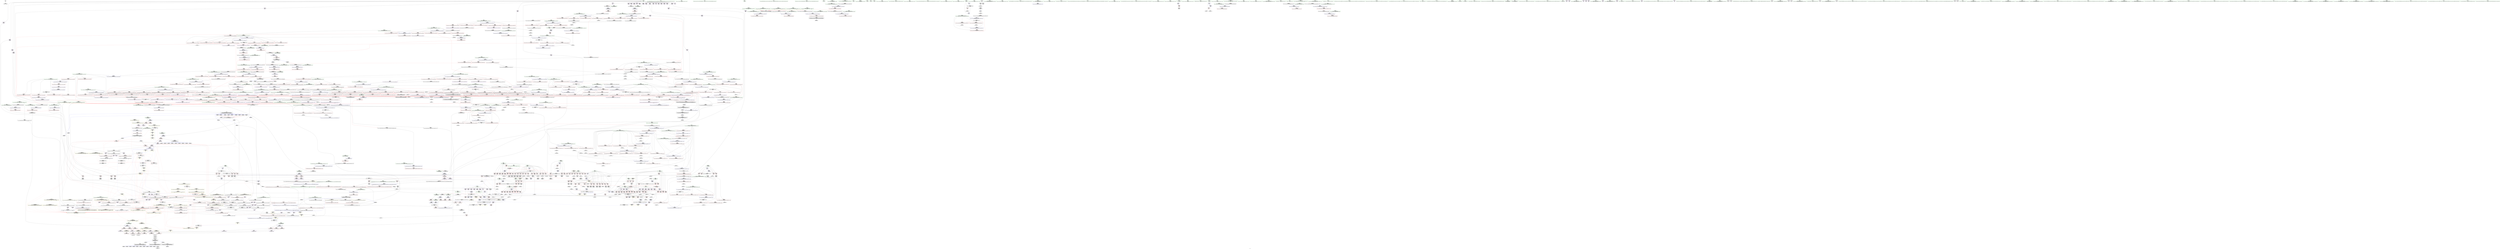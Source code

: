digraph "SVFG" {
	label="SVFG";

	Node0x55c3c33bd7e0 [shape=record,color=grey,label="{NodeID: 0\nNullPtr}"];
	Node0x55c3c33bd7e0 -> Node0x55c3c34427f0[style=solid];
	Node0x55c3c350ad10 [shape=record,color=yellow,style=double,label="{NodeID: 1882\n2V_1 = ENCHI(MR_2V_0)\npts\{12 \}\nFun[_ZSt13move_backwardIPSt4pairIiiES2_ET0_T_S4_S3_]|{<s0>102}}"];
	Node0x55c3c350ad10:s0 -> Node0x55c3c350b890[style=dashed,color=red];
	Node0x55c3c3449df0 [shape=record,color=red,label="{NodeID: 775\n1358\<--1347\n\<--__first.addr\n_ZSt21__unguarded_partitionIPSt4pairIiiEN9__gnu_cxx5__ops15_Iter_less_iterEET_S6_S6_S6_T0_\n|{<s0>80}}"];
	Node0x55c3c3449df0:s0 -> Node0x55c3c359ff20[style=solid,color=red];
	Node0x55c3c3462630 [shape=record,color=grey,label="{NodeID: 1550\n98 = Binary(96, 97, )\n}"];
	Node0x55c3c3462630 -> Node0x55c3c3462930[style=solid];
	Node0x55c3c34409f0 [shape=record,color=purple,label="{NodeID: 443\n1431\<--1430\nfirst\<--this1\n_ZNSt4pairIiiE4swapERS0_\n|{<s0>85}}"];
	Node0x55c3c34409f0:s0 -> Node0x55c3c3597b50[style=solid,color=red];
	Node0x55c3c3594f90 [shape=record,color=black,label="{NodeID: 2325\n1182 = PHI(1216, )\n}"];
	Node0x55c3c3594f90 -> Node0x55c3c3490bf0[style=solid];
	Node0x55c3c33ffb30 [shape=record,color=green,label="{NodeID: 111\n768\<--769\n_ZSt11__make_heapIPSt4pairIiiEN9__gnu_cxx5__ops15_Iter_less_iterEEvT_S6_RT0_\<--_ZSt11__make_heapIPSt4pairIiiEN9__gnu_cxx5__ops15_Iter_less_iterEEvT_S6_RT0__field_insensitive\n}"];
	Node0x55c3c344f880 [shape=record,color=blue,label="{NodeID: 886\n218\<--235\nretval\<--\n_ZSt3minIdERKT_S2_S2_\n}"];
	Node0x55c3c344f880 -> Node0x55c3c34e7000[style=dashed];
	Node0x55c3c34eed00 [shape=record,color=black,label="{NodeID: 1661\nMR_350V_3 = PHI(MR_350V_4, MR_350V_2, )\npts\{1723 \}\n}"];
	Node0x55c3c34eed00 -> Node0x55c3c344d600[style=dashed];
	Node0x55c3c34eed00 -> Node0x55c3c3477210[style=dashed];
	Node0x55c3c3456290 [shape=record,color=red,label="{NodeID: 554\n368\<--245\n\<--w\n_Z5solvev\n}"];
	Node0x55c3c3456290 -> Node0x55c3c34442f0[style=solid];
	Node0x55c3c359f2d0 [shape=record,color=black,label="{NodeID: 2436\n1654 = PHI(1596, )\n0th arg _ZSt23__copy_move_backward_a2ILb1EPSt4pairIiiES2_ET1_T0_S4_S3_ }"];
	Node0x55c3c359f2d0 -> Node0x55c3c3476780[style=solid];
	Node0x55c3c34391f0 [shape=record,color=green,label="{NodeID: 222\n1612\<--1613\n__val\<--__val_field_insensitive\n_ZSt25__unguarded_linear_insertIPSt4pairIiiEN9__gnu_cxx5__ops14_Val_less_iterEEvT_T0_\n|{|<s1>105|<s2>108}}"];
	Node0x55c3c34391f0 -> Node0x55c3c3447210[style=solid];
	Node0x55c3c34391f0:s1 -> Node0x55c3c359ba60[style=solid,color=red];
	Node0x55c3c34391f0:s2 -> Node0x55c3c359a3d0[style=solid,color=red];
	Node0x55c3c3474b10 [shape=record,color=blue,label="{NodeID: 997\n1349\<--1367\n__last.addr\<--incdec.ptr3\n_ZSt21__unguarded_partitionIPSt4pairIiiEN9__gnu_cxx5__ops15_Iter_less_iterEET_S6_S6_S6_T0_\n}"];
	Node0x55c3c3474b10 -> Node0x55c3c34f1500[style=dashed];
	Node0x55c3c3502120 [shape=record,color=yellow,style=double,label="{NodeID: 1772\n16V_1 = ENCHI(MR_16V_0)\npts\{50 \}\nFun[_ZSt3minIdERKT_S2_S2_]}"];
	Node0x55c3c3502120 -> Node0x55c3c34559a0[style=dashed];
	Node0x55c3c345bcc0 [shape=record,color=red,label="{NodeID: 665\n885\<--833\n\<--__first.addr\n_ZSt11__make_heapIPSt4pairIiiEN9__gnu_cxx5__ops15_Iter_less_iterEEvT_S6_RT0_\n|{<s0>42}}"];
	Node0x55c3c345bcc0:s0 -> Node0x55c3c359c1d0[style=solid,color=red];
	Node0x55c3c3446ed0 [shape=record,color=black,label="{NodeID: 333\n1469\<--1474\n_ZSt4moveIRiEONSt16remove_referenceIT_E4typeEOS2__ret\<--\n_ZSt4moveIRiEONSt16remove_referenceIT_E4typeEOS2_\n|{<s0>87|<s1>88|<s2>89}}"];
	Node0x55c3c3446ed0:s0 -> Node0x55c3c3595e00[style=solid,color=blue];
	Node0x55c3c3446ed0:s1 -> Node0x55c3c3595fd0[style=solid,color=blue];
	Node0x55c3c3446ed0:s2 -> Node0x55c3c3596110[style=solid,color=blue];
	Node0x55c3c33fbaa0 [shape=record,color=green,label="{NodeID: 1\n14\<--1\n\<--dummyObj\nCan only get source location for instruction, argument, global var or function.}"];
	Node0x55c3c3449ec0 [shape=record,color=red,label="{NodeID: 776\n1362\<--1347\n\<--__first.addr\n_ZSt21__unguarded_partitionIPSt4pairIiiEN9__gnu_cxx5__ops15_Iter_less_iterEET_S6_S6_S6_T0_\n}"];
	Node0x55c3c3449ec0 -> Node0x55c3c34406b0[style=solid];
	Node0x55c3c34627b0 [shape=record,color=grey,label="{NodeID: 1551\n1199 = Binary(1198, 817, )\n}"];
	Node0x55c3c34627b0 -> Node0x55c3c3462c30[style=solid];
	Node0x55c3c3440ac0 [shape=record,color=purple,label="{NodeID: 444\n1437\<--1430\nsecond\<--this1\n_ZNSt4pairIiiE4swapERS0_\n|{<s0>86}}"];
	Node0x55c3c3440ac0:s0 -> Node0x55c3c3597b50[style=solid,color=red];
	Node0x55c3c35950d0 [shape=record,color=black,label="{NodeID: 2326\n1191 = PHI(977, )\n|{<s0>65}}"];
	Node0x55c3c35950d0:s0 -> Node0x55c3c359eb10[style=solid,color=red];
	Node0x55c3c33ffc30 [shape=record,color=green,label="{NodeID: 112\n780\<--781\n_ZNK9__gnu_cxx5__ops15_Iter_less_iterclIPSt4pairIiiES5_EEbT_T0_\<--_ZNK9__gnu_cxx5__ops15_Iter_less_iterclIPSt4pairIiiES5_EEbT_T0__field_insensitive\n}"];
	Node0x55c3c344f950 [shape=record,color=blue,label="{NodeID: 887\n249\<--14\ni\<--\n_Z5solvev\n}"];
	Node0x55c3c344f950 -> Node0x55c3c34ebb00[style=dashed];
	Node0x55c3c34ef200 [shape=record,color=black,label="{NodeID: 1662\nMR_352V_3 = PHI(MR_352V_4, MR_352V_2, )\npts\{1725 \}\n}"];
	Node0x55c3c34ef200 -> Node0x55c3c344d6d0[style=dashed];
	Node0x55c3c34ef200 -> Node0x55c3c344d7a0[style=dashed];
	Node0x55c3c34ef200 -> Node0x55c3c34772e0[style=dashed];
	Node0x55c3c3456360 [shape=record,color=red,label="{NodeID: 555\n420\<--245\n\<--w\n_Z5solvev\n}"];
	Node0x55c3c3456360 -> Node0x55c3c34447d0[style=solid];
	Node0x55c3c359f3e0 [shape=record,color=black,label="{NodeID: 2437\n1655 = PHI(1600, )\n1st arg _ZSt23__copy_move_backward_a2ILb1EPSt4pairIiiES2_ET1_T0_S4_S3_ }"];
	Node0x55c3c359f3e0 -> Node0x55c3c3476850[style=solid];
	Node0x55c3c34392c0 [shape=record,color=green,label="{NodeID: 223\n1614\<--1615\n__next\<--__next_field_insensitive\n_ZSt25__unguarded_linear_insertIPSt4pairIiiEN9__gnu_cxx5__ops14_Val_less_iterEEvT_T0_\n}"];
	Node0x55c3c34392c0 -> Node0x55c3c344c9d0[style=solid];
	Node0x55c3c34392c0 -> Node0x55c3c344caa0[style=solid];
	Node0x55c3c34392c0 -> Node0x55c3c344cb70[style=solid];
	Node0x55c3c34392c0 -> Node0x55c3c344cc40[style=solid];
	Node0x55c3c34392c0 -> Node0x55c3c344cd10[style=solid];
	Node0x55c3c34392c0 -> Node0x55c3c3476440[style=solid];
	Node0x55c3c34392c0 -> Node0x55c3c3476510[style=solid];
	Node0x55c3c34392c0 -> Node0x55c3c34766b0[style=solid];
	Node0x55c3c3474be0 [shape=record,color=blue,label="{NodeID: 998\n1349\<--1375\n__last.addr\<--incdec.ptr7\n_ZSt21__unguarded_partitionIPSt4pairIiiEN9__gnu_cxx5__ops15_Iter_less_iterEET_S6_S6_S6_T0_\n}"];
	Node0x55c3c3474be0 -> Node0x55c3c34f1500[style=dashed];
	Node0x55c3c345bd90 [shape=record,color=red,label="{NodeID: 666\n852\<--835\n\<--__last.addr\n_ZSt11__make_heapIPSt4pairIiiEN9__gnu_cxx5__ops15_Iter_less_iterEEvT_S6_RT0_\n}"];
	Node0x55c3c345bd90 -> Node0x55c3c34459b0[style=solid];
	Node0x55c3c3446fa0 [shape=record,color=black,label="{NodeID: 334\n1519\<--1490\n\<--__val\n_ZSt16__insertion_sortIPSt4pairIiiEN9__gnu_cxx5__ops15_Iter_less_iterEEvT_S6_T0_\n}"];
	Node0x55c3c3446fa0 -> Node0x55c3c3440e00[style=solid];
	Node0x55c3c3446fa0 -> Node0x55c3c3440ed0[style=solid];
	Node0x55c3c33fbb30 [shape=record,color=green,label="{NodeID: 2\n16\<--1\n.str\<--dummyObj\nGlob }"];
	Node0x55c3c3449f90 [shape=record,color=red,label="{NodeID: 777\n1378\<--1347\n\<--__first.addr\n_ZSt21__unguarded_partitionIPSt4pairIiiEN9__gnu_cxx5__ops15_Iter_less_iterEET_S6_S6_S6_T0_\n}"];
	Node0x55c3c3449f90 -> Node0x55c3c3467430[style=solid];
	Node0x55c3c3462930 [shape=record,color=grey,label="{NodeID: 1552\n99 = Binary(98, 100, )\n}"];
	Node0x55c3c3462930 -> Node0x55c3c344ef90[style=solid];
	Node0x55c3c3440b90 [shape=record,color=purple,label="{NodeID: 445\n1433\<--1432\nfirst2\<--\n_ZNSt4pairIiiE4swapERS0_\n|{<s0>85}}"];
	Node0x55c3c3440b90:s0 -> Node0x55c3c3597d60[style=solid,color=red];
	Node0x55c3c3595210 [shape=record,color=black,label="{NodeID: 2327\n1195 = PHI(1104, )\n}"];
	Node0x55c3c33ffd30 [shape=record,color=green,label="{NodeID: 113\n787\<--788\n_ZSt10__pop_heapIPSt4pairIiiEN9__gnu_cxx5__ops15_Iter_less_iterEEvT_S6_S6_RT0_\<--_ZSt10__pop_heapIPSt4pairIiiEN9__gnu_cxx5__ops15_Iter_less_iterEEvT_S6_S6_RT0__field_insensitive\n}"];
	Node0x55c3c344fa20 [shape=record,color=blue,label="{NodeID: 888\n277\<--273\nsecond\<--\n_Z5solvev\n}"];
	Node0x55c3c344fa20 -> Node0x55c3c34eb600[style=dashed];
	Node0x55c3c34ef700 [shape=record,color=black,label="{NodeID: 1663\nMR_354V_3 = PHI(MR_354V_4, MR_354V_2, )\npts\{1727 \}\n}"];
	Node0x55c3c34ef700 -> Node0x55c3c344d870[style=dashed];
	Node0x55c3c34ef700 -> Node0x55c3c344d940[style=dashed];
	Node0x55c3c34ef700 -> Node0x55c3c34773b0[style=dashed];
	Node0x55c3c3456430 [shape=record,color=red,label="{NodeID: 556\n297\<--247\n\<--l\n_Z5solvev\n}"];
	Node0x55c3c3456430 -> Node0x55c3c3465c30[style=solid];
	Node0x55c3c359f4f0 [shape=record,color=black,label="{NodeID: 2438\n1656 = PHI(1601, )\n2nd arg _ZSt23__copy_move_backward_a2ILb1EPSt4pairIiiES2_ET1_T0_S4_S3_ }"];
	Node0x55c3c359f4f0 -> Node0x55c3c3476920[style=solid];
	Node0x55c3c3439390 [shape=record,color=green,label="{NodeID: 224\n1630\<--1631\n_ZNK9__gnu_cxx5__ops14_Val_less_iterclISt4pairIiiEPS4_EEbRT_T0_\<--_ZNK9__gnu_cxx5__ops14_Val_less_iterclISt4pairIiiEPS4_EEbRT_T0__field_insensitive\n}"];
	Node0x55c3c3474cb0 [shape=record,color=blue,label="{NodeID: 999\n1347\<--1388\n__first.addr\<--incdec.ptr9\n_ZSt21__unguarded_partitionIPSt4pairIiiEN9__gnu_cxx5__ops15_Iter_less_iterEET_S6_S6_S6_T0_\n}"];
	Node0x55c3c3474cb0 -> Node0x55c3c34f7e60[style=dashed];
	Node0x55c3c345be60 [shape=record,color=red,label="{NodeID: 667\n861\<--835\n\<--__last.addr\n_ZSt11__make_heapIPSt4pairIiiEN9__gnu_cxx5__ops15_Iter_less_iterEEvT_S6_RT0_\n}"];
	Node0x55c3c345be60 -> Node0x55c3c3445b50[style=solid];
	Node0x55c3c3447070 [shape=record,color=black,label="{NodeID: 335\n1520\<--1518\n\<--call3\n_ZSt16__insertion_sortIPSt4pairIiiEN9__gnu_cxx5__ops15_Iter_less_iterEEvT_S6_T0_\n}"];
	Node0x55c3c3447070 -> Node0x55c3c3440fa0[style=solid];
	Node0x55c3c3447070 -> Node0x55c3c3441070[style=solid];
	Node0x55c3c33fbde0 [shape=record,color=green,label="{NodeID: 3\n18\<--1\n.str.1\<--dummyObj\nGlob }"];
	Node0x55c3c344a060 [shape=record,color=red,label="{NodeID: 778\n1382\<--1347\n\<--__first.addr\n_ZSt21__unguarded_partitionIPSt4pairIiiEN9__gnu_cxx5__ops15_Iter_less_iterEET_S6_S6_S6_T0_\n}"];
	Node0x55c3c344a060 -> Node0x55c3c3446e00[style=solid];
	Node0x55c3c3462ab0 [shape=record,color=grey,label="{NodeID: 1553\n104 = Binary(102, 103, )\n}"];
	Node0x55c3c3462ab0 -> Node0x55c3c34660b0[style=solid];
	Node0x55c3c3440c60 [shape=record,color=purple,label="{NodeID: 446\n1439\<--1438\nsecond3\<--\n_ZNSt4pairIiiE4swapERS0_\n|{<s0>86}}"];
	Node0x55c3c3440c60:s0 -> Node0x55c3c3597d60[style=solid,color=red];
	Node0x55c3c3595320 [shape=record,color=black,label="{NodeID: 2328\n1203 = PHI(977, )\n|{<s0>67}}"];
	Node0x55c3c3595320:s0 -> Node0x55c3c359eb10[style=solid,color=red];
	Node0x55c3c3439860 [shape=record,color=green,label="{NodeID: 114\n800\<--801\n__first.addr\<--__first.addr_field_insensitive\n_ZSt11__sort_heapIPSt4pairIiiEN9__gnu_cxx5__ops15_Iter_less_iterEEvT_S6_RT0_\n}"];
	Node0x55c3c3439860 -> Node0x55c3c345b4a0[style=solid];
	Node0x55c3c3439860 -> Node0x55c3c345b570[style=solid];
	Node0x55c3c3439860 -> Node0x55c3c34714a0[style=solid];
	Node0x55c3c344faf0 [shape=record,color=blue,label="{NodeID: 889\n249\<--281\ni\<--inc\n_Z5solvev\n}"];
	Node0x55c3c344faf0 -> Node0x55c3c34ebb00[style=dashed];
	Node0x55c3c34efc00 [shape=record,color=black,label="{NodeID: 1664\nMR_2V_2 = PHI(MR_2V_3, MR_2V_1, )\npts\{12 \}\n|{<s0>114|<s1>116|<s2>116}}"];
	Node0x55c3c34efc00:s0 -> Node0x55c3c3525460[style=dashed,color=blue];
	Node0x55c3c34efc00:s1 -> Node0x55c3c345e8a0[style=dashed,color=red];
	Node0x55c3c34efc00:s2 -> Node0x55c3c34735f0[style=dashed,color=red];
	Node0x55c3c3456500 [shape=record,color=red,label="{NodeID: 557\n378\<--247\n\<--l\n_Z5solvev\n}"];
	Node0x55c3c3456500 -> Node0x55c3c3444490[style=solid];
	Node0x55c3c359f600 [shape=record,color=black,label="{NodeID: 2439\n1717 = PHI(1702, )\n0th arg _ZNSt20__copy_move_backwardILb1ELb0ESt26random_access_iterator_tagE13__copy_move_bIPSt4pairIiiES5_EET0_T_S7_S6_ }"];
	Node0x55c3c359f600 -> Node0x55c3c3476ed0[style=solid];
	Node0x55c3c3439490 [shape=record,color=green,label="{NodeID: 225\n1648\<--1649\nretval\<--retval_field_insensitive\n_ZN9__gnu_cxx5__ops15__val_comp_iterENS0_15_Iter_less_iterE\n}"];
	Node0x55c3c3474d80 [shape=record,color=blue,label="{NodeID: 1000\n1394\<--1392\n__a.addr\<--__a\n_ZSt9iter_swapIPSt4pairIiiES2_EvT_T0_\n}"];
	Node0x55c3c3474d80 -> Node0x55c3c344a880[style=dashed];
	Node0x55c3c345bf30 [shape=record,color=red,label="{NodeID: 668\n892\<--837\n\<--__comp.addr\n_ZSt11__make_heapIPSt4pairIiiEN9__gnu_cxx5__ops15_Iter_less_iterEEvT_S6_RT0_\n}"];
	Node0x55c3c3447140 [shape=record,color=black,label="{NodeID: 336\n1582\<--1602\n_ZSt13move_backwardIPSt4pairIiiES2_ET0_T_S4_S3__ret\<--call2\n_ZSt13move_backwardIPSt4pairIiiES2_ET0_T_S4_S3_\n|{<s0>93}}"];
	Node0x55c3c3447140:s0 -> Node0x55c3c35964d0[style=solid,color=blue];
	Node0x55c3c33fbea0 [shape=record,color=green,label="{NodeID: 4\n20\<--1\n.str.2\<--dummyObj\nGlob }"];
	Node0x55c3c344a130 [shape=record,color=red,label="{NodeID: 779\n1384\<--1347\n\<--__first.addr\n_ZSt21__unguarded_partitionIPSt4pairIiiEN9__gnu_cxx5__ops15_Iter_less_iterEET_S6_S6_S6_T0_\n|{<s0>82}}"];
	Node0x55c3c344a130:s0 -> Node0x55c3c359b190[style=solid,color=red];
	Node0x55c3c3462c30 [shape=record,color=grey,label="{NodeID: 1554\n1200 = Binary(1199, 540, )\n}"];
	Node0x55c3c3462c30 -> Node0x55c3c3473ee0[style=solid];
	Node0x55c3c3440d30 [shape=record,color=purple,label="{NodeID: 447\n1506\<--1505\nadd.ptr\<--\n_ZSt16__insertion_sortIPSt4pairIiiEN9__gnu_cxx5__ops15_Iter_less_iterEEvT_S6_T0_\n}"];
	Node0x55c3c3440d30 -> Node0x55c3c34758e0[style=solid];
	Node0x55c3c3595490 [shape=record,color=black,label="{NodeID: 2329\n1207 = PHI(1104, )\n}"];
	Node0x55c3c3439930 [shape=record,color=green,label="{NodeID: 115\n802\<--803\n__last.addr\<--__last.addr_field_insensitive\n_ZSt11__sort_heapIPSt4pairIiiEN9__gnu_cxx5__ops15_Iter_less_iterEEvT_S6_RT0_\n}"];
	Node0x55c3c3439930 -> Node0x55c3c345b640[style=solid];
	Node0x55c3c3439930 -> Node0x55c3c345b710[style=solid];
	Node0x55c3c3439930 -> Node0x55c3c345b7e0[style=solid];
	Node0x55c3c3439930 -> Node0x55c3c345b8b0[style=solid];
	Node0x55c3c3439930 -> Node0x55c3c3471570[style=solid];
	Node0x55c3c3439930 -> Node0x55c3c3471710[style=solid];
	Node0x55c3c344fbc0 [shape=record,color=blue,label="{NodeID: 890\n285\<--287\n\<--\n_Z5solvev\n}"];
	Node0x55c3c344fbc0 -> Node0x55c3c34e06e0[style=dashed];
	Node0x55c3c34f0100 [shape=record,color=black,label="{NodeID: 1665\nMR_2V_3 = PHI(MR_2V_6, MR_2V_1, )\npts\{12 \}\n|{|<s3>90|<s4>93|<s5>97|<s6>97|<s7>97}}"];
	Node0x55c3c34f0100 -> Node0x55c3c344e4a0[style=dashed];
	Node0x55c3c34f0100 -> Node0x55c3c344e570[style=dashed];
	Node0x55c3c34f0100 -> Node0x55c3c34fa160[style=dashed];
	Node0x55c3c34f0100:s3 -> Node0x55c3c350c2a0[style=dashed,color=red];
	Node0x55c3c34f0100:s4 -> Node0x55c3c350ad10[style=dashed,color=red];
	Node0x55c3c34f0100:s5 -> Node0x55c3c344e640[style=dashed,color=red];
	Node0x55c3c34f0100:s6 -> Node0x55c3c344e710[style=dashed,color=red];
	Node0x55c3c34f0100:s7 -> Node0x55c3c34f9260[style=dashed,color=red];
	Node0x55c3c34565d0 [shape=record,color=red,label="{NodeID: 558\n422\<--247\n\<--l\n_Z5solvev\n}"];
	Node0x55c3c34565d0 -> Node0x55c3c34448a0[style=solid];
	Node0x55c3c359f710 [shape=record,color=black,label="{NodeID: 2440\n1718 = PHI(1703, )\n1st arg _ZNSt20__copy_move_backwardILb1ELb0ESt26random_access_iterator_tagE13__copy_move_bIPSt4pairIiiES5_EET0_T_S7_S6_ }"];
	Node0x55c3c359f710 -> Node0x55c3c3476fa0[style=solid];
	Node0x55c3c3439560 [shape=record,color=green,label="{NodeID: 226\n1650\<--1651\n\<--field_insensitive\n_ZN9__gnu_cxx5__ops15__val_comp_iterENS0_15_Iter_less_iterE\n}"];
	Node0x55c3c3474e50 [shape=record,color=blue,label="{NodeID: 1001\n1396\<--1393\n__b.addr\<--__b\n_ZSt9iter_swapIPSt4pairIiiES2_EvT_T0_\n}"];
	Node0x55c3c3474e50 -> Node0x55c3c344a950[style=dashed];
	Node0x55c3c35024a0 [shape=record,color=yellow,style=double,label="{NodeID: 1776\n2V_1 = ENCHI(MR_2V_0)\npts\{12 \}\nFun[_ZSt22__final_insertion_sortIPSt4pairIiiEN9__gnu_cxx5__ops15_Iter_less_iterEEvT_S6_T0_]|{<s0>27|<s1>27|<s2>29|<s3>29}}"];
	Node0x55c3c35024a0:s0 -> Node0x55c3c34f0100[style=dashed,color=red];
	Node0x55c3c35024a0:s1 -> Node0x55c3c34fa160[style=dashed,color=red];
	Node0x55c3c35024a0:s2 -> Node0x55c3c34f0100[style=dashed,color=red];
	Node0x55c3c35024a0:s3 -> Node0x55c3c34fa160[style=dashed,color=red];
	Node0x55c3c345c000 [shape=record,color=red,label="{NodeID: 669\n868\<--839\n\<--__len\n_ZSt11__make_heapIPSt4pairIiiEN9__gnu_cxx5__ops15_Iter_less_iterEEvT_S6_RT0_\n}"];
	Node0x55c3c345c000 -> Node0x55c3c3463cb0[style=solid];
	Node0x55c3c3447210 [shape=record,color=black,label="{NodeID: 337\n1619\<--1612\n\<--__val\n_ZSt25__unguarded_linear_insertIPSt4pairIiiEN9__gnu_cxx5__ops14_Val_less_iterEEvT_T0_\n}"];
	Node0x55c3c3447210 -> Node0x55c3c34413b0[style=solid];
	Node0x55c3c3447210 -> Node0x55c3c3441480[style=solid];
	Node0x55c3c33fbf60 [shape=record,color=green,label="{NodeID: 5\n22\<--1\n.str.3\<--dummyObj\nGlob }"];
	Node0x55c3c344a200 [shape=record,color=red,label="{NodeID: 780\n1387\<--1347\n\<--__first.addr\n_ZSt21__unguarded_partitionIPSt4pairIiiEN9__gnu_cxx5__ops15_Iter_less_iterEET_S6_S6_S6_T0_\n}"];
	Node0x55c3c344a200 -> Node0x55c3c3440920[style=solid];
	Node0x55c3c3462db0 [shape=record,color=grey,label="{NodeID: 1555\n93 = Binary(91, 92, )\n}"];
	Node0x55c3c3462db0 -> Node0x55c3c3467eb0[style=solid];
	Node0x55c3c3440e00 [shape=record,color=purple,label="{NodeID: 448\n1805\<--1519\noffset_0\<--\n}"];
	Node0x55c3c3440e00 -> Node0x55c3c34759b0[style=solid];
	Node0x55c3c35955a0 [shape=record,color=black,label="{NodeID: 2330\n1232 = PHI(1234, )\n}"];
	Node0x55c3c35955a0 -> Node0x55c3c3446c60[style=solid];
	Node0x55c3c3439a00 [shape=record,color=green,label="{NodeID: 116\n804\<--805\n__comp.addr\<--__comp.addr_field_insensitive\n_ZSt11__sort_heapIPSt4pairIiiEN9__gnu_cxx5__ops15_Iter_less_iterEEvT_S6_RT0_\n}"];
	Node0x55c3c3439a00 -> Node0x55c3c345b980[style=solid];
	Node0x55c3c3439a00 -> Node0x55c3c3471640[style=solid];
	Node0x55c3c344fc90 [shape=record,color=blue,label="{NodeID: 891\n288\<--287\n\<--\n_Z5solvev\n}"];
	Node0x55c3c344fc90 -> Node0x55c3c34e0be0[style=dashed];
	Node0x55c3c34566a0 [shape=record,color=red,label="{NodeID: 559\n263\<--249\n\<--i\n_Z5solvev\n}"];
	Node0x55c3c34566a0 -> Node0x55c3c34684b0[style=solid];
	Node0x55c3c359f820 [shape=record,color=black,label="{NodeID: 2441\n1719 = PHI(1704, )\n2nd arg _ZNSt20__copy_move_backwardILb1ELb0ESt26random_access_iterator_tagE13__copy_move_bIPSt4pairIiiES5_EET0_T_S7_S6_ }"];
	Node0x55c3c359f820 -> Node0x55c3c3477070[style=solid];
	Node0x55c3c3439630 [shape=record,color=green,label="{NodeID: 227\n1657\<--1658\n__first.addr\<--__first.addr_field_insensitive\n_ZSt23__copy_move_backward_a2ILb1EPSt4pairIiiES2_ET1_T0_S4_S3_\n}"];
	Node0x55c3c3439630 -> Node0x55c3c344cde0[style=solid];
	Node0x55c3c3439630 -> Node0x55c3c3476780[style=solid];
	Node0x55c3c3474f20 [shape=record,color=blue,label="{NodeID: 1002\n1409\<--1407\n__x.addr\<--__x\n_ZSt4swapIiiENSt9enable_ifIXsr6__and_ISt14__is_swappableIT_ES1_IT0_EEE5valueEvE4typeERSt4pairIS2_S4_ESA_\n}"];
	Node0x55c3c3474f20 -> Node0x55c3c344aa20[style=dashed];
	Node0x55c3c345c0d0 [shape=record,color=red,label="{NodeID: 670\n887\<--839\n\<--__len\n_ZSt11__make_heapIPSt4pairIiiEN9__gnu_cxx5__ops15_Iter_less_iterEEvT_S6_RT0_\n|{<s0>42}}"];
	Node0x55c3c345c0d0:s0 -> Node0x55c3c359c470[style=solid,color=red];
	Node0x55c3c34472e0 [shape=record,color=black,label="{NodeID: 338\n1620\<--1618\n\<--call\n_ZSt25__unguarded_linear_insertIPSt4pairIiiEN9__gnu_cxx5__ops14_Val_less_iterEEvT_T0_\n}"];
	Node0x55c3c34472e0 -> Node0x55c3c3441550[style=solid];
	Node0x55c3c34472e0 -> Node0x55c3c3441620[style=solid];
	Node0x55c3c33fc7d0 [shape=record,color=green,label="{NodeID: 6\n24\<--1\n.str.4\<--dummyObj\nGlob }"];
	Node0x55c3c344a2d0 [shape=record,color=red,label="{NodeID: 781\n1366\<--1349\n\<--__last.addr\n_ZSt21__unguarded_partitionIPSt4pairIiiEN9__gnu_cxx5__ops15_Iter_less_iterEET_S6_S6_S6_T0_\n}"];
	Node0x55c3c344a2d0 -> Node0x55c3c3440780[style=solid];
	Node0x55c3c3462f30 [shape=record,color=grey,label="{NodeID: 1556\n967 = Binary(966, 535, )\n|{<s0>50}}"];
	Node0x55c3c3462f30:s0 -> Node0x55c3c359c470[style=solid,color=red];
	Node0x55c3c3440ed0 [shape=record,color=purple,label="{NodeID: 449\n1808\<--1519\noffset_1\<--\n}"];
	Node0x55c3c3440ed0 -> Node0x55c3c3475a80[style=solid];
	Node0x55c3c3595710 [shape=record,color=black,label="{NodeID: 2331\n1292 = PHI(907, )\n}"];
	Node0x55c3c3439ad0 [shape=record,color=green,label="{NodeID: 117\n833\<--834\n__first.addr\<--__first.addr_field_insensitive\n_ZSt11__make_heapIPSt4pairIiiEN9__gnu_cxx5__ops15_Iter_less_iterEEvT_S6_RT0_\n}"];
	Node0x55c3c3439ad0 -> Node0x55c3c345ba50[style=solid];
	Node0x55c3c3439ad0 -> Node0x55c3c345bb20[style=solid];
	Node0x55c3c3439ad0 -> Node0x55c3c345bbf0[style=solid];
	Node0x55c3c3439ad0 -> Node0x55c3c345bcc0[style=solid];
	Node0x55c3c3439ad0 -> Node0x55c3c34717e0[style=solid];
	Node0x55c3c344fd60 [shape=record,color=blue,label="{NodeID: 892\n251\<--282\ni4\<--\n_Z5solvev\n}"];
	Node0x55c3c344fd60 -> Node0x55c3c34e01e0[style=dashed];
	Node0x55c3c3456770 [shape=record,color=red,label="{NodeID: 560\n267\<--249\n\<--i\n_Z5solvev\n}"];
	Node0x55c3c3456770 -> Node0x55c3c3443520[style=solid];
	Node0x55c3c359f930 [shape=record,color=black,label="{NodeID: 2442\n908 = PHI(752, 996, 1276, 1276, 1276, 1276, 1276, 1345, 1345, 1482, )\n0th arg _ZNK9__gnu_cxx5__ops15_Iter_less_iterclIPSt4pairIiiES5_EEbT_T0_ }"];
	Node0x55c3c359f930 -> Node0x55c3c3472000[style=solid];
	Node0x55c3c3439700 [shape=record,color=green,label="{NodeID: 228\n1659\<--1660\n__last.addr\<--__last.addr_field_insensitive\n_ZSt23__copy_move_backward_a2ILb1EPSt4pairIiiES2_ET1_T0_S4_S3_\n}"];
	Node0x55c3c3439700 -> Node0x55c3c344ceb0[style=solid];
	Node0x55c3c3439700 -> Node0x55c3c3476850[style=solid];
	Node0x55c3c3474ff0 [shape=record,color=blue,label="{NodeID: 1003\n1411\<--1408\n__y.addr\<--__y\n_ZSt4swapIiiENSt9enable_ifIXsr6__and_ISt14__is_swappableIT_ES1_IT0_EEE5valueEvE4typeERSt4pairIS2_S4_ESA_\n}"];
	Node0x55c3c3474ff0 -> Node0x55c3c344aaf0[style=dashed];
	Node0x55c3c345c1a0 [shape=record,color=red,label="{NodeID: 671\n874\<--841\n\<--__parent\n_ZSt11__make_heapIPSt4pairIiiEN9__gnu_cxx5__ops15_Iter_less_iterEEvT_S6_RT0_\n}"];
	Node0x55c3c34473b0 [shape=record,color=black,label="{NodeID: 339\n1653\<--1674\n_ZSt23__copy_move_backward_a2ILb1EPSt4pairIiiES2_ET1_T0_S4_S3__ret\<--call3\n_ZSt23__copy_move_backward_a2ILb1EPSt4pairIiiES2_ET1_T0_S4_S3_\n|{<s0>102}}"];
	Node0x55c3c34473b0:s0 -> Node0x55c3c3596b10[style=solid,color=blue];
	Node0x55c3c3522620 [shape=record,color=yellow,style=double,label="{NodeID: 2221\n4V_4 = CSCHI(MR_4V_1)\npts\{15 \}\nCS[]|{<s0>3}}"];
	Node0x55c3c3522620:s0 -> Node0x55c3c3500470[style=dashed,color=red];
	Node0x55c3c33fc890 [shape=record,color=green,label="{NodeID: 7\n30\<--1\n.str.5\<--dummyObj\nGlob }"];
	Node0x55c3c344a3a0 [shape=record,color=red,label="{NodeID: 782\n1371\<--1349\n\<--__last.addr\n_ZSt21__unguarded_partitionIPSt4pairIiiEN9__gnu_cxx5__ops15_Iter_less_iterEET_S6_S6_S6_T0_\n|{<s0>81}}"];
	Node0x55c3c344a3a0:s0 -> Node0x55c3c35a02a0[style=solid,color=red];
	Node0x55c3c34630b0 [shape=record,color=grey,label="{NodeID: 1557\n966 = Binary(964, 965, )\n}"];
	Node0x55c3c34630b0 -> Node0x55c3c3462f30[style=solid];
	Node0x55c3c3440fa0 [shape=record,color=purple,label="{NodeID: 450\n1806\<--1520\noffset_0\<--\n}"];
	Node0x55c3c3440fa0 -> Node0x55c3c344e4a0[style=solid];
	Node0x55c3c3595820 [shape=record,color=black,label="{NodeID: 2332\n1296 = PHI(907, )\n}"];
	Node0x55c3c3439ba0 [shape=record,color=green,label="{NodeID: 118\n835\<--836\n__last.addr\<--__last.addr_field_insensitive\n_ZSt11__make_heapIPSt4pairIiiEN9__gnu_cxx5__ops15_Iter_less_iterEEvT_S6_RT0_\n}"];
	Node0x55c3c3439ba0 -> Node0x55c3c345bd90[style=solid];
	Node0x55c3c3439ba0 -> Node0x55c3c345be60[style=solid];
	Node0x55c3c3439ba0 -> Node0x55c3c34718b0[style=solid];
	Node0x55c3c344fe30 [shape=record,color=blue,label="{NodeID: 893\n322\<--319\narrayidx21\<--add19\n_Z5solvev\n}"];
	Node0x55c3c344fe30 -> Node0x55c3c34e06e0[style=dashed];
	Node0x55c3c3456840 [shape=record,color=red,label="{NodeID: 561\n273\<--249\n\<--i\n_Z5solvev\n}"];
	Node0x55c3c3456840 -> Node0x55c3c344fa20[style=solid];
	Node0x55c3c359ff20 [shape=record,color=black,label="{NodeID: 2443\n909 = PHI(777, 1036, 1290, 1294, 1304, 1318, 1326, 1358, 1370, 1513, )\n1st arg _ZNK9__gnu_cxx5__ops15_Iter_less_iterclIPSt4pairIiiES5_EEbT_T0_ }"];
	Node0x55c3c359ff20 -> Node0x55c3c34720d0[style=solid];
	Node0x55c3c34397d0 [shape=record,color=green,label="{NodeID: 229\n1661\<--1662\n__result.addr\<--__result.addr_field_insensitive\n_ZSt23__copy_move_backward_a2ILb1EPSt4pairIiiES2_ET1_T0_S4_S3_\n}"];
	Node0x55c3c34397d0 -> Node0x55c3c344cf80[style=solid];
	Node0x55c3c34397d0 -> Node0x55c3c3476920[style=solid];
	Node0x55c3c34750c0 [shape=record,color=blue,label="{NodeID: 1004\n1424\<--1422\nthis.addr\<--this\n_ZNSt4pairIiiE4swapERS0_\n}"];
	Node0x55c3c34750c0 -> Node0x55c3c344abc0[style=dashed];
	Node0x55c3c3502770 [shape=record,color=yellow,style=double,label="{NodeID: 1779\n2V_1 = ENCHI(MR_2V_0)\npts\{12 \}\nFun[_ZSt22__copy_move_backward_aILb1EPSt4pairIiiES2_ET1_T0_S4_S3_]|{<s0>114}}"];
	Node0x55c3c3502770:s0 -> Node0x55c3c34efc00[style=dashed,color=red];
	Node0x55c3c345c270 [shape=record,color=red,label="{NodeID: 672\n886\<--841\n\<--__parent\n_ZSt11__make_heapIPSt4pairIiiEN9__gnu_cxx5__ops15_Iter_less_iterEEvT_S6_RT0_\n|{<s0>42}}"];
	Node0x55c3c345c270:s0 -> Node0x55c3c359c320[style=solid,color=red];
	Node0x55c3c3447480 [shape=record,color=black,label="{NodeID: 340\n1678\<--1683\n_ZSt12__miter_baseIPSt4pairIiiEET_S3__ret\<--\n_ZSt12__miter_baseIPSt4pairIiiEET_S3_\n|{<s0>100|<s1>101}}"];
	Node0x55c3c3447480:s0 -> Node0x55c3c3596860[style=solid,color=blue];
	Node0x55c3c3447480:s1 -> Node0x55c3c35969d0[style=solid,color=blue];
	Node0x55c3c3522780 [shape=record,color=yellow,style=double,label="{NodeID: 2222\n22V_4 = CSCHI(MR_22V_1)\npts\{60000 \}\nCS[]|{<s0>3}}"];
	Node0x55c3c3522780:s0 -> Node0x55c3c3500c50[style=dashed,color=red];
	Node0x55c3c33fc950 [shape=record,color=green,label="{NodeID: 8\n81\<--1\n\<--dummyObj\nCan only get source location for instruction, argument, global var or function.}"];
	Node0x55c3c344a470 [shape=record,color=red,label="{NodeID: 783\n1374\<--1349\n\<--__last.addr\n_ZSt21__unguarded_partitionIPSt4pairIiiEN9__gnu_cxx5__ops15_Iter_less_iterEET_S6_S6_S6_T0_\n}"];
	Node0x55c3c344a470 -> Node0x55c3c3440850[style=solid];
	Node0x55c3c3463230 [shape=record,color=grey,label="{NodeID: 1558\n65 = Binary(63, 64, )\n}"];
	Node0x55c3c3463230 -> Node0x55c3c344edf0[style=solid];
	Node0x55c3c3441070 [shape=record,color=purple,label="{NodeID: 451\n1809\<--1520\noffset_1\<--\n}"];
	Node0x55c3c3441070 -> Node0x55c3c344e570[style=solid];
	Node0x55c3c3595930 [shape=record,color=black,label="{NodeID: 2333\n1306 = PHI(907, )\n}"];
	Node0x55c3c3439c70 [shape=record,color=green,label="{NodeID: 119\n837\<--838\n__comp.addr\<--__comp.addr_field_insensitive\n_ZSt11__make_heapIPSt4pairIiiEN9__gnu_cxx5__ops15_Iter_less_iterEEvT_S6_RT0_\n}"];
	Node0x55c3c3439c70 -> Node0x55c3c345bf30[style=solid];
	Node0x55c3c3439c70 -> Node0x55c3c3471980[style=solid];
	Node0x55c3c344ff00 [shape=record,color=blue,label="{NodeID: 894\n326\<--287\narrayidx23\<--\n_Z5solvev\n}"];
	Node0x55c3c344ff00 -> Node0x55c3c34e0be0[style=dashed];
	Node0x55c3c34f1500 [shape=record,color=black,label="{NodeID: 1669\nMR_259V_5 = PHI(MR_259V_6, MR_259V_4, )\npts\{1350 \}\n}"];
	Node0x55c3c34f1500 -> Node0x55c3c344a2d0[style=dashed];
	Node0x55c3c34f1500 -> Node0x55c3c344a3a0[style=dashed];
	Node0x55c3c34f1500 -> Node0x55c3c344a470[style=dashed];
	Node0x55c3c34f1500 -> Node0x55c3c344a540[style=dashed];
	Node0x55c3c34f1500 -> Node0x55c3c344a610[style=dashed];
	Node0x55c3c34f1500 -> Node0x55c3c3474b10[style=dashed];
	Node0x55c3c34f1500 -> Node0x55c3c3474be0[style=dashed];
	Node0x55c3c3456910 [shape=record,color=red,label="{NodeID: 562\n274\<--249\n\<--i\n_Z5solvev\n}"];
	Node0x55c3c3456910 -> Node0x55c3c34435f0[style=solid];
	Node0x55c3c35a02a0 [shape=record,color=black,label="{NodeID: 2444\n910 = PHI(778, 1040, 1291, 1295, 1305, 1319, 1327, 1359, 1371, 1514, )\n2nd arg _ZNK9__gnu_cxx5__ops15_Iter_less_iterclIPSt4pairIiiES5_EEbT_T0_ }"];
	Node0x55c3c35a02a0 -> Node0x55c3c34721a0[style=solid];
	Node0x55c3c3441a60 [shape=record,color=green,label="{NodeID: 230\n1668\<--1669\n_ZSt12__niter_baseIPSt4pairIiiEET_S3_\<--_ZSt12__niter_baseIPSt4pairIiiEET_S3__field_insensitive\n}"];
	Node0x55c3c3475190 [shape=record,color=blue,label="{NodeID: 1005\n1426\<--1423\n__p.addr\<--__p\n_ZNSt4pairIiiE4swapERS0_\n}"];
	Node0x55c3c3475190 -> Node0x55c3c344ac90[style=dashed];
	Node0x55c3c3475190 -> Node0x55c3c344ad60[style=dashed];
	Node0x55c3c345c340 [shape=record,color=red,label="{NodeID: 673\n898\<--841\n\<--__parent\n_ZSt11__make_heapIPSt4pairIiiEN9__gnu_cxx5__ops15_Iter_less_iterEEvT_S6_RT0_\n}"];
	Node0x55c3c345c340 -> Node0x55c3c3468ab0[style=solid];
	Node0x55c3c3447550 [shape=record,color=black,label="{NodeID: 341\n1685\<--1705\n_ZSt22__copy_move_backward_aILb1EPSt4pairIiiES2_ET1_T0_S4_S3__ret\<--call\n_ZSt22__copy_move_backward_aILb1EPSt4pairIiiES2_ET1_T0_S4_S3_\n|{<s0>113}}"];
	Node0x55c3c3447550:s0 -> Node0x55c3c3593550[style=solid,color=blue];
	Node0x55c3c3522860 [shape=record,color=yellow,style=double,label="{NodeID: 2223\n24V_4 = CSCHI(MR_24V_1)\npts\{90000 \}\nCS[]|{<s0>3}}"];
	Node0x55c3c3522860:s0 -> Node0x55c3c3500d30[style=dashed,color=red];
	Node0x55c3c33fca10 [shape=record,color=green,label="{NodeID: 9\n84\<--1\n\<--dummyObj\nCan only get source location for instruction, argument, global var or function.}"];
	Node0x55c3c350b550 [shape=record,color=yellow,style=double,label="{NodeID: 1891\n323V_1 = ENCHI(MR_323V_0)\npts\{8440000 9410000 9950000 11520000 14910000 \}\nFun[_ZSt25__unguarded_linear_insertIPSt4pairIiiEN9__gnu_cxx5__ops14_Val_less_iterEEvT_T0_]|{|<s1>107|<s2>109}}"];
	Node0x55c3c350b550 -> Node0x55c3c344e640[style=dashed];
	Node0x55c3c350b550:s1 -> Node0x55c3c350ab40[style=dashed,color=red];
	Node0x55c3c350b550:s2 -> Node0x55c3c350ab40[style=dashed,color=red];
	Node0x55c3c344a540 [shape=record,color=red,label="{NodeID: 784\n1379\<--1349\n\<--__last.addr\n_ZSt21__unguarded_partitionIPSt4pairIiiEN9__gnu_cxx5__ops15_Iter_less_iterEET_S6_S6_S6_T0_\n}"];
	Node0x55c3c344a540 -> Node0x55c3c3467430[style=solid];
	Node0x55c3c34633b0 [shape=record,color=grey,label="{NodeID: 1559\n450 = Binary(449, 282, )\n}"];
	Node0x55c3c34633b0 -> Node0x55c3c3450580[style=solid];
	Node0x55c3c3441140 [shape=record,color=purple,label="{NodeID: 452\n1525\<--1524\nadd.ptr4\<--\n_ZSt16__insertion_sortIPSt4pairIiiEN9__gnu_cxx5__ops15_Iter_less_iterEEvT_S6_T0_\n|{<s0>93}}"];
	Node0x55c3c3441140:s0 -> Node0x55c3c359f070[style=solid,color=red];
	Node0x55c3c3595a40 [shape=record,color=black,label="{NodeID: 2334\n1320 = PHI(907, )\n}"];
	Node0x55c3c3439d40 [shape=record,color=green,label="{NodeID: 120\n839\<--840\n__len\<--__len_field_insensitive\n_ZSt11__make_heapIPSt4pairIiiEN9__gnu_cxx5__ops15_Iter_less_iterEEvT_S6_RT0_\n}"];
	Node0x55c3c3439d40 -> Node0x55c3c345c000[style=solid];
	Node0x55c3c3439d40 -> Node0x55c3c345c0d0[style=solid];
	Node0x55c3c3439d40 -> Node0x55c3c3471a50[style=solid];
	Node0x55c3c344ffd0 [shape=record,color=blue,label="{NodeID: 895\n351\<--348\narrayidx39\<--add37\n_Z5solvev\n}"];
	Node0x55c3c344ffd0 -> Node0x55c3c34e0be0[style=dashed];
	Node0x55c3c34f1a00 [shape=record,color=black,label="{NodeID: 1670\nMR_2V_4 = PHI(MR_2V_3, MR_2V_1, )\npts\{12 \}\n|{<s0>16}}"];
	Node0x55c3c34f1a00:s0 -> Node0x55c3c3523f60[style=dashed,color=blue];
	Node0x55c3c34569e0 [shape=record,color=red,label="{NodeID: 563\n280\<--249\n\<--i\n_Z5solvev\n}"];
	Node0x55c3c34569e0 -> Node0x55c3c3463e30[style=solid];
	Node0x55c3c35a0620 [shape=record,color=black,label="{NodeID: 2445\n1210 = PHI(1115, 1123, )\n0th arg _ZSt7forwardIiEOT_RNSt16remove_referenceIS0_E4typeE }"];
	Node0x55c3c35a0620 -> Node0x55c3c3473fb0[style=solid];
	Node0x55c3c3441b60 [shape=record,color=green,label="{NodeID: 231\n1675\<--1676\n_ZSt22__copy_move_backward_aILb1EPSt4pairIiiES2_ET1_T0_S4_S3_\<--_ZSt22__copy_move_backward_aILb1EPSt4pairIiiES2_ET1_T0_S4_S3__field_insensitive\n}"];
	Node0x55c3c3475260 [shape=record,color=blue,label="{NodeID: 1006\n1445\<--1443\n__a.addr\<--__a\n_ZSt4swapIiENSt9enable_ifIXsr6__and_ISt6__not_ISt15__is_tuple_likeIT_EESt21is_move_constructibleIS3_ESt18is_move_assignableIS3_EEE5valueEvE4typeERS3_SC_\n}"];
	Node0x55c3c3475260 -> Node0x55c3c344ae30[style=dashed];
	Node0x55c3c3475260 -> Node0x55c3c344af00[style=dashed];
	Node0x55c3c345c410 [shape=record,color=red,label="{NodeID: 674\n902\<--841\n\<--__parent\n_ZSt11__make_heapIPSt4pairIiiEN9__gnu_cxx5__ops15_Iter_less_iterEEvT_S6_RT0_\n}"];
	Node0x55c3c345c410 -> Node0x55c3c34654b0[style=solid];
	Node0x55c3c3447620 [shape=record,color=black,label="{NodeID: 342\n1709\<--1714\n_ZSt12__niter_baseIPSt4pairIiiEET_S3__ret\<--\n_ZSt12__niter_baseIPSt4pairIiiEET_S3_\n|{<s0>110|<s1>111|<s2>112}}"];
	Node0x55c3c3447620:s0 -> Node0x55c3c3593190[style=solid,color=blue];
	Node0x55c3c3447620:s1 -> Node0x55c3c35932d0[style=solid,color=blue];
	Node0x55c3c3447620:s2 -> Node0x55c3c3593410[style=solid,color=blue];
	Node0x55c3c3522940 [shape=record,color=yellow,style=double,label="{NodeID: 2224\n4V_7 = CSCHI(MR_4V_1)\npts\{15 \}\nCS[]|{<s0>5}}"];
	Node0x55c3c3522940:s0 -> Node0x55c3c3500470[style=dashed,color=red];
	Node0x55c3c33fcb10 [shape=record,color=green,label="{NodeID: 10\n100\<--1\n\<--dummyObj\nCan only get source location for instruction, argument, global var or function.}"];
	Node0x55c3c350b6f0 [shape=record,color=yellow,style=double,label="{NodeID: 1892\n325V_1 = ENCHI(MR_325V_0)\npts\{8440001 9410001 9950001 11520001 14910001 \}\nFun[_ZSt25__unguarded_linear_insertIPSt4pairIiiEN9__gnu_cxx5__ops14_Val_less_iterEEvT_T0_]|{|<s1>107|<s2>109}}"];
	Node0x55c3c350b6f0 -> Node0x55c3c344e710[style=dashed];
	Node0x55c3c350b6f0:s1 -> Node0x55c3c350ab40[style=dashed,color=red];
	Node0x55c3c350b6f0:s2 -> Node0x55c3c350ab40[style=dashed,color=red];
	Node0x55c3c344a610 [shape=record,color=red,label="{NodeID: 785\n1385\<--1349\n\<--__last.addr\n_ZSt21__unguarded_partitionIPSt4pairIiiEN9__gnu_cxx5__ops15_Iter_less_iterEET_S6_S6_S6_T0_\n|{<s0>82}}"];
	Node0x55c3c344a610:s0 -> Node0x55c3c359b420[style=solid,color=red];
	Node0x55c3c3463530 [shape=record,color=grey,label="{NodeID: 1560\n69 = Binary(67, 68, )\n}"];
	Node0x55c3c3463530 -> Node0x55c3c344eec0[style=solid];
	Node0x55c3c3441210 [shape=record,color=purple,label="{NodeID: 453\n1543\<--1542\nincdec.ptr\<--\n_ZSt16__insertion_sortIPSt4pairIiiEN9__gnu_cxx5__ops15_Iter_less_iterEEvT_S6_T0_\n}"];
	Node0x55c3c3441210 -> Node0x55c3c3475b50[style=solid];
	Node0x55c3c3595b80 [shape=record,color=black,label="{NodeID: 2335\n1328 = PHI(907, )\n}"];
	Node0x55c3c3439e10 [shape=record,color=green,label="{NodeID: 121\n841\<--842\n__parent\<--__parent_field_insensitive\n_ZSt11__make_heapIPSt4pairIiiEN9__gnu_cxx5__ops15_Iter_less_iterEEvT_S6_RT0_\n}"];
	Node0x55c3c3439e10 -> Node0x55c3c345c1a0[style=solid];
	Node0x55c3c3439e10 -> Node0x55c3c345c270[style=solid];
	Node0x55c3c3439e10 -> Node0x55c3c345c340[style=solid];
	Node0x55c3c3439e10 -> Node0x55c3c345c410[style=solid];
	Node0x55c3c3439e10 -> Node0x55c3c3471b20[style=solid];
	Node0x55c3c3439e10 -> Node0x55c3c3471f30[style=solid];
	Node0x55c3c34500a0 [shape=record,color=blue,label="{NodeID: 896\n355\<--287\narrayidx41\<--\n_Z5solvev\n}"];
	Node0x55c3c34500a0 -> Node0x55c3c34e06e0[style=dashed];
	Node0x55c3c3456ab0 [shape=record,color=red,label="{NodeID: 564\n292\<--251\n\<--i4\n_Z5solvev\n}"];
	Node0x55c3c3456ab0 -> Node0x55c3c3465f30[style=solid];
	Node0x55c3c35a0770 [shape=record,color=black,label="{NodeID: 2446\n1679 = PHI(1595, 1599, )\n0th arg _ZSt12__miter_baseIPSt4pairIiiEET_S3_ }"];
	Node0x55c3c35a0770 -> Node0x55c3c34769f0[style=solid];
	Node0x55c3c3441c60 [shape=record,color=green,label="{NodeID: 232\n1680\<--1681\n__it.addr\<--__it.addr_field_insensitive\n_ZSt12__miter_baseIPSt4pairIiiEET_S3_\n}"];
	Node0x55c3c3441c60 -> Node0x55c3c344d050[style=solid];
	Node0x55c3c3441c60 -> Node0x55c3c34769f0[style=solid];
	Node0x55c3c3475330 [shape=record,color=blue,label="{NodeID: 1007\n1447\<--1444\n__b.addr\<--__b\n_ZSt4swapIiENSt9enable_ifIXsr6__and_ISt6__not_ISt15__is_tuple_likeIT_EESt21is_move_constructibleIS3_ESt18is_move_assignableIS3_EEE5valueEvE4typeERS3_SC_\n}"];
	Node0x55c3c3475330 -> Node0x55c3c344afd0[style=dashed];
	Node0x55c3c3475330 -> Node0x55c3c344b0a0[style=dashed];
	Node0x55c3c345c4e0 [shape=record,color=red,label="{NodeID: 675\n894\<--893\n\<--\n_ZSt11__make_heapIPSt4pairIiiEN9__gnu_cxx5__ops15_Iter_less_iterEEvT_S6_RT0_\n|{<s0>42}}"];
	Node0x55c3c345c4e0:s0 -> Node0x55c3c359c5c0[style=solid,color=red];
	Node0x55c3c34476f0 [shape=record,color=black,label="{NodeID: 343\n1733\<--1731\nsub.ptr.lhs.cast\<--\n_ZNSt20__copy_move_backwardILb1ELb0ESt26random_access_iterator_tagE13__copy_move_bIPSt4pairIiiES5_EET0_T_S7_S6_\n}"];
	Node0x55c3c34476f0 -> Node0x55c3c34612b0[style=solid];
	Node0x55c3c3522aa0 [shape=record,color=yellow,style=double,label="{NodeID: 2225\n22V_7 = CSCHI(MR_22V_1)\npts\{60000 \}\nCS[]|{<s0>5}}"];
	Node0x55c3c3522aa0:s0 -> Node0x55c3c3500c50[style=dashed,color=red];
	Node0x55c3c33fcc10 [shape=record,color=green,label="{NodeID: 11\n141\<--1\n\<--dummyObj\nCan only get source location for instruction, argument, global var or function.}"];
	Node0x55c3c350b890 [shape=record,color=yellow,style=double,label="{NodeID: 1893\n2V_1 = ENCHI(MR_2V_0)\npts\{12 \}\nFun[_ZSt23__copy_move_backward_a2ILb1EPSt4pairIiiES2_ET1_T0_S4_S3_]|{<s0>113}}"];
	Node0x55c3c350b890:s0 -> Node0x55c3c3502770[style=dashed,color=red];
	Node0x55c3c344a6e0 [shape=record,color=red,label="{NodeID: 786\n1359\<--1351\n\<--__pivot.addr\n_ZSt21__unguarded_partitionIPSt4pairIiiEN9__gnu_cxx5__ops15_Iter_less_iterEET_S6_S6_S6_T0_\n|{<s0>80}}"];
	Node0x55c3c344a6e0:s0 -> Node0x55c3c35a02a0[style=solid,color=red];
	Node0x55c3c34636b0 [shape=record,color=grey,label="{NodeID: 1561\n189 = Binary(188, 100, )\n}"];
	Node0x55c3c34636b0 -> Node0x55c3c344f470[style=solid];
	Node0x55c3c34412e0 [shape=record,color=purple,label="{NodeID: 454\n1578\<--1577\nincdec.ptr\<--\n_ZSt26__unguarded_insertion_sortIPSt4pairIiiEN9__gnu_cxx5__ops15_Iter_less_iterEEvT_S6_T0_\n}"];
	Node0x55c3c34412e0 -> Node0x55c3c3475e90[style=solid];
	Node0x55c3c3595cc0 [shape=record,color=black,label="{NodeID: 2336\n1360 = PHI(907, )\n}"];
	Node0x55c3c3439ee0 [shape=record,color=green,label="{NodeID: 122\n843\<--844\n__value\<--__value_field_insensitive\n_ZSt11__make_heapIPSt4pairIiiEN9__gnu_cxx5__ops15_Iter_less_iterEEvT_S6_RT0_\n|{|<s1>40}}"];
	Node0x55c3c3439ee0 -> Node0x55c3c3445740[style=solid];
	Node0x55c3c3439ee0:s1 -> Node0x55c3c359a3d0[style=solid,color=red];
	Node0x55c3c3450170 [shape=record,color=blue,label="{NodeID: 897\n251\<--360\ni4\<--inc43\n_Z5solvev\n}"];
	Node0x55c3c3450170 -> Node0x55c3c34e01e0[style=dashed];
	Node0x55c3c34f2400 [shape=record,color=black,label="{NodeID: 1672\nMR_59V_2 = PHI(MR_59V_3, MR_59V_1, )\npts\{29 \}\n}"];
	Node0x55c3c34f2400 -> Node0x55c3c3452dc0[style=dashed];
	Node0x55c3c34f2400 -> Node0x55c3c3450990[style=dashed];
	Node0x55c3c3456b80 [shape=record,color=red,label="{NodeID: 565\n300\<--251\n\<--i4\n_Z5solvev\n}"];
	Node0x55c3c3456b80 -> Node0x55c3c3493a10[style=solid];
	Node0x55c3c3441d30 [shape=record,color=green,label="{NodeID: 233\n1689\<--1690\n__first.addr\<--__first.addr_field_insensitive\n_ZSt22__copy_move_backward_aILb1EPSt4pairIiiES2_ET1_T0_S4_S3_\n}"];
	Node0x55c3c3441d30 -> Node0x55c3c344d120[style=solid];
	Node0x55c3c3441d30 -> Node0x55c3c3476ac0[style=solid];
	Node0x55c3c3475400 [shape=record,color=blue,label="{NodeID: 1008\n1449\<--1457\n__tmp\<--\n_ZSt4swapIiENSt9enable_ifIXsr6__and_ISt6__not_ISt15__is_tuple_likeIT_EESt21is_move_constructibleIS3_ESt18is_move_assignableIS3_EEE5valueEvE4typeERS3_SC_\n}"];
	Node0x55c3c3475400 -> Node0x55c3c344b240[style=dashed];
	Node0x55c3c3475400 -> Node0x55c3c344b310[style=dashed];
	Node0x55c3c345c5b0 [shape=record,color=red,label="{NodeID: 676\n920\<--911\nthis1\<--this.addr\n_ZNK9__gnu_cxx5__ops15_Iter_less_iterclIPSt4pairIiiES5_EEbT_T0_\n}"];
	Node0x55c3c34477c0 [shape=record,color=black,label="{NodeID: 344\n1734\<--1732\nsub.ptr.rhs.cast\<--\n_ZNSt20__copy_move_backwardILb1ELb0ESt26random_access_iterator_tagE13__copy_move_bIPSt4pairIiiES5_EET0_T_S7_S6_\n}"];
	Node0x55c3c34477c0 -> Node0x55c3c34612b0[style=solid];
	Node0x55c3c3522b80 [shape=record,color=yellow,style=double,label="{NodeID: 2226\n24V_7 = CSCHI(MR_24V_1)\npts\{90000 \}\nCS[]|{<s0>5}}"];
	Node0x55c3c3522b80:s0 -> Node0x55c3c3500d30[style=dashed,color=red];
	Node0x55c3c33fcd10 [shape=record,color=green,label="{NodeID: 12\n282\<--1\n\<--dummyObj\nCan only get source location for instruction, argument, global var or function.}"];
	Node0x55c3c344a7b0 [shape=record,color=red,label="{NodeID: 787\n1370\<--1351\n\<--__pivot.addr\n_ZSt21__unguarded_partitionIPSt4pairIiiEN9__gnu_cxx5__ops15_Iter_less_iterEET_S6_S6_S6_T0_\n|{<s0>81}}"];
	Node0x55c3c344a7b0:s0 -> Node0x55c3c359ff20[style=solid,color=red];
	Node0x55c3c3463830 [shape=record,color=grey,label="{NodeID: 1562\n629 = Binary(630, 628, )\n}"];
	Node0x55c3c3463830 -> Node0x55c3c34450c0[style=solid];
	Node0x55c3c34413b0 [shape=record,color=purple,label="{NodeID: 455\n1811\<--1619\noffset_0\<--\n}"];
	Node0x55c3c34413b0 -> Node0x55c3c34762a0[style=solid];
	Node0x55c3c3595e00 [shape=record,color=black,label="{NodeID: 2337\n1454 = PHI(1469, )\n}"];
	Node0x55c3c3595e00 -> Node0x55c3c344b170[style=solid];
	Node0x55c3c3439fb0 [shape=record,color=green,label="{NodeID: 123\n845\<--846\nagg.tmp\<--agg.tmp_field_insensitive\n_ZSt11__make_heapIPSt4pairIiiEN9__gnu_cxx5__ops15_Iter_less_iterEEvT_S6_RT0_\n}"];
	Node0x55c3c3439fb0 -> Node0x55c3c3445810[style=solid];
	Node0x55c3c3439fb0 -> Node0x55c3c34458e0[style=solid];
	Node0x55c3c3450240 [shape=record,color=blue,label="{NodeID: 898\n253\<--14\ni58\<--\n_Z5solvev\n}"];
	Node0x55c3c3450240 -> Node0x55c3c3457470[style=dashed];
	Node0x55c3c3450240 -> Node0x55c3c3457540[style=dashed];
	Node0x55c3c3450240 -> Node0x55c3c3457610[style=dashed];
	Node0x55c3c3450240 -> Node0x55c3c34576e0[style=dashed];
	Node0x55c3c3450240 -> Node0x55c3c3450310[style=dashed];
	Node0x55c3c3450240 -> Node0x55c3c34f4c60[style=dashed];
	Node0x55c3c34f2900 [shape=record,color=black,label="{NodeID: 1673\nMR_63V_2 = PHI(MR_63V_3, MR_63V_1, )\npts\{12 15 60000 90000 \}\n|{<s0>19|<s1>19|<s2>19|<s3>19|<s4>19}}"];
	Node0x55c3c34f2900:s0 -> Node0x55c3c344fbc0[style=dashed,color=red];
	Node0x55c3c34f2900:s1 -> Node0x55c3c344fc90[style=dashed,color=red];
	Node0x55c3c34f2900:s2 -> Node0x55c3c34503e0[style=dashed,color=red];
	Node0x55c3c34f2900:s3 -> Node0x55c3c34eb600[style=dashed,color=red];
	Node0x55c3c34f2900:s4 -> Node0x55c3c34f4760[style=dashed,color=red];
	Node0x55c3c3456c50 [shape=record,color=red,label="{NodeID: 566\n305\<--251\n\<--i4\n_Z5solvev\n}"];
	Node0x55c3c3456c50 -> Node0x55c3c3493590[style=solid];
	Node0x55c3c3441e00 [shape=record,color=green,label="{NodeID: 234\n1691\<--1692\n__last.addr\<--__last.addr_field_insensitive\n_ZSt22__copy_move_backward_aILb1EPSt4pairIiiES2_ET1_T0_S4_S3_\n}"];
	Node0x55c3c3441e00 -> Node0x55c3c344d1f0[style=solid];
	Node0x55c3c3441e00 -> Node0x55c3c3476b90[style=solid];
	Node0x55c3c34754d0 [shape=record,color=blue,label="{NodeID: 1009\n1462\<--1461\n\<--\n_ZSt4swapIiENSt9enable_ifIXsr6__and_ISt6__not_ISt15__is_tuple_likeIT_EESt21is_move_constructibleIS3_ESt18is_move_assignableIS3_EEE5valueEvE4typeERS3_SC_\n}"];
	Node0x55c3c34754d0 -> Node0x55c3c344b310[style=dashed];
	Node0x55c3c34754d0 -> Node0x55c3c34755a0[style=dashed];
	Node0x55c3c3502c00 [shape=record,color=yellow,style=double,label="{NodeID: 1784\n2V_1 = ENCHI(MR_2V_0)\npts\{12 \}\nFun[_ZStltIiiEbRKSt4pairIT_T0_ES5_]}"];
	Node0x55c3c3502c00 -> Node0x55c3c345ff60[style=dashed];
	Node0x55c3c3502c00 -> Node0x55c3c3460030[style=dashed];
	Node0x55c3c3502c00 -> Node0x55c3c3460100[style=dashed];
	Node0x55c3c3502c00 -> Node0x55c3c34601d0[style=dashed];
	Node0x55c3c3502c00 -> Node0x55c3c34602a0[style=dashed];
	Node0x55c3c3502c00 -> Node0x55c3c3460370[style=dashed];
	Node0x55c3c345c680 [shape=record,color=red,label="{NodeID: 677\n921\<--913\n\<--__it1.addr\n_ZNK9__gnu_cxx5__ops15_Iter_less_iterclIPSt4pairIiiES5_EEbT_T0_\n|{<s0>43}}"];
	Node0x55c3c345c680:s0 -> Node0x55c3c3599d10[style=solid,color=red];
	Node0x55c3c3447890 [shape=record,color=black,label="{NodeID: 345\n1716\<--1755\n_ZNSt20__copy_move_backwardILb1ELb0ESt26random_access_iterator_tagE13__copy_move_bIPSt4pairIiiES5_EET0_T_S7_S6__ret\<--\n_ZNSt20__copy_move_backwardILb1ELb0ESt26random_access_iterator_tagE13__copy_move_bIPSt4pairIiiES5_EET0_T_S7_S6_\n|{<s0>114}}"];
	Node0x55c3c3447890:s0 -> Node0x55c3c3593690[style=solid,color=blue];
	Node0x55c3c33fce10 [shape=record,color=green,label="{NodeID: 13\n287\<--1\n\<--dummyObj\nCan only get source location for instruction, argument, global var or function.|{<s0>11|<s1>11}}"];
	Node0x55c3c33fce10:s0 -> Node0x55c3c3598210[style=solid,color=red];
	Node0x55c3c33fce10:s1 -> Node0x55c3c3598690[style=solid,color=red];
	Node0x55c3c344a880 [shape=record,color=red,label="{NodeID: 788\n1400\<--1394\n\<--__a.addr\n_ZSt9iter_swapIPSt4pairIiiES2_EvT_T0_\n|{<s0>83}}"];
	Node0x55c3c344a880:s0 -> Node0x55c3c359d220[style=solid,color=red];
	Node0x55c3c34639b0 [shape=record,color=grey,label="{NodeID: 1563\n865 = Binary(863, 864, )\n}"];
	Node0x55c3c34639b0 -> Node0x55c3c3463b30[style=solid];
	Node0x55c3c3441480 [shape=record,color=purple,label="{NodeID: 456\n1814\<--1619\noffset_1\<--\n}"];
	Node0x55c3c3441480 -> Node0x55c3c3476370[style=solid];
	Node0x55c3c3595fd0 [shape=record,color=black,label="{NodeID: 2338\n1460 = PHI(1469, )\n}"];
	Node0x55c3c3595fd0 -> Node0x55c3c344b240[style=solid];
	Node0x55c3c343a080 [shape=record,color=green,label="{NodeID: 124\n847\<--848\nagg.tmp6\<--agg.tmp6_field_insensitive\n_ZSt11__make_heapIPSt4pairIiiEN9__gnu_cxx5__ops15_Iter_less_iterEEvT_S6_RT0_\n}"];
	Node0x55c3c3450310 [shape=record,color=blue,label="{NodeID: 899\n253\<--403\ni58\<--inc68\n_Z5solvev\n}"];
	Node0x55c3c3450310 -> Node0x55c3c3457470[style=dashed];
	Node0x55c3c3450310 -> Node0x55c3c3457540[style=dashed];
	Node0x55c3c3450310 -> Node0x55c3c3457610[style=dashed];
	Node0x55c3c3450310 -> Node0x55c3c34576e0[style=dashed];
	Node0x55c3c3450310 -> Node0x55c3c3450310[style=dashed];
	Node0x55c3c3450310 -> Node0x55c3c34f4c60[style=dashed];
	Node0x55c3c34f2e60 [shape=record,color=black,label="{NodeID: 1674\nMR_2V_2 = PHI(MR_2V_3, MR_2V_1, )\npts\{12 \}\n|{<s0>31|<s1>37}}"];
	Node0x55c3c34f2e60:s0 -> Node0x55c3c3524ee0[style=dashed,color=blue];
	Node0x55c3c34f2e60:s1 -> Node0x55c3c34e4280[style=dashed,color=red];
	Node0x55c3c3456d20 [shape=record,color=red,label="{NodeID: 567\n313\<--251\n\<--i4\n_Z5solvev\n}"];
	Node0x55c3c3456d20 -> Node0x55c3c3443930[style=solid];
	Node0x55c3c3441ed0 [shape=record,color=green,label="{NodeID: 235\n1693\<--1694\n__result.addr\<--__result.addr_field_insensitive\n_ZSt22__copy_move_backward_aILb1EPSt4pairIiiES2_ET1_T0_S4_S3_\n}"];
	Node0x55c3c3441ed0 -> Node0x55c3c344d2c0[style=solid];
	Node0x55c3c3441ed0 -> Node0x55c3c3476c60[style=solid];
	Node0x55c3c34755a0 [shape=record,color=blue,label="{NodeID: 1010\n1466\<--1465\n\<--\n_ZSt4swapIiENSt9enable_ifIXsr6__and_ISt6__not_ISt15__is_tuple_likeIT_EESt21is_move_constructibleIS3_ESt18is_move_assignableIS3_EEE5valueEvE4typeERS3_SC_\n|{<s0>85|<s1>86}}"];
	Node0x55c3c34755a0:s0 -> Node0x55c3c3526a60[style=dashed,color=blue];
	Node0x55c3c34755a0:s1 -> Node0x55c3c3526bc0[style=dashed,color=blue];
	Node0x55c3c345c750 [shape=record,color=red,label="{NodeID: 678\n922\<--915\n\<--__it2.addr\n_ZNK9__gnu_cxx5__ops15_Iter_less_iterclIPSt4pairIiiES5_EEbT_T0_\n|{<s0>43}}"];
	Node0x55c3c345c750:s0 -> Node0x55c3c3599ff0[style=solid,color=red];
	Node0x55c3c3447960 [shape=record,color=black,label="{NodeID: 346\n1757\<--1773\n_ZNK9__gnu_cxx5__ops14_Val_less_iterclISt4pairIiiEPS4_EEbRT_T0__ret\<--call\n_ZNK9__gnu_cxx5__ops14_Val_less_iterclISt4pairIiiEPS4_EEbRT_T0_\n|{<s0>105}}"];
	Node0x55c3c3447960:s0 -> Node0x55c3c3596d90[style=solid,color=blue];
	Node0x55c3c33fcf10 [shape=record,color=green,label="{NodeID: 14\n535\<--1\n\<--dummyObj\nCan only get source location for instruction, argument, global var or function.}"];
	Node0x55c3c344a950 [shape=record,color=red,label="{NodeID: 789\n1401\<--1396\n\<--__b.addr\n_ZSt9iter_swapIPSt4pairIiiES2_EvT_T0_\n|{<s0>83}}"];
	Node0x55c3c344a950:s0 -> Node0x55c3c359d330[style=solid,color=red];
	Node0x55c3c3463b30 [shape=record,color=grey,label="{NodeID: 1564\n866 = Binary(865, 535, )\n}"];
	Node0x55c3c3463b30 -> Node0x55c3c3471a50[style=solid];
	Node0x55c3c3441550 [shape=record,color=purple,label="{NodeID: 457\n1812\<--1620\noffset_0\<--\n}"];
	Node0x55c3c3441550 -> Node0x55c3c344e640[style=solid];
	Node0x55c3c3596110 [shape=record,color=black,label="{NodeID: 2339\n1464 = PHI(1469, )\n}"];
	Node0x55c3c3596110 -> Node0x55c3c344b310[style=solid];
	Node0x55c3c343a150 [shape=record,color=green,label="{NodeID: 125\n877\<--878\n_ZSt4moveIRSt4pairIiiEEONSt16remove_referenceIT_E4typeEOS4_\<--_ZSt4moveIRSt4pairIiiEEONSt16remove_referenceIT_E4typeEOS4__field_insensitive\n}"];
	Node0x55c3c34503e0 [shape=record,color=blue,label="{NodeID: 900\n13\<--418\npos\<--sub72\n_Z5solvev\n|{<s0>11}}"];
	Node0x55c3c34503e0:s0 -> Node0x55c3c3500470[style=dashed,color=red];
	Node0x55c3c34f3360 [shape=record,color=black,label="{NodeID: 1675\nMR_114V_3 = PHI(MR_114V_4, MR_114V_2, )\npts\{803 \}\n}"];
	Node0x55c3c34f3360 -> Node0x55c3c345b640[style=dashed];
	Node0x55c3c34f3360 -> Node0x55c3c345b710[style=dashed];
	Node0x55c3c34f3360 -> Node0x55c3c3471710[style=dashed];
	Node0x55c3c3456df0 [shape=record,color=red,label="{NodeID: 568\n320\<--251\n\<--i4\n_Z5solvev\n}"];
	Node0x55c3c3456df0 -> Node0x55c3c3443ad0[style=solid];
	Node0x55c3c3441fa0 [shape=record,color=green,label="{NodeID: 236\n1695\<--1696\n__simple\<--__simple_field_insensitive\n_ZSt22__copy_move_backward_aILb1EPSt4pairIiiES2_ET1_T0_S4_S3_\n}"];
	Node0x55c3c3441fa0 -> Node0x55c3c3476d30[style=solid];
	Node0x55c3c3475670 [shape=record,color=blue,label="{NodeID: 1011\n1471\<--1470\n__t.addr\<--__t\n_ZSt4moveIRiEONSt16remove_referenceIT_E4typeEOS2_\n}"];
	Node0x55c3c3475670 -> Node0x55c3c344b3e0[style=dashed];
	Node0x55c3c345c820 [shape=record,color=red,label="{NodeID: 679\n955\<--932\n\<--__first.addr\n_ZSt10__pop_heapIPSt4pairIiiEN9__gnu_cxx5__ops15_Iter_less_iterEEvT_S6_S6_RT0_\n|{<s0>46}}"];
	Node0x55c3c345c820:s0 -> Node0x55c3c359a3d0[style=solid,color=red];
	Node0x55c3c3447a30 [shape=record,color=purple,label="{NodeID: 347\n125\<--4\narrayidx25\<--x\n_Z3dfsdddd\n}"];
	Node0x55c3c3447a30 -> Node0x55c3c344f060[style=solid];
	Node0x55c3c33fd010 [shape=record,color=green,label="{NodeID: 15\n540\<--1\n\<--dummyObj\nCan only get source location for instruction, argument, global var or function.}"];
	Node0x55c3c344aa20 [shape=record,color=red,label="{NodeID: 790\n1415\<--1409\n\<--__x.addr\n_ZSt4swapIiiENSt9enable_ifIXsr6__and_ISt14__is_swappableIT_ES1_IT0_EEE5valueEvE4typeERSt4pairIS2_S4_ESA_\n|{<s0>84}}"];
	Node0x55c3c344aa20:s0 -> Node0x55c3c359ddd0[style=solid,color=red];
	Node0x55c3c3463cb0 [shape=record,color=grey,label="{NodeID: 1565\n869 = Binary(868, 540, )\n}"];
	Node0x55c3c3463cb0 -> Node0x55c3c3464730[style=solid];
	Node0x55c3c3441620 [shape=record,color=purple,label="{NodeID: 458\n1815\<--1620\noffset_1\<--\n}"];
	Node0x55c3c3441620 -> Node0x55c3c344e710[style=solid];
	Node0x55c3c3596250 [shape=record,color=black,label="{NodeID: 2340\n1515 = PHI(907, )\n}"];
	Node0x55c3c343a220 [shape=record,color=green,label="{NodeID: 126\n883\<--884\nllvm.memcpy.p0i8.p0i8.i64\<--llvm.memcpy.p0i8.p0i8.i64_field_insensitive\n}"];
	Node0x55c3c34504b0 [shape=record,color=blue,label="{NodeID: 901\n255\<--14\ni79\<--\n_Z5solvev\n}"];
	Node0x55c3c34504b0 -> Node0x55c3c34577b0[style=dashed];
	Node0x55c3c34504b0 -> Node0x55c3c3457880[style=dashed];
	Node0x55c3c34504b0 -> Node0x55c3c3457950[style=dashed];
	Node0x55c3c34504b0 -> Node0x55c3c3457a20[style=dashed];
	Node0x55c3c34504b0 -> Node0x55c3c3450580[style=dashed];
	Node0x55c3c34504b0 -> Node0x55c3c34f5160[style=dashed];
	Node0x55c3c3456ec0 [shape=record,color=red,label="{NodeID: 569\n324\<--251\n\<--i4\n_Z5solvev\n}"];
	Node0x55c3c3456ec0 -> Node0x55c3c3443ba0[style=solid];
	Node0x55c3c3442070 [shape=record,color=green,label="{NodeID: 237\n1706\<--1707\n_ZNSt20__copy_move_backwardILb1ELb0ESt26random_access_iterator_tagE13__copy_move_bIPSt4pairIiiES5_EET0_T_S7_S6_\<--_ZNSt20__copy_move_backwardILb1ELb0ESt26random_access_iterator_tagE13__copy_move_bIPSt4pairIiiES5_EET0_T_S7_S6__field_insensitive\n}"];
	Node0x55c3c3475740 [shape=record,color=blue,label="{NodeID: 1012\n1484\<--1480\n__first.addr\<--__first\n_ZSt16__insertion_sortIPSt4pairIiiEN9__gnu_cxx5__ops15_Iter_less_iterEEvT_S6_T0_\n}"];
	Node0x55c3c3475740 -> Node0x55c3c344b4b0[style=dashed];
	Node0x55c3c3475740 -> Node0x55c3c344b580[style=dashed];
	Node0x55c3c3475740 -> Node0x55c3c344b650[style=dashed];
	Node0x55c3c3475740 -> Node0x55c3c344b720[style=dashed];
	Node0x55c3c3475740 -> Node0x55c3c344b7f0[style=dashed];
	Node0x55c3c3502ed0 [shape=record,color=yellow,style=double,label="{NodeID: 1787\n239V_1 = ENCHI(MR_239V_0)\npts\{11520000 \}\nFun[_ZStltIiiEbRKSt4pairIT_T0_ES5_]}"];
	Node0x55c3c3502ed0 -> Node0x55c3c3460030[style=dashed];
	Node0x55c3c3502ed0 -> Node0x55c3c3460100[style=dashed];
	Node0x55c3c345c8f0 [shape=record,color=red,label="{NodeID: 680\n961\<--932\n\<--__first.addr\n_ZSt10__pop_heapIPSt4pairIiiEN9__gnu_cxx5__ops15_Iter_less_iterEEvT_S6_S6_RT0_\n|{<s0>50}}"];
	Node0x55c3c345c8f0:s0 -> Node0x55c3c359c1d0[style=solid,color=red];
	Node0x55c3c3447b00 [shape=record,color=purple,label="{NodeID: 348\n184\<--4\narrayidx52\<--x\n_Z3dfsdddd\n}"];
	Node0x55c3c3447b00 -> Node0x55c3c344f3a0[style=solid];
	Node0x55c3c3522f80 [shape=record,color=yellow,style=double,label="{NodeID: 2230\n2V_6 = CSCHI(MR_2V_5)\npts\{12 \}\nCS[]|{<s0>42|<s1>42|<s2>50}}"];
	Node0x55c3c3522f80:s0 -> Node0x55c3c34e00b0[style=dashed,color=blue];
	Node0x55c3c3522f80:s1 -> Node0x55c3c34eca00[style=dashed,color=blue];
	Node0x55c3c3522f80:s2 -> Node0x55c3c3525b40[style=dashed,color=blue];
	Node0x55c3c33fd110 [shape=record,color=green,label="{NodeID: 16\n586\<--1\n\<--dummyObj\nCan only get source location for instruction, argument, global var or function.}"];
	Node0x55c3c344aaf0 [shape=record,color=red,label="{NodeID: 791\n1416\<--1411\n\<--__y.addr\n_ZSt4swapIiiENSt9enable_ifIXsr6__and_ISt14__is_swappableIT_ES1_IT0_EEE5valueEvE4typeERSt4pairIS2_S4_ESA_\n|{<s0>84}}"];
	Node0x55c3c344aaf0:s0 -> Node0x55c3c359dee0[style=solid,color=red];
	Node0x55c3c3463e30 [shape=record,color=grey,label="{NodeID: 1566\n281 = Binary(280, 282, )\n}"];
	Node0x55c3c3463e30 -> Node0x55c3c344faf0[style=solid];
	Node0x55c3c34416f0 [shape=record,color=purple,label="{NodeID: 459\n1625\<--1624\nincdec.ptr\<--\n_ZSt25__unguarded_linear_insertIPSt4pairIiiEN9__gnu_cxx5__ops14_Val_less_iterEEvT_T0_\n}"];
	Node0x55c3c34416f0 -> Node0x55c3c3476510[style=solid];
	Node0x55c3c3596360 [shape=record,color=black,label="{NodeID: 2341\n1518 = PHI(977, )\n}"];
	Node0x55c3c3596360 -> Node0x55c3c3447070[style=solid];
	Node0x55c3c343a320 [shape=record,color=green,label="{NodeID: 127\n896\<--897\n_ZSt13__adjust_heapIPSt4pairIiiElS1_N9__gnu_cxx5__ops15_Iter_less_iterEEvT_T0_S7_T1_T2_\<--_ZSt13__adjust_heapIPSt4pairIiiElS1_N9__gnu_cxx5__ops15_Iter_less_iterEEvT_T0_S7_T1_T2__field_insensitive\n}"];
	Node0x55c3c3450580 [shape=record,color=blue,label="{NodeID: 902\n255\<--450\ni79\<--inc89\n_Z5solvev\n}"];
	Node0x55c3c3450580 -> Node0x55c3c34577b0[style=dashed];
	Node0x55c3c3450580 -> Node0x55c3c3457880[style=dashed];
	Node0x55c3c3450580 -> Node0x55c3c3457950[style=dashed];
	Node0x55c3c3450580 -> Node0x55c3c3457a20[style=dashed];
	Node0x55c3c3450580 -> Node0x55c3c3450580[style=dashed];
	Node0x55c3c3450580 -> Node0x55c3c34f5160[style=dashed];
	Node0x55c3c3456f90 [shape=record,color=red,label="{NodeID: 570\n329\<--251\n\<--i4\n_Z5solvev\n}"];
	Node0x55c3c3456f90 -> Node0x55c3c3491f10[style=solid];
	Node0x55c3c3442170 [shape=record,color=green,label="{NodeID: 238\n1711\<--1712\n__it.addr\<--__it.addr_field_insensitive\n_ZSt12__niter_baseIPSt4pairIiiEET_S3_\n}"];
	Node0x55c3c3442170 -> Node0x55c3c344d390[style=solid];
	Node0x55c3c3442170 -> Node0x55c3c3476e00[style=solid];
	Node0x55c3c3475810 [shape=record,color=blue,label="{NodeID: 1013\n1486\<--1481\n__last.addr\<--__last\n_ZSt16__insertion_sortIPSt4pairIiiEN9__gnu_cxx5__ops15_Iter_less_iterEEvT_S6_T0_\n}"];
	Node0x55c3c3475810 -> Node0x55c3c344b8c0[style=dashed];
	Node0x55c3c3475810 -> Node0x55c3c344b990[style=dashed];
	Node0x55c3c3502fb0 [shape=record,color=yellow,style=double,label="{NodeID: 1788\n241V_1 = ENCHI(MR_241V_0)\npts\{11520001 \}\nFun[_ZStltIiiEbRKSt4pairIT_T0_ES5_]}"];
	Node0x55c3c3502fb0 -> Node0x55c3c3460370[style=dashed];
	Node0x55c3c345c9c0 [shape=record,color=red,label="{NodeID: 681\n963\<--932\n\<--__first.addr\n_ZSt10__pop_heapIPSt4pairIiiEN9__gnu_cxx5__ops15_Iter_less_iterEEvT_S6_S6_RT0_\n}"];
	Node0x55c3c345c9c0 -> Node0x55c3c3446370[style=solid];
	Node0x55c3c3447bd0 [shape=record,color=purple,label="{NodeID: 349\n285\<--4\n\<--x\n_Z5solvev\n}"];
	Node0x55c3c3447bd0 -> Node0x55c3c344fbc0[style=solid];
	Node0x55c3c33fd210 [shape=record,color=green,label="{NodeID: 17\n590\<--1\n\<--dummyObj\nCan only get source location for instruction, argument, global var or function.|{<s0>50}}"];
	Node0x55c3c33fd210:s0 -> Node0x55c3c359c320[style=solid,color=red];
	Node0x55c3c344abc0 [shape=record,color=red,label="{NodeID: 792\n1430\<--1424\nthis1\<--this.addr\n_ZNSt4pairIiiE4swapERS0_\n}"];
	Node0x55c3c344abc0 -> Node0x55c3c34409f0[style=solid];
	Node0x55c3c344abc0 -> Node0x55c3c3440ac0[style=solid];
	Node0x55c3c3463fb0 [shape=record,color=grey,label="{NodeID: 1567\n856 = Binary(854, 855, )\n}"];
	Node0x55c3c3463fb0 -> Node0x55c3c3464130[style=solid];
	Node0x55c3c34417c0 [shape=record,color=purple,label="{NodeID: 460\n1640\<--1639\nincdec.ptr4\<--\n_ZSt25__unguarded_linear_insertIPSt4pairIiiEN9__gnu_cxx5__ops14_Val_less_iterEEvT_T0_\n}"];
	Node0x55c3c34417c0 -> Node0x55c3c34766b0[style=solid];
	Node0x55c3c35964d0 [shape=record,color=black,label="{NodeID: 2342\n1526 = PHI(1582, )\n}"];
	Node0x55c3c343a420 [shape=record,color=green,label="{NodeID: 128\n911\<--912\nthis.addr\<--this.addr_field_insensitive\n_ZNK9__gnu_cxx5__ops15_Iter_less_iterclIPSt4pairIiiES5_EEbT_T0_\n}"];
	Node0x55c3c343a420 -> Node0x55c3c345c5b0[style=solid];
	Node0x55c3c343a420 -> Node0x55c3c3472000[style=solid];
	Node0x55c3c3450650 [shape=record,color=blue,label="{NodeID: 903\n466\<--464\n__first.addr\<--__first\n_ZSt4sortIPSt4pairIiiEEvT_S3_\n}"];
	Node0x55c3c3450650 -> Node0x55c3c34584b0[style=dashed];
	Node0x55c3c34f4260 [shape=record,color=black,label="{NodeID: 1678\nMR_2V_4 = PHI(MR_2V_5, MR_2V_2, MR_2V_5, )\npts\{12 \}\n|{<s0>19}}"];
	Node0x55c3c34f4260:s0 -> Node0x55c3c34f2900[style=dashed,color=blue];
	Node0x55c3c3457060 [shape=record,color=red,label="{NodeID: 571\n334\<--251\n\<--i4\n_Z5solvev\n}"];
	Node0x55c3c3457060 -> Node0x55c3c3491910[style=solid];
	Node0x55c3c3442240 [shape=record,color=green,label="{NodeID: 239\n1720\<--1721\n__first.addr\<--__first.addr_field_insensitive\n_ZNSt20__copy_move_backwardILb1ELb0ESt26random_access_iterator_tagE13__copy_move_bIPSt4pairIiiES5_EET0_T_S7_S6_\n}"];
	Node0x55c3c3442240 -> Node0x55c3c344d460[style=solid];
	Node0x55c3c3442240 -> Node0x55c3c3476ed0[style=solid];
	Node0x55c3c34758e0 [shape=record,color=blue,label="{NodeID: 1014\n1488\<--1506\n__i\<--add.ptr\n_ZSt16__insertion_sortIPSt4pairIiiEN9__gnu_cxx5__ops15_Iter_less_iterEEvT_S6_T0_\n}"];
	Node0x55c3c34758e0 -> Node0x55c3c344ba60[style=dashed];
	Node0x55c3c34758e0 -> Node0x55c3c344bb30[style=dashed];
	Node0x55c3c34758e0 -> Node0x55c3c344bc00[style=dashed];
	Node0x55c3c34758e0 -> Node0x55c3c344bcd0[style=dashed];
	Node0x55c3c34758e0 -> Node0x55c3c344bda0[style=dashed];
	Node0x55c3c34758e0 -> Node0x55c3c344be70[style=dashed];
	Node0x55c3c34758e0 -> Node0x55c3c344bf40[style=dashed];
	Node0x55c3c34758e0 -> Node0x55c3c3475b50[style=dashed];
	Node0x55c3c34758e0 -> Node0x55c3c34fa660[style=dashed];
	Node0x55c3c3503090 [shape=record,color=yellow,style=double,label="{NodeID: 1789\n243V_1 = ENCHI(MR_243V_0)\npts\{16130000 \}\nFun[_ZStltIiiEbRKSt4pairIT_T0_ES5_]}"];
	Node0x55c3c3503090 -> Node0x55c3c345ff60[style=dashed];
	Node0x55c3c3503090 -> Node0x55c3c34601d0[style=dashed];
	Node0x55c3c345ca90 [shape=record,color=red,label="{NodeID: 682\n962\<--934\n\<--__last.addr\n_ZSt10__pop_heapIPSt4pairIiiEN9__gnu_cxx5__ops15_Iter_less_iterEEvT_S6_S6_RT0_\n}"];
	Node0x55c3c345ca90 -> Node0x55c3c34462a0[style=solid];
	Node0x55c3c3447ca0 [shape=record,color=purple,label="{NodeID: 350\n303\<--4\narrayidx10\<--x\n_Z5solvev\n}"];
	Node0x55c3c3447ca0 -> Node0x55c3c3457af0[style=solid];
	Node0x55c3c33fd310 [shape=record,color=green,label="{NodeID: 18\n601\<--1\n\<--dummyObj\nCan only get source location for instruction, argument, global var or function.}"];
	Node0x55c3c344ac90 [shape=record,color=red,label="{NodeID: 793\n1432\<--1426\n\<--__p.addr\n_ZNSt4pairIiiE4swapERS0_\n}"];
	Node0x55c3c344ac90 -> Node0x55c3c3440b90[style=solid];
	Node0x55c3c3464130 [shape=record,color=grey,label="{NodeID: 1568\n857 = Binary(856, 535, )\n}"];
	Node0x55c3c3464130 -> Node0x55c3c34681b0[style=solid];
	Node0x55c3c3441890 [shape=record,color=purple,label="{NodeID: 461\n1743\<--1742\nincdec.ptr\<--\n_ZNSt20__copy_move_backwardILb1ELb0ESt26random_access_iterator_tagE13__copy_move_bIPSt4pairIiiES5_EET0_T_S7_S6_\n|{|<s1>115}}"];
	Node0x55c3c3441890 -> Node0x55c3c3477210[style=solid];
	Node0x55c3c3441890:s1 -> Node0x55c3c359a3d0[style=solid,color=red];
	Node0x55c3c35965e0 [shape=record,color=black,label="{NodeID: 2343\n1529 = PHI(977, )\n|{<s0>95}}"];
	Node0x55c3c35965e0:s0 -> Node0x55c3c359eb10[style=solid,color=red];
	Node0x55c3c343a4f0 [shape=record,color=green,label="{NodeID: 129\n913\<--914\n__it1.addr\<--__it1.addr_field_insensitive\n_ZNK9__gnu_cxx5__ops15_Iter_less_iterclIPSt4pairIiiES5_EEbT_T0_\n}"];
	Node0x55c3c343a4f0 -> Node0x55c3c345c680[style=solid];
	Node0x55c3c343a4f0 -> Node0x55c3c34720d0[style=solid];
	Node0x55c3c3450720 [shape=record,color=blue,label="{NodeID: 904\n468\<--465\n__last.addr\<--__last\n_ZSt4sortIPSt4pairIiiEEvT_S3_\n}"];
	Node0x55c3c3450720 -> Node0x55c3c3458580[style=dashed];
	Node0x55c3c34f4760 [shape=record,color=black,label="{NodeID: 1679\nMR_4V_2 = PHI(MR_4V_4, MR_4V_1, MR_4V_4, )\npts\{15 \}\n|{<s0>19}}"];
	Node0x55c3c34f4760:s0 -> Node0x55c3c34f2900[style=dashed,color=blue];
	Node0x55c3c3457130 [shape=record,color=red,label="{NodeID: 572\n342\<--251\n\<--i4\n_Z5solvev\n}"];
	Node0x55c3c3457130 -> Node0x55c3c3443ee0[style=solid];
	Node0x55c3c3442310 [shape=record,color=green,label="{NodeID: 240\n1722\<--1723\n__last.addr\<--__last.addr_field_insensitive\n_ZNSt20__copy_move_backwardILb1ELb0ESt26random_access_iterator_tagE13__copy_move_bIPSt4pairIiiES5_EET0_T_S7_S6_\n}"];
	Node0x55c3c3442310 -> Node0x55c3c344d530[style=solid];
	Node0x55c3c3442310 -> Node0x55c3c344d600[style=solid];
	Node0x55c3c3442310 -> Node0x55c3c3476fa0[style=solid];
	Node0x55c3c3442310 -> Node0x55c3c3477210[style=solid];
	Node0x55c3c34759b0 [shape=record,color=blue, style = dotted,label="{NodeID: 1015\n1805\<--1807\noffset_0\<--dummyVal\n_ZSt16__insertion_sortIPSt4pairIiiEN9__gnu_cxx5__ops15_Iter_less_iterEEvT_S6_T0_\n|{|<s1>95}}"];
	Node0x55c3c34759b0 -> Node0x55c3c34dfac0[style=dashed];
	Node0x55c3c34759b0:s1 -> Node0x55c3c350ab40[style=dashed,color=red];
	Node0x55c3c3503170 [shape=record,color=yellow,style=double,label="{NodeID: 1790\n245V_1 = ENCHI(MR_245V_0)\npts\{16130001 \}\nFun[_ZStltIiiEbRKSt4pairIT_T0_ES5_]}"];
	Node0x55c3c3503170 -> Node0x55c3c34602a0[style=dashed];
	Node0x55c3c345cb60 [shape=record,color=red,label="{NodeID: 683\n950\<--936\n\<--__result.addr\n_ZSt10__pop_heapIPSt4pairIiiEN9__gnu_cxx5__ops15_Iter_less_iterEEvT_S6_S6_RT0_\n|{<s0>44}}"];
	Node0x55c3c345cb60:s0 -> Node0x55c3c359a3d0[style=solid,color=red];
	Node0x55c3c3447d70 [shape=record,color=purple,label="{NodeID: 351\n322\<--4\narrayidx21\<--x\n_Z5solvev\n}"];
	Node0x55c3c3447d70 -> Node0x55c3c344fe30[style=solid];
	Node0x55c3c33fd410 [shape=record,color=green,label="{NodeID: 19\n624\<--1\n\<--dummyObj\nCan only get source location for instruction, argument, global var or function.}"];
	Node0x55c3c344ad60 [shape=record,color=red,label="{NodeID: 794\n1438\<--1426\n\<--__p.addr\n_ZNSt4pairIiiE4swapERS0_\n}"];
	Node0x55c3c344ad60 -> Node0x55c3c3440c60[style=solid];
	Node0x55c3c34642b0 [shape=record,color=grey,label="{NodeID: 1569\n653 = Binary(651, 652, )\n}"];
	Node0x55c3c34642b0 -> Node0x55c3c3464430[style=solid];
	Node0x55c3c3441960 [shape=record,color=purple,label="{NodeID: 462\n1747\<--1746\nincdec.ptr1\<--\n_ZNSt20__copy_move_backwardILb1ELb0ESt26random_access_iterator_tagE13__copy_move_bIPSt4pairIiiES5_EET0_T_S7_S6_\n|{|<s1>116}}"];
	Node0x55c3c3441960 -> Node0x55c3c34772e0[style=solid];
	Node0x55c3c3441960:s1 -> Node0x55c3c359e3e0[style=solid,color=red];
	Node0x55c3c3596750 [shape=record,color=black,label="{NodeID: 2344\n1531 = PHI(1104, )\n}"];
	Node0x55c3c343a5c0 [shape=record,color=green,label="{NodeID: 130\n915\<--916\n__it2.addr\<--__it2.addr_field_insensitive\n_ZNK9__gnu_cxx5__ops15_Iter_less_iterclIPSt4pairIiiES5_EEbT_T0_\n}"];
	Node0x55c3c343a5c0 -> Node0x55c3c345c750[style=solid];
	Node0x55c3c343a5c0 -> Node0x55c3c34721a0[style=solid];
	Node0x55c3c34507f0 [shape=record,color=blue,label="{NodeID: 905\n488\<--14\nretval\<--\nmain\n}"];
	Node0x55c3c34507f0 -> Node0x55c3c3458650[style=dashed];
	Node0x55c3c34f4c60 [shape=record,color=black,label="{NodeID: 1680\nMR_46V_5 = PHI(MR_46V_1, MR_46V_3, MR_46V_1, )\npts\{254 \}\n}"];
	Node0x55c3c3457200 [shape=record,color=red,label="{NodeID: 573\n349\<--251\n\<--i4\n_Z5solvev\n}"];
	Node0x55c3c3457200 -> Node0x55c3c3444080[style=solid];
	Node0x55c3c34423e0 [shape=record,color=green,label="{NodeID: 241\n1724\<--1725\n__result.addr\<--__result.addr_field_insensitive\n_ZNSt20__copy_move_backwardILb1ELb0ESt26random_access_iterator_tagE13__copy_move_bIPSt4pairIiiES5_EET0_T_S7_S6_\n}"];
	Node0x55c3c34423e0 -> Node0x55c3c344d6d0[style=solid];
	Node0x55c3c34423e0 -> Node0x55c3c344d7a0[style=solid];
	Node0x55c3c34423e0 -> Node0x55c3c3477070[style=solid];
	Node0x55c3c34423e0 -> Node0x55c3c34772e0[style=solid];
	Node0x55c3c3475a80 [shape=record,color=blue, style = dotted,label="{NodeID: 1016\n1808\<--1810\noffset_1\<--dummyVal\n_ZSt16__insertion_sortIPSt4pairIiiEN9__gnu_cxx5__ops15_Iter_less_iterEEvT_S6_T0_\n|{|<s1>95}}"];
	Node0x55c3c3475a80 -> Node0x55c3c34dffc0[style=dashed];
	Node0x55c3c3475a80:s1 -> Node0x55c3c350ab40[style=dashed,color=red];
	Node0x55c3c3503250 [shape=record,color=yellow,style=double,label="{NodeID: 1791\n2V_1 = ENCHI(MR_2V_0)\npts\{12 \}\nFun[_ZSt6__sortIPSt4pairIiiEN9__gnu_cxx5__ops15_Iter_less_iterEEvT_S6_T0_]|{|<s1>21}}"];
	Node0x55c3c3503250 -> Node0x55c3c34f1a00[style=dashed];
	Node0x55c3c3503250:s1 -> Node0x55c3c34ea200[style=dashed,color=red];
	Node0x55c3c345cc30 [shape=record,color=red,label="{NodeID: 684\n957\<--936\n\<--__result.addr\n_ZSt10__pop_heapIPSt4pairIiiEN9__gnu_cxx5__ops15_Iter_less_iterEEvT_S6_S6_RT0_\n|{<s0>47}}"];
	Node0x55c3c345cc30:s0 -> Node0x55c3c359e3e0[style=solid,color=red];
	Node0x55c3c3447e40 [shape=record,color=purple,label="{NodeID: 352\n355\<--4\narrayidx41\<--x\n_Z5solvev\n}"];
	Node0x55c3c3447e40 -> Node0x55c3c34500a0[style=solid];
	Node0x55c3c33fd510 [shape=record,color=green,label="{NodeID: 20\n630\<--1\n\<--dummyObj\nCan only get source location for instruction, argument, global var or function.}"];
	Node0x55c3c350c0d0 [shape=record,color=yellow,style=double,label="{NodeID: 1902\n201V_1 = ENCHI(MR_201V_0)\npts\{8440000 8440001 9410000 9410001 9950000 9950001 11520000 11520001 14910000 14910001 16130000 16130001 \}\nFun[_ZNSt20__copy_move_backwardILb1ELb0ESt26random_access_iterator_tagE13__copy_move_bIPSt4pairIiiES5_EET0_T_S7_S6_]|{<s0>116}}"];
	Node0x55c3c350c0d0:s0 -> Node0x55c3c350ab40[style=dashed,color=red];
	Node0x55c3c344ae30 [shape=record,color=red,label="{NodeID: 795\n1453\<--1445\n\<--__a.addr\n_ZSt4swapIiENSt9enable_ifIXsr6__and_ISt6__not_ISt15__is_tuple_likeIT_EESt21is_move_constructibleIS3_ESt18is_move_assignableIS3_EEE5valueEvE4typeERS3_SC_\n|{<s0>87}}"];
	Node0x55c3c344ae30:s0 -> Node0x55c3c359cc50[style=solid,color=red];
	Node0x55c3c3464430 [shape=record,color=grey,label="{NodeID: 1570\n654 = Binary(653, 535, )\n}"];
	Node0x55c3c3464430 -> Node0x55c3c3468330[style=solid];
	Node0x55c3c34518a0 [shape=record,color=purple,label="{NodeID: 463\n412\<--10\nadd.ptr\<--r\n_Z5solvev\n|{<s0>10}}"];
	Node0x55c3c34518a0:s0 -> Node0x55c3c359c0c0[style=solid,color=red];
	Node0x55c3c3596860 [shape=record,color=black,label="{NodeID: 2345\n1596 = PHI(1678, )\n|{<s0>102}}"];
	Node0x55c3c3596860:s0 -> Node0x55c3c359f2d0[style=solid,color=red];
	Node0x55c3c343a690 [shape=record,color=green,label="{NodeID: 131\n924\<--925\n_ZStltIiiEbRKSt4pairIT_T0_ES5_\<--_ZStltIiiEbRKSt4pairIT_T0_ES5__field_insensitive\n}"];
	Node0x55c3c34508c0 [shape=record,color=blue,label="{NodeID: 906\n26\<--495\nT\<--dec\nmain\n}"];
	Node0x55c3c34508c0 -> Node0x55c3c3452cf0[style=dashed];
	Node0x55c3c34508c0 -> Node0x55c3c34508c0[style=dashed];
	Node0x55c3c34f5160 [shape=record,color=black,label="{NodeID: 1681\nMR_48V_2 = PHI(MR_48V_4, MR_48V_1, MR_48V_1, )\npts\{256 \}\n}"];
	Node0x55c3c34572d0 [shape=record,color=red,label="{NodeID: 574\n353\<--251\n\<--i4\n_Z5solvev\n}"];
	Node0x55c3c34572d0 -> Node0x55c3c3444150[style=solid];
	Node0x55c3c34424b0 [shape=record,color=green,label="{NodeID: 242\n1726\<--1727\n__n\<--__n_field_insensitive\n_ZNSt20__copy_move_backwardILb1ELb0ESt26random_access_iterator_tagE13__copy_move_bIPSt4pairIiiES5_EET0_T_S7_S6_\n}"];
	Node0x55c3c34424b0 -> Node0x55c3c344d870[style=solid];
	Node0x55c3c34424b0 -> Node0x55c3c344d940[style=solid];
	Node0x55c3c34424b0 -> Node0x55c3c3477140[style=solid];
	Node0x55c3c34424b0 -> Node0x55c3c34773b0[style=solid];
	Node0x55c3c3475b50 [shape=record,color=blue,label="{NodeID: 1017\n1488\<--1543\n__i\<--incdec.ptr\n_ZSt16__insertion_sortIPSt4pairIiiEN9__gnu_cxx5__ops15_Iter_less_iterEEvT_S6_T0_\n}"];
	Node0x55c3c3475b50 -> Node0x55c3c344ba60[style=dashed];
	Node0x55c3c3475b50 -> Node0x55c3c344bb30[style=dashed];
	Node0x55c3c3475b50 -> Node0x55c3c344bc00[style=dashed];
	Node0x55c3c3475b50 -> Node0x55c3c344bcd0[style=dashed];
	Node0x55c3c3475b50 -> Node0x55c3c344bda0[style=dashed];
	Node0x55c3c3475b50 -> Node0x55c3c344be70[style=dashed];
	Node0x55c3c3475b50 -> Node0x55c3c344bf40[style=dashed];
	Node0x55c3c3475b50 -> Node0x55c3c3475b50[style=dashed];
	Node0x55c3c3475b50 -> Node0x55c3c34fa660[style=dashed];
	Node0x55c3c345cd00 [shape=record,color=red,label="{NodeID: 685\n972\<--938\n\<--__comp.addr\n_ZSt10__pop_heapIPSt4pairIiiEN9__gnu_cxx5__ops15_Iter_less_iterEEvT_S6_S6_RT0_\n}"];
	Node0x55c3c3447f10 [shape=record,color=purple,label="{NodeID: 353\n366\<--4\narrayidx47\<--x\n_Z5solvev\n}"];
	Node0x55c3c3447f10 -> Node0x55c3c3457fd0[style=solid];
	Node0x55c3c3523560 [shape=record,color=yellow,style=double,label="{NodeID: 2235\n2V_2 = CSCHI(MR_2V_1)\npts\{12 \}\nCS[]|{<s0>71|<s1>73|<s2>74|<s3>76|<s4>78|<s5>79|<s6>82}}"];
	Node0x55c3c3523560:s0 -> Node0x55c3c34e6600[style=dashed,color=blue];
	Node0x55c3c3523560:s1 -> Node0x55c3c34e6600[style=dashed,color=blue];
	Node0x55c3c3523560:s2 -> Node0x55c3c34e6600[style=dashed,color=blue];
	Node0x55c3c3523560:s3 -> Node0x55c3c34e6600[style=dashed,color=blue];
	Node0x55c3c3523560:s4 -> Node0x55c3c34e6600[style=dashed,color=blue];
	Node0x55c3c3523560:s5 -> Node0x55c3c34e6600[style=dashed,color=blue];
	Node0x55c3c3523560:s6 -> Node0x55c3c34f6f60[style=dashed,color=blue];
	Node0x55c3c33fd610 [shape=record,color=green,label="{NodeID: 21\n817\<--1\n\<--dummyObj\nCan only get source location for instruction, argument, global var or function.}"];
	Node0x55c3c350c2a0 [shape=record,color=yellow,style=double,label="{NodeID: 1903\n2V_1 = ENCHI(MR_2V_0)\npts\{12 \}\nFun[_ZNK9__gnu_cxx5__ops15_Iter_less_iterclIPSt4pairIiiES5_EEbT_T0_]|{<s0>43}}"];
	Node0x55c3c350c2a0:s0 -> Node0x55c3c3502c00[style=dashed,color=red];
	Node0x55c3c344af00 [shape=record,color=red,label="{NodeID: 796\n1462\<--1445\n\<--__a.addr\n_ZSt4swapIiENSt9enable_ifIXsr6__and_ISt6__not_ISt15__is_tuple_likeIT_EESt21is_move_constructibleIS3_ESt18is_move_assignableIS3_EEE5valueEvE4typeERS3_SC_\n}"];
	Node0x55c3c344af00 -> Node0x55c3c34754d0[style=solid];
	Node0x55c3c34645b0 [shape=record,color=grey,label="{NodeID: 1571\n130 = Binary(129, 100, )\n}"];
	Node0x55c3c34645b0 -> Node0x55c3c344f130[style=solid];
	Node0x55c3c3451970 [shape=record,color=purple,label="{NodeID: 464\n729\<--721\nadd.ptr\<--\n_ZSt27__unguarded_partition_pivotIPSt4pairIiiEN9__gnu_cxx5__ops15_Iter_less_iterEET_S6_S6_T0_\n}"];
	Node0x55c3c3451970 -> Node0x55c3c3451760[style=solid];
	Node0x55c3c35969d0 [shape=record,color=black,label="{NodeID: 2346\n1600 = PHI(1678, )\n|{<s0>102}}"];
	Node0x55c3c35969d0:s0 -> Node0x55c3c359f3e0[style=solid,color=red];
	Node0x55c3c343a790 [shape=record,color=green,label="{NodeID: 132\n932\<--933\n__first.addr\<--__first.addr_field_insensitive\n_ZSt10__pop_heapIPSt4pairIiiEN9__gnu_cxx5__ops15_Iter_less_iterEEvT_S6_S6_RT0_\n}"];
	Node0x55c3c343a790 -> Node0x55c3c345c820[style=solid];
	Node0x55c3c343a790 -> Node0x55c3c345c8f0[style=solid];
	Node0x55c3c343a790 -> Node0x55c3c345c9c0[style=solid];
	Node0x55c3c343a790 -> Node0x55c3c3472270[style=solid];
	Node0x55c3c3450990 [shape=record,color=blue,label="{NodeID: 907\n28\<--500\nI\<--inc\nmain\n}"];
	Node0x55c3c3450990 -> Node0x55c3c34f2400[style=dashed];
	Node0x55c3c34f5660 [shape=record,color=black,label="{NodeID: 1682\nMR_22V_7 = PHI(MR_22V_8, MR_22V_3, MR_22V_8, )\npts\{60000 \}\n|{<s0>19}}"];
	Node0x55c3c34f5660:s0 -> Node0x55c3c34f2900[style=dashed,color=blue];
	Node0x55c3c34573a0 [shape=record,color=red,label="{NodeID: 575\n359\<--251\n\<--i4\n_Z5solvev\n}"];
	Node0x55c3c34573a0 -> Node0x55c3c3491610[style=solid];
	Node0x55c3c3442580 [shape=record,color=green,label="{NodeID: 243\n1761\<--1762\nthis.addr\<--this.addr_field_insensitive\n_ZNK9__gnu_cxx5__ops14_Val_less_iterclISt4pairIiiEPS4_EEbRT_T0_\n}"];
	Node0x55c3c3442580 -> Node0x55c3c344da10[style=solid];
	Node0x55c3c3442580 -> Node0x55c3c3477480[style=solid];
	Node0x55c3c3475c20 [shape=record,color=blue,label="{NodeID: 1018\n1552\<--1548\n__first.addr\<--__first\n_ZSt26__unguarded_insertion_sortIPSt4pairIiiEN9__gnu_cxx5__ops15_Iter_less_iterEEvT_S6_T0_\n}"];
	Node0x55c3c3475c20 -> Node0x55c3c344c010[style=dashed];
	Node0x55c3c345cdd0 [shape=record,color=red,label="{NodeID: 686\n974\<--973\n\<--\n_ZSt10__pop_heapIPSt4pairIiiEN9__gnu_cxx5__ops15_Iter_less_iterEEvT_S6_S6_RT0_\n|{<s0>50}}"];
	Node0x55c3c345cdd0:s0 -> Node0x55c3c359c5c0[style=solid,color=red];
	Node0x55c3c3447fe0 [shape=record,color=purple,label="{NodeID: 354\n391\<--4\narrayidx63\<--x\n_Z5solvev\n}"];
	Node0x55c3c3447fe0 -> Node0x55c3c3458170[style=solid];
	Node0x55c3c35236c0 [shape=record,color=yellow,style=double,label="{NodeID: 2236\n2V_2 = CSCHI(MR_2V_1)\npts\{12 \}\nCS[]|{<s0>83}}"];
	Node0x55c3c35236c0:s0 -> Node0x55c3c3523560[style=dashed,color=blue];
	Node0x55c3c33fd710 [shape=record,color=green,label="{NodeID: 22\n882\<--1\n\<--dummyObj\nCan only get source location for instruction, argument, global var or function.}"];
	Node0x55c3c344afd0 [shape=record,color=red,label="{NodeID: 797\n1459\<--1447\n\<--__b.addr\n_ZSt4swapIiENSt9enable_ifIXsr6__and_ISt6__not_ISt15__is_tuple_likeIT_EESt21is_move_constructibleIS3_ESt18is_move_assignableIS3_EEE5valueEvE4typeERS3_SC_\n|{<s0>88}}"];
	Node0x55c3c344afd0:s0 -> Node0x55c3c359cc50[style=solid,color=red];
	Node0x55c3c3464730 [shape=record,color=grey,label="{NodeID: 1572\n870 = Binary(869, 540, )\n}"];
	Node0x55c3c3464730 -> Node0x55c3c3471b20[style=solid];
	Node0x55c3c3451a40 [shape=record,color=purple,label="{NodeID: 465\n875\<--873\nadd.ptr\<--\n_ZSt11__make_heapIPSt4pairIiiEN9__gnu_cxx5__ops15_Iter_less_iterEEvT_S6_RT0_\n|{<s0>38}}"];
	Node0x55c3c3451a40:s0 -> Node0x55c3c359a3d0[style=solid,color=red];
	Node0x55c3c3596b10 [shape=record,color=black,label="{NodeID: 2347\n1602 = PHI(1653, )\n}"];
	Node0x55c3c3596b10 -> Node0x55c3c3447140[style=solid];
	Node0x55c3c343a860 [shape=record,color=green,label="{NodeID: 133\n934\<--935\n__last.addr\<--__last.addr_field_insensitive\n_ZSt10__pop_heapIPSt4pairIiiEN9__gnu_cxx5__ops15_Iter_less_iterEEvT_S6_S6_RT0_\n}"];
	Node0x55c3c343a860 -> Node0x55c3c345ca90[style=solid];
	Node0x55c3c343a860 -> Node0x55c3c3472340[style=solid];
	Node0x55c3c3450a60 [shape=record,color=blue,label="{NodeID: 908\n513\<--509\n__first.addr\<--__first\n_ZSt6__sortIPSt4pairIiiEN9__gnu_cxx5__ops15_Iter_less_iterEEvT_S6_T0_\n}"];
	Node0x55c3c3450a60 -> Node0x55c3c3458720[style=dashed];
	Node0x55c3c3450a60 -> Node0x55c3c34587f0[style=dashed];
	Node0x55c3c3450a60 -> Node0x55c3c34588c0[style=dashed];
	Node0x55c3c3450a60 -> Node0x55c3c3458990[style=dashed];
	Node0x55c3c34f5b60 [shape=record,color=black,label="{NodeID: 1683\nMR_24V_7 = PHI(MR_24V_8, MR_24V_3, MR_24V_8, )\npts\{90000 \}\n|{<s0>19}}"];
	Node0x55c3c34f5b60:s0 -> Node0x55c3c34f2900[style=dashed,color=blue];
	Node0x55c3c3457470 [shape=record,color=red,label="{NodeID: 576\n385\<--253\n\<--i58\n_Z5solvev\n}"];
	Node0x55c3c3457470 -> Node0x55c3c3467130[style=solid];
	Node0x55c3c3442650 [shape=record,color=green,label="{NodeID: 244\n1763\<--1764\n__val.addr\<--__val.addr_field_insensitive\n_ZNK9__gnu_cxx5__ops14_Val_less_iterclISt4pairIiiEPS4_EEbRT_T0_\n}"];
	Node0x55c3c3442650 -> Node0x55c3c344dae0[style=solid];
	Node0x55c3c3442650 -> Node0x55c3c3477550[style=solid];
	Node0x55c3c3475cf0 [shape=record,color=blue,label="{NodeID: 1019\n1554\<--1549\n__last.addr\<--__last\n_ZSt26__unguarded_insertion_sortIPSt4pairIiiEN9__gnu_cxx5__ops15_Iter_less_iterEEvT_S6_T0_\n}"];
	Node0x55c3c3475cf0 -> Node0x55c3c344c0e0[style=dashed];
	Node0x55c3c345cea0 [shape=record,color=red,label="{NodeID: 687\n982\<--979\n\<--__t.addr\n_ZSt4moveIRSt4pairIiiEEONSt16remove_referenceIT_E4typeEOS4_\n}"];
	Node0x55c3c345cea0 -> Node0x55c3c3446510[style=solid];
	Node0x55c3c34480b0 [shape=record,color=purple,label="{NodeID: 355\n440\<--4\narrayidx84\<--x\n_Z5solvev\n}"];
	Node0x55c3c34480b0 -> Node0x55c3c3458310[style=solid];
	Node0x55c3c3523820 [shape=record,color=yellow,style=double,label="{NodeID: 2237\n2V_5 = CSCHI(MR_2V_2)\npts\{12 \}\nCS[]|{|<s1>11}}"];
	Node0x55c3c3523820 -> Node0x55c3c34f4260[style=dashed];
	Node0x55c3c3523820:s1 -> Node0x55c3c3500360[style=dashed,color=red];
	Node0x55c3c33fd810 [shape=record,color=green,label="{NodeID: 23\n1701\<--1\n\<--dummyObj\nCan only get source location for instruction, argument, global var or function.}"];
	Node0x55c3c344b0a0 [shape=record,color=red,label="{NodeID: 798\n1466\<--1447\n\<--__b.addr\n_ZSt4swapIiENSt9enable_ifIXsr6__and_ISt6__not_ISt15__is_tuple_likeIT_EESt21is_move_constructibleIS3_ESt18is_move_assignableIS3_EEE5valueEvE4typeERS3_SC_\n}"];
	Node0x55c3c344b0a0 -> Node0x55c3c34755a0[style=solid];
	Node0x55c3c34648b0 [shape=record,color=grey,label="{NodeID: 1573\n814 = Binary(812, 813, )\n}"];
	Node0x55c3c34648b0 -> Node0x55c3c3464a30[style=solid];
	Node0x55c3c3451b10 [shape=record,color=purple,label="{NodeID: 466\n1036\<--1034\nadd.ptr\<--\n_ZSt13__adjust_heapIPSt4pairIiiElS1_N9__gnu_cxx5__ops15_Iter_less_iterEEvT_T0_S7_T1_T2_\n|{<s0>51}}"];
	Node0x55c3c3451b10:s0 -> Node0x55c3c359ff20[style=solid,color=red];
	Node0x55c3c3596c50 [shape=record,color=black,label="{NodeID: 2348\n1618 = PHI(977, )\n}"];
	Node0x55c3c3596c50 -> Node0x55c3c34472e0[style=solid];
	Node0x55c3c343a930 [shape=record,color=green,label="{NodeID: 134\n936\<--937\n__result.addr\<--__result.addr_field_insensitive\n_ZSt10__pop_heapIPSt4pairIiiEN9__gnu_cxx5__ops15_Iter_less_iterEEvT_S6_S6_RT0_\n}"];
	Node0x55c3c343a930 -> Node0x55c3c345cb60[style=solid];
	Node0x55c3c343a930 -> Node0x55c3c345cc30[style=solid];
	Node0x55c3c343a930 -> Node0x55c3c3472410[style=solid];
	Node0x55c3c3450b30 [shape=record,color=blue,label="{NodeID: 909\n515\<--510\n__last.addr\<--__last\n_ZSt6__sortIPSt4pairIiiEN9__gnu_cxx5__ops15_Iter_less_iterEEvT_S6_T0_\n}"];
	Node0x55c3c3450b30 -> Node0x55c3c3458a60[style=dashed];
	Node0x55c3c3450b30 -> Node0x55c3c3458b30[style=dashed];
	Node0x55c3c3450b30 -> Node0x55c3c3458c00[style=dashed];
	Node0x55c3c3450b30 -> Node0x55c3c3458cd0[style=dashed];
	Node0x55c3c34f6060 [shape=record,color=black,label="{NodeID: 1684\nMR_2V_2 = PHI(MR_2V_3, MR_2V_1, )\npts\{12 \}\n|{|<s1>51|<s2>53|<s3>53|<s4>55|<s5>55}}"];
	Node0x55c3c34f6060 -> Node0x55c3c34fb560[style=dashed];
	Node0x55c3c34f6060:s1 -> Node0x55c3c350c2a0[style=dashed,color=red];
	Node0x55c3c34f6060:s2 -> Node0x55c3c345e8a0[style=dashed,color=red];
	Node0x55c3c34f6060:s3 -> Node0x55c3c34735f0[style=dashed,color=red];
	Node0x55c3c34f6060:s4 -> Node0x55c3c345e8a0[style=dashed,color=red];
	Node0x55c3c34f6060:s5 -> Node0x55c3c34735f0[style=dashed,color=red];
	Node0x55c3c3457540 [shape=record,color=red,label="{NodeID: 577\n389\<--253\n\<--i58\n_Z5solvev\n}"];
	Node0x55c3c3457540 -> Node0x55c3c3444560[style=solid];
	Node0x55c3c3442720 [shape=record,color=green,label="{NodeID: 245\n1765\<--1766\n__it.addr\<--__it.addr_field_insensitive\n_ZNK9__gnu_cxx5__ops14_Val_less_iterclISt4pairIiiEPS4_EEbRT_T0_\n}"];
	Node0x55c3c3442720 -> Node0x55c3c344dbb0[style=solid];
	Node0x55c3c3442720 -> Node0x55c3c3477620[style=solid];
	Node0x55c3c3475dc0 [shape=record,color=blue,label="{NodeID: 1020\n1556\<--1566\n__i\<--\n_ZSt26__unguarded_insertion_sortIPSt4pairIiiEN9__gnu_cxx5__ops15_Iter_less_iterEEvT_S6_T0_\n}"];
	Node0x55c3c3475dc0 -> Node0x55c3c34f8360[style=dashed];
	Node0x55c3c345cf70 [shape=record,color=red,label="{NodeID: 688\n1034\<--998\n\<--__first.addr\n_ZSt13__adjust_heapIPSt4pairIiiElS1_N9__gnu_cxx5__ops15_Iter_less_iterEEvT_T0_S7_T1_T2_\n}"];
	Node0x55c3c345cf70 -> Node0x55c3c3451b10[style=solid];
	Node0x55c3c3448180 [shape=record,color=purple,label="{NodeID: 356\n137\<--7\narrayidx32\<--y\n_Z3dfsdddd\n}"];
	Node0x55c3c3448180 -> Node0x55c3c344f130[style=solid];
	Node0x55c3c33fd910 [shape=record,color=green,label="{NodeID: 24\n4\<--6\nx\<--x_field_insensitive\nGlob }"];
	Node0x55c3c33fd910 -> Node0x55c3c3447a30[style=solid];
	Node0x55c3c33fd910 -> Node0x55c3c3447b00[style=solid];
	Node0x55c3c33fd910 -> Node0x55c3c3447bd0[style=solid];
	Node0x55c3c33fd910 -> Node0x55c3c3447ca0[style=solid];
	Node0x55c3c33fd910 -> Node0x55c3c3447d70[style=solid];
	Node0x55c3c33fd910 -> Node0x55c3c3447e40[style=solid];
	Node0x55c3c33fd910 -> Node0x55c3c3447f10[style=solid];
	Node0x55c3c33fd910 -> Node0x55c3c3447fe0[style=solid];
	Node0x55c3c33fd910 -> Node0x55c3c34480b0[style=solid];
	Node0x55c3c344b170 [shape=record,color=red,label="{NodeID: 799\n1457\<--1454\n\<--call\n_ZSt4swapIiENSt9enable_ifIXsr6__and_ISt6__not_ISt15__is_tuple_likeIT_EESt21is_move_constructibleIS3_ESt18is_move_assignableIS3_EEE5valueEvE4typeERS3_SC_\n}"];
	Node0x55c3c344b170 -> Node0x55c3c3475400[style=solid];
	Node0x55c3c3464a30 [shape=record,color=grey,label="{NodeID: 1574\n815 = Binary(814, 535, )\n}"];
	Node0x55c3c3464a30 -> Node0x55c3c3468930[style=solid];
	Node0x55c3c3451be0 [shape=record,color=purple,label="{NodeID: 467\n1040\<--1037\nadd.ptr2\<--\n_ZSt13__adjust_heapIPSt4pairIiiElS1_N9__gnu_cxx5__ops15_Iter_less_iterEEvT_T0_S7_T1_T2_\n|{<s0>51}}"];
	Node0x55c3c3451be0:s0 -> Node0x55c3c35a02a0[style=solid,color=red];
	Node0x55c3c3596d90 [shape=record,color=black,label="{NodeID: 2349\n1629 = PHI(1757, )\n}"];
	Node0x55c3c343aa00 [shape=record,color=green,label="{NodeID: 135\n938\<--939\n__comp.addr\<--__comp.addr_field_insensitive\n_ZSt10__pop_heapIPSt4pairIiiEN9__gnu_cxx5__ops15_Iter_less_iterEEvT_S6_S6_RT0_\n}"];
	Node0x55c3c343aa00 -> Node0x55c3c345cd00[style=solid];
	Node0x55c3c343aa00 -> Node0x55c3c34724e0[style=solid];
	Node0x55c3c3450c00 [shape=record,color=blue,label="{NodeID: 910\n561\<--556\n__first.addr\<--__first\n_ZSt16__introsort_loopIPSt4pairIiiElN9__gnu_cxx5__ops15_Iter_less_iterEEvT_S6_T0_T1_\n}"];
	Node0x55c3c3450c00 -> Node0x55c3c3458da0[style=dashed];
	Node0x55c3c3450c00 -> Node0x55c3c3458e70[style=dashed];
	Node0x55c3c3450c00 -> Node0x55c3c3458f40[style=dashed];
	Node0x55c3c3457610 [shape=record,color=red,label="{NodeID: 578\n393\<--253\n\<--i58\n_Z5solvev\n}"];
	Node0x55c3c3457610 -> Node0x55c3c3444630[style=solid];
	Node0x55c3c34427f0 [shape=record,color=black,label="{NodeID: 246\n2\<--3\ndummyVal\<--dummyVal\n}"];
	Node0x55c3c3475e90 [shape=record,color=blue,label="{NodeID: 1021\n1556\<--1578\n__i\<--incdec.ptr\n_ZSt26__unguarded_insertion_sortIPSt4pairIiiEN9__gnu_cxx5__ops15_Iter_less_iterEEvT_S6_T0_\n}"];
	Node0x55c3c3475e90 -> Node0x55c3c34f8360[style=dashed];
	Node0x55c3c345d040 [shape=record,color=red,label="{NodeID: 689\n1037\<--998\n\<--__first.addr\n_ZSt13__adjust_heapIPSt4pairIiiElS1_N9__gnu_cxx5__ops15_Iter_less_iterEEvT_T0_S7_T1_T2_\n}"];
	Node0x55c3c345d040 -> Node0x55c3c3451be0[style=solid];
	Node0x55c3c3448250 [shape=record,color=purple,label="{NodeID: 357\n196\<--7\narrayidx59\<--y\n_Z3dfsdddd\n}"];
	Node0x55c3c3448250 -> Node0x55c3c344f470[style=solid];
	Node0x55c3c33fda10 [shape=record,color=green,label="{NodeID: 25\n7\<--9\ny\<--y_field_insensitive\nGlob }"];
	Node0x55c3c33fda10 -> Node0x55c3c3448180[style=solid];
	Node0x55c3c33fda10 -> Node0x55c3c3448250[style=solid];
	Node0x55c3c33fda10 -> Node0x55c3c3448320[style=solid];
	Node0x55c3c33fda10 -> Node0x55c3c34483f0[style=solid];
	Node0x55c3c33fda10 -> Node0x55c3c34484c0[style=solid];
	Node0x55c3c33fda10 -> Node0x55c3c3448590[style=solid];
	Node0x55c3c33fda10 -> Node0x55c3c3448660[style=solid];
	Node0x55c3c33fda10 -> Node0x55c3c3448730[style=solid];
	Node0x55c3c33fda10 -> Node0x55c3c3448800[style=solid];
	Node0x55c3c344b240 [shape=record,color=red,label="{NodeID: 800\n1461\<--1460\n\<--call1\n_ZSt4swapIiENSt9enable_ifIXsr6__and_ISt6__not_ISt15__is_tuple_likeIT_EESt21is_move_constructibleIS3_ESt18is_move_assignableIS3_EEE5valueEvE4typeERS3_SC_\n}"];
	Node0x55c3c344b240 -> Node0x55c3c34754d0[style=solid];
	Node0x55c3c3464bb0 [shape=record,color=grey,label="{NodeID: 1575\n1171 = Binary(1170, 540, )\n}"];
	Node0x55c3c3464bb0 -> Node0x55c3c3473d40[style=solid];
	Node0x55c3c3451cb0 [shape=record,color=purple,label="{NodeID: 468\n1049\<--1047\nadd.ptr3\<--\n_ZSt13__adjust_heapIPSt4pairIiiElS1_N9__gnu_cxx5__ops15_Iter_less_iterEEvT_T0_S7_T1_T2_\n|{<s0>52}}"];
	Node0x55c3c3451cb0:s0 -> Node0x55c3c359a3d0[style=solid,color=red];
	Node0x55c3c3596ea0 [shape=record,color=black,label="{NodeID: 2350\n1634 = PHI(977, )\n|{<s0>107}}"];
	Node0x55c3c3596ea0:s0 -> Node0x55c3c359eb10[style=solid,color=red];
	Node0x55c3c343aad0 [shape=record,color=green,label="{NodeID: 136\n940\<--941\n__value\<--__value_field_insensitive\n_ZSt10__pop_heapIPSt4pairIiiEN9__gnu_cxx5__ops15_Iter_less_iterEEvT_S6_S6_RT0_\n|{|<s1>48}}"];
	Node0x55c3c343aad0 -> Node0x55c3c3445f60[style=solid];
	Node0x55c3c343aad0:s1 -> Node0x55c3c359a3d0[style=solid,color=red];
	Node0x55c3c3450cd0 [shape=record,color=blue,label="{NodeID: 911\n563\<--557\n__last.addr\<--__last\n_ZSt16__introsort_loopIPSt4pairIiiElN9__gnu_cxx5__ops15_Iter_less_iterEEvT_S6_T0_T1_\n}"];
	Node0x55c3c3450cd0 -> Node0x55c3c34ea700[style=dashed];
	Node0x55c3c34576e0 [shape=record,color=red,label="{NodeID: 579\n402\<--253\n\<--i58\n_Z5solvev\n}"];
	Node0x55c3c34576e0 -> Node0x55c3c3494490[style=solid];
	Node0x55c3c34428f0 [shape=record,color=black,label="{NodeID: 247\n76\<--75\nidxprom\<--\n_Z3dfsdddd\n}"];
	Node0x55c3c3475f60 [shape=record,color=blue,label="{NodeID: 1022\n1586\<--1583\n__first.addr\<--__first\n_ZSt13move_backwardIPSt4pairIiiES2_ET0_T_S4_S3_\n}"];
	Node0x55c3c3475f60 -> Node0x55c3c344c420[style=dashed];
	Node0x55c3c3503880 [shape=record,color=yellow,style=double,label="{NodeID: 1797\n2V_1 = ENCHI(MR_2V_0)\npts\{12 \}\nFun[_ZSt9iter_swapIPSt4pairIiiES2_EvT_T0_]|{<s0>83}}"];
	Node0x55c3c3503880:s0 -> Node0x55c3c3509000[style=dashed,color=red];
	Node0x55c3c345d110 [shape=record,color=red,label="{NodeID: 690\n1047\<--998\n\<--__first.addr\n_ZSt13__adjust_heapIPSt4pairIiiElS1_N9__gnu_cxx5__ops15_Iter_less_iterEEvT_T0_S7_T1_T2_\n}"];
	Node0x55c3c345d110 -> Node0x55c3c3451cb0[style=solid];
	Node0x55c3c3448320 [shape=record,color=purple,label="{NodeID: 358\n288\<--7\n\<--y\n_Z5solvev\n}"];
	Node0x55c3c3448320 -> Node0x55c3c344fc90[style=solid];
	Node0x55c3c33fdb10 [shape=record,color=green,label="{NodeID: 26\n10\<--12\nr\<--r_field_insensitive\nGlob }"];
	Node0x55c3c33fdb10 -> Node0x55c3c34488d0[style=solid];
	Node0x55c3c33fdb10 -> Node0x55c3c34489a0[style=solid];
	Node0x55c3c33fdb10 -> Node0x55c3c3448a70[style=solid];
	Node0x55c3c33fdb10 -> Node0x55c3c3448b40[style=solid];
	Node0x55c3c33fdb10 -> Node0x55c3c3448c10[style=solid];
	Node0x55c3c33fdb10 -> Node0x55c3c3448ce0[style=solid];
	Node0x55c3c33fdb10 -> Node0x55c3c3448db0[style=solid];
	Node0x55c3c33fdb10 -> Node0x55c3c3448e80[style=solid];
	Node0x55c3c33fdb10 -> Node0x55c3c3448f50[style=solid];
	Node0x55c3c33fdb10 -> Node0x55c3c3449020[style=solid];
	Node0x55c3c33fdb10 -> Node0x55c3c34490f0[style=solid];
	Node0x55c3c33fdb10 -> Node0x55c3c34491c0[style=solid];
	Node0x55c3c33fdb10 -> Node0x55c3c3449290[style=solid];
	Node0x55c3c33fdb10 -> Node0x55c3c3449360[style=solid];
	Node0x55c3c33fdb10 -> Node0x55c3c3449430[style=solid];
	Node0x55c3c33fdb10 -> Node0x55c3c3449500[style=solid];
	Node0x55c3c33fdb10 -> Node0x55c3c34495d0[style=solid];
	Node0x55c3c33fdb10 -> Node0x55c3c34496a0[style=solid];
	Node0x55c3c33fdb10 -> Node0x55c3c3449770[style=solid];
	Node0x55c3c33fdb10 -> Node0x55c3c343da00[style=solid];
	Node0x55c3c33fdb10 -> Node0x55c3c343dad0[style=solid];
	Node0x55c3c33fdb10 -> Node0x55c3c343dba0[style=solid];
	Node0x55c3c33fdb10 -> Node0x55c3c343dc70[style=solid];
	Node0x55c3c33fdb10 -> Node0x55c3c343dd40[style=solid];
	Node0x55c3c33fdb10 -> Node0x55c3c343de10[style=solid];
	Node0x55c3c33fdb10 -> Node0x55c3c343dee0[style=solid];
	Node0x55c3c33fdb10 -> Node0x55c3c343dfb0[style=solid];
	Node0x55c3c33fdb10 -> Node0x55c3c343e080[style=solid];
	Node0x55c3c33fdb10 -> Node0x55c3c34518a0[style=solid];
	Node0x55c3c344b310 [shape=record,color=red,label="{NodeID: 801\n1465\<--1464\n\<--call2\n_ZSt4swapIiENSt9enable_ifIXsr6__and_ISt6__not_ISt15__is_tuple_likeIT_EESt21is_move_constructibleIS3_ESt18is_move_assignableIS3_EEE5valueEvE4typeERS3_SC_\n}"];
	Node0x55c3c344b310 -> Node0x55c3c34755a0[style=solid];
	Node0x55c3c3464d30 [shape=record,color=grey,label="{NodeID: 1576\n83 = Binary(82, 84, )\n}"];
	Node0x55c3c3464d30 -> Node0x55c3c34687b0[style=solid];
	Node0x55c3c3451d80 [shape=record,color=purple,label="{NodeID: 469\n1053\<--1051\nadd.ptr5\<--\n_ZSt13__adjust_heapIPSt4pairIiiElS1_N9__gnu_cxx5__ops15_Iter_less_iterEEvT_T0_S7_T1_T2_\n|{<s0>53}}"];
	Node0x55c3c3451d80:s0 -> Node0x55c3c359e3e0[style=solid,color=red];
	Node0x55c3c3597010 [shape=record,color=black,label="{NodeID: 2351\n1636 = PHI(1104, )\n}"];
	Node0x55c3c343aba0 [shape=record,color=green,label="{NodeID: 137\n942\<--943\nagg.tmp\<--agg.tmp_field_insensitive\n_ZSt10__pop_heapIPSt4pairIiiEN9__gnu_cxx5__ops15_Iter_less_iterEEvT_S6_S6_RT0_\n}"];
	Node0x55c3c343aba0 -> Node0x55c3c3446030[style=solid];
	Node0x55c3c343aba0 -> Node0x55c3c3446100[style=solid];
	Node0x55c3c3450da0 [shape=record,color=blue,label="{NodeID: 912\n565\<--558\n__depth_limit.addr\<--__depth_limit\n_ZSt16__introsort_loopIPSt4pairIiiElN9__gnu_cxx5__ops15_Iter_less_iterEEvT_S6_T0_T1_\n}"];
	Node0x55c3c3450da0 -> Node0x55c3c34eac00[style=dashed];
	Node0x55c3c34f6f60 [shape=record,color=black,label="{NodeID: 1687\nMR_2V_2 = PHI(MR_2V_1, MR_2V_3, )\npts\{12 \}\n|{<s0>33|<s1>80|<s2>81|<s3>82}}"];
	Node0x55c3c34f6f60:s0 -> Node0x55c3c35251a0[style=dashed,color=blue];
	Node0x55c3c34f6f60:s1 -> Node0x55c3c350c2a0[style=dashed,color=red];
	Node0x55c3c34f6f60:s2 -> Node0x55c3c350c2a0[style=dashed,color=red];
	Node0x55c3c34f6f60:s3 -> Node0x55c3c3503880[style=dashed,color=red];
	Node0x55c3c34577b0 [shape=record,color=red,label="{NodeID: 580\n434\<--255\n\<--i79\n_Z5solvev\n}"];
	Node0x55c3c34577b0 -> Node0x55c3c34669b0[style=solid];
	Node0x55c3c34429c0 [shape=record,color=black,label="{NodeID: 248\n82\<--80\nconv\<--mul\n_Z3dfsdddd\n}"];
	Node0x55c3c34429c0 -> Node0x55c3c3464d30[style=solid];
	Node0x55c3c3476030 [shape=record,color=blue,label="{NodeID: 1023\n1588\<--1584\n__last.addr\<--__last\n_ZSt13move_backwardIPSt4pairIiiES2_ET0_T_S4_S3_\n}"];
	Node0x55c3c3476030 -> Node0x55c3c344c4f0[style=dashed];
	Node0x55c3c345d1e0 [shape=record,color=red,label="{NodeID: 691\n1051\<--998\n\<--__first.addr\n_ZSt13__adjust_heapIPSt4pairIiiElS1_N9__gnu_cxx5__ops15_Iter_less_iterEEvT_T0_S7_T1_T2_\n}"];
	Node0x55c3c345d1e0 -> Node0x55c3c3451d80[style=solid];
	Node0x55c3c34483f0 [shape=record,color=purple,label="{NodeID: 359\n326\<--7\narrayidx23\<--y\n_Z5solvev\n}"];
	Node0x55c3c34483f0 -> Node0x55c3c344ff00[style=solid];
	Node0x55c3c33fdc10 [shape=record,color=green,label="{NodeID: 27\n13\<--15\npos\<--pos_field_insensitive\nGlob }"];
	Node0x55c3c33fdc10 -> Node0x55c3c3452330[style=solid];
	Node0x55c3c33fdc10 -> Node0x55c3c3452400[style=solid];
	Node0x55c3c33fdc10 -> Node0x55c3c34524d0[style=solid];
	Node0x55c3c33fdc10 -> Node0x55c3c34525a0[style=solid];
	Node0x55c3c33fdc10 -> Node0x55c3c3452670[style=solid];
	Node0x55c3c33fdc10 -> Node0x55c3c3452740[style=solid];
	Node0x55c3c33fdc10 -> Node0x55c3c3452810[style=solid];
	Node0x55c3c33fdc10 -> Node0x55c3c34528e0[style=solid];
	Node0x55c3c33fdc10 -> Node0x55c3c34529b0[style=solid];
	Node0x55c3c33fdc10 -> Node0x55c3c3452a80[style=solid];
	Node0x55c3c33fdc10 -> Node0x55c3c3452b50[style=solid];
	Node0x55c3c33fdc10 -> Node0x55c3c3452c20[style=solid];
	Node0x55c3c33fdc10 -> Node0x55c3c344e7e0[style=solid];
	Node0x55c3c33fdc10 -> Node0x55c3c344f200[style=solid];
	Node0x55c3c33fdc10 -> Node0x55c3c344f540[style=solid];
	Node0x55c3c33fdc10 -> Node0x55c3c34503e0[style=solid];
	Node0x55c3c344b3e0 [shape=record,color=red,label="{NodeID: 802\n1474\<--1471\n\<--__t.addr\n_ZSt4moveIRiEONSt16remove_referenceIT_E4typeEOS2_\n}"];
	Node0x55c3c344b3e0 -> Node0x55c3c3446ed0[style=solid];
	Node0x55c3c3464eb0 [shape=record,color=grey,label="{NodeID: 1577\n80 = Binary(79, 81, )\n}"];
	Node0x55c3c3464eb0 -> Node0x55c3c34429c0[style=solid];
	Node0x55c3c3451e50 [shape=record,color=purple,label="{NodeID: 470\n1075\<--1072\nadd.ptr15\<--\n_ZSt13__adjust_heapIPSt4pairIiiElS1_N9__gnu_cxx5__ops15_Iter_less_iterEEvT_T0_S7_T1_T2_\n|{<s0>54}}"];
	Node0x55c3c3451e50:s0 -> Node0x55c3c359a3d0[style=solid,color=red];
	Node0x55c3c3597120 [shape=record,color=black,label="{NodeID: 2352\n1643 = PHI(977, )\n|{<s0>109}}"];
	Node0x55c3c3597120:s0 -> Node0x55c3c359eb10[style=solid,color=red];
	Node0x55c3c343ac70 [shape=record,color=green,label="{NodeID: 138\n944\<--945\nagg.tmp4\<--agg.tmp4_field_insensitive\n_ZSt10__pop_heapIPSt4pairIiiEN9__gnu_cxx5__ops15_Iter_less_iterEEvT_S6_S6_RT0_\n}"];
	Node0x55c3c3450e70 [shape=record,color=blue,label="{NodeID: 913\n565\<--600\n__depth_limit.addr\<--dec\n_ZSt16__introsort_loopIPSt4pairIiiElN9__gnu_cxx5__ops15_Iter_less_iterEEvT_S6_T0_T1_\n}"];
	Node0x55c3c3450e70 -> Node0x55c3c34595c0[style=dashed];
	Node0x55c3c3450e70 -> Node0x55c3c34eac00[style=dashed];
	Node0x55c3c3457880 [shape=record,color=red,label="{NodeID: 581\n438\<--255\n\<--i79\n_Z5solvev\n}"];
	Node0x55c3c3457880 -> Node0x55c3c3444970[style=solid];
	Node0x55c3c3442a90 [shape=record,color=black,label="{NodeID: 249\n106\<--105\nidxprom12\<--\n_Z3dfsdddd\n}"];
	Node0x55c3c3476100 [shape=record,color=blue,label="{NodeID: 1024\n1590\<--1585\n__result.addr\<--__result\n_ZSt13move_backwardIPSt4pairIiiES2_ET0_T_S4_S3_\n}"];
	Node0x55c3c3476100 -> Node0x55c3c344c5c0[style=dashed];
	Node0x55c3c345d2b0 [shape=record,color=red,label="{NodeID: 692\n1072\<--998\n\<--__first.addr\n_ZSt13__adjust_heapIPSt4pairIiiElS1_N9__gnu_cxx5__ops15_Iter_less_iterEEvT_T0_S7_T1_T2_\n}"];
	Node0x55c3c345d2b0 -> Node0x55c3c3451e50[style=solid];
	Node0x55c3c34484c0 [shape=record,color=purple,label="{NodeID: 360\n332\<--7\narrayidx26\<--y\n_Z5solvev\n}"];
	Node0x55c3c34484c0 -> Node0x55c3c3457d60[style=solid];
	Node0x55c3c33fdd10 [shape=record,color=green,label="{NodeID: 28\n26\<--27\nT\<--T_field_insensitive\nGlob }"];
	Node0x55c3c33fdd10 -> Node0x55c3c3452cf0[style=solid];
	Node0x55c3c33fdd10 -> Node0x55c3c344e8b0[style=solid];
	Node0x55c3c33fdd10 -> Node0x55c3c34508c0[style=solid];
	Node0x55c3c344b4b0 [shape=record,color=red,label="{NodeID: 803\n1500\<--1484\n\<--__first.addr\n_ZSt16__insertion_sortIPSt4pairIiiEN9__gnu_cxx5__ops15_Iter_less_iterEEvT_S6_T0_\n}"];
	Node0x55c3c344b4b0 -> Node0x55c3c3465ab0[style=solid];
	Node0x55c3c3465030 [shape=record,color=grey,label="{NodeID: 1578\n112 = Binary(111, 84, )\n}"];
	Node0x55c3c3465030 -> Node0x55c3c34660b0[style=solid];
	Node0x55c3c3451f20 [shape=record,color=purple,label="{NodeID: 471\n1079\<--1077\nadd.ptr17\<--\n_ZSt13__adjust_heapIPSt4pairIiiElS1_N9__gnu_cxx5__ops15_Iter_less_iterEEvT_T0_S7_T1_T2_\n|{<s0>55}}"];
	Node0x55c3c3451f20:s0 -> Node0x55c3c359e3e0[style=solid,color=red];
	Node0x55c3c3597290 [shape=record,color=black,label="{NodeID: 2353\n1645 = PHI(1104, )\n}"];
	Node0x55c3c343ad40 [shape=record,color=green,label="{NodeID: 139\n959\<--960\n_ZNSt4pairIiiEaSEOS0_\<--_ZNSt4pairIiiEaSEOS0__field_insensitive\n}"];
	Node0x55c3c3450f40 [shape=record,color=blue,label="{NodeID: 914\n569\<--605\n__cut\<--call\n_ZSt16__introsort_loopIPSt4pairIiiElN9__gnu_cxx5__ops15_Iter_less_iterEEvT_S6_T0_T1_\n}"];
	Node0x55c3c3450f40 -> Node0x55c3c3459690[style=dashed];
	Node0x55c3c3450f40 -> Node0x55c3c3459760[style=dashed];
	Node0x55c3c3450f40 -> Node0x55c3c34eb100[style=dashed];
	Node0x55c3c3457950 [shape=record,color=red,label="{NodeID: 582\n442\<--255\n\<--i79\n_Z5solvev\n}"];
	Node0x55c3c3457950 -> Node0x55c3c3444a40[style=solid];
	Node0x55c3c3442b60 [shape=record,color=black,label="{NodeID: 250\n111\<--110\nconv16\<--mul15\n_Z3dfsdddd\n}"];
	Node0x55c3c3442b60 -> Node0x55c3c3465030[style=solid];
	Node0x55c3c34761d0 [shape=record,color=blue,label="{NodeID: 1025\n1610\<--1607\n__last.addr\<--__last\n_ZSt25__unguarded_linear_insertIPSt4pairIiiEN9__gnu_cxx5__ops14_Val_less_iterEEvT_T0_\n}"];
	Node0x55c3c34761d0 -> Node0x55c3c344c690[style=dashed];
	Node0x55c3c34761d0 -> Node0x55c3c344c760[style=dashed];
	Node0x55c3c34761d0 -> Node0x55c3c34f9760[style=dashed];
	Node0x55c3c345d380 [shape=record,color=red,label="{NodeID: 693\n1077\<--998\n\<--__first.addr\n_ZSt13__adjust_heapIPSt4pairIiiElS1_N9__gnu_cxx5__ops15_Iter_less_iterEEvT_T0_S7_T1_T2_\n}"];
	Node0x55c3c345d380 -> Node0x55c3c3451f20[style=solid];
	Node0x55c3c3448590 [shape=record,color=purple,label="{NodeID: 361\n351\<--7\narrayidx39\<--y\n_Z5solvev\n}"];
	Node0x55c3c3448590 -> Node0x55c3c344ffd0[style=solid];
	Node0x55c3c3523f60 [shape=record,color=yellow,style=double,label="{NodeID: 2243\n2V_2 = CSCHI(MR_2V_1)\npts\{12 \}\nCS[]|{<s0>10}}"];
	Node0x55c3c3523f60:s0 -> Node0x55c3c3523820[style=dashed,color=blue];
	Node0x55c3c33fde10 [shape=record,color=green,label="{NodeID: 29\n28\<--29\nI\<--I_field_insensitive\nGlob }"];
	Node0x55c3c33fde10 -> Node0x55c3c3452dc0[style=solid];
	Node0x55c3c33fde10 -> Node0x55c3c344e9b0[style=solid];
	Node0x55c3c33fde10 -> Node0x55c3c3450990[style=solid];
	Node0x55c3c344b580 [shape=record,color=red,label="{NodeID: 804\n1505\<--1484\n\<--__first.addr\n_ZSt16__insertion_sortIPSt4pairIiiEN9__gnu_cxx5__ops15_Iter_less_iterEEvT_S6_T0_\n}"];
	Node0x55c3c344b580 -> Node0x55c3c3440d30[style=solid];
	Node0x55c3c34651b0 [shape=record,color=grey,label="{NodeID: 1579\n90 = Binary(88, 89, )\n}"];
	Node0x55c3c34651b0 -> Node0x55c3c3467eb0[style=solid];
	Node0x55c3c3451ff0 [shape=record,color=purple,label="{NodeID: 472\n1181\<--1179\nadd.ptr\<--\n_ZSt11__push_heapIPSt4pairIiiElS1_N9__gnu_cxx5__ops14_Iter_less_valEEvT_T0_S7_T1_RT2_\n|{<s0>63}}"];
	Node0x55c3c3451ff0:s0 -> Node0x55c3c3598ff0[style=solid,color=red];
	Node0x55c3c35973a0 [shape=record,color=black,label="{NodeID: 2354\n1130 = PHI(996, )\n0th arg _ZSt4moveIRN9__gnu_cxx5__ops15_Iter_less_iterEEONSt16remove_referenceIT_E4typeEOS5_ }"];
	Node0x55c3c35973a0 -> Node0x55c3c3473790[style=solid];
	Node0x55c3c343ae40 [shape=record,color=green,label="{NodeID: 140\n979\<--980\n__t.addr\<--__t.addr_field_insensitive\n_ZSt4moveIRSt4pairIiiEEONSt16remove_referenceIT_E4typeEOS4_\n}"];
	Node0x55c3c343ae40 -> Node0x55c3c345cea0[style=solid];
	Node0x55c3c343ae40 -> Node0x55c3c34728f0[style=solid];
	Node0x55c3c3451010 [shape=record,color=blue,label="{NodeID: 915\n563\<--613\n__last.addr\<--\n_ZSt16__introsort_loopIPSt4pairIiiElN9__gnu_cxx5__ops15_Iter_less_iterEEvT_S6_T0_T1_\n}"];
	Node0x55c3c3451010 -> Node0x55c3c34ea700[style=dashed];
	Node0x55c3c34f7e60 [shape=record,color=black,label="{NodeID: 1690\nMR_257V_4 = PHI(MR_257V_5, MR_257V_3, )\npts\{1348 \}\n}"];
	Node0x55c3c34f7e60 -> Node0x55c3c3449df0[style=dashed];
	Node0x55c3c34f7e60 -> Node0x55c3c3449ec0[style=dashed];
	Node0x55c3c34f7e60 -> Node0x55c3c3449f90[style=dashed];
	Node0x55c3c34f7e60 -> Node0x55c3c344a060[style=dashed];
	Node0x55c3c34f7e60 -> Node0x55c3c344a130[style=dashed];
	Node0x55c3c34f7e60 -> Node0x55c3c344a200[style=dashed];
	Node0x55c3c34f7e60 -> Node0x55c3c3474a40[style=dashed];
	Node0x55c3c34f7e60 -> Node0x55c3c3474cb0[style=dashed];
	Node0x55c3c3457a20 [shape=record,color=red,label="{NodeID: 583\n449\<--255\n\<--i79\n_Z5solvev\n}"];
	Node0x55c3c3457a20 -> Node0x55c3c34633b0[style=solid];
	Node0x55c3c3442c30 [shape=record,color=black,label="{NodeID: 251\n120\<--119\nidxprom22\<--\n_Z3dfsdddd\n}"];
	Node0x55c3c34762a0 [shape=record,color=blue, style = dotted,label="{NodeID: 1026\n1811\<--1813\noffset_0\<--dummyVal\n_ZSt25__unguarded_linear_insertIPSt4pairIiiEN9__gnu_cxx5__ops14_Val_less_iterEEvT_T0_\n|{<s0>105|<s1>107|<s2>109}}"];
	Node0x55c3c34762a0:s0 -> Node0x55c3c35045c0[style=dashed,color=red];
	Node0x55c3c34762a0:s1 -> Node0x55c3c350ab40[style=dashed,color=red];
	Node0x55c3c34762a0:s2 -> Node0x55c3c350ab40[style=dashed,color=red];
	Node0x55c3c345d450 [shape=record,color=red,label="{NodeID: 694\n1091\<--998\n\<--__first.addr\n_ZSt13__adjust_heapIPSt4pairIiiElS1_N9__gnu_cxx5__ops15_Iter_less_iterEEvT_T0_S7_T1_T2_\n|{<s0>60}}"];
	Node0x55c3c345d450:s0 -> Node0x55c3c359d550[style=solid,color=red];
	Node0x55c3c3448660 [shape=record,color=purple,label="{NodeID: 362\n376\<--7\narrayidx53\<--y\n_Z5solvev\n}"];
	Node0x55c3c3448660 -> Node0x55c3c34580a0[style=solid];
	Node0x55c3c33fdf10 [shape=record,color=green,label="{NodeID: 30\n32\<--33\n_Z3dfsdddd\<--_Z3dfsdddd_field_insensitive\n}"];
	Node0x55c3c344b650 [shape=record,color=red,label="{NodeID: 805\n1514\<--1484\n\<--__first.addr\n_ZSt16__insertion_sortIPSt4pairIiiEN9__gnu_cxx5__ops15_Iter_less_iterEEvT_S6_T0_\n|{<s0>90}}"];
	Node0x55c3c344b650:s0 -> Node0x55c3c35a02a0[style=solid,color=red];
	Node0x55c3c3465330 [shape=record,color=grey,label="{NodeID: 1580\n110 = Binary(109, 81, )\n}"];
	Node0x55c3c3465330 -> Node0x55c3c3442b60[style=solid];
	Node0x55c3c34520c0 [shape=record,color=purple,label="{NodeID: 473\n1190\<--1188\nadd.ptr1\<--\n_ZSt11__push_heapIPSt4pairIiiElS1_N9__gnu_cxx5__ops14_Iter_less_valEEvT_T0_S7_T1_RT2_\n|{<s0>64}}"];
	Node0x55c3c34520c0:s0 -> Node0x55c3c359a3d0[style=solid,color=red];
	Node0x55c3c3597510 [shape=record,color=black,label="{NodeID: 2355\n676 = PHI(592, )\n0th arg _ZSt14__partial_sortIPSt4pairIiiEN9__gnu_cxx5__ops15_Iter_less_iterEEvT_S6_S6_T0_ }"];
	Node0x55c3c3597510 -> Node0x55c3c3451350[style=solid];
	Node0x55c3c343af10 [shape=record,color=green,label="{NodeID: 141\n994\<--995\n__value\<--__value_field_insensitive\n_ZSt13__adjust_heapIPSt4pairIiiElS1_N9__gnu_cxx5__ops15_Iter_less_iterEEvT_T0_S7_T1_T2_\n|{|<s1>58}}"];
	Node0x55c3c343af10 -> Node0x55c3c34465e0[style=solid];
	Node0x55c3c343af10:s1 -> Node0x55c3c359a3d0[style=solid,color=red];
	Node0x55c3c34510e0 [shape=record,color=blue,label="{NodeID: 916\n619\<--618\n__n.addr\<--__n\n_ZSt4__lgl\n}"];
	Node0x55c3c34510e0 -> Node0x55c3c3459830[style=dashed];
	Node0x55c3c34f8360 [shape=record,color=black,label="{NodeID: 1691\nMR_307V_3 = PHI(MR_307V_4, MR_307V_2, )\npts\{1557 \}\n}"];
	Node0x55c3c34f8360 -> Node0x55c3c344c1b0[style=dashed];
	Node0x55c3c34f8360 -> Node0x55c3c344c280[style=dashed];
	Node0x55c3c34f8360 -> Node0x55c3c344c350[style=dashed];
	Node0x55c3c34f8360 -> Node0x55c3c3475e90[style=dashed];
	Node0x55c3c3457af0 [shape=record,color=red,label="{NodeID: 584\n304\<--303\n\<--arrayidx10\n_Z5solvev\n}"];
	Node0x55c3c3457af0 -> Node0x55c3c3492810[style=solid];
	Node0x55c3c3442d00 [shape=record,color=black,label="{NodeID: 252\n124\<--123\nidxprom24\<--\n_Z3dfsdddd\n}"];
	Node0x55c3c3476370 [shape=record,color=blue, style = dotted,label="{NodeID: 1027\n1814\<--1816\noffset_1\<--dummyVal\n_ZSt25__unguarded_linear_insertIPSt4pairIiiEN9__gnu_cxx5__ops14_Val_less_iterEEvT_T0_\n|{<s0>105|<s1>107|<s2>109}}"];
	Node0x55c3c3476370:s0 -> Node0x55c3c35045c0[style=dashed,color=red];
	Node0x55c3c3476370:s1 -> Node0x55c3c350ab40[style=dashed,color=red];
	Node0x55c3c3476370:s2 -> Node0x55c3c350ab40[style=dashed,color=red];
	Node0x55c3c345d520 [shape=record,color=red,label="{NodeID: 695\n1019\<--1000\n\<--__holeIndex.addr\n_ZSt13__adjust_heapIPSt4pairIiiElS1_N9__gnu_cxx5__ops15_Iter_less_iterEEvT_T0_S7_T1_T2_\n}"];
	Node0x55c3c345d520 -> Node0x55c3c3472d00[style=solid];
	Node0x55c3c3448730 [shape=record,color=purple,label="{NodeID: 363\n395\<--7\narrayidx65\<--y\n_Z5solvev\n}"];
	Node0x55c3c3448730 -> Node0x55c3c3458240[style=solid];
	Node0x55c3c3524280 [shape=record,color=yellow,style=double,label="{NodeID: 2245\n2V_2 = CSCHI(MR_2V_1)\npts\{12 \}\nCS[]|{<s0>22}}"];
	Node0x55c3c3524280:s0 -> Node0x55c3c35024a0[style=dashed,color=red];
	Node0x55c3c33fe010 [shape=record,color=green,label="{NodeID: 31\n39\<--40\nlx.addr\<--lx.addr_field_insensitive\n_Z3dfsdddd\n}"];
	Node0x55c3c33fe010 -> Node0x55c3c3452e90[style=solid];
	Node0x55c3c33fe010 -> Node0x55c3c3452f60[style=solid];
	Node0x55c3c33fe010 -> Node0x55c3c3453030[style=solid];
	Node0x55c3c33fe010 -> Node0x55c3c3453100[style=solid];
	Node0x55c3c33fe010 -> Node0x55c3c34531d0[style=solid];
	Node0x55c3c33fe010 -> Node0x55c3c34532a0[style=solid];
	Node0x55c3c33fe010 -> Node0x55c3c3453370[style=solid];
	Node0x55c3c33fe010 -> Node0x55c3c3453440[style=solid];
	Node0x55c3c33fe010 -> Node0x55c3c3453510[style=solid];
	Node0x55c3c33fe010 -> Node0x55c3c344eab0[style=solid];
	Node0x55c3c344b720 [shape=record,color=red,label="{NodeID: 806\n1522\<--1484\n\<--__first.addr\n_ZSt16__insertion_sortIPSt4pairIiiEN9__gnu_cxx5__ops15_Iter_less_iterEEvT_S6_T0_\n|{<s0>93}}"];
	Node0x55c3c344b720:s0 -> Node0x55c3c359ee50[style=solid,color=red];
	Node0x55c3c34654b0 [shape=record,color=grey,label="{NodeID: 1581\n903 = Binary(902, 601, )\n}"];
	Node0x55c3c34654b0 -> Node0x55c3c3471f30[style=solid];
	Node0x55c3c3452190 [shape=record,color=purple,label="{NodeID: 474\n1194\<--1192\nadd.ptr3\<--\n_ZSt11__push_heapIPSt4pairIiiElS1_N9__gnu_cxx5__ops14_Iter_less_valEEvT_T0_S7_T1_RT2_\n|{<s0>65}}"];
	Node0x55c3c3452190:s0 -> Node0x55c3c359e3e0[style=solid,color=red];
	Node0x55c3c3597650 [shape=record,color=black,label="{NodeID: 2356\n677 = PHI(593, )\n1st arg _ZSt14__partial_sortIPSt4pairIiiEN9__gnu_cxx5__ops15_Iter_less_iterEEvT_S6_S6_T0_ }"];
	Node0x55c3c3597650 -> Node0x55c3c3451420[style=solid];
	Node0x55c3c343afe0 [shape=record,color=green,label="{NodeID: 142\n996\<--997\n__comp\<--__comp_field_insensitive\n_ZSt13__adjust_heapIPSt4pairIiiElS1_N9__gnu_cxx5__ops15_Iter_less_iterEEvT_T0_S7_T1_T2_\n|{<s0>51|<s1>56}}"];
	Node0x55c3c343afe0:s0 -> Node0x55c3c359f930[style=solid,color=red];
	Node0x55c3c343afe0:s1 -> Node0x55c3c35973a0[style=solid,color=red];
	Node0x55c3c34511b0 [shape=record,color=blue,label="{NodeID: 917\n637\<--633\n__first.addr\<--__first\n_ZSt22__final_insertion_sortIPSt4pairIiiEN9__gnu_cxx5__ops15_Iter_less_iterEEvT_S6_T0_\n}"];
	Node0x55c3c34511b0 -> Node0x55c3c3459900[style=dashed];
	Node0x55c3c34511b0 -> Node0x55c3c34599d0[style=dashed];
	Node0x55c3c34511b0 -> Node0x55c3c3459aa0[style=dashed];
	Node0x55c3c34511b0 -> Node0x55c3c3459b70[style=dashed];
	Node0x55c3c34511b0 -> Node0x55c3c3459c40[style=dashed];
	Node0x55c3c34f8860 [shape=record,color=black,label="{NodeID: 1692\nMR_2V_2 = PHI(MR_2V_3, MR_2V_1, )\npts\{12 \}\n|{<s0>28|<s1>99|<s2>99|<s3>99}}"];
	Node0x55c3c34f8860:s0 -> Node0x55c3c34fd860[style=dashed,color=blue];
	Node0x55c3c34f8860:s1 -> Node0x55c3c344e640[style=dashed,color=red];
	Node0x55c3c34f8860:s2 -> Node0x55c3c344e710[style=dashed,color=red];
	Node0x55c3c34f8860:s3 -> Node0x55c3c34f9260[style=dashed,color=red];
	Node0x55c3c3457bc0 [shape=record,color=red,label="{NodeID: 585\n310\<--309\n\<--first14\n_Z5solvev\n}"];
	Node0x55c3c3457bc0 -> Node0x55c3c3443860[style=solid];
	Node0x55c3c3442dd0 [shape=record,color=black,label="{NodeID: 253\n132\<--131\nidxprom28\<--\n_Z3dfsdddd\n}"];
	Node0x55c3c3476440 [shape=record,color=blue,label="{NodeID: 1028\n1614\<--1622\n__next\<--\n_ZSt25__unguarded_linear_insertIPSt4pairIiiEN9__gnu_cxx5__ops14_Val_less_iterEEvT_T0_\n}"];
	Node0x55c3c3476440 -> Node0x55c3c344c9d0[style=dashed];
	Node0x55c3c3476440 -> Node0x55c3c3476510[style=dashed];
	Node0x55c3c345d5f0 [shape=record,color=red,label="{NodeID: 696\n1021\<--1000\n\<--__holeIndex.addr\n_ZSt13__adjust_heapIPSt4pairIiiElS1_N9__gnu_cxx5__ops15_Iter_less_iterEEvT_T0_S7_T1_T2_\n}"];
	Node0x55c3c345d5f0 -> Node0x55c3c3472dd0[style=solid];
	Node0x55c3c3448800 [shape=record,color=purple,label="{NodeID: 364\n444\<--7\narrayidx86\<--y\n_Z5solvev\n}"];
	Node0x55c3c3448800 -> Node0x55c3c34583e0[style=solid];
	Node0x55c3c33fe0e0 [shape=record,color=green,label="{NodeID: 32\n41\<--42\nly.addr\<--ly.addr_field_insensitive\n_Z3dfsdddd\n}"];
	Node0x55c3c33fe0e0 -> Node0x55c3c34535e0[style=solid];
	Node0x55c3c33fe0e0 -> Node0x55c3c34536b0[style=solid];
	Node0x55c3c33fe0e0 -> Node0x55c3c3453780[style=solid];
	Node0x55c3c33fe0e0 -> Node0x55c3c3453850[style=solid];
	Node0x55c3c33fe0e0 -> Node0x55c3c3453920[style=solid];
	Node0x55c3c33fe0e0 -> Node0x55c3c34539f0[style=solid];
	Node0x55c3c33fe0e0 -> Node0x55c3c3453ac0[style=solid];
	Node0x55c3c33fe0e0 -> Node0x55c3c3453b90[style=solid];
	Node0x55c3c33fe0e0 -> Node0x55c3c3453c60[style=solid];
	Node0x55c3c33fe0e0 -> Node0x55c3c344eb80[style=solid];
	Node0x55c3c344b7f0 [shape=record,color=red,label="{NodeID: 807\n1530\<--1484\n\<--__first.addr\n_ZSt16__insertion_sortIPSt4pairIiiEN9__gnu_cxx5__ops15_Iter_less_iterEEvT_S6_T0_\n|{<s0>95}}"];
	Node0x55c3c344b7f0:s0 -> Node0x55c3c359e3e0[style=solid,color=red];
	Node0x55c3c3465630 [shape=record,color=grey,label="{NodeID: 1582\n1170 = Binary(1169, 817, )\n}"];
	Node0x55c3c3465630 -> Node0x55c3c3464bb0[style=solid];
	Node0x55c3c3452260 [shape=record,color=purple,label="{NodeID: 475\n1206\<--1204\nadd.ptr8\<--\n_ZSt11__push_heapIPSt4pairIiiElS1_N9__gnu_cxx5__ops14_Iter_less_valEEvT_T0_S7_T1_RT2_\n|{<s0>67}}"];
	Node0x55c3c3452260:s0 -> Node0x55c3c359e3e0[style=solid,color=red];
	Node0x55c3c3597790 [shape=record,color=black,label="{NodeID: 2357\n678 = PHI(594, )\n2nd arg _ZSt14__partial_sortIPSt4pairIiiEN9__gnu_cxx5__ops15_Iter_less_iterEEvT_S6_S6_T0_ }"];
	Node0x55c3c3597790 -> Node0x55c3c34514f0[style=solid];
	Node0x55c3c343b0b0 [shape=record,color=green,label="{NodeID: 143\n998\<--999\n__first.addr\<--__first.addr_field_insensitive\n_ZSt13__adjust_heapIPSt4pairIiiElS1_N9__gnu_cxx5__ops15_Iter_less_iterEEvT_T0_S7_T1_T2_\n}"];
	Node0x55c3c343b0b0 -> Node0x55c3c345cf70[style=solid];
	Node0x55c3c343b0b0 -> Node0x55c3c345d040[style=solid];
	Node0x55c3c343b0b0 -> Node0x55c3c345d110[style=solid];
	Node0x55c3c343b0b0 -> Node0x55c3c345d1e0[style=solid];
	Node0x55c3c343b0b0 -> Node0x55c3c345d2b0[style=solid];
	Node0x55c3c343b0b0 -> Node0x55c3c345d380[style=solid];
	Node0x55c3c343b0b0 -> Node0x55c3c345d450[style=solid];
	Node0x55c3c343b0b0 -> Node0x55c3c3472a90[style=solid];
	Node0x55c3c3451280 [shape=record,color=blue,label="{NodeID: 918\n639\<--634\n__last.addr\<--__last\n_ZSt22__final_insertion_sortIPSt4pairIiiEN9__gnu_cxx5__ops15_Iter_less_iterEEvT_S6_T0_\n}"];
	Node0x55c3c3451280 -> Node0x55c3c3459d10[style=dashed];
	Node0x55c3c3451280 -> Node0x55c3c3459de0[style=dashed];
	Node0x55c3c3451280 -> Node0x55c3c3459eb0[style=dashed];
	Node0x55c3c3457c90 [shape=record,color=red,label="{NodeID: 586\n317\<--316\n\<--first17\n_Z5solvev\n}"];
	Node0x55c3c3457c90 -> Node0x55c3c3443a00[style=solid];
	Node0x55c3c3442ea0 [shape=record,color=black,label="{NodeID: 254\n136\<--135\nidxprom31\<--\n_Z3dfsdddd\n}"];
	Node0x55c3c3476510 [shape=record,color=blue,label="{NodeID: 1029\n1614\<--1625\n__next\<--incdec.ptr\n_ZSt25__unguarded_linear_insertIPSt4pairIiiEN9__gnu_cxx5__ops14_Val_less_iterEEvT_T0_\n}"];
	Node0x55c3c3476510 -> Node0x55c3c34f9c60[style=dashed];
	Node0x55c3c345d6c0 [shape=record,color=red,label="{NodeID: 697\n1052\<--1000\n\<--__holeIndex.addr\n_ZSt13__adjust_heapIPSt4pairIiiElS1_N9__gnu_cxx5__ops15_Iter_less_iterEEvT_T0_S7_T1_T2_\n}"];
	Node0x55c3c34488d0 [shape=record,color=purple,label="{NodeID: 365\n77\<--10\narrayidx\<--r\n_Z3dfsdddd\n}"];
	Node0x55c3c33fe1b0 [shape=record,color=green,label="{NodeID: 33\n43\<--44\nrx.addr\<--rx.addr_field_insensitive\n_Z3dfsdddd\n}"];
	Node0x55c3c33fe1b0 -> Node0x55c3c3453d30[style=solid];
	Node0x55c3c33fe1b0 -> Node0x55c3c3453e00[style=solid];
	Node0x55c3c33fe1b0 -> Node0x55c3c3453ed0[style=solid];
	Node0x55c3c33fe1b0 -> Node0x55c3c3453fa0[style=solid];
	Node0x55c3c33fe1b0 -> Node0x55c3c3454070[style=solid];
	Node0x55c3c33fe1b0 -> Node0x55c3c3454140[style=solid];
	Node0x55c3c33fe1b0 -> Node0x55c3c3454210[style=solid];
	Node0x55c3c33fe1b0 -> Node0x55c3c34542e0[style=solid];
	Node0x55c3c33fe1b0 -> Node0x55c3c344ec50[style=solid];
	Node0x55c3c344b8c0 [shape=record,color=red,label="{NodeID: 808\n1501\<--1486\n\<--__last.addr\n_ZSt16__insertion_sortIPSt4pairIiiEN9__gnu_cxx5__ops15_Iter_less_iterEEvT_S6_T0_\n}"];
	Node0x55c3c344b8c0 -> Node0x55c3c3465ab0[style=solid];
	Node0x55c3c34657b0 [shape=record,color=grey,label="{NodeID: 1583\n1571 = cmp(1569, 1570, )\n}"];
	Node0x55c3c3452330 [shape=record,color=red,label="{NodeID: 476\n59\<--13\n\<--pos\n_Z3dfsdddd\n}"];
	Node0x55c3c3452330 -> Node0x55c3c3468030[style=solid];
	Node0x55c3c35978d0 [shape=record,color=black,label="{NodeID: 2358\n705 = PHI(603, )\n0th arg _ZSt27__unguarded_partition_pivotIPSt4pairIiiEN9__gnu_cxx5__ops15_Iter_less_iterEET_S6_S6_T0_ }"];
	Node0x55c3c35978d0 -> Node0x55c3c34515c0[style=solid];
	Node0x55c3c343b180 [shape=record,color=green,label="{NodeID: 144\n1000\<--1001\n__holeIndex.addr\<--__holeIndex.addr_field_insensitive\n_ZSt13__adjust_heapIPSt4pairIiiElS1_N9__gnu_cxx5__ops15_Iter_less_iterEEvT_T0_S7_T1_T2_\n}"];
	Node0x55c3c343b180 -> Node0x55c3c345d520[style=solid];
	Node0x55c3c343b180 -> Node0x55c3c345d5f0[style=solid];
	Node0x55c3c343b180 -> Node0x55c3c345d6c0[style=solid];
	Node0x55c3c343b180 -> Node0x55c3c345d790[style=solid];
	Node0x55c3c343b180 -> Node0x55c3c345d860[style=solid];
	Node0x55c3c343b180 -> Node0x55c3c3472b60[style=solid];
	Node0x55c3c343b180 -> Node0x55c3c3473040[style=solid];
	Node0x55c3c343b180 -> Node0x55c3c34731e0[style=solid];
	Node0x55c3c3451350 [shape=record,color=blue,label="{NodeID: 919\n681\<--676\n__first.addr\<--__first\n_ZSt14__partial_sortIPSt4pairIiiEN9__gnu_cxx5__ops15_Iter_less_iterEEvT_S6_S6_T0_\n}"];
	Node0x55c3c3451350 -> Node0x55c3c3459f80[style=dashed];
	Node0x55c3c3451350 -> Node0x55c3c345a050[style=dashed];
	Node0x55c3c34f9260 [shape=record,color=black,label="{NodeID: 1694\nMR_2V_2 = PHI(MR_2V_3, MR_2V_1, )\npts\{12 \}\n|{<s0>105|<s1>107|<s2>107|<s3>109|<s4>109}}"];
	Node0x55c3c34f9260:s0 -> Node0x55c3c35045c0[style=dashed,color=red];
	Node0x55c3c34f9260:s1 -> Node0x55c3c345e8a0[style=dashed,color=red];
	Node0x55c3c34f9260:s2 -> Node0x55c3c34735f0[style=dashed,color=red];
	Node0x55c3c34f9260:s3 -> Node0x55c3c345e8a0[style=dashed,color=red];
	Node0x55c3c34f9260:s4 -> Node0x55c3c34735f0[style=dashed,color=red];
	Node0x55c3c3457d60 [shape=record,color=red,label="{NodeID: 587\n333\<--332\n\<--arrayidx26\n_Z5solvev\n}"];
	Node0x55c3c3457d60 -> Node0x55c3c3492210[style=solid];
	Node0x55c3c3442f70 [shape=record,color=black,label="{NodeID: 255\n165\<--164\nidxprom38\<--\n_Z3dfsdddd\n}"];
	Node0x55c3c34765e0 [shape=record,color=blue,label="{NodeID: 1030\n1610\<--1637\n__last.addr\<--\n_ZSt25__unguarded_linear_insertIPSt4pairIiiEN9__gnu_cxx5__ops14_Val_less_iterEEvT_T0_\n}"];
	Node0x55c3c34765e0 -> Node0x55c3c34f9760[style=dashed];
	Node0x55c3c3503fb0 [shape=record,color=yellow,style=double,label="{NodeID: 1805\n298V_1 = ENCHI(MR_298V_0)\npts\{8440000 9410000 9950000 11520000 16130000 \}\nFun[_ZSt16__insertion_sortIPSt4pairIiiEN9__gnu_cxx5__ops15_Iter_less_iterEEvT_S6_T0_]|{|<s1>95}}"];
	Node0x55c3c3503fb0 -> Node0x55c3c344e4a0[style=dashed];
	Node0x55c3c3503fb0:s1 -> Node0x55c3c350ab40[style=dashed,color=red];
	Node0x55c3c345d790 [shape=record,color=red,label="{NodeID: 698\n1078\<--1000\n\<--__holeIndex.addr\n_ZSt13__adjust_heapIPSt4pairIiiElS1_N9__gnu_cxx5__ops15_Iter_less_iterEEvT_T0_S7_T1_T2_\n}"];
	Node0x55c3c34489a0 [shape=record,color=purple,label="{NodeID: 366\n78\<--10\nfirst\<--r\n_Z3dfsdddd\n}"];
	Node0x55c3c34489a0 -> Node0x55c3c3454fe0[style=solid];
	Node0x55c3c35246a0 [shape=record,color=yellow,style=double,label="{NodeID: 2248\n2V_4 = CSCHI(MR_2V_2)\npts\{12 \}\nCS[]|{<s0>25}}"];
	Node0x55c3c35246a0:s0 -> Node0x55c3c34ea200[style=dashed,color=red];
	Node0x55c3c33fe280 [shape=record,color=green,label="{NodeID: 34\n45\<--46\nry.addr\<--ry.addr_field_insensitive\n_Z3dfsdddd\n}"];
	Node0x55c3c33fe280 -> Node0x55c3c34543b0[style=solid];
	Node0x55c3c33fe280 -> Node0x55c3c3454480[style=solid];
	Node0x55c3c33fe280 -> Node0x55c3c3454550[style=solid];
	Node0x55c3c33fe280 -> Node0x55c3c3454620[style=solid];
	Node0x55c3c33fe280 -> Node0x55c3c34546f0[style=solid];
	Node0x55c3c33fe280 -> Node0x55c3c34547c0[style=solid];
	Node0x55c3c33fe280 -> Node0x55c3c3454890[style=solid];
	Node0x55c3c33fe280 -> Node0x55c3c3454960[style=solid];
	Node0x55c3c33fe280 -> Node0x55c3c344ed20[style=solid];
	Node0x55c3c344b990 [shape=record,color=red,label="{NodeID: 809\n1510\<--1486\n\<--__last.addr\n_ZSt16__insertion_sortIPSt4pairIiiEN9__gnu_cxx5__ops15_Iter_less_iterEEvT_S6_T0_\n}"];
	Node0x55c3c344b990 -> Node0x55c3c3466cb0[style=solid];
	Node0x55c3c3465930 [shape=record,color=grey,label="{NodeID: 1584\n525 = cmp(523, 524, )\n}"];
	Node0x55c3c3452400 [shape=record,color=red,label="{NodeID: 477\n75\<--13\n\<--pos\n_Z3dfsdddd\n}"];
	Node0x55c3c3452400 -> Node0x55c3c34428f0[style=solid];
	Node0x55c3c3597a10 [shape=record,color=black,label="{NodeID: 2359\n706 = PHI(604, )\n1st arg _ZSt27__unguarded_partition_pivotIPSt4pairIiiEN9__gnu_cxx5__ops15_Iter_less_iterEET_S6_S6_T0_ }"];
	Node0x55c3c3597a10 -> Node0x55c3c3451690[style=solid];
	Node0x55c3c343b250 [shape=record,color=green,label="{NodeID: 145\n1002\<--1003\n__len.addr\<--__len.addr_field_insensitive\n_ZSt13__adjust_heapIPSt4pairIiiElS1_N9__gnu_cxx5__ops15_Iter_less_iterEEvT_T0_S7_T1_T2_\n}"];
	Node0x55c3c343b250 -> Node0x55c3c345d930[style=solid];
	Node0x55c3c343b250 -> Node0x55c3c345da00[style=solid];
	Node0x55c3c343b250 -> Node0x55c3c345dad0[style=solid];
	Node0x55c3c343b250 -> Node0x55c3c3472c30[style=solid];
	Node0x55c3c3451420 [shape=record,color=blue,label="{NodeID: 920\n683\<--677\n__middle.addr\<--__middle\n_ZSt14__partial_sortIPSt4pairIiiEN9__gnu_cxx5__ops15_Iter_less_iterEEvT_S6_S6_T0_\n}"];
	Node0x55c3c3451420 -> Node0x55c3c345a120[style=dashed];
	Node0x55c3c3451420 -> Node0x55c3c345a1f0[style=dashed];
	Node0x55c3c34f9760 [shape=record,color=black,label="{NodeID: 1695\nMR_317V_3 = PHI(MR_317V_4, MR_317V_2, )\npts\{1611 \}\n}"];
	Node0x55c3c34f9760 -> Node0x55c3c344c830[style=dashed];
	Node0x55c3c34f9760 -> Node0x55c3c344c900[style=dashed];
	Node0x55c3c34f9760 -> Node0x55c3c34765e0[style=dashed];
	Node0x55c3c3457e30 [shape=record,color=red,label="{NodeID: 588\n339\<--338\n\<--first30\n_Z5solvev\n}"];
	Node0x55c3c3457e30 -> Node0x55c3c3443e10[style=solid];
	Node0x55c3c3443040 [shape=record,color=black,label="{NodeID: 256\n170\<--169\nconv42\<--mul41\n_Z3dfsdddd\n}"];
	Node0x55c3c3443040 -> Node0x55c3c3493290[style=solid];
	Node0x55c3c34766b0 [shape=record,color=blue,label="{NodeID: 1031\n1614\<--1640\n__next\<--incdec.ptr4\n_ZSt25__unguarded_linear_insertIPSt4pairIiiEN9__gnu_cxx5__ops14_Val_less_iterEEvT_T0_\n}"];
	Node0x55c3c34766b0 -> Node0x55c3c34f9c60[style=dashed];
	Node0x55c3c3504150 [shape=record,color=yellow,style=double,label="{NodeID: 1806\n300V_1 = ENCHI(MR_300V_0)\npts\{8440001 9410001 9950001 11520001 16130001 \}\nFun[_ZSt16__insertion_sortIPSt4pairIiiEN9__gnu_cxx5__ops15_Iter_less_iterEEvT_S6_T0_]|{|<s1>95}}"];
	Node0x55c3c3504150 -> Node0x55c3c344e570[style=dashed];
	Node0x55c3c3504150:s1 -> Node0x55c3c350ab40[style=dashed,color=red];
	Node0x55c3c345d860 [shape=record,color=red,label="{NodeID: 699\n1092\<--1000\n\<--__holeIndex.addr\n_ZSt13__adjust_heapIPSt4pairIiiElS1_N9__gnu_cxx5__ops15_Iter_less_iterEEvT_T0_S7_T1_T2_\n|{<s0>60}}"];
	Node0x55c3c345d860:s0 -> Node0x55c3c359d660[style=solid,color=red];
	Node0x55c3c3448a70 [shape=record,color=purple,label="{NodeID: 367\n107\<--10\narrayidx13\<--r\n_Z3dfsdddd\n}"];
	Node0x55c3c33fe350 [shape=record,color=green,label="{NodeID: 35\n47\<--48\nref.tmp\<--ref.tmp_field_insensitive\n_Z3dfsdddd\n|{|<s1>1}}"];
	Node0x55c3c33fe350 -> Node0x55c3c344edf0[style=solid];
	Node0x55c3c33fe350:s1 -> Node0x55c3c3599540[style=solid,color=red];
	Node0x55c3c344ba60 [shape=record,color=red,label="{NodeID: 810\n1509\<--1488\n\<--__i\n_ZSt16__insertion_sortIPSt4pairIiiEN9__gnu_cxx5__ops15_Iter_less_iterEEvT_S6_T0_\n}"];
	Node0x55c3c344ba60 -> Node0x55c3c3466cb0[style=solid];
	Node0x55c3c3465ab0 [shape=record,color=grey,label="{NodeID: 1585\n1502 = cmp(1500, 1501, )\n}"];
	Node0x55c3c34524d0 [shape=record,color=red,label="{NodeID: 478\n105\<--13\n\<--pos\n_Z3dfsdddd\n}"];
	Node0x55c3c34524d0 -> Node0x55c3c3442a90[style=solid];
	Node0x55c3c3597b50 [shape=record,color=black,label="{NodeID: 2360\n1443 = PHI(1431, 1437, )\n0th arg _ZSt4swapIiENSt9enable_ifIXsr6__and_ISt6__not_ISt15__is_tuple_likeIT_EESt21is_move_constructibleIS3_ESt18is_move_assignableIS3_EEE5valueEvE4typeERS3_SC_ }"];
	Node0x55c3c3597b50 -> Node0x55c3c3475260[style=solid];
	Node0x55c3c343b320 [shape=record,color=green,label="{NodeID: 146\n1004\<--1005\n__topIndex\<--__topIndex_field_insensitive\n_ZSt13__adjust_heapIPSt4pairIiiElS1_N9__gnu_cxx5__ops15_Iter_less_iterEEvT_T0_S7_T1_T2_\n}"];
	Node0x55c3c343b320 -> Node0x55c3c345dba0[style=solid];
	Node0x55c3c343b320 -> Node0x55c3c3472d00[style=solid];
	Node0x55c3c34514f0 [shape=record,color=blue,label="{NodeID: 921\n685\<--678\n__last.addr\<--__last\n_ZSt14__partial_sortIPSt4pairIiiEN9__gnu_cxx5__ops15_Iter_less_iterEEvT_S6_S6_T0_\n}"];
	Node0x55c3c34514f0 -> Node0x55c3c345a2c0[style=dashed];
	Node0x55c3c34f9c60 [shape=record,color=black,label="{NodeID: 1696\nMR_319V_4 = PHI(MR_319V_5, MR_319V_3, )\npts\{1615 \}\n}"];
	Node0x55c3c34f9c60 -> Node0x55c3c344caa0[style=dashed];
	Node0x55c3c34f9c60 -> Node0x55c3c344cb70[style=dashed];
	Node0x55c3c34f9c60 -> Node0x55c3c344cc40[style=dashed];
	Node0x55c3c34f9c60 -> Node0x55c3c344cd10[style=dashed];
	Node0x55c3c34f9c60 -> Node0x55c3c34766b0[style=dashed];
	Node0x55c3c3457f00 [shape=record,color=red,label="{NodeID: 589\n346\<--345\n\<--first35\n_Z5solvev\n}"];
	Node0x55c3c3457f00 -> Node0x55c3c3443fb0[style=solid];
	Node0x55c3c3443110 [shape=record,color=black,label="{NodeID: 257\n179\<--178\nidxprom48\<--\n_Z3dfsdddd\n}"];
	Node0x55c3c3476780 [shape=record,color=blue,label="{NodeID: 1032\n1657\<--1654\n__first.addr\<--__first\n_ZSt23__copy_move_backward_a2ILb1EPSt4pairIiiES2_ET1_T0_S4_S3_\n}"];
	Node0x55c3c3476780 -> Node0x55c3c344cde0[style=dashed];
	Node0x55c3c345d930 [shape=record,color=red,label="{NodeID: 700\n1025\<--1002\n\<--__len.addr\n_ZSt13__adjust_heapIPSt4pairIiiElS1_N9__gnu_cxx5__ops15_Iter_less_iterEEvT_T0_S7_T1_T2_\n}"];
	Node0x55c3c345d930 -> Node0x55c3c3494790[style=solid];
	Node0x55c3c3448b40 [shape=record,color=purple,label="{NodeID: 368\n108\<--10\nfirst14\<--r\n_Z3dfsdddd\n}"];
	Node0x55c3c3448b40 -> Node0x55c3c34550b0[style=solid];
	Node0x55c3c3524960 [shape=record,color=yellow,style=double,label="{NodeID: 2250\n2V_2 = CSCHI(MR_2V_1)\npts\{12 \}\nCS[]|{<s0>28}}"];
	Node0x55c3c3524960:s0 -> Node0x55c3c34f8860[style=dashed,color=red];
	Node0x55c3c33fe420 [shape=record,color=green,label="{NodeID: 36\n49\<--50\nref.tmp1\<--ref.tmp1_field_insensitive\n_Z3dfsdddd\n|{|<s1>1}}"];
	Node0x55c3c33fe420 -> Node0x55c3c344eec0[style=solid];
	Node0x55c3c33fe420:s1 -> Node0x55c3c3599650[style=solid,color=red];
	Node0x55c3c344bb30 [shape=record,color=red,label="{NodeID: 811\n1513\<--1488\n\<--__i\n_ZSt16__insertion_sortIPSt4pairIiiEN9__gnu_cxx5__ops15_Iter_less_iterEEvT_S6_T0_\n|{<s0>90}}"];
	Node0x55c3c344bb30:s0 -> Node0x55c3c359ff20[style=solid,color=red];
	Node0x55c3c3465c30 [shape=record,color=grey,label="{NodeID: 1586\n298 = cmp(296, 297, )\n}"];
	Node0x55c3c34525a0 [shape=record,color=red,label="{NodeID: 479\n119\<--13\n\<--pos\n_Z3dfsdddd\n}"];
	Node0x55c3c34525a0 -> Node0x55c3c3442c30[style=solid];
	Node0x55c3c3597d60 [shape=record,color=black,label="{NodeID: 2361\n1444 = PHI(1433, 1439, )\n1st arg _ZSt4swapIiENSt9enable_ifIXsr6__and_ISt6__not_ISt15__is_tuple_likeIT_EESt21is_move_constructibleIS3_ESt18is_move_assignableIS3_EEE5valueEvE4typeERS3_SC_ }"];
	Node0x55c3c3597d60 -> Node0x55c3c3475330[style=solid];
	Node0x55c3c343b3f0 [shape=record,color=green,label="{NodeID: 147\n1006\<--1007\n__secondChild\<--__secondChild_field_insensitive\n_ZSt13__adjust_heapIPSt4pairIiiElS1_N9__gnu_cxx5__ops15_Iter_less_iterEEvT_T0_S7_T1_T2_\n}"];
	Node0x55c3c343b3f0 -> Node0x55c3c345dc70[style=solid];
	Node0x55c3c343b3f0 -> Node0x55c3c345dd40[style=solid];
	Node0x55c3c343b3f0 -> Node0x55c3c345de10[style=solid];
	Node0x55c3c343b3f0 -> Node0x55c3c345dee0[style=solid];
	Node0x55c3c343b3f0 -> Node0x55c3c345dfb0[style=solid];
	Node0x55c3c343b3f0 -> Node0x55c3c345e080[style=solid];
	Node0x55c3c343b3f0 -> Node0x55c3c345e150[style=solid];
	Node0x55c3c343b3f0 -> Node0x55c3c345e220[style=solid];
	Node0x55c3c343b3f0 -> Node0x55c3c345e2f0[style=solid];
	Node0x55c3c343b3f0 -> Node0x55c3c345e3c0[style=solid];
	Node0x55c3c343b3f0 -> Node0x55c3c345e490[style=solid];
	Node0x55c3c343b3f0 -> Node0x55c3c3472dd0[style=solid];
	Node0x55c3c343b3f0 -> Node0x55c3c3472ea0[style=solid];
	Node0x55c3c343b3f0 -> Node0x55c3c3472f70[style=solid];
	Node0x55c3c343b3f0 -> Node0x55c3c3473110[style=solid];
	Node0x55c3c34515c0 [shape=record,color=blue,label="{NodeID: 922\n709\<--705\n__first.addr\<--__first\n_ZSt27__unguarded_partition_pivotIPSt4pairIiiEN9__gnu_cxx5__ops15_Iter_less_iterEET_S6_S6_T0_\n}"];
	Node0x55c3c34515c0 -> Node0x55c3c345a390[style=dashed];
	Node0x55c3c34515c0 -> Node0x55c3c345a460[style=dashed];
	Node0x55c3c34515c0 -> Node0x55c3c345a530[style=dashed];
	Node0x55c3c34515c0 -> Node0x55c3c345a600[style=dashed];
	Node0x55c3c34515c0 -> Node0x55c3c345a6d0[style=dashed];
	Node0x55c3c34515c0 -> Node0x55c3c345a7a0[style=dashed];
	Node0x55c3c34fa160 [shape=record,color=black,label="{NodeID: 1697\nMR_2V_2 = PHI(MR_2V_1, MR_2V_3, )\npts\{12 \}\n|{<s0>27|<s1>29}}"];
	Node0x55c3c34fa160:s0 -> Node0x55c3c3524960[style=dashed,color=blue];
	Node0x55c3c34fa160:s1 -> Node0x55c3c34fd860[style=dashed,color=blue];
	Node0x55c3c3457fd0 [shape=record,color=red,label="{NodeID: 590\n367\<--366\n\<--arrayidx47\n_Z5solvev\n}"];
	Node0x55c3c3457fd0 -> Node0x55c3c34678b0[style=solid];
	Node0x55c3c34431e0 [shape=record,color=black,label="{NodeID: 258\n183\<--182\nidxprom51\<--\n_Z3dfsdddd\n}"];
	Node0x55c3c3476850 [shape=record,color=blue,label="{NodeID: 1033\n1659\<--1655\n__last.addr\<--__last\n_ZSt23__copy_move_backward_a2ILb1EPSt4pairIiiES2_ET1_T0_S4_S3_\n}"];
	Node0x55c3c3476850 -> Node0x55c3c344ceb0[style=dashed];
	Node0x55c3c345da00 [shape=record,color=red,label="{NodeID: 701\n1058\<--1002\n\<--__len.addr\n_ZSt13__adjust_heapIPSt4pairIiiElS1_N9__gnu_cxx5__ops15_Iter_less_iterEEvT_T0_S7_T1_T2_\n}"];
	Node0x55c3c345da00 -> Node0x55c3c3493e90[style=solid];
	Node0x55c3c3448c10 [shape=record,color=purple,label="{NodeID: 369\n121\<--10\narrayidx23\<--r\n_Z3dfsdddd\n}"];
	Node0x55c3c33fe4f0 [shape=record,color=green,label="{NodeID: 37\n51\<--52\nmidy\<--midy_field_insensitive\n_Z3dfsdddd\n}"];
	Node0x55c3c33fe4f0 -> Node0x55c3c3454a30[style=solid];
	Node0x55c3c33fe4f0 -> Node0x55c3c3454b00[style=solid];
	Node0x55c3c33fe4f0 -> Node0x55c3c3454bd0[style=solid];
	Node0x55c3c33fe4f0 -> Node0x55c3c344ef90[style=solid];
	Node0x55c3c344bc00 [shape=record,color=red,label="{NodeID: 812\n1517\<--1488\n\<--__i\n_ZSt16__insertion_sortIPSt4pairIiiEN9__gnu_cxx5__ops15_Iter_less_iterEEvT_S6_T0_\n|{<s0>91}}"];
	Node0x55c3c344bc00:s0 -> Node0x55c3c359a3d0[style=solid,color=red];
	Node0x55c3c3465db0 [shape=record,color=grey,label="{NodeID: 1587\n497 = cmp(494, 14, )\n}"];
	Node0x55c3c3452670 [shape=record,color=red,label="{NodeID: 480\n131\<--13\n\<--pos\n_Z3dfsdddd\n}"];
	Node0x55c3c3452670 -> Node0x55c3c3442dd0[style=solid];
	Node0x55c3c3597ee0 [shape=record,color=black,label="{NodeID: 2362\n1342 = PHI(741, )\n0th arg _ZSt21__unguarded_partitionIPSt4pairIiiEN9__gnu_cxx5__ops15_Iter_less_iterEET_S6_S6_S6_T0_ }"];
	Node0x55c3c3597ee0 -> Node0x55c3c34747d0[style=solid];
	Node0x55c3c343b4c0 [shape=record,color=green,label="{NodeID: 148\n1008\<--1009\n__cmp\<--__cmp_field_insensitive\n_ZSt13__adjust_heapIPSt4pairIiiElS1_N9__gnu_cxx5__ops15_Iter_less_iterEEvT_T0_S7_T1_T2_\n|{<s0>57|<s1>60}}"];
	Node0x55c3c343b4c0:s0 -> Node0x55c3c359b080[style=solid,color=red];
	Node0x55c3c343b4c0:s1 -> Node0x55c3c359d990[style=solid,color=red];
	Node0x55c3c3451690 [shape=record,color=blue,label="{NodeID: 923\n711\<--706\n__last.addr\<--__last\n_ZSt27__unguarded_partition_pivotIPSt4pairIiiEN9__gnu_cxx5__ops15_Iter_less_iterEET_S6_S6_T0_\n}"];
	Node0x55c3c3451690 -> Node0x55c3c345a870[style=dashed];
	Node0x55c3c3451690 -> Node0x55c3c345a940[style=dashed];
	Node0x55c3c3451690 -> Node0x55c3c345aa10[style=dashed];
	Node0x55c3c34fa660 [shape=record,color=black,label="{NodeID: 1698\nMR_292V_2 = PHI(MR_292V_1, MR_292V_4, )\npts\{1489 \}\n}"];
	Node0x55c3c34580a0 [shape=record,color=red,label="{NodeID: 591\n377\<--376\n\<--arrayidx53\n_Z5solvev\n}"];
	Node0x55c3c34580a0 -> Node0x55c3c34672b0[style=solid];
	Node0x55c3c34432b0 [shape=record,color=black,label="{NodeID: 259\n191\<--190\nidxprom55\<--\n_Z3dfsdddd\n}"];
	Node0x55c3c3476920 [shape=record,color=blue,label="{NodeID: 1034\n1661\<--1656\n__result.addr\<--__result\n_ZSt23__copy_move_backward_a2ILb1EPSt4pairIiiES2_ET1_T0_S4_S3_\n}"];
	Node0x55c3c3476920 -> Node0x55c3c344cf80[style=dashed];
	Node0x55c3c345dad0 [shape=record,color=red,label="{NodeID: 702\n1063\<--1002\n\<--__len.addr\n_ZSt13__adjust_heapIPSt4pairIiiElS1_N9__gnu_cxx5__ops15_Iter_less_iterEEvT_T0_S7_T1_T2_\n}"];
	Node0x55c3c345dad0 -> Node0x55c3c3461eb0[style=solid];
	Node0x55c3c3448ce0 [shape=record,color=purple,label="{NodeID: 370\n122\<--10\nsecond\<--r\n_Z3dfsdddd\n}"];
	Node0x55c3c3448ce0 -> Node0x55c3c3455180[style=solid];
	Node0x55c3c33fe5c0 [shape=record,color=green,label="{NodeID: 38\n53\<--54\nmidx\<--midx_field_insensitive\n_Z3dfsdddd\n}"];
	Node0x55c3c33fe5c0 -> Node0x55c3c3454ca0[style=solid];
	Node0x55c3c33fe5c0 -> Node0x55c3c3454d70[style=solid];
	Node0x55c3c33fe5c0 -> Node0x55c3c3454e40[style=solid];
	Node0x55c3c33fe5c0 -> Node0x55c3c344f2d0[style=solid];
	Node0x55c3c344bcd0 [shape=record,color=red,label="{NodeID: 813\n1523\<--1488\n\<--__i\n_ZSt16__insertion_sortIPSt4pairIiiEN9__gnu_cxx5__ops15_Iter_less_iterEEvT_S6_T0_\n|{<s0>93}}"];
	Node0x55c3c344bcd0:s0 -> Node0x55c3c359ef60[style=solid,color=red];
	Node0x55c3c3465f30 [shape=record,color=grey,label="{NodeID: 1588\n294 = cmp(292, 293, )\n}"];
	Node0x55c3c3452740 [shape=record,color=red,label="{NodeID: 481\n139\<--13\n\<--pos\n_Z3dfsdddd\n}"];
	Node0x55c3c3452740 -> Node0x55c3c3492990[style=solid];
	Node0x55c3c3597ff0 [shape=record,color=black,label="{NodeID: 2363\n1343 = PHI(742, )\n1st arg _ZSt21__unguarded_partitionIPSt4pairIiiEN9__gnu_cxx5__ops15_Iter_less_iterEET_S6_S6_S6_T0_ }"];
	Node0x55c3c3597ff0 -> Node0x55c3c34748a0[style=solid];
	Node0x55c3c343b590 [shape=record,color=green,label="{NodeID: 149\n1010\<--1011\nagg.tmp\<--agg.tmp_field_insensitive\n_ZSt13__adjust_heapIPSt4pairIiiElS1_N9__gnu_cxx5__ops15_Iter_less_iterEEvT_T0_S7_T1_T2_\n}"];
	Node0x55c3c3451760 [shape=record,color=blue,label="{NodeID: 924\n713\<--729\n__mid\<--add.ptr\n_ZSt27__unguarded_partition_pivotIPSt4pairIiiEN9__gnu_cxx5__ops15_Iter_less_iterEET_S6_S6_T0_\n}"];
	Node0x55c3c3451760 -> Node0x55c3c345aae0[style=dashed];
	Node0x55c3c34fab60 [shape=record,color=black,label="{NodeID: 1699\nMR_294V_2 = PHI(MR_294V_1, MR_294V_3, )\npts\{14910000 \}\n}"];
	Node0x55c3c3458170 [shape=record,color=red,label="{NodeID: 592\n392\<--391\n\<--arrayidx63\n_Z5solvev\n}"];
	Node0x55c3c3443380 [shape=record,color=black,label="{NodeID: 260\n195\<--194\nidxprom58\<--\n_Z3dfsdddd\n}"];
	Node0x55c3c34769f0 [shape=record,color=blue,label="{NodeID: 1035\n1680\<--1679\n__it.addr\<--__it\n_ZSt12__miter_baseIPSt4pairIiiEET_S3_\n}"];
	Node0x55c3c34769f0 -> Node0x55c3c344d050[style=dashed];
	Node0x55c3c35045c0 [shape=record,color=yellow,style=double,label="{NodeID: 1810\n363V_1 = ENCHI(MR_363V_0)\npts\{12 16130000 16130001 \}\nFun[_ZNK9__gnu_cxx5__ops14_Val_less_iterclISt4pairIiiEPS4_EEbRT_T0_]|{<s0>117|<s1>117|<s2>117}}"];
	Node0x55c3c35045c0:s0 -> Node0x55c3c3502c00[style=dashed,color=red];
	Node0x55c3c35045c0:s1 -> Node0x55c3c3503090[style=dashed,color=red];
	Node0x55c3c35045c0:s2 -> Node0x55c3c3503170[style=dashed,color=red];
	Node0x55c3c345dba0 [shape=record,color=red,label="{NodeID: 703\n1093\<--1004\n\<--__topIndex\n_ZSt13__adjust_heapIPSt4pairIiiElS1_N9__gnu_cxx5__ops15_Iter_less_iterEEvT_T0_S7_T1_T2_\n|{<s0>60}}"];
	Node0x55c3c345dba0:s0 -> Node0x55c3c359d770[style=solid,color=red];
	Node0x55c3c3448db0 [shape=record,color=purple,label="{NodeID: 371\n133\<--10\narrayidx29\<--r\n_Z3dfsdddd\n}"];
	Node0x55c3c3524d80 [shape=record,color=yellow,style=double,label="{NodeID: 2253\n2V_2 = CSCHI(MR_2V_1)\npts\{12 \}\nCS[]|{<s0>31}}"];
	Node0x55c3c3524d80:s0 -> Node0x55c3c34f2e60[style=dashed,color=red];
	Node0x55c3c33fe690 [shape=record,color=green,label="{NodeID: 39\n72\<--73\n_ZSt3minIdERKT_S2_S2_\<--_ZSt3minIdERKT_S2_S2__field_insensitive\n}"];
	Node0x55c3c344bda0 [shape=record,color=red,label="{NodeID: 814\n1524\<--1488\n\<--__i\n_ZSt16__insertion_sortIPSt4pairIiiEN9__gnu_cxx5__ops15_Iter_less_iterEEvT_S6_T0_\n}"];
	Node0x55c3c344bda0 -> Node0x55c3c3441140[style=solid];
	Node0x55c3c34660b0 [shape=record,color=grey,label="{NodeID: 1589\n113 = cmp(104, 112, )\n}"];
	Node0x55c3c3452810 [shape=record,color=red,label="{NodeID: 482\n164\<--13\n\<--pos\n_Z3dfsdddd\n}"];
	Node0x55c3c3452810 -> Node0x55c3c3442f70[style=solid];
	Node0x55c3c3598100 [shape=record,color=black,label="{NodeID: 2364\n1344 = PHI(743, )\n2nd arg _ZSt21__unguarded_partitionIPSt4pairIiiEN9__gnu_cxx5__ops15_Iter_less_iterEET_S6_S6_S6_T0_ }"];
	Node0x55c3c3598100 -> Node0x55c3c3474970[style=solid];
	Node0x55c3c343b660 [shape=record,color=green,label="{NodeID: 150\n1012\<--1013\nagg.tmp22\<--agg.tmp22_field_insensitive\n_ZSt13__adjust_heapIPSt4pairIiiElS1_N9__gnu_cxx5__ops15_Iter_less_iterEEvT_T0_S7_T1_T2_\n}"];
	Node0x55c3c343b660 -> Node0x55c3c34466b0[style=solid];
	Node0x55c3c343b660 -> Node0x55c3c3446780[style=solid];
	Node0x55c3c3471090 [shape=record,color=blue,label="{NodeID: 925\n754\<--749\n__first.addr\<--__first\n_ZSt13__heap_selectIPSt4pairIiiEN9__gnu_cxx5__ops15_Iter_less_iterEEvT_S6_S6_T0_\n}"];
	Node0x55c3c3471090 -> Node0x55c3c345abb0[style=dashed];
	Node0x55c3c3471090 -> Node0x55c3c345ac80[style=dashed];
	Node0x55c3c3471090 -> Node0x55c3c345ad50[style=dashed];
	Node0x55c3c34fb060 [shape=record,color=black,label="{NodeID: 1700\nMR_296V_2 = PHI(MR_296V_1, MR_296V_3, )\npts\{14910001 \}\n}"];
	Node0x55c3c3458240 [shape=record,color=red,label="{NodeID: 593\n396\<--395\n\<--arrayidx65\n_Z5solvev\n}"];
	Node0x55c3c3443450 [shape=record,color=black,label="{NodeID: 261\n215\<--238\n_ZSt3minIdERKT_S2_S2__ret\<--\n_ZSt3minIdERKT_S2_S2_\n|{<s0>1}}"];
	Node0x55c3c3443450:s0 -> Node0x55c3c3591f20[style=solid,color=blue];
	Node0x55c3c3476ac0 [shape=record,color=blue,label="{NodeID: 1036\n1689\<--1686\n__first.addr\<--__first\n_ZSt22__copy_move_backward_aILb1EPSt4pairIiiES2_ET1_T0_S4_S3_\n}"];
	Node0x55c3c3476ac0 -> Node0x55c3c344d120[style=dashed];
	Node0x55c3c345dc70 [shape=record,color=red,label="{NodeID: 704\n1024\<--1006\n\<--__secondChild\n_ZSt13__adjust_heapIPSt4pairIiiElS1_N9__gnu_cxx5__ops15_Iter_less_iterEEvT_T0_S7_T1_T2_\n}"];
	Node0x55c3c345dc70 -> Node0x55c3c3466e30[style=solid];
	Node0x55c3c3448e80 [shape=record,color=purple,label="{NodeID: 372\n134\<--10\nsecond30\<--r\n_Z3dfsdddd\n}"];
	Node0x55c3c3448e80 -> Node0x55c3c3455250[style=solid];
	Node0x55c3c3524ee0 [shape=record,color=yellow,style=double,label="{NodeID: 2254\n2V_3 = CSCHI(MR_2V_2)\npts\{12 \}\nCS[]|{<s0>23}}"];
	Node0x55c3c3524ee0:s0 -> Node0x55c3c34fc960[style=dashed,color=blue];
	Node0x55c3c33fe790 [shape=record,color=green,label="{NodeID: 40\n218\<--219\nretval\<--retval_field_insensitive\n_ZSt3minIdERKT_S2_S2_\n}"];
	Node0x55c3c33fe790 -> Node0x55c3c3455590[style=solid];
	Node0x55c3c33fe790 -> Node0x55c3c344f7b0[style=solid];
	Node0x55c3c33fe790 -> Node0x55c3c344f880[style=solid];
	Node0x55c3c344be70 [shape=record,color=red,label="{NodeID: 815\n1533\<--1488\n\<--__i\n_ZSt16__insertion_sortIPSt4pairIiiEN9__gnu_cxx5__ops15_Iter_less_iterEEvT_S6_T0_\n|{<s0>97}}"];
	Node0x55c3c344be70:s0 -> Node0x55c3c359f180[style=solid,color=red];
	Node0x55c3c3466230 [shape=record,color=grey,label="{NodeID: 1590\n172 = cmp(163, 171, )\n}"];
	Node0x55c3c34528e0 [shape=record,color=red,label="{NodeID: 483\n178\<--13\n\<--pos\n_Z3dfsdddd\n}"];
	Node0x55c3c34528e0 -> Node0x55c3c3443110[style=solid];
	Node0x55c3c3598210 [shape=record,color=black,label="{NodeID: 2365\n35 = PHI(144, 149, 202, 207, 287, )\n0th arg _Z3dfsdddd }"];
	Node0x55c3c3598210 -> Node0x55c3c344eab0[style=solid];
	Node0x55c3c343b730 [shape=record,color=green,label="{NodeID: 151\n1086\<--1087\n_ZSt4moveIRN9__gnu_cxx5__ops15_Iter_less_iterEEONSt16remove_referenceIT_E4typeEOS5_\<--_ZSt4moveIRN9__gnu_cxx5__ops15_Iter_less_iterEEONSt16remove_referenceIT_E4typeEOS5__field_insensitive\n}"];
	Node0x55c3c3471160 [shape=record,color=blue,label="{NodeID: 926\n756\<--750\n__middle.addr\<--__middle\n_ZSt13__heap_selectIPSt4pairIiiEN9__gnu_cxx5__ops15_Iter_less_iterEEvT_S6_S6_T0_\n}"];
	Node0x55c3c3471160 -> Node0x55c3c345ae20[style=dashed];
	Node0x55c3c3471160 -> Node0x55c3c345aef0[style=dashed];
	Node0x55c3c3471160 -> Node0x55c3c345afc0[style=dashed];
	Node0x55c3c34fb560 [shape=record,color=black,label="{NodeID: 1701\nMR_2V_5 = PHI(MR_2V_4, MR_2V_2, MR_2V_2, )\npts\{12 \}\n|{|<s2>60}}"];
	Node0x55c3c34fb560 -> Node0x55c3c344e300[style=dashed];
	Node0x55c3c34fb560 -> Node0x55c3c344e3d0[style=dashed];
	Node0x55c3c34fb560:s2 -> Node0x55c3c34e6100[style=dashed,color=red];
	Node0x55c3c3458310 [shape=record,color=red,label="{NodeID: 594\n441\<--440\n\<--arrayidx84\n_Z5solvev\n}"];
	Node0x55c3c3443520 [shape=record,color=black,label="{NodeID: 262\n268\<--267\nidxprom\<--\n_Z5solvev\n}"];
	Node0x55c3c3476b90 [shape=record,color=blue,label="{NodeID: 1037\n1691\<--1687\n__last.addr\<--__last\n_ZSt22__copy_move_backward_aILb1EPSt4pairIiiES2_ET1_T0_S4_S3_\n}"];
	Node0x55c3c3476b90 -> Node0x55c3c344d1f0[style=dashed];
	Node0x55c3c345dd40 [shape=record,color=red,label="{NodeID: 705\n1030\<--1006\n\<--__secondChild\n_ZSt13__adjust_heapIPSt4pairIiiElS1_N9__gnu_cxx5__ops15_Iter_less_iterEEvT_T0_S7_T1_T2_\n}"];
	Node0x55c3c345dd40 -> Node0x55c3c3494610[style=solid];
	Node0x55c3c3448f50 [shape=record,color=purple,label="{NodeID: 373\n166\<--10\narrayidx39\<--r\n_Z3dfsdddd\n}"];
	Node0x55c3c3525040 [shape=record,color=yellow,style=double,label="{NodeID: 2255\n2V_2 = CSCHI(MR_2V_1)\npts\{12 \}\nCS[]|{<s0>33}}"];
	Node0x55c3c3525040:s0 -> Node0x55c3c34f6f60[style=dashed,color=red];
	Node0x55c3c33fe860 [shape=record,color=green,label="{NodeID: 41\n220\<--221\n__a.addr\<--__a.addr_field_insensitive\n_ZSt3minIdERKT_S2_S2_\n}"];
	Node0x55c3c33fe860 -> Node0x55c3c3455660[style=solid];
	Node0x55c3c33fe860 -> Node0x55c3c3455730[style=solid];
	Node0x55c3c33fe860 -> Node0x55c3c344f610[style=solid];
	Node0x55c3c344bf40 [shape=record,color=red,label="{NodeID: 816\n1542\<--1488\n\<--__i\n_ZSt16__insertion_sortIPSt4pairIiiEN9__gnu_cxx5__ops15_Iter_less_iterEEvT_S6_T0_\n}"];
	Node0x55c3c344bf40 -> Node0x55c3c3441210[style=solid];
	Node0x55c3c34663b0 [shape=record,color=grey,label="{NodeID: 1591\n1066 = cmp(1062, 1065, )\n}"];
	Node0x55c3c34529b0 [shape=record,color=red,label="{NodeID: 484\n190\<--13\n\<--pos\n_Z3dfsdddd\n}"];
	Node0x55c3c34529b0 -> Node0x55c3c34432b0[style=solid];
	Node0x55c3c3598690 [shape=record,color=black,label="{NodeID: 2366\n36 = PHI(145, 150, 203, 208, 287, )\n1st arg _Z3dfsdddd }"];
	Node0x55c3c3598690 -> Node0x55c3c344eb80[style=solid];
	Node0x55c3c343b830 [shape=record,color=green,label="{NodeID: 152\n1089\<--1090\n_ZN9__gnu_cxx5__ops14_Iter_less_valC2ENS0_15_Iter_less_iterE\<--_ZN9__gnu_cxx5__ops14_Iter_less_valC2ENS0_15_Iter_less_iterE_field_insensitive\n}"];
	Node0x55c3c3471230 [shape=record,color=blue,label="{NodeID: 927\n758\<--751\n__last.addr\<--__last\n_ZSt13__heap_selectIPSt4pairIiiEN9__gnu_cxx5__ops15_Iter_less_iterEEvT_S6_S6_T0_\n}"];
	Node0x55c3c3471230 -> Node0x55c3c345b090[style=dashed];
	Node0x55c3c34fba60 [shape=record,color=black,label="{NodeID: 1702\nMR_178V_6 = PHI(MR_178V_5, MR_178V_3, MR_178V_3, )\npts\{1001 \}\n}"];
	Node0x55c3c34fba60 -> Node0x55c3c345d860[style=dashed];
	Node0x55c3c34583e0 [shape=record,color=red,label="{NodeID: 595\n445\<--444\n\<--arrayidx86\n_Z5solvev\n}"];
	Node0x55c3c34435f0 [shape=record,color=black,label="{NodeID: 263\n275\<--274\nidxprom2\<--\n_Z5solvev\n}"];
	Node0x55c3c3476c60 [shape=record,color=blue,label="{NodeID: 1038\n1693\<--1688\n__result.addr\<--__result\n_ZSt22__copy_move_backward_aILb1EPSt4pairIiiES2_ET1_T0_S4_S3_\n}"];
	Node0x55c3c3476c60 -> Node0x55c3c344d2c0[style=dashed];
	Node0x55c3c345de10 [shape=record,color=red,label="{NodeID: 706\n1035\<--1006\n\<--__secondChild\n_ZSt13__adjust_heapIPSt4pairIiiElS1_N9__gnu_cxx5__ops15_Iter_less_iterEEvT_T0_S7_T1_T2_\n}"];
	Node0x55c3c3449020 [shape=record,color=purple,label="{NodeID: 374\n167\<--10\nfirst40\<--r\n_Z3dfsdddd\n}"];
	Node0x55c3c3449020 -> Node0x55c3c3455320[style=solid];
	Node0x55c3c35251a0 [shape=record,color=yellow,style=double,label="{NodeID: 2256\n2V_3 = CSCHI(MR_2V_2)\npts\{12 \}\nCS[]|{<s0>24}}"];
	Node0x55c3c35251a0:s0 -> Node0x55c3c35246a0[style=dashed,color=blue];
	Node0x55c3c33fe930 [shape=record,color=green,label="{NodeID: 42\n222\<--223\n__b.addr\<--__b.addr_field_insensitive\n_ZSt3minIdERKT_S2_S2_\n}"];
	Node0x55c3c33fe930 -> Node0x55c3c3455800[style=solid];
	Node0x55c3c33fe930 -> Node0x55c3c34558d0[style=solid];
	Node0x55c3c33fe930 -> Node0x55c3c344f6e0[style=solid];
	Node0x55c3c344c010 [shape=record,color=red,label="{NodeID: 817\n1566\<--1552\n\<--__first.addr\n_ZSt26__unguarded_insertion_sortIPSt4pairIiiEN9__gnu_cxx5__ops15_Iter_less_iterEEvT_S6_T0_\n}"];
	Node0x55c3c344c010 -> Node0x55c3c3475dc0[style=solid];
	Node0x55c3c3466530 [shape=record,color=grey,label="{NodeID: 1592\n1060 = cmp(1059, 590, )\n}"];
	Node0x55c3c3452a80 [shape=record,color=red,label="{NodeID: 485\n198\<--13\n\<--pos\n_Z3dfsdddd\n}"];
	Node0x55c3c3452a80 -> Node0x55c3c3462030[style=solid];
	Node0x55c3c35988d0 [shape=record,color=black,label="{NodeID: 2367\n37 = PHI(146, 151, 204, 209, 421, )\n2nd arg _Z3dfsdddd }"];
	Node0x55c3c35988d0 -> Node0x55c3c344ec50[style=solid];
	Node0x55c3c343b930 [shape=record,color=green,label="{NodeID: 153\n1101\<--1102\n_ZSt11__push_heapIPSt4pairIiiElS1_N9__gnu_cxx5__ops14_Iter_less_valEEvT_T0_S7_T1_RT2_\<--_ZSt11__push_heapIPSt4pairIiiElS1_N9__gnu_cxx5__ops14_Iter_less_valEEvT_T0_S7_T1_RT2__field_insensitive\n}"];
	Node0x55c3c3471300 [shape=record,color=blue,label="{NodeID: 928\n760\<--770\n__i\<--\n_ZSt13__heap_selectIPSt4pairIiiEN9__gnu_cxx5__ops15_Iter_less_iterEEvT_S6_S6_T0_\n}"];
	Node0x55c3c3471300 -> Node0x55c3c34ec500[style=dashed];
	Node0x55c3c34fbf60 [shape=record,color=black,label="{NodeID: 1703\nMR_184V_8 = PHI(MR_184V_7, MR_184V_3, MR_184V_3, )\npts\{1007 \}\n}"];
	Node0x55c3c34584b0 [shape=record,color=red,label="{NodeID: 596\n476\<--466\n\<--__first.addr\n_ZSt4sortIPSt4pairIiiEEvT_S3_\n|{<s0>16}}"];
	Node0x55c3c34584b0:s0 -> Node0x55c3c359a1b0[style=solid,color=red];
	Node0x55c3c34436c0 [shape=record,color=black,label="{NodeID: 264\n302\<--301\nidxprom9\<--sub\n_Z5solvev\n}"];
	Node0x55c3c3476d30 [shape=record,color=blue,label="{NodeID: 1039\n1695\<--1701\n__simple\<--\n_ZSt22__copy_move_backward_aILb1EPSt4pairIiiES2_ET1_T0_S4_S3_\n}"];
	Node0x55c3c345dee0 [shape=record,color=red,label="{NodeID: 707\n1038\<--1006\n\<--__secondChild\n_ZSt13__adjust_heapIPSt4pairIiiElS1_N9__gnu_cxx5__ops15_Iter_less_iterEEvT_T0_S7_T1_T2_\n}"];
	Node0x55c3c345dee0 -> Node0x55c3c34615b0[style=solid];
	Node0x55c3c34490f0 [shape=record,color=purple,label="{NodeID: 375\n180\<--10\narrayidx49\<--r\n_Z3dfsdddd\n}"];
	Node0x55c3c3525300 [shape=record,color=yellow,style=double,label="{NodeID: 2257\n2V_2 = CSCHI(MR_2V_1)\npts\{12 \}\nCS[]|{<s0>102}}"];
	Node0x55c3c3525300:s0 -> Node0x55c3c35272a0[style=dashed,color=blue];
	Node0x55c3c33fea00 [shape=record,color=green,label="{NodeID: 43\n240\<--241\n_Z5solvev\<--_Z5solvev_field_insensitive\n}"];
	Node0x55c3c344c0e0 [shape=record,color=red,label="{NodeID: 818\n1570\<--1554\n\<--__last.addr\n_ZSt26__unguarded_insertion_sortIPSt4pairIiiEN9__gnu_cxx5__ops15_Iter_less_iterEEvT_S6_T0_\n}"];
	Node0x55c3c344c0e0 -> Node0x55c3c34657b0[style=solid];
	Node0x55c3c34666b0 [shape=record,color=grey,label="{NodeID: 1593\n426 = cmp(425, 14, )\n}"];
	Node0x55c3c3452b50 [shape=record,color=red,label="{NodeID: 486\n425\<--13\n\<--pos\n_Z5solvev\n}"];
	Node0x55c3c3452b50 -> Node0x55c3c34666b0[style=solid];
	Node0x55c3c3598b10 [shape=record,color=black,label="{NodeID: 2368\n38 = PHI(147, 152, 205, 210, 423, )\n3rd arg _Z3dfsdddd }"];
	Node0x55c3c3598b10 -> Node0x55c3c344ed20[style=solid];
	Node0x55c3c343ba30 [shape=record,color=green,label="{NodeID: 154\n1107\<--1108\nthis.addr\<--this.addr_field_insensitive\n_ZNSt4pairIiiEaSEOS0_\n}"];
	Node0x55c3c343ba30 -> Node0x55c3c345e630[style=solid];
	Node0x55c3c343ba30 -> Node0x55c3c3473450[style=solid];
	Node0x55c3c34713d0 [shape=record,color=blue,label="{NodeID: 929\n760\<--792\n__i\<--incdec.ptr\n_ZSt13__heap_selectIPSt4pairIiiEN9__gnu_cxx5__ops15_Iter_less_iterEEvT_S6_S6_T0_\n}"];
	Node0x55c3c34713d0 -> Node0x55c3c34ec500[style=dashed];
	Node0x55c3c3458580 [shape=record,color=red,label="{NodeID: 597\n477\<--468\n\<--__last.addr\n_ZSt4sortIPSt4pairIiiEEvT_S3_\n|{<s0>16}}"];
	Node0x55c3c3458580:s0 -> Node0x55c3c359a2c0[style=solid,color=red];
	Node0x55c3c3443790 [shape=record,color=black,label="{NodeID: 265\n307\<--306\nidxprom12\<--sub11\n_Z5solvev\n}"];
	Node0x55c3c3476e00 [shape=record,color=blue,label="{NodeID: 1040\n1711\<--1710\n__it.addr\<--__it\n_ZSt12__niter_baseIPSt4pairIiiEET_S3_\n}"];
	Node0x55c3c3476e00 -> Node0x55c3c344d390[style=dashed];
	Node0x55c3c345dfb0 [shape=record,color=red,label="{NodeID: 708\n1043\<--1006\n\<--__secondChild\n_ZSt13__adjust_heapIPSt4pairIiiElS1_N9__gnu_cxx5__ops15_Iter_less_iterEEvT_T0_S7_T1_T2_\n}"];
	Node0x55c3c345dfb0 -> Node0x55c3c3494d90[style=solid];
	Node0x55c3c34491c0 [shape=record,color=purple,label="{NodeID: 376\n181\<--10\nsecond50\<--r\n_Z3dfsdddd\n}"];
	Node0x55c3c34491c0 -> Node0x55c3c34553f0[style=solid];
	Node0x55c3c3525460 [shape=record,color=yellow,style=double,label="{NodeID: 2258\n2V_2 = CSCHI(MR_2V_1)\npts\{12 \}\nCS[]|{<s0>113}}"];
	Node0x55c3c3525460:s0 -> Node0x55c3c3525300[style=dashed,color=blue];
	Node0x55c3c33feb00 [shape=record,color=green,label="{NodeID: 44\n243\<--244\nn\<--n_field_insensitive\n_Z5solvev\n}"];
	Node0x55c3c33feb00 -> Node0x55c3c3455b40[style=solid];
	Node0x55c3c33feb00 -> Node0x55c3c3455c10[style=solid];
	Node0x55c3c33feb00 -> Node0x55c3c3455ce0[style=solid];
	Node0x55c3c33feb00 -> Node0x55c3c3455db0[style=solid];
	Node0x55c3c33feb00 -> Node0x55c3c3455e80[style=solid];
	Node0x55c3c33feb00 -> Node0x55c3c3455f50[style=solid];
	Node0x55c3c33feb00 -> Node0x55c3c3456020[style=solid];
	Node0x55c3c33feb00 -> Node0x55c3c34560f0[style=solid];
	Node0x55c3c344c1b0 [shape=record,color=red,label="{NodeID: 819\n1569\<--1556\n\<--__i\n_ZSt26__unguarded_insertion_sortIPSt4pairIiiEN9__gnu_cxx5__ops15_Iter_less_iterEEvT_S6_T0_\n}"];
	Node0x55c3c344c1b0 -> Node0x55c3c34657b0[style=solid];
	Node0x55c3c3466830 [shape=record,color=grey,label="{NodeID: 1594\n1265 = cmp(1261, 1264, )\n}"];
	Node0x55c3c3466830 -> Node0x55c3c2e09360[style=solid];
	Node0x55c3c3452c20 [shape=record,color=red,label="{NodeID: 487\n428\<--13\n\<--pos\n_Z5solvev\n}"];
	Node0x55c3c3598d50 [shape=record,color=black,label="{NodeID: 2369\n1710 = PHI(1666, 1670, 1672, )\n0th arg _ZSt12__niter_baseIPSt4pairIiiEET_S3_ }"];
	Node0x55c3c3598d50 -> Node0x55c3c3476e00[style=solid];
	Node0x55c3c343bb00 [shape=record,color=green,label="{NodeID: 155\n1109\<--1110\n__p.addr\<--__p.addr_field_insensitive\n_ZNSt4pairIiiEaSEOS0_\n}"];
	Node0x55c3c343bb00 -> Node0x55c3c345e700[style=solid];
	Node0x55c3c343bb00 -> Node0x55c3c345e7d0[style=solid];
	Node0x55c3c343bb00 -> Node0x55c3c3473520[style=solid];
	Node0x55c3c34714a0 [shape=record,color=blue,label="{NodeID: 930\n800\<--797\n__first.addr\<--__first\n_ZSt11__sort_heapIPSt4pairIiiEN9__gnu_cxx5__ops15_Iter_less_iterEEvT_S6_RT0_\n}"];
	Node0x55c3c34714a0 -> Node0x55c3c345b4a0[style=dashed];
	Node0x55c3c34714a0 -> Node0x55c3c345b570[style=dashed];
	Node0x55c3c34fc960 [shape=record,color=black,label="{NodeID: 1705\nMR_2V_6 = PHI(MR_2V_3, MR_2V_2, )\npts\{12 \}\n|{<s0>21|<s1>25}}"];
	Node0x55c3c34fc960:s0 -> Node0x55c3c3524280[style=dashed,color=blue];
	Node0x55c3c34fc960:s1 -> Node0x55c3c34ea200[style=dashed,color=blue];
	Node0x55c3c3458650 [shape=record,color=red,label="{NodeID: 598\n506\<--488\n\<--retval\nmain\n}"];
	Node0x55c3c3458650 -> Node0x55c3c3444b10[style=solid];
	Node0x55c3c3443860 [shape=record,color=black,label="{NodeID: 266\n311\<--310\nconv\<--\n_Z5solvev\n}"];
	Node0x55c3c3443860 -> Node0x55c3c3492810[style=solid];
	Node0x55c3c3476ed0 [shape=record,color=blue,label="{NodeID: 1041\n1720\<--1717\n__first.addr\<--__first\n_ZNSt20__copy_move_backwardILb1ELb0ESt26random_access_iterator_tagE13__copy_move_bIPSt4pairIiiES5_EET0_T_S7_S6_\n}"];
	Node0x55c3c3476ed0 -> Node0x55c3c344d460[style=dashed];
	Node0x55c3c3504b90 [shape=record,color=yellow,style=double,label="{NodeID: 1816\n2V_1 = ENCHI(MR_2V_0)\npts\{12 \}\nFun[_ZSt4sortIPSt4pairIiiEEvT_S3_]|{<s0>16}}"];
	Node0x55c3c3504b90:s0 -> Node0x55c3c3503250[style=dashed,color=red];
	Node0x55c3c345e080 [shape=record,color=red,label="{NodeID: 709\n1048\<--1006\n\<--__secondChild\n_ZSt13__adjust_heapIPSt4pairIiiElS1_N9__gnu_cxx5__ops15_Iter_less_iterEEvT_T0_S7_T1_T2_\n}"];
	Node0x55c3c3449290 [shape=record,color=purple,label="{NodeID: 377\n192\<--10\narrayidx56\<--r\n_Z3dfsdddd\n}"];
	Node0x55c3c33febd0 [shape=record,color=green,label="{NodeID: 45\n245\<--246\nw\<--w_field_insensitive\n_Z5solvev\n}"];
	Node0x55c3c33febd0 -> Node0x55c3c34561c0[style=solid];
	Node0x55c3c33febd0 -> Node0x55c3c3456290[style=solid];
	Node0x55c3c33febd0 -> Node0x55c3c3456360[style=solid];
	Node0x55c3c344c280 [shape=record,color=red,label="{NodeID: 820\n1573\<--1556\n\<--__i\n_ZSt26__unguarded_insertion_sortIPSt4pairIiiEN9__gnu_cxx5__ops15_Iter_less_iterEEvT_S6_T0_\n|{<s0>99}}"];
	Node0x55c3c344c280:s0 -> Node0x55c3c359f180[style=solid,color=red];
	Node0x55c3c34669b0 [shape=record,color=grey,label="{NodeID: 1595\n436 = cmp(434, 435, )\n}"];
	Node0x55c3c3452cf0 [shape=record,color=red,label="{NodeID: 488\n494\<--26\n\<--T\nmain\n}"];
	Node0x55c3c3452cf0 -> Node0x55c3c3493890[style=solid];
	Node0x55c3c3452cf0 -> Node0x55c3c3465db0[style=solid];
	Node0x55c3c3598ee0 [shape=record,color=black,label="{NodeID: 2370\n1217 = PHI(1178, )\n0th arg _ZNK9__gnu_cxx5__ops14_Iter_less_valclIPSt4pairIiiES4_EEbT_RT0_ }"];
	Node0x55c3c3598ee0 -> Node0x55c3c3474080[style=solid];
	Node0x55c3c343bbd0 [shape=record,color=green,label="{NodeID: 156\n1117\<--1118\n_ZSt7forwardIiEOT_RNSt16remove_referenceIS0_E4typeE\<--_ZSt7forwardIiEOT_RNSt16remove_referenceIS0_E4typeE_field_insensitive\n}"];
	Node0x55c3c3471570 [shape=record,color=blue,label="{NodeID: 931\n802\<--798\n__last.addr\<--__last\n_ZSt11__sort_heapIPSt4pairIiiEN9__gnu_cxx5__ops15_Iter_less_iterEEvT_S6_RT0_\n}"];
	Node0x55c3c3471570 -> Node0x55c3c34f3360[style=dashed];
	Node0x55c3c3458720 [shape=record,color=red,label="{NodeID: 599\n523\<--513\n\<--__first.addr\n_ZSt6__sortIPSt4pairIiiEN9__gnu_cxx5__ops15_Iter_less_iterEEvT_S6_T0_\n}"];
	Node0x55c3c3458720 -> Node0x55c3c3465930[style=solid];
	Node0x55c3c3443930 [shape=record,color=black,label="{NodeID: 267\n314\<--313\nidxprom15\<--\n_Z5solvev\n}"];
	Node0x55c3c3476fa0 [shape=record,color=blue,label="{NodeID: 1042\n1722\<--1718\n__last.addr\<--__last\n_ZNSt20__copy_move_backwardILb1ELb0ESt26random_access_iterator_tagE13__copy_move_bIPSt4pairIiiES5_EET0_T_S7_S6_\n}"];
	Node0x55c3c3476fa0 -> Node0x55c3c344d530[style=dashed];
	Node0x55c3c3476fa0 -> Node0x55c3c34eed00[style=dashed];
	Node0x55c3c345e150 [shape=record,color=red,label="{NodeID: 710\n1055\<--1006\n\<--__secondChild\n_ZSt13__adjust_heapIPSt4pairIiiElS1_N9__gnu_cxx5__ops15_Iter_less_iterEEvT_T0_S7_T1_T2_\n}"];
	Node0x55c3c345e150 -> Node0x55c3c3473040[style=solid];
	Node0x55c3c3449360 [shape=record,color=purple,label="{NodeID: 378\n193\<--10\nsecond57\<--r\n_Z3dfsdddd\n}"];
	Node0x55c3c3449360 -> Node0x55c3c34554c0[style=solid];
	Node0x55c3c33feca0 [shape=record,color=green,label="{NodeID: 46\n247\<--248\nl\<--l_field_insensitive\n_Z5solvev\n}"];
	Node0x55c3c33feca0 -> Node0x55c3c3456430[style=solid];
	Node0x55c3c33feca0 -> Node0x55c3c3456500[style=solid];
	Node0x55c3c33feca0 -> Node0x55c3c34565d0[style=solid];
	Node0x55c3c344c350 [shape=record,color=red,label="{NodeID: 821\n1577\<--1556\n\<--__i\n_ZSt26__unguarded_insertion_sortIPSt4pairIiiEN9__gnu_cxx5__ops15_Iter_less_iterEEvT_S6_T0_\n}"];
	Node0x55c3c344c350 -> Node0x55c3c34412e0[style=solid];
	Node0x55c3c3466b30 [shape=record,color=grey,label="{NodeID: 1596\n1249 = cmp(1245, 1248, )\n}"];
	Node0x55c3c3452dc0 [shape=record,color=red,label="{NodeID: 489\n499\<--28\n\<--I\nmain\n}"];
	Node0x55c3c3452dc0 -> Node0x55c3c3492c90[style=solid];
	Node0x55c3c3598ff0 [shape=record,color=black,label="{NodeID: 2371\n1218 = PHI(1181, )\n1st arg _ZNK9__gnu_cxx5__ops14_Iter_less_valclIPSt4pairIiiES4_EEbT_RT0_ }"];
	Node0x55c3c3598ff0 -> Node0x55c3c3474150[style=solid];
	Node0x55c3c343bcd0 [shape=record,color=green,label="{NodeID: 157\n1131\<--1132\n__t.addr\<--__t.addr_field_insensitive\n_ZSt4moveIRN9__gnu_cxx5__ops15_Iter_less_iterEEONSt16remove_referenceIT_E4typeEOS5_\n}"];
	Node0x55c3c343bcd0 -> Node0x55c3c345ea40[style=solid];
	Node0x55c3c343bcd0 -> Node0x55c3c3473790[style=solid];
	Node0x55c3c3471640 [shape=record,color=blue,label="{NodeID: 932\n804\<--799\n__comp.addr\<--__comp\n_ZSt11__sort_heapIPSt4pairIiiEN9__gnu_cxx5__ops15_Iter_less_iterEEvT_S6_RT0_\n}"];
	Node0x55c3c3471640 -> Node0x55c3c345b980[style=dashed];
	Node0x55c3c34587f0 [shape=record,color=red,label="{NodeID: 600\n527\<--513\n\<--__first.addr\n_ZSt6__sortIPSt4pairIiiEN9__gnu_cxx5__ops15_Iter_less_iterEEvT_S6_T0_\n|{<s0>21}}"];
	Node0x55c3c34587f0:s0 -> Node0x55c3c359dff0[style=solid,color=red];
	Node0x55c3c3443a00 [shape=record,color=black,label="{NodeID: 268\n318\<--317\nconv18\<--\n_Z5solvev\n}"];
	Node0x55c3c3443a00 -> Node0x55c3c3492b10[style=solid];
	Node0x55c3c3477070 [shape=record,color=blue,label="{NodeID: 1043\n1724\<--1719\n__result.addr\<--__result\n_ZNSt20__copy_move_backwardILb1ELb0ESt26random_access_iterator_tagE13__copy_move_bIPSt4pairIiiES5_EET0_T_S7_S6_\n}"];
	Node0x55c3c3477070 -> Node0x55c3c34ef200[style=dashed];
	Node0x55c3c345e220 [shape=record,color=red,label="{NodeID: 711\n1062\<--1006\n\<--__secondChild\n_ZSt13__adjust_heapIPSt4pairIiiElS1_N9__gnu_cxx5__ops15_Iter_less_iterEEvT_T0_S7_T1_T2_\n}"];
	Node0x55c3c345e220 -> Node0x55c3c34663b0[style=solid];
	Node0x55c3c3449430 [shape=record,color=purple,label="{NodeID: 379\n269\<--10\narrayidx\<--r\n_Z5solvev\n}"];
	Node0x55c3c33fed70 [shape=record,color=green,label="{NodeID: 47\n249\<--250\ni\<--i_field_insensitive\n_Z5solvev\n}"];
	Node0x55c3c33fed70 -> Node0x55c3c34566a0[style=solid];
	Node0x55c3c33fed70 -> Node0x55c3c3456770[style=solid];
	Node0x55c3c33fed70 -> Node0x55c3c3456840[style=solid];
	Node0x55c3c33fed70 -> Node0x55c3c3456910[style=solid];
	Node0x55c3c33fed70 -> Node0x55c3c34569e0[style=solid];
	Node0x55c3c33fed70 -> Node0x55c3c344f950[style=solid];
	Node0x55c3c33fed70 -> Node0x55c3c344faf0[style=solid];
	Node0x55c3c344c420 [shape=record,color=red,label="{NodeID: 822\n1595\<--1586\n\<--__first.addr\n_ZSt13move_backwardIPSt4pairIiiES2_ET0_T_S4_S3_\n|{<s0>100}}"];
	Node0x55c3c344c420:s0 -> Node0x55c3c35a0770[style=solid,color=red];
	Node0x55c3c3466cb0 [shape=record,color=grey,label="{NodeID: 1597\n1511 = cmp(1509, 1510, )\n}"];
	Node0x55c3c3452e90 [shape=record,color=red,label="{NodeID: 490\n64\<--39\n\<--lx.addr\n_Z3dfsdddd\n}"];
	Node0x55c3c3452e90 -> Node0x55c3c3463230[style=solid];
	Node0x55c3c3599100 [shape=record,color=black,label="{NodeID: 2372\n1219 = PHI(1151, )\n2nd arg _ZNK9__gnu_cxx5__ops14_Iter_less_valclIPSt4pairIiiES4_EEbT_RT0_ }"];
	Node0x55c3c3599100 -> Node0x55c3c3474220[style=solid];
	Node0x55c3c343bda0 [shape=record,color=green,label="{NodeID: 158\n1138\<--1139\n\<--field_insensitive\n_ZN9__gnu_cxx5__ops14_Iter_less_valC2ENS0_15_Iter_less_iterE\n}"];
	Node0x55c3c3471710 [shape=record,color=blue,label="{NodeID: 933\n802\<--820\n__last.addr\<--incdec.ptr\n_ZSt11__sort_heapIPSt4pairIiiEN9__gnu_cxx5__ops15_Iter_less_iterEEvT_S6_RT0_\n}"];
	Node0x55c3c3471710 -> Node0x55c3c345b7e0[style=dashed];
	Node0x55c3c3471710 -> Node0x55c3c345b8b0[style=dashed];
	Node0x55c3c3471710 -> Node0x55c3c34f3360[style=dashed];
	Node0x55c3c34fd860 [shape=record,color=black,label="{NodeID: 1708\nMR_2V_4 = PHI(MR_2V_5, MR_2V_3, )\npts\{12 \}\n|{<s0>22}}"];
	Node0x55c3c34fd860:s0 -> Node0x55c3c34f1a00[style=dashed,color=blue];
	Node0x55c3c34588c0 [shape=record,color=red,label="{NodeID: 601\n530\<--513\n\<--__first.addr\n_ZSt6__sortIPSt4pairIiiEN9__gnu_cxx5__ops15_Iter_less_iterEEvT_S6_T0_\n}"];
	Node0x55c3c34588c0 -> Node0x55c3c3444cb0[style=solid];
	Node0x55c3c3443ad0 [shape=record,color=black,label="{NodeID: 269\n321\<--320\nidxprom20\<--\n_Z5solvev\n}"];
	Node0x55c3c3477140 [shape=record,color=blue,label="{NodeID: 1044\n1726\<--1736\n__n\<--sub.ptr.div\n_ZNSt20__copy_move_backwardILb1ELb0ESt26random_access_iterator_tagE13__copy_move_bIPSt4pairIiiES5_EET0_T_S7_S6_\n}"];
	Node0x55c3c3477140 -> Node0x55c3c34ef700[style=dashed];
	Node0x55c3c345e2f0 [shape=record,color=red,label="{NodeID: 712\n1068\<--1006\n\<--__secondChild\n_ZSt13__adjust_heapIPSt4pairIiiElS1_N9__gnu_cxx5__ops15_Iter_less_iterEEvT_T0_S7_T1_T2_\n}"];
	Node0x55c3c345e2f0 -> Node0x55c3c3461a30[style=solid];
	Node0x55c3c3449500 [shape=record,color=purple,label="{NodeID: 380\n270\<--10\nfirst\<--r\n_Z5solvev\n}"];
	Node0x55c3c35259e0 [shape=record,color=yellow,style=double,label="{NodeID: 2262\n2V_2 = CSCHI(MR_2V_1)\npts\{12 \}\nCS[]|{|<s2>50}}"];
	Node0x55c3c35259e0 -> Node0x55c3c344e160[style=dashed];
	Node0x55c3c35259e0 -> Node0x55c3c344e230[style=dashed];
	Node0x55c3c35259e0:s2 -> Node0x55c3c34f6060[style=dashed,color=red];
	Node0x55c3c33ffe60 [shape=record,color=green,label="{NodeID: 48\n251\<--252\ni4\<--i4_field_insensitive\n_Z5solvev\n}"];
	Node0x55c3c33ffe60 -> Node0x55c3c3456ab0[style=solid];
	Node0x55c3c33ffe60 -> Node0x55c3c3456b80[style=solid];
	Node0x55c3c33ffe60 -> Node0x55c3c3456c50[style=solid];
	Node0x55c3c33ffe60 -> Node0x55c3c3456d20[style=solid];
	Node0x55c3c33ffe60 -> Node0x55c3c3456df0[style=solid];
	Node0x55c3c33ffe60 -> Node0x55c3c3456ec0[style=solid];
	Node0x55c3c33ffe60 -> Node0x55c3c3456f90[style=solid];
	Node0x55c3c33ffe60 -> Node0x55c3c3457060[style=solid];
	Node0x55c3c33ffe60 -> Node0x55c3c3457130[style=solid];
	Node0x55c3c33ffe60 -> Node0x55c3c3457200[style=solid];
	Node0x55c3c33ffe60 -> Node0x55c3c34572d0[style=solid];
	Node0x55c3c33ffe60 -> Node0x55c3c34573a0[style=solid];
	Node0x55c3c33ffe60 -> Node0x55c3c344fd60[style=solid];
	Node0x55c3c33ffe60 -> Node0x55c3c3450170[style=solid];
	Node0x55c3c344c4f0 [shape=record,color=red,label="{NodeID: 823\n1599\<--1588\n\<--__last.addr\n_ZSt13move_backwardIPSt4pairIiiES2_ET0_T_S4_S3_\n|{<s0>101}}"];
	Node0x55c3c344c4f0:s0 -> Node0x55c3c35a0770[style=solid,color=red];
	Node0x55c3c3466e30 [shape=record,color=grey,label="{NodeID: 1598\n1028 = cmp(1024, 1027, )\n}"];
	Node0x55c3c3452f60 [shape=record,color=red,label="{NodeID: 491\n89\<--39\n\<--lx.addr\n_Z3dfsdddd\n}"];
	Node0x55c3c3452f60 -> Node0x55c3c34651b0[style=solid];
	Node0x55c3c3599210 [shape=record,color=black,label="{NodeID: 2373\n830 = PHI(765, )\n0th arg _ZSt11__make_heapIPSt4pairIiiEN9__gnu_cxx5__ops15_Iter_less_iterEEvT_S6_RT0_ }"];
	Node0x55c3c3599210 -> Node0x55c3c34717e0[style=solid];
	Node0x55c3c343be70 [shape=record,color=green,label="{NodeID: 159\n1140\<--1141\nthis.addr\<--this.addr_field_insensitive\n_ZN9__gnu_cxx5__ops14_Iter_less_valC2ENS0_15_Iter_less_iterE\n}"];
	Node0x55c3c343be70 -> Node0x55c3c345eb10[style=solid];
	Node0x55c3c343be70 -> Node0x55c3c3473860[style=solid];
	Node0x55c3c34717e0 [shape=record,color=blue,label="{NodeID: 934\n833\<--830\n__first.addr\<--__first\n_ZSt11__make_heapIPSt4pairIiiEN9__gnu_cxx5__ops15_Iter_less_iterEEvT_S6_RT0_\n}"];
	Node0x55c3c34717e0 -> Node0x55c3c345ba50[style=dashed];
	Node0x55c3c34717e0 -> Node0x55c3c345bb20[style=dashed];
	Node0x55c3c34717e0 -> Node0x55c3c345bbf0[style=dashed];
	Node0x55c3c34717e0 -> Node0x55c3c345bcc0[style=dashed];
	Node0x55c3c3458990 [shape=record,color=red,label="{NodeID: 602\n544\<--513\n\<--__first.addr\n_ZSt6__sortIPSt4pairIiiEN9__gnu_cxx5__ops15_Iter_less_iterEEvT_S6_T0_\n|{<s0>22}}"];
	Node0x55c3c3458990:s0 -> Node0x55c3c3599760[style=solid,color=red];
	Node0x55c3c3443ba0 [shape=record,color=black,label="{NodeID: 270\n325\<--324\nidxprom22\<--\n_Z5solvev\n}"];
	Node0x55c3c3477210 [shape=record,color=blue,label="{NodeID: 1045\n1722\<--1743\n__last.addr\<--incdec.ptr\n_ZNSt20__copy_move_backwardILb1ELb0ESt26random_access_iterator_tagE13__copy_move_bIPSt4pairIiiES5_EET0_T_S7_S6_\n}"];
	Node0x55c3c3477210 -> Node0x55c3c34eed00[style=dashed];
	Node0x55c3c345e3c0 [shape=record,color=red,label="{NodeID: 713\n1073\<--1006\n\<--__secondChild\n_ZSt13__adjust_heapIPSt4pairIiiElS1_N9__gnu_cxx5__ops15_Iter_less_iterEEvT_T0_S7_T1_T2_\n}"];
	Node0x55c3c345e3c0 -> Node0x55c3c3491490[style=solid];
	Node0x55c3c34495d0 [shape=record,color=purple,label="{NodeID: 381\n276\<--10\narrayidx3\<--r\n_Z5solvev\n}"];
	Node0x55c3c3525b40 [shape=record,color=yellow,style=double,label="{NodeID: 2263\n2V_3 = CSCHI(MR_2V_2)\npts\{12 \}\nCS[]|{<s0>36|<s1>37}}"];
	Node0x55c3c3525b40:s0 -> Node0x55c3c34ec000[style=dashed,color=blue];
	Node0x55c3c3525b40:s1 -> Node0x55c3c34f2e60[style=dashed,color=blue];
	Node0x55c3c33fff30 [shape=record,color=green,label="{NodeID: 49\n253\<--254\ni58\<--i58_field_insensitive\n_Z5solvev\n}"];
	Node0x55c3c33fff30 -> Node0x55c3c3457470[style=solid];
	Node0x55c3c33fff30 -> Node0x55c3c3457540[style=solid];
	Node0x55c3c33fff30 -> Node0x55c3c3457610[style=solid];
	Node0x55c3c33fff30 -> Node0x55c3c34576e0[style=solid];
	Node0x55c3c33fff30 -> Node0x55c3c3450240[style=solid];
	Node0x55c3c33fff30 -> Node0x55c3c3450310[style=solid];
	Node0x55c3c344c5c0 [shape=record,color=red,label="{NodeID: 824\n1601\<--1590\n\<--__result.addr\n_ZSt13move_backwardIPSt4pairIiiES2_ET0_T_S4_S3_\n|{<s0>102}}"];
	Node0x55c3c344c5c0:s0 -> Node0x55c3c359f4f0[style=solid,color=red];
	Node0x55c3c3466fb0 [shape=record,color=grey,label="{NodeID: 1599\n1257 = cmp(1253, 1256, )\n}"];
	Node0x55c3c3453030 [shape=record,color=red,label="{NodeID: 492\n115\<--39\n\<--lx.addr\n_Z3dfsdddd\n}"];
	Node0x55c3c3453030 -> Node0x55c3c3493410[style=solid];
	Node0x55c3c3599320 [shape=record,color=black,label="{NodeID: 2374\n831 = PHI(766, )\n1st arg _ZSt11__make_heapIPSt4pairIiiEN9__gnu_cxx5__ops15_Iter_less_iterEEvT_S6_RT0_ }"];
	Node0x55c3c3599320 -> Node0x55c3c34718b0[style=solid];
	Node0x55c3c343bf40 [shape=record,color=green,label="{NodeID: 160\n1151\<--1152\n__value\<--__value_field_insensitive\n_ZSt11__push_heapIPSt4pairIiiElS1_N9__gnu_cxx5__ops14_Iter_less_valEEvT_T0_S7_T1_RT2_\n|{|<s1>63|<s2>66}}"];
	Node0x55c3c343bf40 -> Node0x55c3c3446ac0[style=solid];
	Node0x55c3c343bf40:s1 -> Node0x55c3c3599100[style=solid,color=red];
	Node0x55c3c343bf40:s2 -> Node0x55c3c359a3d0[style=solid,color=red];
	Node0x55c3c34718b0 [shape=record,color=blue,label="{NodeID: 935\n835\<--831\n__last.addr\<--__last\n_ZSt11__make_heapIPSt4pairIiiEN9__gnu_cxx5__ops15_Iter_less_iterEEvT_S6_RT0_\n}"];
	Node0x55c3c34718b0 -> Node0x55c3c345bd90[style=dashed];
	Node0x55c3c34718b0 -> Node0x55c3c345be60[style=dashed];
	Node0x55c3c3458a60 [shape=record,color=red,label="{NodeID: 603\n524\<--515\n\<--__last.addr\n_ZSt6__sortIPSt4pairIiiEN9__gnu_cxx5__ops15_Iter_less_iterEEvT_S6_T0_\n}"];
	Node0x55c3c3458a60 -> Node0x55c3c3465930[style=solid];
	Node0x55c3c3443c70 [shape=record,color=black,label="{NodeID: 271\n331\<--330\nidxprom25\<--sub24\n_Z5solvev\n}"];
	Node0x55c3c34772e0 [shape=record,color=blue,label="{NodeID: 1046\n1724\<--1747\n__result.addr\<--incdec.ptr1\n_ZNSt20__copy_move_backwardILb1ELb0ESt26random_access_iterator_tagE13__copy_move_bIPSt4pairIiiES5_EET0_T_S7_S6_\n}"];
	Node0x55c3c34772e0 -> Node0x55c3c34ef200[style=dashed];
	Node0x55c3c345e490 [shape=record,color=red,label="{NodeID: 714\n1081\<--1006\n\<--__secondChild\n_ZSt13__adjust_heapIPSt4pairIiiElS1_N9__gnu_cxx5__ops15_Iter_less_iterEEvT_T0_S7_T1_T2_\n}"];
	Node0x55c3c345e490 -> Node0x55c3c3491190[style=solid];
	Node0x55c3c34496a0 [shape=record,color=purple,label="{NodeID: 382\n277\<--10\nsecond\<--r\n_Z5solvev\n}"];
	Node0x55c3c34496a0 -> Node0x55c3c344fa20[style=solid];
	Node0x55c3c3400000 [shape=record,color=green,label="{NodeID: 50\n255\<--256\ni79\<--i79_field_insensitive\n_Z5solvev\n}"];
	Node0x55c3c3400000 -> Node0x55c3c34577b0[style=solid];
	Node0x55c3c3400000 -> Node0x55c3c3457880[style=solid];
	Node0x55c3c3400000 -> Node0x55c3c3457950[style=solid];
	Node0x55c3c3400000 -> Node0x55c3c3457a20[style=solid];
	Node0x55c3c3400000 -> Node0x55c3c34504b0[style=solid];
	Node0x55c3c3400000 -> Node0x55c3c3450580[style=solid];
	Node0x55c3c344c690 [shape=record,color=red,label="{NodeID: 825\n1617\<--1610\n\<--__last.addr\n_ZSt25__unguarded_linear_insertIPSt4pairIiiEN9__gnu_cxx5__ops14_Val_less_iterEEvT_T0_\n|{<s0>103}}"];
	Node0x55c3c344c690:s0 -> Node0x55c3c359a3d0[style=solid,color=red];
	Node0x55c3c3467130 [shape=record,color=grey,label="{NodeID: 1600\n387 = cmp(385, 386, )\n}"];
	Node0x55c3c3453100 [shape=record,color=red,label="{NodeID: 493\n144\<--39\n\<--lx.addr\n_Z3dfsdddd\n|{<s0>2}}"];
	Node0x55c3c3453100:s0 -> Node0x55c3c3598210[style=solid,color=red];
	Node0x55c3c3599430 [shape=record,color=black,label="{NodeID: 2375\n832 = PHI(752, )\n2nd arg _ZSt11__make_heapIPSt4pairIiiEN9__gnu_cxx5__ops15_Iter_less_iterEEvT_S6_RT0_ }"];
	Node0x55c3c3599430 -> Node0x55c3c3471980[style=solid];
	Node0x55c3c343c010 [shape=record,color=green,label="{NodeID: 161\n1153\<--1154\n__first.addr\<--__first.addr_field_insensitive\n_ZSt11__push_heapIPSt4pairIiiElS1_N9__gnu_cxx5__ops14_Iter_less_valEEvT_T0_S7_T1_RT2_\n}"];
	Node0x55c3c343c010 -> Node0x55c3c345ebe0[style=solid];
	Node0x55c3c343c010 -> Node0x55c3c345ecb0[style=solid];
	Node0x55c3c343c010 -> Node0x55c3c345ed80[style=solid];
	Node0x55c3c343c010 -> Node0x55c3c345ee50[style=solid];
	Node0x55c3c343c010 -> Node0x55c3c3473a00[style=solid];
	Node0x55c3c3471980 [shape=record,color=blue,label="{NodeID: 936\n837\<--832\n__comp.addr\<--__comp\n_ZSt11__make_heapIPSt4pairIiiEN9__gnu_cxx5__ops15_Iter_less_iterEEvT_S6_RT0_\n}"];
	Node0x55c3c3471980 -> Node0x55c3c345bf30[style=dashed];
	Node0x55c3c3458b30 [shape=record,color=red,label="{NodeID: 604\n528\<--515\n\<--__last.addr\n_ZSt6__sortIPSt4pairIiiEN9__gnu_cxx5__ops15_Iter_less_iterEEvT_S6_T0_\n|{<s0>21}}"];
	Node0x55c3c3458b30:s0 -> Node0x55c3c359e140[style=solid,color=red];
	Node0x55c3c3443d40 [shape=record,color=black,label="{NodeID: 272\n336\<--335\nidxprom28\<--sub27\n_Z5solvev\n}"];
	Node0x55c3c34773b0 [shape=record,color=blue,label="{NodeID: 1047\n1726\<--1752\n__n\<--dec\n_ZNSt20__copy_move_backwardILb1ELb0ESt26random_access_iterator_tagE13__copy_move_bIPSt4pairIiiES5_EET0_T_S7_S6_\n}"];
	Node0x55c3c34773b0 -> Node0x55c3c34ef700[style=dashed];
	Node0x55c3c345e560 [shape=record,color=red,label="{NodeID: 715\n1099\<--1098\n\<--\n_ZSt13__adjust_heapIPSt4pairIiiElS1_N9__gnu_cxx5__ops15_Iter_less_iterEEvT_T0_S7_T1_T2_\n|{<s0>60}}"];
	Node0x55c3c345e560:s0 -> Node0x55c3c359d880[style=solid,color=red];
	Node0x55c3c3449770 [shape=record,color=purple,label="{NodeID: 383\n308\<--10\narrayidx13\<--r\n_Z5solvev\n}"];
	Node0x55c3c34000d0 [shape=record,color=green,label="{NodeID: 51\n259\<--260\nscanf\<--scanf_field_insensitive\n}"];
	Node0x55c3c344c760 [shape=record,color=red,label="{NodeID: 826\n1622\<--1610\n\<--__last.addr\n_ZSt25__unguarded_linear_insertIPSt4pairIiiEN9__gnu_cxx5__ops14_Val_less_iterEEvT_T0_\n}"];
	Node0x55c3c344c760 -> Node0x55c3c3476440[style=solid];
	Node0x55c3c34672b0 [shape=record,color=grey,label="{NodeID: 1601\n381 = cmp(377, 380, )\n}"];
	Node0x55c3c34531d0 [shape=record,color=red,label="{NodeID: 494\n149\<--39\n\<--lx.addr\n_Z3dfsdddd\n|{<s0>3}}"];
	Node0x55c3c34531d0:s0 -> Node0x55c3c3598210[style=solid,color=red];
	Node0x55c3c3599540 [shape=record,color=black,label="{NodeID: 2376\n216 = PHI(47, )\n0th arg _ZSt3minIdERKT_S2_S2_ }"];
	Node0x55c3c3599540 -> Node0x55c3c344f610[style=solid];
	Node0x55c3c343c0e0 [shape=record,color=green,label="{NodeID: 162\n1155\<--1156\n__holeIndex.addr\<--__holeIndex.addr_field_insensitive\n_ZSt11__push_heapIPSt4pairIiiElS1_N9__gnu_cxx5__ops14_Iter_less_valEEvT_T0_S7_T1_RT2_\n}"];
	Node0x55c3c343c0e0 -> Node0x55c3c345ef20[style=solid];
	Node0x55c3c343c0e0 -> Node0x55c3c345eff0[style=solid];
	Node0x55c3c343c0e0 -> Node0x55c3c345f0c0[style=solid];
	Node0x55c3c343c0e0 -> Node0x55c3c345f190[style=solid];
	Node0x55c3c343c0e0 -> Node0x55c3c345f260[style=solid];
	Node0x55c3c343c0e0 -> Node0x55c3c3473ad0[style=solid];
	Node0x55c3c343c0e0 -> Node0x55c3c3473e10[style=solid];
	Node0x55c3c3471a50 [shape=record,color=blue,label="{NodeID: 937\n839\<--866\n__len\<--sub.ptr.div4\n_ZSt11__make_heapIPSt4pairIiiEN9__gnu_cxx5__ops15_Iter_less_iterEEvT_S6_RT0_\n}"];
	Node0x55c3c3471a50 -> Node0x55c3c345c000[style=dashed];
	Node0x55c3c3471a50 -> Node0x55c3c345c0d0[style=dashed];
	Node0x55c3c3471a50 -> Node0x55c3c34e1a10[style=dashed];
	Node0x55c3c3458c00 [shape=record,color=red,label="{NodeID: 605\n529\<--515\n\<--__last.addr\n_ZSt6__sortIPSt4pairIiiEN9__gnu_cxx5__ops15_Iter_less_iterEEvT_S6_T0_\n}"];
	Node0x55c3c3458c00 -> Node0x55c3c3444be0[style=solid];
	Node0x55c3c3443e10 [shape=record,color=black,label="{NodeID: 273\n340\<--339\nconv31\<--\n_Z5solvev\n}"];
	Node0x55c3c3443e10 -> Node0x55c3c3492210[style=solid];
	Node0x55c3c3477480 [shape=record,color=blue,label="{NodeID: 1048\n1761\<--1758\nthis.addr\<--this\n_ZNK9__gnu_cxx5__ops14_Val_less_iterclISt4pairIiiEPS4_EEbRT_T0_\n}"];
	Node0x55c3c3477480 -> Node0x55c3c344da10[style=dashed];
	Node0x55c3c345e630 [shape=record,color=red,label="{NodeID: 716\n1113\<--1107\nthis1\<--this.addr\n_ZNSt4pairIiiEaSEOS0_\n}"];
	Node0x55c3c345e630 -> Node0x55c3c3446920[style=solid];
	Node0x55c3c345e630 -> Node0x55c3c343fe90[style=solid];
	Node0x55c3c345e630 -> Node0x55c3c343ff60[style=solid];
	Node0x55c3c343da00 [shape=record,color=purple,label="{NodeID: 384\n309\<--10\nfirst14\<--r\n_Z5solvev\n}"];
	Node0x55c3c343da00 -> Node0x55c3c3457bc0[style=solid];
	Node0x55c3c34001d0 [shape=record,color=green,label="{NodeID: 52\n399\<--400\nprintf\<--printf_field_insensitive\n}"];
	Node0x55c3c344c830 [shape=record,color=red,label="{NodeID: 827\n1635\<--1610\n\<--__last.addr\n_ZSt25__unguarded_linear_insertIPSt4pairIiiEN9__gnu_cxx5__ops14_Val_less_iterEEvT_T0_\n|{<s0>107}}"];
	Node0x55c3c344c830:s0 -> Node0x55c3c359e3e0[style=solid,color=red];
	Node0x55c3c3467430 [shape=record,color=grey,label="{NodeID: 1602\n1380 = cmp(1378, 1379, )\n}"];
	Node0x55c3c34532a0 [shape=record,color=red,label="{NodeID: 495\n157\<--39\n\<--lx.addr\n_Z3dfsdddd\n}"];
	Node0x55c3c34532a0 -> Node0x55c3c3492510[style=solid];
	Node0x55c3c3599650 [shape=record,color=black,label="{NodeID: 2377\n217 = PHI(49, )\n1st arg _ZSt3minIdERKT_S2_S2_ }"];
	Node0x55c3c3599650 -> Node0x55c3c344f6e0[style=solid];
	Node0x55c3c343c1b0 [shape=record,color=green,label="{NodeID: 163\n1157\<--1158\n__topIndex.addr\<--__topIndex.addr_field_insensitive\n_ZSt11__push_heapIPSt4pairIiiElS1_N9__gnu_cxx5__ops14_Iter_less_valEEvT_T0_S7_T1_RT2_\n}"];
	Node0x55c3c343c1b0 -> Node0x55c3c345f330[style=solid];
	Node0x55c3c343c1b0 -> Node0x55c3c3473ba0[style=solid];
	Node0x55c3c3471b20 [shape=record,color=blue,label="{NodeID: 938\n841\<--870\n__parent\<--div\n_ZSt11__make_heapIPSt4pairIiiEN9__gnu_cxx5__ops15_Iter_less_iterEEvT_S6_RT0_\n}"];
	Node0x55c3c3471b20 -> Node0x55c3c345c1a0[style=dashed];
	Node0x55c3c3471b20 -> Node0x55c3c345c270[style=dashed];
	Node0x55c3c3471b20 -> Node0x55c3c345c340[style=dashed];
	Node0x55c3c3471b20 -> Node0x55c3c345c410[style=dashed];
	Node0x55c3c3471b20 -> Node0x55c3c3471f30[style=dashed];
	Node0x55c3c3471b20 -> Node0x55c3c34e1ee0[style=dashed];
	Node0x55c3c3458cd0 [shape=record,color=red,label="{NodeID: 606\n545\<--515\n\<--__last.addr\n_ZSt6__sortIPSt4pairIiiEN9__gnu_cxx5__ops15_Iter_less_iterEEvT_S6_T0_\n|{<s0>22}}"];
	Node0x55c3c3458cd0:s0 -> Node0x55c3c3599870[style=solid,color=red];
	Node0x55c3c3443ee0 [shape=record,color=black,label="{NodeID: 274\n343\<--342\nidxprom33\<--\n_Z5solvev\n}"];
	Node0x55c3c3477550 [shape=record,color=blue,label="{NodeID: 1049\n1763\<--1759\n__val.addr\<--__val\n_ZNK9__gnu_cxx5__ops14_Val_less_iterclISt4pairIiiEPS4_EEbRT_T0_\n}"];
	Node0x55c3c3477550 -> Node0x55c3c344dae0[style=dashed];
	Node0x55c3c345e700 [shape=record,color=red,label="{NodeID: 717\n1114\<--1109\n\<--__p.addr\n_ZNSt4pairIiiEaSEOS0_\n}"];
	Node0x55c3c345e700 -> Node0x55c3c3440030[style=solid];
	Node0x55c3c2e09290 [shape=record,color=black,label="{NodeID: 1492\n1269 = PHI(624, 1267, )\n}"];
	Node0x55c3c2e09290 -> Node0x55c3c3446d30[style=solid];
	Node0x55c3c343dad0 [shape=record,color=purple,label="{NodeID: 385\n315\<--10\narrayidx16\<--r\n_Z5solvev\n}"];
	Node0x55c3c35260c0 [shape=record,color=yellow,style=double,label="{NodeID: 2267\n2V_4 = CSCHI(MR_2V_2)\npts\{12 \}\nCS[]|{<s0>60}}"];
	Node0x55c3c35260c0:s0 -> Node0x55c3c3522f80[style=dashed,color=blue];
	Node0x55c3c3435350 [shape=record,color=green,label="{NodeID: 53\n415\<--416\n_ZSt4sortIPSt4pairIiiEEvT_S3_\<--_ZSt4sortIPSt4pairIiiEEvT_S3__field_insensitive\n}"];
	Node0x55c3c344c900 [shape=record,color=red,label="{NodeID: 828\n1644\<--1610\n\<--__last.addr\n_ZSt25__unguarded_linear_insertIPSt4pairIiiEN9__gnu_cxx5__ops14_Val_less_iterEEvT_T0_\n|{<s0>109}}"];
	Node0x55c3c344c900:s0 -> Node0x55c3c359e3e0[style=solid,color=red];
	Node0x55c3c34675b0 [shape=record,color=grey,label="{NodeID: 1603\n589 = cmp(588, 590, )\n}"];
	Node0x55c3c3453370 [shape=record,color=red,label="{NodeID: 496\n162\<--39\n\<--lx.addr\n_Z3dfsdddd\n}"];
	Node0x55c3c3453370 -> Node0x55c3c3492390[style=solid];
	Node0x55c3c3599760 [shape=record,color=black,label="{NodeID: 2378\n633 = PHI(544, )\n0th arg _ZSt22__final_insertion_sortIPSt4pairIiiEN9__gnu_cxx5__ops15_Iter_less_iterEEvT_S6_T0_ }"];
	Node0x55c3c3599760 -> Node0x55c3c34511b0[style=solid];
	Node0x55c3c343c280 [shape=record,color=green,label="{NodeID: 164\n1159\<--1160\n__comp.addr\<--__comp.addr_field_insensitive\n_ZSt11__push_heapIPSt4pairIiiElS1_N9__gnu_cxx5__ops14_Iter_less_valEEvT_T0_S7_T1_RT2_\n}"];
	Node0x55c3c343c280 -> Node0x55c3c345f400[style=solid];
	Node0x55c3c343c280 -> Node0x55c3c3473c70[style=solid];
	Node0x55c3c3471bf0 [shape=record,color=blue, style = dotted,label="{NodeID: 939\n1775\<--1777\noffset_0\<--dummyVal\n_ZSt11__make_heapIPSt4pairIiiEN9__gnu_cxx5__ops15_Iter_less_iterEEvT_S6_RT0_\n}"];
	Node0x55c3c3471bf0 -> Node0x55c3c344dc80[style=dashed];
	Node0x55c3c3471bf0 -> Node0x55c3c344de20[style=dashed];
	Node0x55c3c3471bf0 -> Node0x55c3c3471bf0[style=dashed];
	Node0x55c3c3471bf0 -> Node0x55c3c34e23e0[style=dashed];
	Node0x55c3c34fead0 [shape=record,color=yellow,style=double,label="{NodeID: 1714\n2V_1 = ENCHI(MR_2V_0)\npts\{12 \}\nFun[_ZSt14__partial_sortIPSt4pairIiiEN9__gnu_cxx5__ops15_Iter_less_iterEEvT_S6_S6_T0_]|{<s0>30}}"];
	Node0x55c3c34fead0:s0 -> Node0x55c3c3509c80[style=dashed,color=red];
	Node0x55c3c3458da0 [shape=record,color=red,label="{NodeID: 607\n580\<--561\n\<--__first.addr\n_ZSt16__introsort_loopIPSt4pairIiiElN9__gnu_cxx5__ops15_Iter_less_iterEEvT_S6_T0_T1_\n}"];
	Node0x55c3c3458da0 -> Node0x55c3c3444e50[style=solid];
	Node0x55c3c3443fb0 [shape=record,color=black,label="{NodeID: 275\n347\<--346\nconv36\<--\n_Z5solvev\n}"];
	Node0x55c3c3443fb0 -> Node0x55c3c3491310[style=solid];
	Node0x55c3c3477620 [shape=record,color=blue,label="{NodeID: 1050\n1765\<--1760\n__it.addr\<--__it\n_ZNK9__gnu_cxx5__ops14_Val_less_iterclISt4pairIiiEPS4_EEbRT_T0_\n}"];
	Node0x55c3c3477620 -> Node0x55c3c344dbb0[style=dashed];
	Node0x55c3c34e3c40 [shape=record,color=yellow,style=double,label="{NodeID: 1825\n186V_1 = ENCHI(MR_186V_0)\npts\{1013 \}\nFun[_ZSt13__adjust_heapIPSt4pairIiiElS1_N9__gnu_cxx5__ops15_Iter_less_iterEEvT_T0_S7_T1_T2_]}"];
	Node0x55c3c34e3c40 -> Node0x55c3c345e560[style=dashed];
	Node0x55c3c345e7d0 [shape=record,color=red,label="{NodeID: 718\n1122\<--1109\n\<--__p.addr\n_ZNSt4pairIiiEaSEOS0_\n}"];
	Node0x55c3c345e7d0 -> Node0x55c3c3440100[style=solid];
	Node0x55c3c2e09360 [shape=record,color=black,label="{NodeID: 1493\n1267 = PHI(882, 1265, )\n}"];
	Node0x55c3c2e09360 -> Node0x55c3c2e09290[style=solid];
	Node0x55c3c343dba0 [shape=record,color=purple,label="{NodeID: 386\n316\<--10\nfirst17\<--r\n_Z5solvev\n}"];
	Node0x55c3c343dba0 -> Node0x55c3c3457c90[style=solid];
	Node0x55c3c3435410 [shape=record,color=green,label="{NodeID: 54\n466\<--467\n__first.addr\<--__first.addr_field_insensitive\n_ZSt4sortIPSt4pairIiiEEvT_S3_\n}"];
	Node0x55c3c3435410 -> Node0x55c3c34584b0[style=solid];
	Node0x55c3c3435410 -> Node0x55c3c3450650[style=solid];
	Node0x55c3c344c9d0 [shape=record,color=red,label="{NodeID: 829\n1624\<--1614\n\<--__next\n_ZSt25__unguarded_linear_insertIPSt4pairIiiEN9__gnu_cxx5__ops14_Val_less_iterEEvT_T0_\n}"];
	Node0x55c3c344c9d0 -> Node0x55c3c34416f0[style=solid];
	Node0x55c3c3467730 [shape=record,color=grey,label="{NodeID: 1604\n585 = cmp(584, 586, )\n}"];
	Node0x55c3c3453440 [shape=record,color=red,label="{NodeID: 497\n174\<--39\n\<--lx.addr\n_Z3dfsdddd\n}"];
	Node0x55c3c3453440 -> Node0x55c3c3492e10[style=solid];
	Node0x55c3c3599870 [shape=record,color=black,label="{NodeID: 2379\n634 = PHI(545, )\n1st arg _ZSt22__final_insertion_sortIPSt4pairIiiEN9__gnu_cxx5__ops15_Iter_less_iterEEvT_S6_T0_ }"];
	Node0x55c3c3599870 -> Node0x55c3c3451280[style=solid];
	Node0x55c3c343c350 [shape=record,color=green,label="{NodeID: 165\n1161\<--1162\n__parent\<--__parent_field_insensitive\n_ZSt11__push_heapIPSt4pairIiiElS1_N9__gnu_cxx5__ops14_Iter_less_valEEvT_T0_S7_T1_RT2_\n}"];
	Node0x55c3c343c350 -> Node0x55c3c345f4d0[style=solid];
	Node0x55c3c343c350 -> Node0x55c3c345f5a0[style=solid];
	Node0x55c3c343c350 -> Node0x55c3c345f670[style=solid];
	Node0x55c3c343c350 -> Node0x55c3c3473d40[style=solid];
	Node0x55c3c343c350 -> Node0x55c3c3473ee0[style=solid];
	Node0x55c3c3471cc0 [shape=record,color=blue, style = dotted,label="{NodeID: 940\n1778\<--1780\noffset_1\<--dummyVal\n_ZSt11__make_heapIPSt4pairIiiEN9__gnu_cxx5__ops15_Iter_less_iterEEvT_S6_RT0_\n}"];
	Node0x55c3c3471cc0 -> Node0x55c3c344dd50[style=dashed];
	Node0x55c3c3471cc0 -> Node0x55c3c344def0[style=dashed];
	Node0x55c3c3471cc0 -> Node0x55c3c3471cc0[style=dashed];
	Node0x55c3c3471cc0 -> Node0x55c3c34e28e0[style=dashed];
	Node0x55c3c3458e70 [shape=record,color=red,label="{NodeID: 608\n592\<--561\n\<--__first.addr\n_ZSt16__introsort_loopIPSt4pairIiiElN9__gnu_cxx5__ops15_Iter_less_iterEEvT_S6_T0_T1_\n|{<s0>23}}"];
	Node0x55c3c3458e70:s0 -> Node0x55c3c3597510[style=solid,color=red];
	Node0x55c3c3444080 [shape=record,color=black,label="{NodeID: 276\n350\<--349\nidxprom38\<--\n_Z5solvev\n}"];
	Node0x55c3c345e8a0 [shape=record,color=red,label="{NodeID: 719\n1119\<--1116\n\<--call\n_ZNSt4pairIiiEaSEOS0_\n}"];
	Node0x55c3c345e8a0 -> Node0x55c3c34735f0[style=solid];
	Node0x55c3c3490bf0 [shape=record,color=black,label="{NodeID: 1494\n1186 = PHI(882, 1182, )\n}"];
	Node0x55c3c343dc70 [shape=record,color=purple,label="{NodeID: 387\n337\<--10\narrayidx29\<--r\n_Z5solvev\n}"];
	Node0x55c3c34354e0 [shape=record,color=green,label="{NodeID: 55\n468\<--469\n__last.addr\<--__last.addr_field_insensitive\n_ZSt4sortIPSt4pairIiiEEvT_S3_\n}"];
	Node0x55c3c34354e0 -> Node0x55c3c3458580[style=solid];
	Node0x55c3c34354e0 -> Node0x55c3c3450720[style=solid];
	Node0x55c3c344caa0 [shape=record,color=red,label="{NodeID: 830\n1628\<--1614\n\<--__next\n_ZSt25__unguarded_linear_insertIPSt4pairIiiEN9__gnu_cxx5__ops14_Val_less_iterEEvT_T0_\n|{<s0>105}}"];
	Node0x55c3c344caa0:s0 -> Node0x55c3c359bb70[style=solid,color=red];
	Node0x55c3c34678b0 [shape=record,color=grey,label="{NodeID: 1605\n371 = cmp(367, 370, )\n}"];
	Node0x55c3c3453510 [shape=record,color=red,label="{NodeID: 498\n202\<--39\n\<--lx.addr\n_Z3dfsdddd\n|{<s0>4}}"];
	Node0x55c3c3453510:s0 -> Node0x55c3c3598210[style=solid,color=red];
	Node0x55c3c3599980 [shape=record,color=black,label="{NodeID: 2380\n1686 = PHI(1667, )\n0th arg _ZSt22__copy_move_backward_aILb1EPSt4pairIiiES2_ET1_T0_S4_S3_ }"];
	Node0x55c3c3599980 -> Node0x55c3c3476ac0[style=solid];
	Node0x55c3c343c420 [shape=record,color=green,label="{NodeID: 166\n1183\<--1184\n_ZNK9__gnu_cxx5__ops14_Iter_less_valclIPSt4pairIiiES4_EEbT_RT0_\<--_ZNK9__gnu_cxx5__ops14_Iter_less_valclIPSt4pairIiiES4_EEbT_RT0__field_insensitive\n}"];
	Node0x55c3c3471d90 [shape=record,color=blue, style = dotted,label="{NodeID: 941\n1781\<--1783\noffset_0\<--dummyVal\n_ZSt11__make_heapIPSt4pairIiiEN9__gnu_cxx5__ops15_Iter_less_iterEEvT_S6_RT0_\n}"];
	Node0x55c3c3471d90 -> Node0x55c3c3471d90[style=dashed];
	Node0x55c3c3471d90 -> Node0x55c3c34e2de0[style=dashed];
	Node0x55c3c3458f40 [shape=record,color=red,label="{NodeID: 609\n603\<--561\n\<--__first.addr\n_ZSt16__introsort_loopIPSt4pairIiiElN9__gnu_cxx5__ops15_Iter_less_iterEEvT_S6_T0_T1_\n|{<s0>24}}"];
	Node0x55c3c3458f40:s0 -> Node0x55c3c35978d0[style=solid,color=red];
	Node0x55c3c3444150 [shape=record,color=black,label="{NodeID: 277\n354\<--353\nidxprom40\<--\n_Z5solvev\n}"];
	Node0x55c3c345e970 [shape=record,color=red,label="{NodeID: 720\n1125\<--1124\n\<--call3\n_ZNSt4pairIiiEaSEOS0_\n}"];
	Node0x55c3c345e970 -> Node0x55c3c34736c0[style=solid];
	Node0x55c3c3491190 [shape=record,color=grey,label="{NodeID: 1495\n1082 = Binary(1081, 817, )\n}"];
	Node0x55c3c3491190 -> Node0x55c3c34731e0[style=solid];
	Node0x55c3c343dd40 [shape=record,color=purple,label="{NodeID: 388\n338\<--10\nfirst30\<--r\n_Z5solvev\n}"];
	Node0x55c3c343dd40 -> Node0x55c3c3457e30[style=solid];
	Node0x55c3c34355b0 [shape=record,color=green,label="{NodeID: 56\n470\<--471\nagg.tmp\<--agg.tmp_field_insensitive\n_ZSt4sortIPSt4pairIiiEEvT_S3_\n}"];
	Node0x55c3c344cb70 [shape=record,color=red,label="{NodeID: 831\n1633\<--1614\n\<--__next\n_ZSt25__unguarded_linear_insertIPSt4pairIiiEN9__gnu_cxx5__ops14_Val_less_iterEEvT_T0_\n|{<s0>106}}"];
	Node0x55c3c344cb70:s0 -> Node0x55c3c359a3d0[style=solid,color=red];
	Node0x55c3c3467a30 [shape=record,color=grey,label="{NodeID: 1606\n1740 = cmp(1739, 590, )\n}"];
	Node0x55c3c34535e0 [shape=record,color=red,label="{NodeID: 499\n68\<--41\n\<--ly.addr\n_Z3dfsdddd\n}"];
	Node0x55c3c34535e0 -> Node0x55c3c3463530[style=solid];
	Node0x55c3c3599a90 [shape=record,color=black,label="{NodeID: 2381\n1687 = PHI(1671, )\n1st arg _ZSt22__copy_move_backward_aILb1EPSt4pairIiiES2_ET1_T0_S4_S3_ }"];
	Node0x55c3c3599a90 -> Node0x55c3c3476b90[style=solid];
	Node0x55c3c343c520 [shape=record,color=green,label="{NodeID: 167\n1211\<--1212\n__t.addr\<--__t.addr_field_insensitive\n_ZSt7forwardIiEOT_RNSt16remove_referenceIS0_E4typeE\n}"];
	Node0x55c3c343c520 -> Node0x55c3c345f740[style=solid];
	Node0x55c3c343c520 -> Node0x55c3c3473fb0[style=solid];
	Node0x55c3c3471e60 [shape=record,color=blue, style = dotted,label="{NodeID: 942\n1784\<--1786\noffset_1\<--dummyVal\n_ZSt11__make_heapIPSt4pairIiiEN9__gnu_cxx5__ops15_Iter_less_iterEEvT_S6_RT0_\n}"];
	Node0x55c3c3471e60 -> Node0x55c3c3471e60[style=dashed];
	Node0x55c3c3471e60 -> Node0x55c3c34e32e0[style=dashed];
	Node0x55c3c3459010 [shape=record,color=red,label="{NodeID: 610\n579\<--563\n\<--__last.addr\n_ZSt16__introsort_loopIPSt4pairIiiElN9__gnu_cxx5__ops15_Iter_less_iterEEvT_S6_T0_T1_\n}"];
	Node0x55c3c3459010 -> Node0x55c3c3444d80[style=solid];
	Node0x55c3c3444220 [shape=record,color=black,label="{NodeID: 278\n365\<--364\nidxprom46\<--sub45\n_Z5solvev\n}"];
	Node0x55c3c34e3ee0 [shape=record,color=yellow,style=double,label="{NodeID: 1828\n192V_1 = ENCHI(MR_192V_0)\npts\{8440000 9410000 9950000 11520000 14910000 16130000 \}\nFun[_ZSt13__adjust_heapIPSt4pairIiiElS1_N9__gnu_cxx5__ops15_Iter_less_iterEEvT_T0_S7_T1_T2_]|{|<s1>53|<s2>55}}"];
	Node0x55c3c34e3ee0 -> Node0x55c3c344e300[style=dashed];
	Node0x55c3c34e3ee0:s1 -> Node0x55c3c350ab40[style=dashed,color=red];
	Node0x55c3c34e3ee0:s2 -> Node0x55c3c350ab40[style=dashed,color=red];
	Node0x55c3c345ea40 [shape=record,color=red,label="{NodeID: 721\n1134\<--1131\n\<--__t.addr\n_ZSt4moveIRN9__gnu_cxx5__ops15_Iter_less_iterEEONSt16remove_referenceIT_E4typeEOS5_\n}"];
	Node0x55c3c345ea40 -> Node0x55c3c34469f0[style=solid];
	Node0x55c3c3491310 [shape=record,color=grey,label="{NodeID: 1496\n348 = Binary(341, 347, )\n}"];
	Node0x55c3c3491310 -> Node0x55c3c344ffd0[style=solid];
	Node0x55c3c343de10 [shape=record,color=purple,label="{NodeID: 389\n344\<--10\narrayidx34\<--r\n_Z5solvev\n}"];
	Node0x55c3c3435680 [shape=record,color=green,label="{NodeID: 57\n472\<--473\nundef.agg.tmp\<--undef.agg.tmp_field_insensitive\n_ZSt4sortIPSt4pairIiiEEvT_S3_\n}"];
	Node0x55c3c344cc40 [shape=record,color=red,label="{NodeID: 832\n1637\<--1614\n\<--__next\n_ZSt25__unguarded_linear_insertIPSt4pairIiiEN9__gnu_cxx5__ops14_Val_less_iterEEvT_T0_\n}"];
	Node0x55c3c344cc40 -> Node0x55c3c34765e0[style=solid];
	Node0x55c3c3467bb0 [shape=record,color=grey,label="{NodeID: 1607\n230 = cmp(227, 229, )\n}"];
	Node0x55c3c34536b0 [shape=record,color=red,label="{NodeID: 500\n92\<--41\n\<--ly.addr\n_Z3dfsdddd\n}"];
	Node0x55c3c34536b0 -> Node0x55c3c3462db0[style=solid];
	Node0x55c3c3599bd0 [shape=record,color=black,label="{NodeID: 2382\n1688 = PHI(1673, )\n2nd arg _ZSt22__copy_move_backward_aILb1EPSt4pairIiiES2_ET1_T0_S4_S3_ }"];
	Node0x55c3c3599bd0 -> Node0x55c3c3476c60[style=solid];
	Node0x55c3c343c5f0 [shape=record,color=green,label="{NodeID: 168\n1220\<--1221\nthis.addr\<--this.addr_field_insensitive\n_ZNK9__gnu_cxx5__ops14_Iter_less_valclIPSt4pairIiiES4_EEbT_RT0_\n}"];
	Node0x55c3c343c5f0 -> Node0x55c3c345f810[style=solid];
	Node0x55c3c343c5f0 -> Node0x55c3c3474080[style=solid];
	Node0x55c3c3471f30 [shape=record,color=blue,label="{NodeID: 943\n841\<--903\n__parent\<--dec\n_ZSt11__make_heapIPSt4pairIiiEN9__gnu_cxx5__ops15_Iter_less_iterEEvT_S6_RT0_\n}"];
	Node0x55c3c3471f30 -> Node0x55c3c345c1a0[style=dashed];
	Node0x55c3c3471f30 -> Node0x55c3c345c270[style=dashed];
	Node0x55c3c3471f30 -> Node0x55c3c345c340[style=dashed];
	Node0x55c3c3471f30 -> Node0x55c3c345c410[style=dashed];
	Node0x55c3c3471f30 -> Node0x55c3c3471f30[style=dashed];
	Node0x55c3c3471f30 -> Node0x55c3c34e1ee0[style=dashed];
	Node0x55c3c34fee80 [shape=record,color=yellow,style=double,label="{NodeID: 1718\n2V_1 = ENCHI(MR_2V_0)\npts\{12 \}\nFun[_ZSt27__unguarded_partition_pivotIPSt4pairIiiEN9__gnu_cxx5__ops15_Iter_less_iterEET_S6_S6_T0_]|{<s0>32}}"];
	Node0x55c3c34fee80:s0 -> Node0x55c3c34e53d0[style=dashed,color=red];
	Node0x55c3c34590e0 [shape=record,color=red,label="{NodeID: 611\n593\<--563\n\<--__last.addr\n_ZSt16__introsort_loopIPSt4pairIiiElN9__gnu_cxx5__ops15_Iter_less_iterEEvT_S6_T0_T1_\n|{<s0>23}}"];
	Node0x55c3c34590e0:s0 -> Node0x55c3c3597650[style=solid,color=red];
	Node0x55c3c34442f0 [shape=record,color=black,label="{NodeID: 279\n369\<--368\nconv48\<--\n_Z5solvev\n}"];
	Node0x55c3c34442f0 -> Node0x55c3c34618b0[style=solid];
	Node0x55c3c34e40b0 [shape=record,color=yellow,style=double,label="{NodeID: 1829\n194V_1 = ENCHI(MR_194V_0)\npts\{8440001 9410001 9950001 11520001 14910001 16130001 \}\nFun[_ZSt13__adjust_heapIPSt4pairIiiElS1_N9__gnu_cxx5__ops15_Iter_less_iterEEvT_T0_S7_T1_T2_]|{|<s1>53|<s2>55}}"];
	Node0x55c3c34e40b0 -> Node0x55c3c344e3d0[style=dashed];
	Node0x55c3c34e40b0:s1 -> Node0x55c3c350ab40[style=dashed,color=red];
	Node0x55c3c34e40b0:s2 -> Node0x55c3c350ab40[style=dashed,color=red];
	Node0x55c3c345eb10 [shape=record,color=red,label="{NodeID: 722\n1143\<--1140\nthis1\<--this.addr\n_ZN9__gnu_cxx5__ops14_Iter_less_valC2ENS0_15_Iter_less_iterE\n}"];
	Node0x55c3c3491490 [shape=record,color=grey,label="{NodeID: 1497\n1074 = Binary(1073, 817, )\n}"];
	Node0x55c3c343dee0 [shape=record,color=purple,label="{NodeID: 390\n345\<--10\nfirst35\<--r\n_Z5solvev\n}"];
	Node0x55c3c343dee0 -> Node0x55c3c3457f00[style=solid];
	Node0x55c3c3435750 [shape=record,color=green,label="{NodeID: 58\n479\<--480\n_ZN9__gnu_cxx5__ops16__iter_less_iterEv\<--_ZN9__gnu_cxx5__ops16__iter_less_iterEv_field_insensitive\n}"];
	Node0x55c3c344cd10 [shape=record,color=red,label="{NodeID: 833\n1639\<--1614\n\<--__next\n_ZSt25__unguarded_linear_insertIPSt4pairIiiEN9__gnu_cxx5__ops14_Val_less_iterEEvT_T0_\n}"];
	Node0x55c3c344cd10 -> Node0x55c3c34417c0[style=solid];
	Node0x55c3c3467d30 [shape=record,color=grey,label="{NodeID: 1608\n775 = cmp(773, 774, )\n}"];
	Node0x55c3c3453780 [shape=record,color=red,label="{NodeID: 501\n97\<--41\n\<--ly.addr\n_Z3dfsdddd\n}"];
	Node0x55c3c3453780 -> Node0x55c3c3462630[style=solid];
	Node0x55c3c3599d10 [shape=record,color=black,label="{NodeID: 2383\n1235 = PHI(921, 1230, 1771, )\n0th arg _ZStltIiiEbRKSt4pairIT_T0_ES5_ }"];
	Node0x55c3c3599d10 -> Node0x55c3c34742f0[style=solid];
	Node0x55c3c343c6c0 [shape=record,color=green,label="{NodeID: 169\n1222\<--1223\n__it.addr\<--__it.addr_field_insensitive\n_ZNK9__gnu_cxx5__ops14_Iter_less_valclIPSt4pairIiiES4_EEbT_RT0_\n}"];
	Node0x55c3c343c6c0 -> Node0x55c3c345f8e0[style=solid];
	Node0x55c3c343c6c0 -> Node0x55c3c3474150[style=solid];
	Node0x55c3c3472000 [shape=record,color=blue,label="{NodeID: 944\n911\<--908\nthis.addr\<--this\n_ZNK9__gnu_cxx5__ops15_Iter_less_iterclIPSt4pairIiiES5_EEbT_T0_\n}"];
	Node0x55c3c3472000 -> Node0x55c3c345c5b0[style=dashed];
	Node0x55c3c34591b0 [shape=record,color=red,label="{NodeID: 612\n594\<--563\n\<--__last.addr\n_ZSt16__introsort_loopIPSt4pairIiiElN9__gnu_cxx5__ops15_Iter_less_iterEEvT_S6_T0_T1_\n|{<s0>23}}"];
	Node0x55c3c34591b0:s0 -> Node0x55c3c3597790[style=solid,color=red];
	Node0x55c3c34443c0 [shape=record,color=black,label="{NodeID: 280\n375\<--374\nidxprom52\<--sub51\n_Z5solvev\n}"];
	Node0x55c3c34e4280 [shape=record,color=yellow,style=double,label="{NodeID: 1830\n2V_1 = ENCHI(MR_2V_0)\npts\{12 \}\nFun[_ZSt10__pop_heapIPSt4pairIiiEN9__gnu_cxx5__ops15_Iter_less_iterEEvT_S6_S6_RT0_]|{|<s2>47|<s3>47}}"];
	Node0x55c3c34e4280 -> Node0x55c3c344dfc0[style=dashed];
	Node0x55c3c34e4280 -> Node0x55c3c344e090[style=dashed];
	Node0x55c3c34e4280:s2 -> Node0x55c3c345e8a0[style=dashed,color=red];
	Node0x55c3c34e4280:s3 -> Node0x55c3c34735f0[style=dashed,color=red];
	Node0x55c3c345ebe0 [shape=record,color=red,label="{NodeID: 723\n1179\<--1153\n\<--__first.addr\n_ZSt11__push_heapIPSt4pairIiiElS1_N9__gnu_cxx5__ops14_Iter_less_valEEvT_T0_S7_T1_RT2_\n}"];
	Node0x55c3c345ebe0 -> Node0x55c3c3451ff0[style=solid];
	Node0x55c3c3491610 [shape=record,color=grey,label="{NodeID: 1498\n360 = Binary(359, 282, )\n}"];
	Node0x55c3c3491610 -> Node0x55c3c3450170[style=solid];
	Node0x55c3c343dfb0 [shape=record,color=purple,label="{NodeID: 391\n411\<--10\n\<--r\n_Z5solvev\n}"];
	Node0x55c3c3435850 [shape=record,color=green,label="{NodeID: 59\n482\<--483\n_ZSt6__sortIPSt4pairIiiEN9__gnu_cxx5__ops15_Iter_less_iterEEvT_S6_T0_\<--_ZSt6__sortIPSt4pairIiiEN9__gnu_cxx5__ops15_Iter_less_iterEEvT_S6_T0__field_insensitive\n}"];
	Node0x55c3c344cde0 [shape=record,color=red,label="{NodeID: 834\n1666\<--1657\n\<--__first.addr\n_ZSt23__copy_move_backward_a2ILb1EPSt4pairIiiES2_ET1_T0_S4_S3_\n|{<s0>110}}"];
	Node0x55c3c344cde0:s0 -> Node0x55c3c3598d50[style=solid,color=red];
	Node0x55c3c3467eb0 [shape=record,color=grey,label="{NodeID: 1609\n94 = cmp(90, 93, )\n}"];
	Node0x55c3c3453850 [shape=record,color=red,label="{NodeID: 502\n103\<--41\n\<--ly.addr\n_Z3dfsdddd\n}"];
	Node0x55c3c3453850 -> Node0x55c3c3462ab0[style=solid];
	Node0x55c3c3599ff0 [shape=record,color=black,label="{NodeID: 2384\n1236 = PHI(922, 1231, 1772, )\n1st arg _ZStltIiiEbRKSt4pairIT_T0_ES5_ }"];
	Node0x55c3c3599ff0 -> Node0x55c3c34743c0[style=solid];
	Node0x55c3c343c790 [shape=record,color=green,label="{NodeID: 170\n1224\<--1225\n__val.addr\<--__val.addr_field_insensitive\n_ZNK9__gnu_cxx5__ops14_Iter_less_valclIPSt4pairIiiES4_EEbT_RT0_\n}"];
	Node0x55c3c343c790 -> Node0x55c3c345f9b0[style=solid];
	Node0x55c3c343c790 -> Node0x55c3c3474220[style=solid];
	Node0x55c3c34720d0 [shape=record,color=blue,label="{NodeID: 945\n913\<--909\n__it1.addr\<--__it1\n_ZNK9__gnu_cxx5__ops15_Iter_less_iterclIPSt4pairIiiES5_EEbT_T0_\n}"];
	Node0x55c3c34720d0 -> Node0x55c3c345c680[style=dashed];
	Node0x55c3c3459280 [shape=record,color=red,label="{NodeID: 613\n604\<--563\n\<--__last.addr\n_ZSt16__introsort_loopIPSt4pairIiiElN9__gnu_cxx5__ops15_Iter_less_iterEEvT_S6_T0_T1_\n|{<s0>24}}"];
	Node0x55c3c3459280:s0 -> Node0x55c3c3597a10[style=solid,color=red];
	Node0x55c3c3444490 [shape=record,color=black,label="{NodeID: 281\n379\<--378\nconv54\<--\n_Z5solvev\n}"];
	Node0x55c3c3444490 -> Node0x55c3c3493d10[style=solid];
	Node0x55c3c345ecb0 [shape=record,color=red,label="{NodeID: 724\n1188\<--1153\n\<--__first.addr\n_ZSt11__push_heapIPSt4pairIiiElS1_N9__gnu_cxx5__ops14_Iter_less_valEEvT_T0_S7_T1_RT2_\n}"];
	Node0x55c3c345ecb0 -> Node0x55c3c34520c0[style=solid];
	Node0x55c3c3491790 [shape=record,color=grey,label="{NodeID: 1499\n129 = Binary(127, 128, )\n}"];
	Node0x55c3c3491790 -> Node0x55c3c34645b0[style=solid];
	Node0x55c3c343e080 [shape=record,color=purple,label="{NodeID: 392\n413\<--10\n\<--r\n_Z5solvev\n|{<s0>10}}"];
	Node0x55c3c343e080:s0 -> Node0x55c3c359bfb0[style=solid,color=red];
	Node0x55c3c3526a60 [shape=record,color=yellow,style=double,label="{NodeID: 2274\n2V_2 = CSCHI(MR_2V_1)\npts\{12 \}\nCS[]|{<s0>86|<s1>86|<s2>86}}"];
	Node0x55c3c3526a60:s0 -> Node0x55c3c344b170[style=dashed,color=red];
	Node0x55c3c3526a60:s1 -> Node0x55c3c344b240[style=dashed,color=red];
	Node0x55c3c3526a60:s2 -> Node0x55c3c34754d0[style=dashed,color=red];
	Node0x55c3c3435950 [shape=record,color=green,label="{NodeID: 60\n485\<--486\nmain\<--main_field_insensitive\n}"];
	Node0x55c3c344ceb0 [shape=record,color=red,label="{NodeID: 835\n1670\<--1659\n\<--__last.addr\n_ZSt23__copy_move_backward_a2ILb1EPSt4pairIiiES2_ET1_T0_S4_S3_\n|{<s0>111}}"];
	Node0x55c3c344ceb0:s0 -> Node0x55c3c3598d50[style=solid,color=red];
	Node0x55c3c3468030 [shape=record,color=grey,label="{NodeID: 1610\n60 = cmp(59, 14, )\n}"];
	Node0x55c3c3453920 [shape=record,color=red,label="{NodeID: 503\n127\<--41\n\<--ly.addr\n_Z3dfsdddd\n}"];
	Node0x55c3c3453920 -> Node0x55c3c3491790[style=solid];
	Node0x55c3c359a1b0 [shape=record,color=black,label="{NodeID: 2385\n509 = PHI(476, )\n0th arg _ZSt6__sortIPSt4pairIiiEN9__gnu_cxx5__ops15_Iter_less_iterEEvT_S6_T0_ }"];
	Node0x55c3c359a1b0 -> Node0x55c3c3450a60[style=solid];
	Node0x55c3c343c860 [shape=record,color=green,label="{NodeID: 171\n1237\<--1238\n__x.addr\<--__x.addr_field_insensitive\n_ZStltIiiEbRKSt4pairIT_T0_ES5_\n}"];
	Node0x55c3c343c860 -> Node0x55c3c345fa80[style=solid];
	Node0x55c3c343c860 -> Node0x55c3c345fb50[style=solid];
	Node0x55c3c343c860 -> Node0x55c3c345fc20[style=solid];
	Node0x55c3c343c860 -> Node0x55c3c34742f0[style=solid];
	Node0x55c3c34721a0 [shape=record,color=blue,label="{NodeID: 946\n915\<--910\n__it2.addr\<--__it2\n_ZNK9__gnu_cxx5__ops15_Iter_less_iterclIPSt4pairIiiES5_EEbT_T0_\n}"];
	Node0x55c3c34721a0 -> Node0x55c3c345c750[style=dashed];
	Node0x55c3c3459350 [shape=record,color=red,label="{NodeID: 614\n610\<--563\n\<--__last.addr\n_ZSt16__introsort_loopIPSt4pairIiiElN9__gnu_cxx5__ops15_Iter_less_iterEEvT_S6_T0_T1_\n|{<s0>25}}"];
	Node0x55c3c3459350:s0 -> Node0x55c3c359e140[style=solid,color=red];
	Node0x55c3c3444560 [shape=record,color=black,label="{NodeID: 282\n390\<--389\nidxprom62\<--\n_Z5solvev\n}"];
	Node0x55c3c345ed80 [shape=record,color=red,label="{NodeID: 725\n1192\<--1153\n\<--__first.addr\n_ZSt11__push_heapIPSt4pairIiiElS1_N9__gnu_cxx5__ops14_Iter_less_valEEvT_T0_S7_T1_RT2_\n}"];
	Node0x55c3c345ed80 -> Node0x55c3c3452190[style=solid];
	Node0x55c3c3491910 [shape=record,color=grey,label="{NodeID: 1500\n335 = Binary(334, 282, )\n}"];
	Node0x55c3c3491910 -> Node0x55c3c3443d40[style=solid];
	Node0x55c3c343e150 [shape=record,color=purple,label="{NodeID: 393\n257\<--16\n\<--.str\n_Z5solvev\n}"];
	Node0x55c3c3526bc0 [shape=record,color=yellow,style=double,label="{NodeID: 2275\n2V_3 = CSCHI(MR_2V_2)\npts\{12 \}\nCS[]|{<s0>84}}"];
	Node0x55c3c3526bc0:s0 -> Node0x55c3c35236c0[style=dashed,color=blue];
	Node0x55c3c3435a50 [shape=record,color=green,label="{NodeID: 61\n488\<--489\nretval\<--retval_field_insensitive\nmain\n}"];
	Node0x55c3c3435a50 -> Node0x55c3c3458650[style=solid];
	Node0x55c3c3435a50 -> Node0x55c3c34507f0[style=solid];
	Node0x55c3c344cf80 [shape=record,color=red,label="{NodeID: 836\n1672\<--1661\n\<--__result.addr\n_ZSt23__copy_move_backward_a2ILb1EPSt4pairIiiES2_ET1_T0_S4_S3_\n|{<s0>112}}"];
	Node0x55c3c344cf80:s0 -> Node0x55c3c3598d50[style=solid,color=red];
	Node0x55c3c34681b0 [shape=record,color=grey,label="{NodeID: 1611\n858 = cmp(857, 540, )\n}"];
	Node0x55c3c34539f0 [shape=record,color=red,label="{NodeID: 504\n145\<--41\n\<--ly.addr\n_Z3dfsdddd\n|{<s0>2}}"];
	Node0x55c3c34539f0:s0 -> Node0x55c3c3598690[style=solid,color=red];
	Node0x55c3c359a2c0 [shape=record,color=black,label="{NodeID: 2386\n510 = PHI(477, )\n1st arg _ZSt6__sortIPSt4pairIiiEN9__gnu_cxx5__ops15_Iter_less_iterEEvT_S6_T0_ }"];
	Node0x55c3c359a2c0 -> Node0x55c3c3450b30[style=solid];
	Node0x55c3c343c930 [shape=record,color=green,label="{NodeID: 172\n1239\<--1240\n__y.addr\<--__y.addr_field_insensitive\n_ZStltIiiEbRKSt4pairIT_T0_ES5_\n}"];
	Node0x55c3c343c930 -> Node0x55c3c345fcf0[style=solid];
	Node0x55c3c343c930 -> Node0x55c3c345fdc0[style=solid];
	Node0x55c3c343c930 -> Node0x55c3c345fe90[style=solid];
	Node0x55c3c343c930 -> Node0x55c3c34743c0[style=solid];
	Node0x55c3c3472270 [shape=record,color=blue,label="{NodeID: 947\n932\<--928\n__first.addr\<--__first\n_ZSt10__pop_heapIPSt4pairIiiEN9__gnu_cxx5__ops15_Iter_less_iterEEvT_S6_S6_RT0_\n}"];
	Node0x55c3c3472270 -> Node0x55c3c345c820[style=dashed];
	Node0x55c3c3472270 -> Node0x55c3c345c8f0[style=dashed];
	Node0x55c3c3472270 -> Node0x55c3c345c9c0[style=dashed];
	Node0x55c3c3459420 [shape=record,color=red,label="{NodeID: 615\n588\<--565\n\<--__depth_limit.addr\n_ZSt16__introsort_loopIPSt4pairIiiElN9__gnu_cxx5__ops15_Iter_less_iterEEvT_S6_T0_T1_\n}"];
	Node0x55c3c3459420 -> Node0x55c3c34675b0[style=solid];
	Node0x55c3c3444630 [shape=record,color=black,label="{NodeID: 283\n394\<--393\nidxprom64\<--\n_Z5solvev\n}"];
	Node0x55c3c345ee50 [shape=record,color=red,label="{NodeID: 726\n1204\<--1153\n\<--__first.addr\n_ZSt11__push_heapIPSt4pairIiiElS1_N9__gnu_cxx5__ops14_Iter_less_valEEvT_T0_S7_T1_RT2_\n}"];
	Node0x55c3c345ee50 -> Node0x55c3c3452260[style=solid];
	Node0x55c3c3491a90 [shape=record,color=grey,label="{NodeID: 1501\n188 = Binary(186, 187, )\n}"];
	Node0x55c3c3491a90 -> Node0x55c3c34636b0[style=solid];
	Node0x55c3c343e220 [shape=record,color=purple,label="{NodeID: 394\n271\<--18\n\<--.str.1\n_Z5solvev\n}"];
	Node0x55c3c3526d20 [shape=record,color=yellow,style=double,label="{NodeID: 2276\n2V_4 = CSCHI(MR_2V_3)\npts\{12 \}\nCS[]|{<s0>95|<s1>95}}"];
	Node0x55c3c3526d20:s0 -> Node0x55c3c345e8a0[style=dashed,color=red];
	Node0x55c3c3526d20:s1 -> Node0x55c3c34735f0[style=dashed,color=red];
	Node0x55c3c3435b20 [shape=record,color=green,label="{NodeID: 62\n511\<--512\n__comp\<--__comp_field_insensitive\n_ZSt6__sortIPSt4pairIiiEN9__gnu_cxx5__ops15_Iter_less_iterEEvT_S6_T0_\n}"];
	Node0x55c3c344d050 [shape=record,color=red,label="{NodeID: 837\n1683\<--1680\n\<--__it.addr\n_ZSt12__miter_baseIPSt4pairIiiEET_S3_\n}"];
	Node0x55c3c344d050 -> Node0x55c3c3447480[style=solid];
	Node0x55c3c3468330 [shape=record,color=grey,label="{NodeID: 1612\n655 = cmp(654, 586, )\n}"];
	Node0x55c3c3453ac0 [shape=record,color=red,label="{NodeID: 505\n186\<--41\n\<--ly.addr\n_Z3dfsdddd\n}"];
	Node0x55c3c3453ac0 -> Node0x55c3c3491a90[style=solid];
	Node0x55c3c359a3d0 [shape=record,color=black,label="{NodeID: 2387\n978 = PHI(875, 843, 950, 955, 940, 1049, 1075, 994, 1190, 1151, 1517, 1490, 1617, 1633, 1612, 1743, )\n0th arg _ZSt4moveIRSt4pairIiiEEONSt16remove_referenceIT_E4typeEOS4_ }"];
	Node0x55c3c359a3d0 -> Node0x55c3c34728f0[style=solid];
	Node0x55c3c343ca00 [shape=record,color=green,label="{NodeID: 173\n1276\<--1277\n__comp\<--__comp_field_insensitive\n_ZSt22__move_median_to_firstIPSt4pairIiiEN9__gnu_cxx5__ops15_Iter_less_iterEEvT_S6_S6_S6_T0_\n|{<s0>69|<s1>70|<s2>72|<s3>75|<s4>77}}"];
	Node0x55c3c343ca00:s0 -> Node0x55c3c359f930[style=solid,color=red];
	Node0x55c3c343ca00:s1 -> Node0x55c3c359f930[style=solid,color=red];
	Node0x55c3c343ca00:s2 -> Node0x55c3c359f930[style=solid,color=red];
	Node0x55c3c343ca00:s3 -> Node0x55c3c359f930[style=solid,color=red];
	Node0x55c3c343ca00:s4 -> Node0x55c3c359f930[style=solid,color=red];
	Node0x55c3c3472340 [shape=record,color=blue,label="{NodeID: 948\n934\<--929\n__last.addr\<--__last\n_ZSt10__pop_heapIPSt4pairIiiEN9__gnu_cxx5__ops15_Iter_less_iterEEvT_S6_S6_RT0_\n}"];
	Node0x55c3c3472340 -> Node0x55c3c345ca90[style=dashed];
	Node0x55c3c34594f0 [shape=record,color=red,label="{NodeID: 616\n599\<--565\n\<--__depth_limit.addr\n_ZSt16__introsort_loopIPSt4pairIiiElN9__gnu_cxx5__ops15_Iter_less_iterEEvT_S6_T0_T1_\n}"];
	Node0x55c3c34594f0 -> Node0x55c3c3494c10[style=solid];
	Node0x55c3c3444700 [shape=record,color=black,label="{NodeID: 284\n410\<--409\nidx.ext\<--\n_Z5solvev\n}"];
	Node0x55c3c345ef20 [shape=record,color=red,label="{NodeID: 727\n1169\<--1155\n\<--__holeIndex.addr\n_ZSt11__push_heapIPSt4pairIiiElS1_N9__gnu_cxx5__ops14_Iter_less_valEEvT_T0_S7_T1_RT2_\n}"];
	Node0x55c3c345ef20 -> Node0x55c3c3465630[style=solid];
	Node0x55c3c3491c10 [shape=record,color=grey,label="{NodeID: 1502\n533 = Binary(531, 532, )\n}"];
	Node0x55c3c3491c10 -> Node0x55c3c3491d90[style=solid];
	Node0x55c3c343e2f0 [shape=record,color=purple,label="{NodeID: 395\n491\<--18\n\<--.str.1\nmain\n}"];
	Node0x55c3c3435bf0 [shape=record,color=green,label="{NodeID: 63\n513\<--514\n__first.addr\<--__first.addr_field_insensitive\n_ZSt6__sortIPSt4pairIiiEN9__gnu_cxx5__ops15_Iter_less_iterEEvT_S6_T0_\n}"];
	Node0x55c3c3435bf0 -> Node0x55c3c3458720[style=solid];
	Node0x55c3c3435bf0 -> Node0x55c3c34587f0[style=solid];
	Node0x55c3c3435bf0 -> Node0x55c3c34588c0[style=solid];
	Node0x55c3c3435bf0 -> Node0x55c3c3458990[style=solid];
	Node0x55c3c3435bf0 -> Node0x55c3c3450a60[style=solid];
	Node0x55c3c344d120 [shape=record,color=red,label="{NodeID: 838\n1702\<--1689\n\<--__first.addr\n_ZSt22__copy_move_backward_aILb1EPSt4pairIiiES2_ET1_T0_S4_S3_\n|{<s0>114}}"];
	Node0x55c3c344d120:s0 -> Node0x55c3c359f600[style=solid,color=red];
	Node0x55c3c34684b0 [shape=record,color=grey,label="{NodeID: 1613\n265 = cmp(263, 264, )\n}"];
	Node0x55c3c3453b90 [shape=record,color=red,label="{NodeID: 506\n203\<--41\n\<--ly.addr\n_Z3dfsdddd\n|{<s0>4}}"];
	Node0x55c3c3453b90:s0 -> Node0x55c3c3598690[style=solid,color=red];
	Node0x55c3c359b080 [shape=record,color=black,label="{NodeID: 2388\n1137 = PHI(1008, )\n0th arg _ZN9__gnu_cxx5__ops14_Iter_less_valC2ENS0_15_Iter_less_iterE }"];
	Node0x55c3c359b080 -> Node0x55c3c3473860[style=solid];
	Node0x55c3c343cad0 [shape=record,color=green,label="{NodeID: 174\n1278\<--1279\n__result.addr\<--__result.addr_field_insensitive\n_ZSt22__move_median_to_firstIPSt4pairIiiEN9__gnu_cxx5__ops15_Iter_less_iterEEvT_S6_S6_S6_T0_\n}"];
	Node0x55c3c343cad0 -> Node0x55c3c3460440[style=solid];
	Node0x55c3c343cad0 -> Node0x55c3c3460510[style=solid];
	Node0x55c3c343cad0 -> Node0x55c3c34605e0[style=solid];
	Node0x55c3c343cad0 -> Node0x55c3c34606b0[style=solid];
	Node0x55c3c343cad0 -> Node0x55c3c3460780[style=solid];
	Node0x55c3c343cad0 -> Node0x55c3c3460850[style=solid];
	Node0x55c3c343cad0 -> Node0x55c3c3474490[style=solid];
	Node0x55c3c3472410 [shape=record,color=blue,label="{NodeID: 949\n936\<--930\n__result.addr\<--__result\n_ZSt10__pop_heapIPSt4pairIiiEN9__gnu_cxx5__ops15_Iter_less_iterEEvT_S6_S6_RT0_\n}"];
	Node0x55c3c3472410 -> Node0x55c3c345cb60[style=dashed];
	Node0x55c3c3472410 -> Node0x55c3c345cc30[style=dashed];
	Node0x55c3c34ff420 [shape=record,color=yellow,style=double,label="{NodeID: 1724\n36V_1 = ENCHI(MR_36V_0)\npts\{244 \}\nFun[_Z5solvev]}"];
	Node0x55c3c34ff420 -> Node0x55c3c3455b40[style=dashed];
	Node0x55c3c34ff420 -> Node0x55c3c3455c10[style=dashed];
	Node0x55c3c34ff420 -> Node0x55c3c3455ce0[style=dashed];
	Node0x55c3c34ff420 -> Node0x55c3c3455db0[style=dashed];
	Node0x55c3c34ff420 -> Node0x55c3c3455e80[style=dashed];
	Node0x55c3c34ff420 -> Node0x55c3c3455f50[style=dashed];
	Node0x55c3c34ff420 -> Node0x55c3c3456020[style=dashed];
	Node0x55c3c34ff420 -> Node0x55c3c34560f0[style=dashed];
	Node0x55c3c34595c0 [shape=record,color=red,label="{NodeID: 617\n611\<--565\n\<--__depth_limit.addr\n_ZSt16__introsort_loopIPSt4pairIiiElN9__gnu_cxx5__ops15_Iter_less_iterEEvT_S6_T0_T1_\n|{<s0>25}}"];
	Node0x55c3c34595c0:s0 -> Node0x55c3c359e290[style=solid,color=red];
	Node0x55c3c34447d0 [shape=record,color=black,label="{NodeID: 285\n421\<--420\nconv73\<--\n_Z5solvev\n|{<s0>11}}"];
	Node0x55c3c34447d0:s0 -> Node0x55c3c35988d0[style=solid,color=red];
	Node0x55c3c34e4710 [shape=record,color=yellow,style=double,label="{NodeID: 1835\n159V_1 = ENCHI(MR_159V_0)\npts\{943 \}\nFun[_ZSt10__pop_heapIPSt4pairIiiEN9__gnu_cxx5__ops15_Iter_less_iterEEvT_S6_S6_RT0_]}"];
	Node0x55c3c34e4710 -> Node0x55c3c345cdd0[style=dashed];
	Node0x55c3c345eff0 [shape=record,color=red,label="{NodeID: 728\n1174\<--1155\n\<--__holeIndex.addr\n_ZSt11__push_heapIPSt4pairIiiElS1_N9__gnu_cxx5__ops14_Iter_less_valEEvT_T0_S7_T1_RT2_\n}"];
	Node0x55c3c345eff0 -> Node0x55c3c3468630[style=solid];
	Node0x55c3c3491d90 [shape=record,color=grey,label="{NodeID: 1503\n534 = Binary(533, 535, )\n|{<s0>20}}"];
	Node0x55c3c3491d90:s0 -> Node0x55c3c359d440[style=solid,color=red];
	Node0x55c3c343e3c0 [shape=record,color=purple,label="{NodeID: 396\n397\<--20\n\<--.str.2\n_Z5solvev\n}"];
	Node0x55c3c3435cc0 [shape=record,color=green,label="{NodeID: 64\n515\<--516\n__last.addr\<--__last.addr_field_insensitive\n_ZSt6__sortIPSt4pairIiiEN9__gnu_cxx5__ops15_Iter_less_iterEEvT_S6_T0_\n}"];
	Node0x55c3c3435cc0 -> Node0x55c3c3458a60[style=solid];
	Node0x55c3c3435cc0 -> Node0x55c3c3458b30[style=solid];
	Node0x55c3c3435cc0 -> Node0x55c3c3458c00[style=solid];
	Node0x55c3c3435cc0 -> Node0x55c3c3458cd0[style=solid];
	Node0x55c3c3435cc0 -> Node0x55c3c3450b30[style=solid];
	Node0x55c3c344d1f0 [shape=record,color=red,label="{NodeID: 839\n1703\<--1691\n\<--__last.addr\n_ZSt22__copy_move_backward_aILb1EPSt4pairIiiES2_ET1_T0_S4_S3_\n|{<s0>114}}"];
	Node0x55c3c344d1f0:s0 -> Node0x55c3c359f710[style=solid,color=red];
	Node0x55c3c3468630 [shape=record,color=grey,label="{NodeID: 1614\n1176 = cmp(1174, 1175, )\n}"];
	Node0x55c3c3453c60 [shape=record,color=red,label="{NodeID: 507\n208\<--41\n\<--ly.addr\n_Z3dfsdddd\n|{<s0>5}}"];
	Node0x55c3c3453c60:s0 -> Node0x55c3c3598690[style=solid,color=red];
	Node0x55c3c359b190 [shape=record,color=black,label="{NodeID: 2389\n1392 = PHI(1298, 1308, 1312, 1322, 1330, 1334, 1384, )\n0th arg _ZSt9iter_swapIPSt4pairIiiES2_EvT_T0_ }"];
	Node0x55c3c359b190 -> Node0x55c3c3474d80[style=solid];
	Node0x55c3c343cba0 [shape=record,color=green,label="{NodeID: 175\n1280\<--1281\n__a.addr\<--__a.addr_field_insensitive\n_ZSt22__move_median_to_firstIPSt4pairIiiEN9__gnu_cxx5__ops15_Iter_less_iterEEvT_S6_S6_S6_T0_\n}"];
	Node0x55c3c343cba0 -> Node0x55c3c3460920[style=solid];
	Node0x55c3c343cba0 -> Node0x55c3c34609f0[style=solid];
	Node0x55c3c343cba0 -> Node0x55c3c3460ac0[style=solid];
	Node0x55c3c343cba0 -> Node0x55c3c3460b90[style=solid];
	Node0x55c3c343cba0 -> Node0x55c3c3460c60[style=solid];
	Node0x55c3c343cba0 -> Node0x55c3c3474560[style=solid];
	Node0x55c3c34724e0 [shape=record,color=blue,label="{NodeID: 950\n938\<--931\n__comp.addr\<--__comp\n_ZSt10__pop_heapIPSt4pairIiiEN9__gnu_cxx5__ops15_Iter_less_iterEEvT_S6_S6_RT0_\n}"];
	Node0x55c3c34724e0 -> Node0x55c3c345cd00[style=dashed];
	Node0x55c3c34ff500 [shape=record,color=yellow,style=double,label="{NodeID: 1725\n38V_1 = ENCHI(MR_38V_0)\npts\{246 \}\nFun[_Z5solvev]}"];
	Node0x55c3c34ff500 -> Node0x55c3c34561c0[style=dashed];
	Node0x55c3c34ff500 -> Node0x55c3c3456290[style=dashed];
	Node0x55c3c34ff500 -> Node0x55c3c3456360[style=dashed];
	Node0x55c3c3459690 [shape=record,color=red,label="{NodeID: 618\n609\<--569\n\<--__cut\n_ZSt16__introsort_loopIPSt4pairIiiElN9__gnu_cxx5__ops15_Iter_less_iterEEvT_S6_T0_T1_\n|{<s0>25}}"];
	Node0x55c3c3459690:s0 -> Node0x55c3c359dff0[style=solid,color=red];
	Node0x55c3c34448a0 [shape=record,color=black,label="{NodeID: 286\n423\<--422\nconv74\<--\n_Z5solvev\n|{<s0>11}}"];
	Node0x55c3c34448a0:s0 -> Node0x55c3c3598b10[style=solid,color=red];
	Node0x55c3c345f0c0 [shape=record,color=red,label="{NodeID: 729\n1193\<--1155\n\<--__holeIndex.addr\n_ZSt11__push_heapIPSt4pairIiiElS1_N9__gnu_cxx5__ops14_Iter_less_valEEvT_T0_S7_T1_RT2_\n}"];
	Node0x55c3c3491f10 [shape=record,color=grey,label="{NodeID: 1504\n330 = Binary(329, 282, )\n}"];
	Node0x55c3c3491f10 -> Node0x55c3c3443c70[style=solid];
	Node0x55c3c343e490 [shape=record,color=purple,label="{NodeID: 397\n446\<--20\n\<--.str.2\n_Z5solvev\n}"];
	Node0x55c3c3435d90 [shape=record,color=green,label="{NodeID: 65\n517\<--518\nagg.tmp\<--agg.tmp_field_insensitive\n_ZSt6__sortIPSt4pairIiiEN9__gnu_cxx5__ops15_Iter_less_iterEEvT_S6_T0_\n}"];
	Node0x55c3c344d2c0 [shape=record,color=red,label="{NodeID: 840\n1704\<--1693\n\<--__result.addr\n_ZSt22__copy_move_backward_aILb1EPSt4pairIiiES2_ET1_T0_S4_S3_\n|{<s0>114}}"];
	Node0x55c3c344d2c0:s0 -> Node0x55c3c359f820[style=solid,color=red];
	Node0x55c3c34687b0 [shape=record,color=grey,label="{NodeID: 1615\n85 = cmp(74, 83, )\n}"];
	Node0x55c3c3453d30 [shape=record,color=red,label="{NodeID: 508\n63\<--43\n\<--rx.addr\n_Z3dfsdddd\n}"];
	Node0x55c3c3453d30 -> Node0x55c3c3463230[style=solid];
	Node0x55c3c359b420 [shape=record,color=black,label="{NodeID: 2390\n1393 = PHI(1299, 1309, 1313, 1323, 1331, 1335, 1385, )\n1st arg _ZSt9iter_swapIPSt4pairIiiES2_EvT_T0_ }"];
	Node0x55c3c359b420 -> Node0x55c3c3474e50[style=solid];
	Node0x55c3c343cc70 [shape=record,color=green,label="{NodeID: 176\n1282\<--1283\n__b.addr\<--__b.addr_field_insensitive\n_ZSt22__move_median_to_firstIPSt4pairIiiEN9__gnu_cxx5__ops15_Iter_less_iterEEvT_S6_S6_S6_T0_\n}"];
	Node0x55c3c343cc70 -> Node0x55c3c3460d30[style=solid];
	Node0x55c3c343cc70 -> Node0x55c3c3460e00[style=solid];
	Node0x55c3c343cc70 -> Node0x55c3c3460ed0[style=solid];
	Node0x55c3c343cc70 -> Node0x55c3c3460fa0[style=solid];
	Node0x55c3c343cc70 -> Node0x55c3c3449840[style=solid];
	Node0x55c3c343cc70 -> Node0x55c3c3474630[style=solid];
	Node0x55c3c34725b0 [shape=record,color=blue, style = dotted,label="{NodeID: 951\n1787\<--1789\noffset_0\<--dummyVal\n_ZSt10__pop_heapIPSt4pairIiiEN9__gnu_cxx5__ops15_Iter_less_iterEEvT_S6_S6_RT0_\n|{|<s1>47}}"];
	Node0x55c3c34725b0 -> Node0x55c3c344e160[style=dashed];
	Node0x55c3c34725b0:s1 -> Node0x55c3c350ab40[style=dashed,color=red];
	Node0x55c3c34ff5e0 [shape=record,color=yellow,style=double,label="{NodeID: 1726\n40V_1 = ENCHI(MR_40V_0)\npts\{248 \}\nFun[_Z5solvev]}"];
	Node0x55c3c34ff5e0 -> Node0x55c3c3456430[style=dashed];
	Node0x55c3c34ff5e0 -> Node0x55c3c3456500[style=dashed];
	Node0x55c3c34ff5e0 -> Node0x55c3c34565d0[style=dashed];
	Node0x55c3c3459760 [shape=record,color=red,label="{NodeID: 619\n613\<--569\n\<--__cut\n_ZSt16__introsort_loopIPSt4pairIiiElN9__gnu_cxx5__ops15_Iter_less_iterEEvT_S6_T0_T1_\n}"];
	Node0x55c3c3459760 -> Node0x55c3c3451010[style=solid];
	Node0x55c3c3444970 [shape=record,color=black,label="{NodeID: 287\n439\<--438\nidxprom83\<--\n_Z5solvev\n}"];
	Node0x55c3c345f190 [shape=record,color=red,label="{NodeID: 730\n1198\<--1155\n\<--__holeIndex.addr\n_ZSt11__push_heapIPSt4pairIiiElS1_N9__gnu_cxx5__ops14_Iter_less_valEEvT_T0_S7_T1_RT2_\n}"];
	Node0x55c3c345f190 -> Node0x55c3c34627b0[style=solid];
	Node0x55c3c3492090 [shape=record,color=grey,label="{NodeID: 1505\n539 = Binary(536, 540, )\n|{<s0>21}}"];
	Node0x55c3c3492090:s0 -> Node0x55c3c359e290[style=solid,color=red];
	Node0x55c3c343e560 [shape=record,color=purple,label="{NodeID: 398\n406\<--22\n\<--.str.3\n_Z5solvev\n}"];
	Node0x55c3c35272a0 [shape=record,color=yellow,style=double,label="{NodeID: 2280\n2V_2 = CSCHI(MR_2V_1)\npts\{12 \}\nCS[]|{<s0>93}}"];
	Node0x55c3c35272a0:s0 -> Node0x55c3c3526d20[style=dashed,color=blue];
	Node0x55c3c3435e60 [shape=record,color=green,label="{NodeID: 66\n519\<--520\nagg.tmp1\<--agg.tmp1_field_insensitive\n_ZSt6__sortIPSt4pairIiiEN9__gnu_cxx5__ops15_Iter_less_iterEEvT_S6_T0_\n}"];
	Node0x55c3c344d390 [shape=record,color=red,label="{NodeID: 841\n1714\<--1711\n\<--__it.addr\n_ZSt12__niter_baseIPSt4pairIiiEET_S3_\n}"];
	Node0x55c3c344d390 -> Node0x55c3c3447620[style=solid];
	Node0x55c3c3468930 [shape=record,color=grey,label="{NodeID: 1616\n816 = cmp(815, 817, )\n}"];
	Node0x55c3c3453e00 [shape=record,color=red,label="{NodeID: 509\n88\<--43\n\<--rx.addr\n_Z3dfsdddd\n}"];
	Node0x55c3c3453e00 -> Node0x55c3c34651b0[style=solid];
	Node0x55c3c359b6b0 [shape=record,color=black,label="{NodeID: 2391\n1480 = PHI(657, 670, )\n0th arg _ZSt16__insertion_sortIPSt4pairIiiEN9__gnu_cxx5__ops15_Iter_less_iterEEvT_S6_T0_ }"];
	Node0x55c3c359b6b0 -> Node0x55c3c3475740[style=solid];
	Node0x55c3c343cd40 [shape=record,color=green,label="{NodeID: 177\n1284\<--1285\n__c.addr\<--__c.addr_field_insensitive\n_ZSt22__move_median_to_firstIPSt4pairIiiEN9__gnu_cxx5__ops15_Iter_less_iterEEvT_S6_S6_S6_T0_\n}"];
	Node0x55c3c343cd40 -> Node0x55c3c3449910[style=solid];
	Node0x55c3c343cd40 -> Node0x55c3c34499e0[style=solid];
	Node0x55c3c343cd40 -> Node0x55c3c3449ab0[style=solid];
	Node0x55c3c343cd40 -> Node0x55c3c3449b80[style=solid];
	Node0x55c3c343cd40 -> Node0x55c3c3449c50[style=solid];
	Node0x55c3c343cd40 -> Node0x55c3c3449d20[style=solid];
	Node0x55c3c343cd40 -> Node0x55c3c3474700[style=solid];
	Node0x55c3c3472680 [shape=record,color=blue, style = dotted,label="{NodeID: 952\n1790\<--1792\noffset_1\<--dummyVal\n_ZSt10__pop_heapIPSt4pairIiiEN9__gnu_cxx5__ops15_Iter_less_iterEEvT_S6_S6_RT0_\n|{|<s1>47}}"];
	Node0x55c3c3472680 -> Node0x55c3c344e230[style=dashed];
	Node0x55c3c3472680:s1 -> Node0x55c3c350ab40[style=dashed,color=red];
	Node0x55c3c3459830 [shape=record,color=red,label="{NodeID: 620\n622\<--619\n\<--__n.addr\n_ZSt4__lgl\n}"];
	Node0x55c3c3444a40 [shape=record,color=black,label="{NodeID: 288\n443\<--442\nidxprom85\<--\n_Z5solvev\n}"];
	Node0x55c3c345f260 [shape=record,color=red,label="{NodeID: 731\n1205\<--1155\n\<--__holeIndex.addr\n_ZSt11__push_heapIPSt4pairIiiElS1_N9__gnu_cxx5__ops14_Iter_less_valEEvT_T0_S7_T1_RT2_\n}"];
	Node0x55c3c3492210 [shape=record,color=grey,label="{NodeID: 1506\n341 = Binary(333, 340, )\n}"];
	Node0x55c3c3492210 -> Node0x55c3c3491310[style=solid];
	Node0x55c3c343e630 [shape=record,color=purple,label="{NodeID: 399\n453\<--22\n\<--.str.3\n_Z5solvev\n}"];
	Node0x55c3c3435f30 [shape=record,color=green,label="{NodeID: 67\n537\<--538\n_ZSt4__lgl\<--_ZSt4__lgl_field_insensitive\n}"];
	Node0x55c3c344d460 [shape=record,color=red,label="{NodeID: 842\n1732\<--1720\n\<--__first.addr\n_ZNSt20__copy_move_backwardILb1ELb0ESt26random_access_iterator_tagE13__copy_move_bIPSt4pairIiiES5_EET0_T_S7_S6_\n}"];
	Node0x55c3c344d460 -> Node0x55c3c34477c0[style=solid];
	Node0x55c3c3468ab0 [shape=record,color=grey,label="{NodeID: 1617\n899 = cmp(898, 590, )\n}"];
	Node0x55c3c3453ed0 [shape=record,color=red,label="{NodeID: 510\n116\<--43\n\<--rx.addr\n_Z3dfsdddd\n}"];
	Node0x55c3c3453ed0 -> Node0x55c3c3493410[style=solid];
	Node0x55c3c359b800 [shape=record,color=black,label="{NodeID: 2392\n1481 = PHI(659, 671, )\n1st arg _ZSt16__insertion_sortIPSt4pairIiiEN9__gnu_cxx5__ops15_Iter_less_iterEEvT_S6_T0_ }"];
	Node0x55c3c359b800 -> Node0x55c3c3475810[style=solid];
	Node0x55c3c343ce10 [shape=record,color=green,label="{NodeID: 178\n1301\<--1302\n_ZSt9iter_swapIPSt4pairIiiES2_EvT_T0_\<--_ZSt9iter_swapIPSt4pairIiiES2_EvT_T0__field_insensitive\n}"];
	Node0x55c3c3472750 [shape=record,color=blue, style = dotted,label="{NodeID: 953\n1793\<--1795\noffset_0\<--dummyVal\n_ZSt10__pop_heapIPSt4pairIiiEN9__gnu_cxx5__ops15_Iter_less_iterEEvT_S6_S6_RT0_\n}"];
	Node0x55c3c3459900 [shape=record,color=red,label="{NodeID: 621\n650\<--637\n\<--__first.addr\n_ZSt22__final_insertion_sortIPSt4pairIiiEN9__gnu_cxx5__ops15_Iter_less_iterEEvT_S6_T0_\n}"];
	Node0x55c3c3459900 -> Node0x55c3c3445260[style=solid];
	Node0x55c3c3444b10 [shape=record,color=black,label="{NodeID: 289\n487\<--506\nmain_ret\<--\nmain\n}"];
	Node0x55c3c345f330 [shape=record,color=red,label="{NodeID: 732\n1175\<--1157\n\<--__topIndex.addr\n_ZSt11__push_heapIPSt4pairIiiElS1_N9__gnu_cxx5__ops14_Iter_less_valEEvT_T0_S7_T1_RT2_\n}"];
	Node0x55c3c345f330 -> Node0x55c3c3468630[style=solid];
	Node0x55c3c3492390 [shape=record,color=grey,label="{NodeID: 1507\n163 = Binary(161, 162, )\n}"];
	Node0x55c3c3492390 -> Node0x55c3c3466230[style=solid];
	Node0x55c3c343e700 [shape=record,color=purple,label="{NodeID: 400\n429\<--24\n\<--.str.4\n_Z5solvev\n}"];
	Node0x55c3c3527560 [shape=record,color=yellow,style=double,label="{NodeID: 2282\n2V_4 = CSCHI(MR_2V_2)\npts\{12 \}\nCS[]|{<s0>97|<s1>99}}"];
	Node0x55c3c3527560:s0 -> Node0x55c3c34f0100[style=dashed,color=blue];
	Node0x55c3c3527560:s1 -> Node0x55c3c34f8860[style=dashed,color=blue];
	Node0x55c3c3436030 [shape=record,color=green,label="{NodeID: 68\n542\<--543\n_ZSt16__introsort_loopIPSt4pairIiiElN9__gnu_cxx5__ops15_Iter_less_iterEEvT_S6_T0_T1_\<--_ZSt16__introsort_loopIPSt4pairIiiElN9__gnu_cxx5__ops15_Iter_less_iterEEvT_S6_T0_T1__field_insensitive\n}"];
	Node0x55c3c344d530 [shape=record,color=red,label="{NodeID: 843\n1731\<--1722\n\<--__last.addr\n_ZNSt20__copy_move_backwardILb1ELb0ESt26random_access_iterator_tagE13__copy_move_bIPSt4pairIiiES5_EET0_T_S7_S6_\n}"];
	Node0x55c3c344d530 -> Node0x55c3c34476f0[style=solid];
	Node0x55c3c3453fa0 [shape=record,color=red,label="{NodeID: 511\n146\<--43\n\<--rx.addr\n_Z3dfsdddd\n|{<s0>2}}"];
	Node0x55c3c3453fa0:s0 -> Node0x55c3c35988d0[style=solid,color=red];
	Node0x55c3c359b950 [shape=record,color=black,label="{NodeID: 2393\n1758 = PHI(1608, )\n0th arg _ZNK9__gnu_cxx5__ops14_Val_less_iterclISt4pairIiiEPS4_EEbRT_T0_ }"];
	Node0x55c3c359b950 -> Node0x55c3c3477480[style=solid];
	Node0x55c3c343cf10 [shape=record,color=green,label="{NodeID: 179\n1345\<--1346\n__comp\<--__comp_field_insensitive\n_ZSt21__unguarded_partitionIPSt4pairIiiEN9__gnu_cxx5__ops15_Iter_less_iterEET_S6_S6_S6_T0_\n|{<s0>80|<s1>81}}"];
	Node0x55c3c343cf10:s0 -> Node0x55c3c359f930[style=solid,color=red];
	Node0x55c3c343cf10:s1 -> Node0x55c3c359f930[style=solid,color=red];
	Node0x55c3c3472820 [shape=record,color=blue, style = dotted,label="{NodeID: 954\n1796\<--1798\noffset_1\<--dummyVal\n_ZSt10__pop_heapIPSt4pairIiiEN9__gnu_cxx5__ops15_Iter_less_iterEEvT_S6_S6_RT0_\n}"];
	Node0x55c3c34599d0 [shape=record,color=red,label="{NodeID: 622\n657\<--637\n\<--__first.addr\n_ZSt22__final_insertion_sortIPSt4pairIiiEN9__gnu_cxx5__ops15_Iter_less_iterEEvT_S6_T0_\n|{<s0>27}}"];
	Node0x55c3c34599d0:s0 -> Node0x55c3c359b6b0[style=solid,color=red];
	Node0x55c3c3444be0 [shape=record,color=black,label="{NodeID: 290\n531\<--529\nsub.ptr.lhs.cast\<--\n_ZSt6__sortIPSt4pairIiiEN9__gnu_cxx5__ops15_Iter_less_iterEEvT_S6_T0_\n}"];
	Node0x55c3c3444be0 -> Node0x55c3c3491c10[style=solid];
	Node0x55c3c34e4b70 [shape=record,color=yellow,style=double,label="{NodeID: 1840\n169V_1 = ENCHI(MR_169V_0)\npts\{8440000 9950000 11520000 14910000 16130000 \}\nFun[_ZSt10__pop_heapIPSt4pairIiiEN9__gnu_cxx5__ops15_Iter_less_iterEEvT_S6_S6_RT0_]|{|<s2>47}}"];
	Node0x55c3c34e4b70 -> Node0x55c3c344dfc0[style=dashed];
	Node0x55c3c34e4b70 -> Node0x55c3c344e160[style=dashed];
	Node0x55c3c34e4b70:s2 -> Node0x55c3c350ab40[style=dashed,color=red];
	Node0x55c3c345f400 [shape=record,color=red,label="{NodeID: 733\n1178\<--1159\n\<--__comp.addr\n_ZSt11__push_heapIPSt4pairIiiElS1_N9__gnu_cxx5__ops14_Iter_less_valEEvT_T0_S7_T1_RT2_\n|{<s0>63}}"];
	Node0x55c3c345f400:s0 -> Node0x55c3c3598ee0[style=solid,color=red];
	Node0x55c3c3492510 [shape=record,color=grey,label="{NodeID: 1508\n158 = Binary(156, 157, )\n}"];
	Node0x55c3c3492510 -> Node0x55c3c3492690[style=solid];
	Node0x55c3c343e7d0 [shape=record,color=purple,label="{NodeID: 401\n502\<--30\n\<--.str.5\nmain\n}"];
	Node0x55c3c3581da0 [shape=record,color=black,label="{NodeID: 2283\n1548 = PHI(664, )\n0th arg _ZSt26__unguarded_insertion_sortIPSt4pairIiiEN9__gnu_cxx5__ops15_Iter_less_iterEEvT_S6_T0_ }"];
	Node0x55c3c3581da0 -> Node0x55c3c3475c20[style=solid];
	Node0x55c3c3436130 [shape=record,color=green,label="{NodeID: 69\n547\<--548\n_ZSt22__final_insertion_sortIPSt4pairIiiEN9__gnu_cxx5__ops15_Iter_less_iterEEvT_S6_T0_\<--_ZSt22__final_insertion_sortIPSt4pairIiiEN9__gnu_cxx5__ops15_Iter_less_iterEEvT_S6_T0__field_insensitive\n}"];
	Node0x55c3c344d600 [shape=record,color=red,label="{NodeID: 844\n1742\<--1722\n\<--__last.addr\n_ZNSt20__copy_move_backwardILb1ELb0ESt26random_access_iterator_tagE13__copy_move_bIPSt4pairIiiES5_EET0_T_S7_S6_\n}"];
	Node0x55c3c344d600 -> Node0x55c3c3441890[style=solid];
	Node0x55c3c34dfac0 [shape=record,color=black,label="{NodeID: 1619\nMR_294V_5 = PHI(MR_294V_3, MR_294V_4, )\npts\{14910000 \}\n}"];
	Node0x55c3c34dfac0 -> Node0x55c3c344e4a0[style=dashed];
	Node0x55c3c34dfac0 -> Node0x55c3c34759b0[style=dashed];
	Node0x55c3c34dfac0 -> Node0x55c3c34dfac0[style=dashed];
	Node0x55c3c34dfac0 -> Node0x55c3c34fab60[style=dashed];
	Node0x55c3c3454070 [shape=record,color=red,label="{NodeID: 512\n151\<--43\n\<--rx.addr\n_Z3dfsdddd\n|{<s0>3}}"];
	Node0x55c3c3454070:s0 -> Node0x55c3c35988d0[style=solid,color=red];
	Node0x55c3c359ba60 [shape=record,color=black,label="{NodeID: 2394\n1759 = PHI(1612, )\n1st arg _ZNK9__gnu_cxx5__ops14_Val_less_iterclISt4pairIiiEPS4_EEbRT_T0_ }"];
	Node0x55c3c359ba60 -> Node0x55c3c3477550[style=solid];
	Node0x55c3c343cfe0 [shape=record,color=green,label="{NodeID: 180\n1347\<--1348\n__first.addr\<--__first.addr_field_insensitive\n_ZSt21__unguarded_partitionIPSt4pairIiiEN9__gnu_cxx5__ops15_Iter_less_iterEET_S6_S6_S6_T0_\n}"];
	Node0x55c3c343cfe0 -> Node0x55c3c3449df0[style=solid];
	Node0x55c3c343cfe0 -> Node0x55c3c3449ec0[style=solid];
	Node0x55c3c343cfe0 -> Node0x55c3c3449f90[style=solid];
	Node0x55c3c343cfe0 -> Node0x55c3c344a060[style=solid];
	Node0x55c3c343cfe0 -> Node0x55c3c344a130[style=solid];
	Node0x55c3c343cfe0 -> Node0x55c3c344a200[style=solid];
	Node0x55c3c343cfe0 -> Node0x55c3c34747d0[style=solid];
	Node0x55c3c343cfe0 -> Node0x55c3c3474a40[style=solid];
	Node0x55c3c343cfe0 -> Node0x55c3c3474cb0[style=solid];
	Node0x55c3c34728f0 [shape=record,color=blue,label="{NodeID: 955\n979\<--978\n__t.addr\<--__t\n_ZSt4moveIRSt4pairIiiEEONSt16remove_referenceIT_E4typeEOS4_\n}"];
	Node0x55c3c34728f0 -> Node0x55c3c345cea0[style=dashed];
	Node0x55c3c3459aa0 [shape=record,color=red,label="{NodeID: 623\n658\<--637\n\<--__first.addr\n_ZSt22__final_insertion_sortIPSt4pairIiiEN9__gnu_cxx5__ops15_Iter_less_iterEEvT_S6_T0_\n}"];
	Node0x55c3c3459aa0 -> Node0x55c3c343e8a0[style=solid];
	Node0x55c3c3444cb0 [shape=record,color=black,label="{NodeID: 291\n532\<--530\nsub.ptr.rhs.cast\<--\n_ZSt6__sortIPSt4pairIiiEN9__gnu_cxx5__ops15_Iter_less_iterEEvT_S6_T0_\n}"];
	Node0x55c3c3444cb0 -> Node0x55c3c3491c10[style=solid];
	Node0x55c3c34e4d10 [shape=record,color=yellow,style=double,label="{NodeID: 1841\n171V_1 = ENCHI(MR_171V_0)\npts\{8440001 9950001 11520001 14910001 16130001 \}\nFun[_ZSt10__pop_heapIPSt4pairIiiEN9__gnu_cxx5__ops15_Iter_less_iterEEvT_S6_S6_RT0_]|{|<s2>47}}"];
	Node0x55c3c34e4d10 -> Node0x55c3c344e090[style=dashed];
	Node0x55c3c34e4d10 -> Node0x55c3c344e230[style=dashed];
	Node0x55c3c34e4d10:s2 -> Node0x55c3c350ab40[style=dashed,color=red];
	Node0x55c3c345f4d0 [shape=record,color=red,label="{NodeID: 734\n1180\<--1161\n\<--__parent\n_ZSt11__push_heapIPSt4pairIiiElS1_N9__gnu_cxx5__ops14_Iter_less_valEEvT_T0_S7_T1_RT2_\n}"];
	Node0x55c3c3492690 [shape=record,color=grey,label="{NodeID: 1509\n159 = Binary(158, 100, )\n}"];
	Node0x55c3c3492690 -> Node0x55c3c344f2d0[style=solid];
	Node0x55c3c343e8a0 [shape=record,color=purple,label="{NodeID: 402\n659\<--658\nadd.ptr\<--\n_ZSt22__final_insertion_sortIPSt4pairIiiEN9__gnu_cxx5__ops15_Iter_less_iterEEvT_S6_T0_\n|{<s0>27}}"];
	Node0x55c3c343e8a0:s0 -> Node0x55c3c359b800[style=solid,color=red];
	Node0x55c3c3582110 [shape=record,color=black,label="{NodeID: 2284\n1549 = PHI(665, )\n1st arg _ZSt26__unguarded_insertion_sortIPSt4pairIiiEN9__gnu_cxx5__ops15_Iter_less_iterEEvT_S6_T0_ }"];
	Node0x55c3c3582110 -> Node0x55c3c3475cf0[style=solid];
	Node0x55c3c3436230 [shape=record,color=green,label="{NodeID: 70\n552\<--553\nretval\<--retval_field_insensitive\n_ZN9__gnu_cxx5__ops16__iter_less_iterEv\n}"];
	Node0x55c3c344d6d0 [shape=record,color=red,label="{NodeID: 845\n1746\<--1724\n\<--__result.addr\n_ZNSt20__copy_move_backwardILb1ELb0ESt26random_access_iterator_tagE13__copy_move_bIPSt4pairIiiES5_EET0_T_S7_S6_\n}"];
	Node0x55c3c344d6d0 -> Node0x55c3c3441960[style=solid];
	Node0x55c3c34dffc0 [shape=record,color=black,label="{NodeID: 1620\nMR_296V_5 = PHI(MR_296V_3, MR_296V_4, )\npts\{14910001 \}\n}"];
	Node0x55c3c34dffc0 -> Node0x55c3c344e570[style=dashed];
	Node0x55c3c34dffc0 -> Node0x55c3c3475a80[style=dashed];
	Node0x55c3c34dffc0 -> Node0x55c3c34dffc0[style=dashed];
	Node0x55c3c34dffc0 -> Node0x55c3c34fb060[style=dashed];
	Node0x55c3c3454140 [shape=record,color=red,label="{NodeID: 513\n156\<--43\n\<--rx.addr\n_Z3dfsdddd\n}"];
	Node0x55c3c3454140 -> Node0x55c3c3492510[style=solid];
	Node0x55c3c359bb70 [shape=record,color=black,label="{NodeID: 2395\n1760 = PHI(1628, )\n2nd arg _ZNK9__gnu_cxx5__ops14_Val_less_iterclISt4pairIiiEPS4_EEbRT_T0_ }"];
	Node0x55c3c359bb70 -> Node0x55c3c3477620[style=solid];
	Node0x55c3c343d0b0 [shape=record,color=green,label="{NodeID: 181\n1349\<--1350\n__last.addr\<--__last.addr_field_insensitive\n_ZSt21__unguarded_partitionIPSt4pairIiiEN9__gnu_cxx5__ops15_Iter_less_iterEET_S6_S6_S6_T0_\n}"];
	Node0x55c3c343d0b0 -> Node0x55c3c344a2d0[style=solid];
	Node0x55c3c343d0b0 -> Node0x55c3c344a3a0[style=solid];
	Node0x55c3c343d0b0 -> Node0x55c3c344a470[style=solid];
	Node0x55c3c343d0b0 -> Node0x55c3c344a540[style=solid];
	Node0x55c3c343d0b0 -> Node0x55c3c344a610[style=solid];
	Node0x55c3c343d0b0 -> Node0x55c3c34748a0[style=solid];
	Node0x55c3c343d0b0 -> Node0x55c3c3474b10[style=solid];
	Node0x55c3c343d0b0 -> Node0x55c3c3474be0[style=solid];
	Node0x55c3c34729c0 [shape=record,color=blue,label="{NodeID: 956\n1014\<--993\n\<--__value.coerce\n_ZSt13__adjust_heapIPSt4pairIiiElS1_N9__gnu_cxx5__ops15_Iter_less_iterEEvT_T0_S7_T1_T2_\n}"];
	Node0x55c3c3459b70 [shape=record,color=red,label="{NodeID: 624\n663\<--637\n\<--__first.addr\n_ZSt22__final_insertion_sortIPSt4pairIiiEN9__gnu_cxx5__ops15_Iter_less_iterEEvT_S6_T0_\n}"];
	Node0x55c3c3459b70 -> Node0x55c3c343e970[style=solid];
	Node0x55c3c3444d80 [shape=record,color=black,label="{NodeID: 292\n581\<--579\nsub.ptr.lhs.cast\<--\n_ZSt16__introsort_loopIPSt4pairIiiElN9__gnu_cxx5__ops15_Iter_less_iterEEvT_S6_T0_T1_\n}"];
	Node0x55c3c3444d80 -> Node0x55c3c3461430[style=solid];
	Node0x55c3c345f5a0 [shape=record,color=red,label="{NodeID: 735\n1189\<--1161\n\<--__parent\n_ZSt11__push_heapIPSt4pairIiiElS1_N9__gnu_cxx5__ops14_Iter_less_valEEvT_T0_S7_T1_RT2_\n}"];
	Node0x55c3c3492810 [shape=record,color=grey,label="{NodeID: 1510\n312 = Binary(304, 311, )\n}"];
	Node0x55c3c3492810 -> Node0x55c3c3492b10[style=solid];
	Node0x55c3c343e970 [shape=record,color=purple,label="{NodeID: 403\n664\<--663\nadd.ptr1\<--\n_ZSt22__final_insertion_sortIPSt4pairIiiEN9__gnu_cxx5__ops15_Iter_less_iterEEvT_S6_T0_\n|{<s0>28}}"];
	Node0x55c3c343e970:s0 -> Node0x55c3c3581da0[style=solid,color=red];
	Node0x55c3c3591f20 [shape=record,color=black,label="{NodeID: 2285\n71 = PHI(215, )\n}"];
	Node0x55c3c3591f20 -> Node0x55c3c3454f10[style=solid];
	Node0x55c3c3436300 [shape=record,color=green,label="{NodeID: 71\n559\<--560\n__comp\<--__comp_field_insensitive\n_ZSt16__introsort_loopIPSt4pairIiiElN9__gnu_cxx5__ops15_Iter_less_iterEEvT_S6_T0_T1_\n}"];
	Node0x55c3c344d7a0 [shape=record,color=red,label="{NodeID: 846\n1755\<--1724\n\<--__result.addr\n_ZNSt20__copy_move_backwardILb1ELb0ESt26random_access_iterator_tagE13__copy_move_bIPSt4pairIiiES5_EET0_T_S7_S6_\n}"];
	Node0x55c3c344d7a0 -> Node0x55c3c3447890[style=solid];
	Node0x55c3c34e00b0 [shape=record,color=black,label="{NodeID: 1621\nMR_2V_2 = PHI(MR_2V_4, MR_2V_1, )\npts\{12 \}\n|{<s0>34}}"];
	Node0x55c3c34e00b0:s0 -> Node0x55c3c34ec000[style=dashed,color=blue];
	Node0x55c3c3454210 [shape=record,color=red,label="{NodeID: 514\n175\<--43\n\<--rx.addr\n_Z3dfsdddd\n}"];
	Node0x55c3c3454210 -> Node0x55c3c3492e10[style=solid];
	Node0x55c3c359bc80 [shape=record,color=black,label="{NodeID: 2396\n797 = PHI(698, )\n0th arg _ZSt11__sort_heapIPSt4pairIiiEN9__gnu_cxx5__ops15_Iter_less_iterEEvT_S6_RT0_ }"];
	Node0x55c3c359bc80 -> Node0x55c3c34714a0[style=solid];
	Node0x55c3c343d180 [shape=record,color=green,label="{NodeID: 182\n1351\<--1352\n__pivot.addr\<--__pivot.addr_field_insensitive\n_ZSt21__unguarded_partitionIPSt4pairIiiEN9__gnu_cxx5__ops15_Iter_less_iterEET_S6_S6_S6_T0_\n}"];
	Node0x55c3c343d180 -> Node0x55c3c344a6e0[style=solid];
	Node0x55c3c343d180 -> Node0x55c3c344a7b0[style=solid];
	Node0x55c3c343d180 -> Node0x55c3c3474970[style=solid];
	Node0x55c3c3472a90 [shape=record,color=blue,label="{NodeID: 957\n998\<--990\n__first.addr\<--__first\n_ZSt13__adjust_heapIPSt4pairIiiElS1_N9__gnu_cxx5__ops15_Iter_less_iterEEvT_T0_S7_T1_T2_\n}"];
	Node0x55c3c3472a90 -> Node0x55c3c345cf70[style=dashed];
	Node0x55c3c3472a90 -> Node0x55c3c345d040[style=dashed];
	Node0x55c3c3472a90 -> Node0x55c3c345d110[style=dashed];
	Node0x55c3c3472a90 -> Node0x55c3c345d1e0[style=dashed];
	Node0x55c3c3472a90 -> Node0x55c3c345d2b0[style=dashed];
	Node0x55c3c3472a90 -> Node0x55c3c345d380[style=dashed];
	Node0x55c3c3472a90 -> Node0x55c3c345d450[style=dashed];
	Node0x55c3c3459c40 [shape=record,color=red,label="{NodeID: 625\n670\<--637\n\<--__first.addr\n_ZSt22__final_insertion_sortIPSt4pairIiiEN9__gnu_cxx5__ops15_Iter_less_iterEEvT_S6_T0_\n|{<s0>29}}"];
	Node0x55c3c3459c40:s0 -> Node0x55c3c359b6b0[style=solid,color=red];
	Node0x55c3c3444e50 [shape=record,color=black,label="{NodeID: 293\n582\<--580\nsub.ptr.rhs.cast\<--\n_ZSt16__introsort_loopIPSt4pairIiiElN9__gnu_cxx5__ops15_Iter_less_iterEEvT_S6_T0_T1_\n}"];
	Node0x55c3c3444e50 -> Node0x55c3c3461430[style=solid];
	Node0x55c3c345f670 [shape=record,color=red,label="{NodeID: 736\n1196\<--1161\n\<--__parent\n_ZSt11__push_heapIPSt4pairIiiElS1_N9__gnu_cxx5__ops14_Iter_less_valEEvT_T0_S7_T1_RT2_\n}"];
	Node0x55c3c345f670 -> Node0x55c3c3473e10[style=solid];
	Node0x55c3c3492990 [shape=record,color=grey,label="{NodeID: 1511\n140 = Binary(139, 141, )\n}"];
	Node0x55c3c3492990 -> Node0x55c3c344f200[style=solid];
	Node0x55c3c343ea40 [shape=record,color=purple,label="{NodeID: 404\n733\<--732\nadd.ptr1\<--\n_ZSt27__unguarded_partition_pivotIPSt4pairIiiEN9__gnu_cxx5__ops15_Iter_less_iterEET_S6_S6_T0_\n|{<s0>32}}"];
	Node0x55c3c343ea40:s0 -> Node0x55c3c359cef0[style=solid,color=red];
	Node0x55c3c3592150 [shape=record,color=black,label="{NodeID: 2286\n1372 = PHI(907, )\n}"];
	Node0x55c3c34363d0 [shape=record,color=green,label="{NodeID: 72\n561\<--562\n__first.addr\<--__first.addr_field_insensitive\n_ZSt16__introsort_loopIPSt4pairIiiElN9__gnu_cxx5__ops15_Iter_less_iterEEvT_S6_T0_T1_\n}"];
	Node0x55c3c34363d0 -> Node0x55c3c3458da0[style=solid];
	Node0x55c3c34363d0 -> Node0x55c3c3458e70[style=solid];
	Node0x55c3c34363d0 -> Node0x55c3c3458f40[style=solid];
	Node0x55c3c34363d0 -> Node0x55c3c3450c00[style=solid];
	Node0x55c3c344d870 [shape=record,color=red,label="{NodeID: 847\n1739\<--1726\n\<--__n\n_ZNSt20__copy_move_backwardILb1ELb0ESt26random_access_iterator_tagE13__copy_move_bIPSt4pairIiiES5_EET0_T_S7_S6_\n}"];
	Node0x55c3c344d870 -> Node0x55c3c3467a30[style=solid];
	Node0x55c3c34e1a10 [shape=record,color=black,label="{NodeID: 1622\nMR_125V_2 = PHI(MR_125V_3, MR_125V_1, )\npts\{840 \}\n}"];
	Node0x55c3c34542e0 [shape=record,color=red,label="{NodeID: 515\n209\<--43\n\<--rx.addr\n_Z3dfsdddd\n|{<s0>5}}"];
	Node0x55c3c34542e0:s0 -> Node0x55c3c35988d0[style=solid,color=red];
	Node0x55c3c359bd90 [shape=record,color=black,label="{NodeID: 2397\n798 = PHI(699, )\n1st arg _ZSt11__sort_heapIPSt4pairIiiEN9__gnu_cxx5__ops15_Iter_less_iterEEvT_S6_RT0_ }"];
	Node0x55c3c359bd90 -> Node0x55c3c3471570[style=solid];
	Node0x55c3c343d250 [shape=record,color=green,label="{NodeID: 183\n1394\<--1395\n__a.addr\<--__a.addr_field_insensitive\n_ZSt9iter_swapIPSt4pairIiiES2_EvT_T0_\n}"];
	Node0x55c3c343d250 -> Node0x55c3c344a880[style=solid];
	Node0x55c3c343d250 -> Node0x55c3c3474d80[style=solid];
	Node0x55c3c3472b60 [shape=record,color=blue,label="{NodeID: 958\n1000\<--991\n__holeIndex.addr\<--__holeIndex\n_ZSt13__adjust_heapIPSt4pairIiiElS1_N9__gnu_cxx5__ops15_Iter_less_iterEEvT_T0_S7_T1_T2_\n}"];
	Node0x55c3c3472b60 -> Node0x55c3c345d520[style=dashed];
	Node0x55c3c3472b60 -> Node0x55c3c345d5f0[style=dashed];
	Node0x55c3c3472b60 -> Node0x55c3c345d6c0[style=dashed];
	Node0x55c3c3472b60 -> Node0x55c3c345d790[style=dashed];
	Node0x55c3c3472b60 -> Node0x55c3c3473040[style=dashed];
	Node0x55c3c3472b60 -> Node0x55c3c34731e0[style=dashed];
	Node0x55c3c3472b60 -> Node0x55c3c34fba60[style=dashed];
	Node0x55c3c3459d10 [shape=record,color=red,label="{NodeID: 626\n649\<--639\n\<--__last.addr\n_ZSt22__final_insertion_sortIPSt4pairIiiEN9__gnu_cxx5__ops15_Iter_less_iterEEvT_S6_T0_\n}"];
	Node0x55c3c3459d10 -> Node0x55c3c3445190[style=solid];
	Node0x55c3c3444f20 [shape=record,color=black,label="{NodeID: 294\n627\<--623\ncast\<--\n_ZSt4__lgl\n}"];
	Node0x55c3c345f740 [shape=record,color=red,label="{NodeID: 737\n1214\<--1211\n\<--__t.addr\n_ZSt7forwardIiEOT_RNSt16remove_referenceIS0_E4typeE\n}"];
	Node0x55c3c345f740 -> Node0x55c3c3446b90[style=solid];
	Node0x55c3c3492b10 [shape=record,color=grey,label="{NodeID: 1512\n319 = Binary(312, 318, )\n}"];
	Node0x55c3c3492b10 -> Node0x55c3c344fe30[style=solid];
	Node0x55c3c343eb10 [shape=record,color=purple,label="{NodeID: 405\n736\<--735\nadd.ptr2\<--\n_ZSt27__unguarded_partition_pivotIPSt4pairIiiEN9__gnu_cxx5__ops15_Iter_less_iterEET_S6_S6_T0_\n|{<s0>32}}"];
	Node0x55c3c343eb10:s0 -> Node0x55c3c359d110[style=solid,color=red];
	Node0x55c3c3592260 [shape=record,color=black,label="{NodeID: 2287\n258 = PHI()\n}"];
	Node0x55c3c34364a0 [shape=record,color=green,label="{NodeID: 73\n563\<--564\n__last.addr\<--__last.addr_field_insensitive\n_ZSt16__introsort_loopIPSt4pairIiiElN9__gnu_cxx5__ops15_Iter_less_iterEEvT_S6_T0_T1_\n}"];
	Node0x55c3c34364a0 -> Node0x55c3c3459010[style=solid];
	Node0x55c3c34364a0 -> Node0x55c3c34590e0[style=solid];
	Node0x55c3c34364a0 -> Node0x55c3c34591b0[style=solid];
	Node0x55c3c34364a0 -> Node0x55c3c3459280[style=solid];
	Node0x55c3c34364a0 -> Node0x55c3c3459350[style=solid];
	Node0x55c3c34364a0 -> Node0x55c3c3450cd0[style=solid];
	Node0x55c3c34364a0 -> Node0x55c3c3451010[style=solid];
	Node0x55c3c344d940 [shape=record,color=red,label="{NodeID: 848\n1751\<--1726\n\<--__n\n_ZNSt20__copy_move_backwardILb1ELb0ESt26random_access_iterator_tagE13__copy_move_bIPSt4pairIiiES5_EET0_T_S7_S6_\n}"];
	Node0x55c3c344d940 -> Node0x55c3c3494190[style=solid];
	Node0x55c3c34e1ee0 [shape=record,color=black,label="{NodeID: 1623\nMR_127V_2 = PHI(MR_127V_4, MR_127V_1, )\npts\{842 \}\n}"];
	Node0x55c3c34543b0 [shape=record,color=red,label="{NodeID: 516\n67\<--45\n\<--ry.addr\n_Z3dfsdddd\n}"];
	Node0x55c3c34543b0 -> Node0x55c3c3463530[style=solid];
	Node0x55c3c359bea0 [shape=record,color=black,label="{NodeID: 2398\n799 = PHI(679, )\n2nd arg _ZSt11__sort_heapIPSt4pairIiiEN9__gnu_cxx5__ops15_Iter_less_iterEEvT_S6_RT0_ }"];
	Node0x55c3c359bea0 -> Node0x55c3c3471640[style=solid];
	Node0x55c3c343d320 [shape=record,color=green,label="{NodeID: 184\n1396\<--1397\n__b.addr\<--__b.addr_field_insensitive\n_ZSt9iter_swapIPSt4pairIiiES2_EvT_T0_\n}"];
	Node0x55c3c343d320 -> Node0x55c3c344a950[style=solid];
	Node0x55c3c343d320 -> Node0x55c3c3474e50[style=solid];
	Node0x55c3c3472c30 [shape=record,color=blue,label="{NodeID: 959\n1002\<--992\n__len.addr\<--__len\n_ZSt13__adjust_heapIPSt4pairIiiElS1_N9__gnu_cxx5__ops15_Iter_less_iterEEvT_T0_S7_T1_T2_\n}"];
	Node0x55c3c3472c30 -> Node0x55c3c345d930[style=dashed];
	Node0x55c3c3472c30 -> Node0x55c3c345da00[style=dashed];
	Node0x55c3c3472c30 -> Node0x55c3c345dad0[style=dashed];
	Node0x55c3c3459de0 [shape=record,color=red,label="{NodeID: 627\n665\<--639\n\<--__last.addr\n_ZSt22__final_insertion_sortIPSt4pairIiiEN9__gnu_cxx5__ops15_Iter_less_iterEEvT_S6_T0_\n|{<s0>28}}"];
	Node0x55c3c3459de0:s0 -> Node0x55c3c3582110[style=solid,color=red];
	Node0x55c3c3444ff0 [shape=record,color=black,label="{NodeID: 295\n628\<--623\nconv\<--\n_ZSt4__lgl\n}"];
	Node0x55c3c3444ff0 -> Node0x55c3c3463830[style=solid];
	Node0x55c3c345f810 [shape=record,color=red,label="{NodeID: 738\n1229\<--1220\nthis1\<--this.addr\n_ZNK9__gnu_cxx5__ops14_Iter_less_valclIPSt4pairIiiES4_EEbT_RT0_\n}"];
	Node0x55c3c3492c90 [shape=record,color=grey,label="{NodeID: 1513\n500 = Binary(499, 282, )\n}"];
	Node0x55c3c3492c90 -> Node0x55c3c3450990[style=solid];
	Node0x55c3c343ebe0 [shape=record,color=purple,label="{NodeID: 406\n741\<--740\nadd.ptr3\<--\n_ZSt27__unguarded_partition_pivotIPSt4pairIiiEN9__gnu_cxx5__ops15_Iter_less_iterEET_S6_S6_T0_\n|{<s0>33}}"];
	Node0x55c3c343ebe0:s0 -> Node0x55c3c3597ee0[style=solid,color=red];
	Node0x55c3c3592330 [shape=record,color=black,label="{NodeID: 2288\n272 = PHI()\n}"];
	Node0x55c3c3436570 [shape=record,color=green,label="{NodeID: 74\n565\<--566\n__depth_limit.addr\<--__depth_limit.addr_field_insensitive\n_ZSt16__introsort_loopIPSt4pairIiiElN9__gnu_cxx5__ops15_Iter_less_iterEEvT_S6_T0_T1_\n}"];
	Node0x55c3c3436570 -> Node0x55c3c3459420[style=solid];
	Node0x55c3c3436570 -> Node0x55c3c34594f0[style=solid];
	Node0x55c3c3436570 -> Node0x55c3c34595c0[style=solid];
	Node0x55c3c3436570 -> Node0x55c3c3450da0[style=solid];
	Node0x55c3c3436570 -> Node0x55c3c3450e70[style=solid];
	Node0x55c3c344da10 [shape=record,color=red,label="{NodeID: 849\n1770\<--1761\nthis1\<--this.addr\n_ZNK9__gnu_cxx5__ops14_Val_less_iterclISt4pairIiiEPS4_EEbRT_T0_\n}"];
	Node0x55c3c34e23e0 [shape=record,color=black,label="{NodeID: 1624\nMR_131V_2 = PHI(MR_131V_4, MR_131V_1, )\npts\{8440000 \}\n}"];
	Node0x55c3c3454480 [shape=record,color=red,label="{NodeID: 517\n91\<--45\n\<--ry.addr\n_Z3dfsdddd\n}"];
	Node0x55c3c3454480 -> Node0x55c3c3462db0[style=solid];
	Node0x55c3c359bfb0 [shape=record,color=black,label="{NodeID: 2399\n464 = PHI(413, )\n0th arg _ZSt4sortIPSt4pairIiiEEvT_S3_ }"];
	Node0x55c3c359bfb0 -> Node0x55c3c3450650[style=solid];
	Node0x55c3c343d3f0 [shape=record,color=green,label="{NodeID: 185\n1403\<--1404\n_ZSt4swapIiiENSt9enable_ifIXsr6__and_ISt14__is_swappableIT_ES1_IT0_EEE5valueEvE4typeERSt4pairIS2_S4_ESA_\<--_ZSt4swapIiiENSt9enable_ifIXsr6__and_ISt14__is_swappableIT_ES1_IT0_EEE5valueEvE4typeERSt4pairIS2_S4_ESA__field_insensitive\n}"];
	Node0x55c3c3472d00 [shape=record,color=blue,label="{NodeID: 960\n1004\<--1019\n__topIndex\<--\n_ZSt13__adjust_heapIPSt4pairIiiElS1_N9__gnu_cxx5__ops15_Iter_less_iterEEvT_T0_S7_T1_T2_\n}"];
	Node0x55c3c3472d00 -> Node0x55c3c345dba0[style=dashed];
	Node0x55c3c3459eb0 [shape=record,color=red,label="{NodeID: 628\n671\<--639\n\<--__last.addr\n_ZSt22__final_insertion_sortIPSt4pairIiiEN9__gnu_cxx5__ops15_Iter_less_iterEEvT_S6_T0_\n|{<s0>29}}"];
	Node0x55c3c3459eb0:s0 -> Node0x55c3c359b800[style=solid,color=red];
	Node0x55c3c34450c0 [shape=record,color=black,label="{NodeID: 296\n617\<--629\n_ZSt4__lgl_ret\<--sub\n_ZSt4__lgl\n|{<s0>20}}"];
	Node0x55c3c34450c0:s0 -> Node0x55c3c3592be0[style=solid,color=blue];
	Node0x55c3c345f8e0 [shape=record,color=red,label="{NodeID: 739\n1230\<--1222\n\<--__it.addr\n_ZNK9__gnu_cxx5__ops14_Iter_less_valclIPSt4pairIiiES4_EEbT_RT0_\n|{<s0>68}}"];
	Node0x55c3c345f8e0:s0 -> Node0x55c3c3599d10[style=solid,color=red];
	Node0x55c3c3492e10 [shape=record,color=grey,label="{NodeID: 1514\n176 = Binary(174, 175, )\n}"];
	Node0x55c3c3492e10 -> Node0x55c3c3492f90[style=solid];
	Node0x55c3c343ecb0 [shape=record,color=purple,label="{NodeID: 407\n792\<--791\nincdec.ptr\<--\n_ZSt13__heap_selectIPSt4pairIiiEN9__gnu_cxx5__ops15_Iter_less_iterEEvT_S6_S6_T0_\n}"];
	Node0x55c3c343ecb0 -> Node0x55c3c34713d0[style=solid];
	Node0x55c3c3592400 [shape=record,color=black,label="{NodeID: 2289\n398 = PHI()\n}"];
	Node0x55c3c3436640 [shape=record,color=green,label="{NodeID: 75\n567\<--568\nagg.tmp\<--agg.tmp_field_insensitive\n_ZSt16__introsort_loopIPSt4pairIiiElN9__gnu_cxx5__ops15_Iter_less_iterEEvT_S6_T0_T1_\n}"];
	Node0x55c3c344dae0 [shape=record,color=red,label="{NodeID: 850\n1771\<--1763\n\<--__val.addr\n_ZNK9__gnu_cxx5__ops14_Val_less_iterclISt4pairIiiEPS4_EEbRT_T0_\n|{<s0>117}}"];
	Node0x55c3c344dae0:s0 -> Node0x55c3c3599d10[style=solid,color=red];
	Node0x55c3c34e28e0 [shape=record,color=black,label="{NodeID: 1625\nMR_133V_2 = PHI(MR_133V_4, MR_133V_1, )\npts\{8440001 \}\n}"];
	Node0x55c3c3454550 [shape=record,color=red,label="{NodeID: 518\n96\<--45\n\<--ry.addr\n_Z3dfsdddd\n}"];
	Node0x55c3c3454550 -> Node0x55c3c3462630[style=solid];
	Node0x55c3c359c0c0 [shape=record,color=black,label="{NodeID: 2400\n465 = PHI(412, )\n1st arg _ZSt4sortIPSt4pairIiiEEvT_S3_ }"];
	Node0x55c3c359c0c0 -> Node0x55c3c3450720[style=solid];
	Node0x55c3c343d4f0 [shape=record,color=green,label="{NodeID: 186\n1409\<--1410\n__x.addr\<--__x.addr_field_insensitive\n_ZSt4swapIiiENSt9enable_ifIXsr6__and_ISt14__is_swappableIT_ES1_IT0_EEE5valueEvE4typeERSt4pairIS2_S4_ESA_\n}"];
	Node0x55c3c343d4f0 -> Node0x55c3c344aa20[style=solid];
	Node0x55c3c343d4f0 -> Node0x55c3c3474f20[style=solid];
	Node0x55c3c3472dd0 [shape=record,color=blue,label="{NodeID: 961\n1006\<--1021\n__secondChild\<--\n_ZSt13__adjust_heapIPSt4pairIiiElS1_N9__gnu_cxx5__ops15_Iter_less_iterEEvT_T0_S7_T1_T2_\n}"];
	Node0x55c3c3472dd0 -> Node0x55c3c345dc70[style=dashed];
	Node0x55c3c3472dd0 -> Node0x55c3c345dd40[style=dashed];
	Node0x55c3c3472dd0 -> Node0x55c3c345e220[style=dashed];
	Node0x55c3c3472dd0 -> Node0x55c3c345e2f0[style=dashed];
	Node0x55c3c3472dd0 -> Node0x55c3c3472ea0[style=dashed];
	Node0x55c3c3472dd0 -> Node0x55c3c3473110[style=dashed];
	Node0x55c3c3472dd0 -> Node0x55c3c34fbf60[style=dashed];
	Node0x55c3c3459f80 [shape=record,color=red,label="{NodeID: 629\n692\<--681\n\<--__first.addr\n_ZSt14__partial_sortIPSt4pairIiiEN9__gnu_cxx5__ops15_Iter_less_iterEEvT_S6_S6_T0_\n|{<s0>30}}"];
	Node0x55c3c3459f80:s0 -> Node0x55c3c359daa0[style=solid,color=red];
	Node0x55c3c3445190 [shape=record,color=black,label="{NodeID: 297\n651\<--649\nsub.ptr.lhs.cast\<--\n_ZSt22__final_insertion_sortIPSt4pairIiiEN9__gnu_cxx5__ops15_Iter_less_iterEEvT_S6_T0_\n}"];
	Node0x55c3c3445190 -> Node0x55c3c34642b0[style=solid];
	Node0x55c3c34e53d0 [shape=record,color=yellow,style=double,label="{NodeID: 1847\n2V_1 = ENCHI(MR_2V_0)\npts\{12 \}\nFun[_ZSt22__move_median_to_firstIPSt4pairIiiEN9__gnu_cxx5__ops15_Iter_less_iterEEvT_S6_S6_S6_T0_]|{<s0>69|<s1>70|<s2>71|<s3>72|<s4>73|<s5>74|<s6>75|<s7>76|<s8>77|<s9>78|<s10>79}}"];
	Node0x55c3c34e53d0:s0 -> Node0x55c3c350c2a0[style=dashed,color=red];
	Node0x55c3c34e53d0:s1 -> Node0x55c3c350c2a0[style=dashed,color=red];
	Node0x55c3c34e53d0:s2 -> Node0x55c3c3503880[style=dashed,color=red];
	Node0x55c3c34e53d0:s3 -> Node0x55c3c350c2a0[style=dashed,color=red];
	Node0x55c3c34e53d0:s4 -> Node0x55c3c3503880[style=dashed,color=red];
	Node0x55c3c34e53d0:s5 -> Node0x55c3c3503880[style=dashed,color=red];
	Node0x55c3c34e53d0:s6 -> Node0x55c3c350c2a0[style=dashed,color=red];
	Node0x55c3c34e53d0:s7 -> Node0x55c3c3503880[style=dashed,color=red];
	Node0x55c3c34e53d0:s8 -> Node0x55c3c350c2a0[style=dashed,color=red];
	Node0x55c3c34e53d0:s9 -> Node0x55c3c3503880[style=dashed,color=red];
	Node0x55c3c34e53d0:s10 -> Node0x55c3c3503880[style=dashed,color=red];
	Node0x55c3c345f9b0 [shape=record,color=red,label="{NodeID: 740\n1231\<--1224\n\<--__val.addr\n_ZNK9__gnu_cxx5__ops14_Iter_less_valclIPSt4pairIiiES4_EEbT_RT0_\n|{<s0>68}}"];
	Node0x55c3c345f9b0:s0 -> Node0x55c3c3599ff0[style=solid,color=red];
	Node0x55c3c3492f90 [shape=record,color=grey,label="{NodeID: 1515\n177 = Binary(176, 100, )\n}"];
	Node0x55c3c3492f90 -> Node0x55c3c344f3a0[style=solid];
	Node0x55c3c343ed80 [shape=record,color=purple,label="{NodeID: 408\n820\<--819\nincdec.ptr\<--\n_ZSt11__sort_heapIPSt4pairIiiEN9__gnu_cxx5__ops15_Iter_less_iterEEvT_S6_RT0_\n}"];
	Node0x55c3c343ed80 -> Node0x55c3c3471710[style=solid];
	Node0x55c3c35924d0 [shape=record,color=black,label="{NodeID: 2290\n407 = PHI()\n}"];
	Node0x55c3c3436710 [shape=record,color=green,label="{NodeID: 76\n569\<--570\n__cut\<--__cut_field_insensitive\n_ZSt16__introsort_loopIPSt4pairIiiElN9__gnu_cxx5__ops15_Iter_less_iterEEvT_S6_T0_T1_\n}"];
	Node0x55c3c3436710 -> Node0x55c3c3459690[style=solid];
	Node0x55c3c3436710 -> Node0x55c3c3459760[style=solid];
	Node0x55c3c3436710 -> Node0x55c3c3450f40[style=solid];
	Node0x55c3c344dbb0 [shape=record,color=red,label="{NodeID: 851\n1772\<--1765\n\<--__it.addr\n_ZNK9__gnu_cxx5__ops14_Val_less_iterclISt4pairIiiEPS4_EEbRT_T0_\n|{<s0>117}}"];
	Node0x55c3c344dbb0:s0 -> Node0x55c3c3599ff0[style=solid,color=red];
	Node0x55c3c34e2de0 [shape=record,color=black,label="{NodeID: 1626\nMR_135V_2 = PHI(MR_135V_4, MR_135V_1, )\npts\{8460000 \}\n}"];
	Node0x55c3c3454620 [shape=record,color=red,label="{NodeID: 519\n128\<--45\n\<--ry.addr\n_Z3dfsdddd\n}"];
	Node0x55c3c3454620 -> Node0x55c3c3491790[style=solid];
	Node0x55c3c359c1d0 [shape=record,color=black,label="{NodeID: 2401\n990 = PHI(885, 961, )\n0th arg _ZSt13__adjust_heapIPSt4pairIiiElS1_N9__gnu_cxx5__ops15_Iter_less_iterEEvT_T0_S7_T1_T2_ }"];
	Node0x55c3c359c1d0 -> Node0x55c3c3472a90[style=solid];
	Node0x55c3c343d5c0 [shape=record,color=green,label="{NodeID: 187\n1411\<--1412\n__y.addr\<--__y.addr_field_insensitive\n_ZSt4swapIiiENSt9enable_ifIXsr6__and_ISt14__is_swappableIT_ES1_IT0_EEE5valueEvE4typeERSt4pairIS2_S4_ESA_\n}"];
	Node0x55c3c343d5c0 -> Node0x55c3c344aaf0[style=solid];
	Node0x55c3c343d5c0 -> Node0x55c3c3474ff0[style=solid];
	Node0x55c3c3472ea0 [shape=record,color=blue,label="{NodeID: 962\n1006\<--1032\n__secondChild\<--mul\n_ZSt13__adjust_heapIPSt4pairIiiElS1_N9__gnu_cxx5__ops15_Iter_less_iterEEvT_T0_S7_T1_T2_\n}"];
	Node0x55c3c3472ea0 -> Node0x55c3c345dc70[style=dashed];
	Node0x55c3c3472ea0 -> Node0x55c3c345dd40[style=dashed];
	Node0x55c3c3472ea0 -> Node0x55c3c345de10[style=dashed];
	Node0x55c3c3472ea0 -> Node0x55c3c345dee0[style=dashed];
	Node0x55c3c3472ea0 -> Node0x55c3c345dfb0[style=dashed];
	Node0x55c3c3472ea0 -> Node0x55c3c345e080[style=dashed];
	Node0x55c3c3472ea0 -> Node0x55c3c345e150[style=dashed];
	Node0x55c3c3472ea0 -> Node0x55c3c345e220[style=dashed];
	Node0x55c3c3472ea0 -> Node0x55c3c345e2f0[style=dashed];
	Node0x55c3c3472ea0 -> Node0x55c3c3472ea0[style=dashed];
	Node0x55c3c3472ea0 -> Node0x55c3c3472f70[style=dashed];
	Node0x55c3c3472ea0 -> Node0x55c3c3473110[style=dashed];
	Node0x55c3c3472ea0 -> Node0x55c3c34fbf60[style=dashed];
	Node0x55c3c345a050 [shape=record,color=red,label="{NodeID: 630\n698\<--681\n\<--__first.addr\n_ZSt14__partial_sortIPSt4pairIiiEN9__gnu_cxx5__ops15_Iter_less_iterEEvT_S6_S6_T0_\n|{<s0>31}}"];
	Node0x55c3c345a050:s0 -> Node0x55c3c359bc80[style=solid,color=red];
	Node0x55c3c3445260 [shape=record,color=black,label="{NodeID: 298\n652\<--650\nsub.ptr.rhs.cast\<--\n_ZSt22__final_insertion_sortIPSt4pairIiiEN9__gnu_cxx5__ops15_Iter_less_iterEEvT_S6_T0_\n}"];
	Node0x55c3c3445260 -> Node0x55c3c34642b0[style=solid];
	Node0x55c3c345fa80 [shape=record,color=red,label="{NodeID: 741\n1243\<--1237\n\<--__x.addr\n_ZStltIiiEbRKSt4pairIT_T0_ES5_\n}"];
	Node0x55c3c345fa80 -> Node0x55c3c34401d0[style=solid];
	Node0x55c3c3493110 [shape=record,color=grey,label="{NodeID: 1516\n169 = Binary(168, 81, )\n}"];
	Node0x55c3c3493110 -> Node0x55c3c3443040[style=solid];
	Node0x55c3c343ee50 [shape=record,color=purple,label="{NodeID: 409\n1775\<--879\noffset_0\<--\n}"];
	Node0x55c3c343ee50 -> Node0x55c3c3471bf0[style=solid];
	Node0x55c3c35925a0 [shape=record,color=black,label="{NodeID: 2291\n430 = PHI()\n}"];
	Node0x55c3c34367e0 [shape=record,color=green,label="{NodeID: 77\n571\<--572\nagg.tmp2\<--agg.tmp2_field_insensitive\n_ZSt16__introsort_loopIPSt4pairIiiElN9__gnu_cxx5__ops15_Iter_less_iterEEvT_S6_T0_T1_\n}"];
	Node0x55c3c344dc80 [shape=record,color=red,label="{NodeID: 852\n1777\<--1776\ndummyVal\<--offset_0\n_ZSt11__make_heapIPSt4pairIiiEN9__gnu_cxx5__ops15_Iter_less_iterEEvT_S6_RT0_\n}"];
	Node0x55c3c344dc80 -> Node0x55c3c3471bf0[style=solid];
	Node0x55c3c34e32e0 [shape=record,color=black,label="{NodeID: 1627\nMR_137V_2 = PHI(MR_137V_4, MR_137V_1, )\npts\{8460001 \}\n}"];
	Node0x55c3c34546f0 [shape=record,color=red,label="{NodeID: 520\n152\<--45\n\<--ry.addr\n_Z3dfsdddd\n|{<s0>3}}"];
	Node0x55c3c34546f0:s0 -> Node0x55c3c3598b10[style=solid,color=red];
	Node0x55c3c359c320 [shape=record,color=black,label="{NodeID: 2402\n991 = PHI(886, 590, )\n1st arg _ZSt13__adjust_heapIPSt4pairIiiElS1_N9__gnu_cxx5__ops15_Iter_less_iterEEvT_T0_S7_T1_T2_ }"];
	Node0x55c3c359c320 -> Node0x55c3c3472b60[style=solid];
	Node0x55c3c343d690 [shape=record,color=green,label="{NodeID: 188\n1418\<--1419\n_ZNSt4pairIiiE4swapERS0_\<--_ZNSt4pairIiiE4swapERS0__field_insensitive\n}"];
	Node0x55c3c3472f70 [shape=record,color=blue,label="{NodeID: 963\n1006\<--1044\n__secondChild\<--dec\n_ZSt13__adjust_heapIPSt4pairIiiElS1_N9__gnu_cxx5__ops15_Iter_less_iterEEvT_T0_S7_T1_T2_\n}"];
	Node0x55c3c3472f70 -> Node0x55c3c345dc70[style=dashed];
	Node0x55c3c3472f70 -> Node0x55c3c345dd40[style=dashed];
	Node0x55c3c3472f70 -> Node0x55c3c345e080[style=dashed];
	Node0x55c3c3472f70 -> Node0x55c3c345e150[style=dashed];
	Node0x55c3c3472f70 -> Node0x55c3c345e220[style=dashed];
	Node0x55c3c3472f70 -> Node0x55c3c345e2f0[style=dashed];
	Node0x55c3c3472f70 -> Node0x55c3c3472ea0[style=dashed];
	Node0x55c3c3472f70 -> Node0x55c3c3473110[style=dashed];
	Node0x55c3c3472f70 -> Node0x55c3c34fbf60[style=dashed];
	Node0x55c3c345a120 [shape=record,color=red,label="{NodeID: 631\n693\<--683\n\<--__middle.addr\n_ZSt14__partial_sortIPSt4pairIiiEN9__gnu_cxx5__ops15_Iter_less_iterEEvT_S6_S6_T0_\n|{<s0>30}}"];
	Node0x55c3c345a120:s0 -> Node0x55c3c359dbb0[style=solid,color=red];
	Node0x55c3c3445330 [shape=record,color=black,label="{NodeID: 299\n724\<--722\nsub.ptr.lhs.cast\<--\n_ZSt27__unguarded_partition_pivotIPSt4pairIiiEN9__gnu_cxx5__ops15_Iter_less_iterEET_S6_S6_T0_\n}"];
	Node0x55c3c3445330 -> Node0x55c3c3462330[style=solid];
	Node0x55c3c345fb50 [shape=record,color=red,label="{NodeID: 742\n1254\<--1237\n\<--__x.addr\n_ZStltIiiEbRKSt4pairIT_T0_ES5_\n}"];
	Node0x55c3c345fb50 -> Node0x55c3c3440440[style=solid];
	Node0x55c3c3493290 [shape=record,color=grey,label="{NodeID: 1517\n171 = Binary(170, 84, )\n}"];
	Node0x55c3c3493290 -> Node0x55c3c3466230[style=solid];
	Node0x55c3c343ef20 [shape=record,color=purple,label="{NodeID: 410\n1778\<--879\noffset_1\<--\n}"];
	Node0x55c3c343ef20 -> Node0x55c3c3471cc0[style=solid];
	Node0x55c3c35926a0 [shape=record,color=black,label="{NodeID: 2292\n447 = PHI()\n}"];
	Node0x55c3c34368b0 [shape=record,color=green,label="{NodeID: 78\n573\<--574\nagg.tmp3\<--agg.tmp3_field_insensitive\n_ZSt16__introsort_loopIPSt4pairIiiElN9__gnu_cxx5__ops15_Iter_less_iterEEvT_S6_T0_T1_\n}"];
	Node0x55c3c344dd50 [shape=record,color=red,label="{NodeID: 853\n1780\<--1779\ndummyVal\<--offset_1\n_ZSt11__make_heapIPSt4pairIiiEN9__gnu_cxx5__ops15_Iter_less_iterEEvT_S6_RT0_\n}"];
	Node0x55c3c344dd50 -> Node0x55c3c3471cc0[style=solid];
	Node0x55c3c34e01e0 [shape=record,color=black,label="{NodeID: 1628\nMR_44V_3 = PHI(MR_44V_4, MR_44V_2, )\npts\{252 \}\n}"];
	Node0x55c3c34e01e0 -> Node0x55c3c3456ab0[style=dashed];
	Node0x55c3c34e01e0 -> Node0x55c3c3456b80[style=dashed];
	Node0x55c3c34e01e0 -> Node0x55c3c3456c50[style=dashed];
	Node0x55c3c34e01e0 -> Node0x55c3c3456d20[style=dashed];
	Node0x55c3c34e01e0 -> Node0x55c3c3456df0[style=dashed];
	Node0x55c3c34e01e0 -> Node0x55c3c3456ec0[style=dashed];
	Node0x55c3c34e01e0 -> Node0x55c3c3456f90[style=dashed];
	Node0x55c3c34e01e0 -> Node0x55c3c3457060[style=dashed];
	Node0x55c3c34e01e0 -> Node0x55c3c3457130[style=dashed];
	Node0x55c3c34e01e0 -> Node0x55c3c3457200[style=dashed];
	Node0x55c3c34e01e0 -> Node0x55c3c34572d0[style=dashed];
	Node0x55c3c34e01e0 -> Node0x55c3c34573a0[style=dashed];
	Node0x55c3c34e01e0 -> Node0x55c3c3450170[style=dashed];
	Node0x55c3c34547c0 [shape=record,color=red,label="{NodeID: 521\n187\<--45\n\<--ry.addr\n_Z3dfsdddd\n}"];
	Node0x55c3c34547c0 -> Node0x55c3c3491a90[style=solid];
	Node0x55c3c359c470 [shape=record,color=black,label="{NodeID: 2403\n992 = PHI(887, 967, )\n2nd arg _ZSt13__adjust_heapIPSt4pairIiiElS1_N9__gnu_cxx5__ops15_Iter_less_iterEEvT_T0_S7_T1_T2_ }"];
	Node0x55c3c359c470 -> Node0x55c3c3472c30[style=solid];
	Node0x55c3c343d790 [shape=record,color=green,label="{NodeID: 189\n1424\<--1425\nthis.addr\<--this.addr_field_insensitive\n_ZNSt4pairIiiE4swapERS0_\n}"];
	Node0x55c3c343d790 -> Node0x55c3c344abc0[style=solid];
	Node0x55c3c343d790 -> Node0x55c3c34750c0[style=solid];
	Node0x55c3c3473040 [shape=record,color=blue,label="{NodeID: 964\n1000\<--1055\n__holeIndex.addr\<--\n_ZSt13__adjust_heapIPSt4pairIiiElS1_N9__gnu_cxx5__ops15_Iter_less_iterEEvT_T0_S7_T1_T2_\n}"];
	Node0x55c3c3473040 -> Node0x55c3c345d6c0[style=dashed];
	Node0x55c3c3473040 -> Node0x55c3c345d790[style=dashed];
	Node0x55c3c3473040 -> Node0x55c3c3473040[style=dashed];
	Node0x55c3c3473040 -> Node0x55c3c34731e0[style=dashed];
	Node0x55c3c3473040 -> Node0x55c3c34fba60[style=dashed];
	Node0x55c3c345a1f0 [shape=record,color=red,label="{NodeID: 632\n699\<--683\n\<--__middle.addr\n_ZSt14__partial_sortIPSt4pairIiiEN9__gnu_cxx5__ops15_Iter_less_iterEEvT_S6_S6_T0_\n|{<s0>31}}"];
	Node0x55c3c345a1f0:s0 -> Node0x55c3c359bd90[style=solid,color=red];
	Node0x55c3c3445400 [shape=record,color=black,label="{NodeID: 300\n725\<--723\nsub.ptr.rhs.cast\<--\n_ZSt27__unguarded_partition_pivotIPSt4pairIiiEN9__gnu_cxx5__ops15_Iter_less_iterEET_S6_S6_T0_\n}"];
	Node0x55c3c3445400 -> Node0x55c3c3462330[style=solid];
	Node0x55c3c345fc20 [shape=record,color=red,label="{NodeID: 743\n1259\<--1237\n\<--__x.addr\n_ZStltIiiEbRKSt4pairIT_T0_ES5_\n}"];
	Node0x55c3c345fc20 -> Node0x55c3c3440510[style=solid];
	Node0x55c3c3493410 [shape=record,color=grey,label="{NodeID: 1518\n117 = Binary(115, 116, )\n}"];
	Node0x55c3c3493410 -> Node0x55c3c3493710[style=solid];
	Node0x55c3c343eff0 [shape=record,color=purple,label="{NodeID: 411\n1776\<--880\noffset_0\<--\n}"];
	Node0x55c3c343eff0 -> Node0x55c3c344dc80[style=solid];
	Node0x55c3c35927a0 [shape=record,color=black,label="{NodeID: 2293\n454 = PHI()\n}"];
	Node0x55c3c3436980 [shape=record,color=green,label="{NodeID: 79\n596\<--597\n_ZSt14__partial_sortIPSt4pairIiiEN9__gnu_cxx5__ops15_Iter_less_iterEEvT_S6_S6_T0_\<--_ZSt14__partial_sortIPSt4pairIiiEN9__gnu_cxx5__ops15_Iter_less_iterEEvT_S6_S6_T0__field_insensitive\n}"];
	Node0x55c3c344de20 [shape=record,color=red,label="{NodeID: 854\n1783\<--1782\ndummyVal\<--offset_0\n_ZSt11__make_heapIPSt4pairIiiEN9__gnu_cxx5__ops15_Iter_less_iterEEvT_S6_RT0_\n}"];
	Node0x55c3c344de20 -> Node0x55c3c3471d90[style=solid];
	Node0x55c3c34e06e0 [shape=record,color=black,label="{NodeID: 1629\nMR_22V_3 = PHI(MR_22V_5, MR_22V_2, )\npts\{60000 \}\n|{|<s6>11}}"];
	Node0x55c3c34e06e0 -> Node0x55c3c3457af0[style=dashed];
	Node0x55c3c34e06e0 -> Node0x55c3c3457fd0[style=dashed];
	Node0x55c3c34e06e0 -> Node0x55c3c3458170[style=dashed];
	Node0x55c3c34e06e0 -> Node0x55c3c344fe30[style=dashed];
	Node0x55c3c34e06e0 -> Node0x55c3c34500a0[style=dashed];
	Node0x55c3c34e06e0 -> Node0x55c3c34f5660[style=dashed];
	Node0x55c3c34e06e0:s6 -> Node0x55c3c3500c50[style=dashed,color=red];
	Node0x55c3c3454890 [shape=record,color=red,label="{NodeID: 522\n205\<--45\n\<--ry.addr\n_Z3dfsdddd\n|{<s0>4}}"];
	Node0x55c3c3454890:s0 -> Node0x55c3c3598b10[style=solid,color=red];
	Node0x55c3c359c5c0 [shape=record,color=black,label="{NodeID: 2404\n993 = PHI(894, 974, )\n3rd arg _ZSt13__adjust_heapIPSt4pairIiiElS1_N9__gnu_cxx5__ops15_Iter_less_iterEEvT_T0_S7_T1_T2_ }"];
	Node0x55c3c359c5c0 -> Node0x55c3c34729c0[style=solid];
	Node0x55c3c343d860 [shape=record,color=green,label="{NodeID: 190\n1426\<--1427\n__p.addr\<--__p.addr_field_insensitive\n_ZNSt4pairIiiE4swapERS0_\n}"];
	Node0x55c3c343d860 -> Node0x55c3c344ac90[style=solid];
	Node0x55c3c343d860 -> Node0x55c3c344ad60[style=solid];
	Node0x55c3c343d860 -> Node0x55c3c3475190[style=solid];
	Node0x55c3c3473110 [shape=record,color=blue,label="{NodeID: 965\n1006\<--1070\n__secondChild\<--mul13\n_ZSt13__adjust_heapIPSt4pairIiiElS1_N9__gnu_cxx5__ops15_Iter_less_iterEEvT_T0_S7_T1_T2_\n}"];
	Node0x55c3c3473110 -> Node0x55c3c345e3c0[style=dashed];
	Node0x55c3c3473110 -> Node0x55c3c345e490[style=dashed];
	Node0x55c3c3473110 -> Node0x55c3c34fbf60[style=dashed];
	Node0x55c3c345a2c0 [shape=record,color=red,label="{NodeID: 633\n694\<--685\n\<--__last.addr\n_ZSt14__partial_sortIPSt4pairIiiEN9__gnu_cxx5__ops15_Iter_less_iterEEvT_S6_S6_T0_\n|{<s0>30}}"];
	Node0x55c3c345a2c0:s0 -> Node0x55c3c359dcc0[style=solid,color=red];
	Node0x55c3c34454d0 [shape=record,color=black,label="{NodeID: 301\n704\<--744\n_ZSt27__unguarded_partition_pivotIPSt4pairIiiEN9__gnu_cxx5__ops15_Iter_less_iterEET_S6_S6_T0__ret\<--call\n_ZSt27__unguarded_partition_pivotIPSt4pairIiiEN9__gnu_cxx5__ops15_Iter_less_iterEET_S6_S6_T0_\n|{<s0>24}}"];
	Node0x55c3c34454d0:s0 -> Node0x55c3c3592e10[style=solid,color=blue];
	Node0x55c3c345fcf0 [shape=record,color=red,label="{NodeID: 744\n1246\<--1239\n\<--__y.addr\n_ZStltIiiEbRKSt4pairIT_T0_ES5_\n}"];
	Node0x55c3c345fcf0 -> Node0x55c3c34402a0[style=solid];
	Node0x55c3c3493590 [shape=record,color=grey,label="{NodeID: 1519\n306 = Binary(305, 282, )\n}"];
	Node0x55c3c3493590 -> Node0x55c3c3443790[style=solid];
	Node0x55c3c343f0c0 [shape=record,color=purple,label="{NodeID: 412\n1779\<--880\noffset_1\<--\n}"];
	Node0x55c3c343f0c0 -> Node0x55c3c344dd50[style=solid];
	Node0x55c3c35928a0 [shape=record,color=black,label="{NodeID: 2294\n779 = PHI(907, )\n}"];
	Node0x55c3c3436a80 [shape=record,color=green,label="{NodeID: 80\n606\<--607\n_ZSt27__unguarded_partition_pivotIPSt4pairIiiEN9__gnu_cxx5__ops15_Iter_less_iterEET_S6_S6_T0_\<--_ZSt27__unguarded_partition_pivotIPSt4pairIiiEN9__gnu_cxx5__ops15_Iter_less_iterEET_S6_S6_T0__field_insensitive\n}"];
	Node0x55c3c344def0 [shape=record,color=red,label="{NodeID: 855\n1786\<--1785\ndummyVal\<--offset_1\n_ZSt11__make_heapIPSt4pairIiiEN9__gnu_cxx5__ops15_Iter_less_iterEEvT_S6_RT0_\n}"];
	Node0x55c3c344def0 -> Node0x55c3c3471e60[style=solid];
	Node0x55c3c34e0be0 [shape=record,color=black,label="{NodeID: 1630\nMR_24V_3 = PHI(MR_24V_5, MR_24V_2, )\npts\{90000 \}\n|{|<s6>11}}"];
	Node0x55c3c34e0be0 -> Node0x55c3c3457d60[style=dashed];
	Node0x55c3c34e0be0 -> Node0x55c3c34580a0[style=dashed];
	Node0x55c3c34e0be0 -> Node0x55c3c3458240[style=dashed];
	Node0x55c3c34e0be0 -> Node0x55c3c344ff00[style=dashed];
	Node0x55c3c34e0be0 -> Node0x55c3c344ffd0[style=dashed];
	Node0x55c3c34e0be0 -> Node0x55c3c34f5b60[style=dashed];
	Node0x55c3c34e0be0:s6 -> Node0x55c3c3500d30[style=dashed,color=red];
	Node0x55c3c3454960 [shape=record,color=red,label="{NodeID: 523\n210\<--45\n\<--ry.addr\n_Z3dfsdddd\n|{<s0>5}}"];
	Node0x55c3c3454960:s0 -> Node0x55c3c3598b10[style=solid,color=red];
	Node0x55c3c359c710 [shape=record,color=black,label="{NodeID: 2405\n928 = PHI(783, 822, )\n0th arg _ZSt10__pop_heapIPSt4pairIiiEN9__gnu_cxx5__ops15_Iter_less_iterEEvT_S6_S6_RT0_ }"];
	Node0x55c3c359c710 -> Node0x55c3c3472270[style=solid];
	Node0x55c3c343d930 [shape=record,color=green,label="{NodeID: 191\n1435\<--1436\n_ZSt4swapIiENSt9enable_ifIXsr6__and_ISt6__not_ISt15__is_tuple_likeIT_EESt21is_move_constructibleIS3_ESt18is_move_assignableIS3_EEE5valueEvE4typeERS3_SC_\<--_ZSt4swapIiENSt9enable_ifIXsr6__and_ISt6__not_ISt15__is_tuple_likeIT_EESt21is_move_constructibleIS3_ESt18is_move_assignableIS3_EEE5valueEvE4typeERS3_SC__field_insensitive\n}"];
	Node0x55c3c34731e0 [shape=record,color=blue,label="{NodeID: 966\n1000\<--1082\n__holeIndex.addr\<--sub19\n_ZSt13__adjust_heapIPSt4pairIiiElS1_N9__gnu_cxx5__ops15_Iter_less_iterEEvT_T0_S7_T1_T2_\n}"];
	Node0x55c3c34731e0 -> Node0x55c3c34fba60[style=dashed];
	Node0x55c3c3500360 [shape=record,color=yellow,style=double,label="{NodeID: 1741\n2V_1 = ENCHI(MR_2V_0)\npts\{12 \}\nFun[_Z3dfsdddd]|{|<s7>2|<s8>3|<s9>4|<s10>5}}"];
	Node0x55c3c3500360 -> Node0x55c3c3454fe0[style=dashed];
	Node0x55c3c3500360 -> Node0x55c3c34550b0[style=dashed];
	Node0x55c3c3500360 -> Node0x55c3c3455180[style=dashed];
	Node0x55c3c3500360 -> Node0x55c3c3455250[style=dashed];
	Node0x55c3c3500360 -> Node0x55c3c3455320[style=dashed];
	Node0x55c3c3500360 -> Node0x55c3c34553f0[style=dashed];
	Node0x55c3c3500360 -> Node0x55c3c34554c0[style=dashed];
	Node0x55c3c3500360:s7 -> Node0x55c3c3500360[style=dashed,color=red];
	Node0x55c3c3500360:s8 -> Node0x55c3c3500360[style=dashed,color=red];
	Node0x55c3c3500360:s9 -> Node0x55c3c3500360[style=dashed,color=red];
	Node0x55c3c3500360:s10 -> Node0x55c3c3500360[style=dashed,color=red];
	Node0x55c3c345a390 [shape=record,color=red,label="{NodeID: 634\n721\<--709\n\<--__first.addr\n_ZSt27__unguarded_partition_pivotIPSt4pairIiiEN9__gnu_cxx5__ops15_Iter_less_iterEET_S6_S6_T0_\n}"];
	Node0x55c3c345a390 -> Node0x55c3c3451970[style=solid];
	Node0x55c3c34455a0 [shape=record,color=black,label="{NodeID: 302\n812\<--810\nsub.ptr.lhs.cast\<--\n_ZSt11__sort_heapIPSt4pairIiiEN9__gnu_cxx5__ops15_Iter_less_iterEEvT_S6_RT0_\n}"];
	Node0x55c3c34455a0 -> Node0x55c3c34648b0[style=solid];
	Node0x55c3c3509000 [shape=record,color=yellow,style=double,label="{NodeID: 1852\n2V_1 = ENCHI(MR_2V_0)\npts\{12 \}\nFun[_ZSt4swapIiiENSt9enable_ifIXsr6__and_ISt14__is_swappableIT_ES1_IT0_EEE5valueEvE4typeERSt4pairIS2_S4_ESA_]|{<s0>84}}"];
	Node0x55c3c3509000:s0 -> Node0x55c3c350a110[style=dashed,color=red];
	Node0x55c3c345fdc0 [shape=record,color=red,label="{NodeID: 745\n1251\<--1239\n\<--__y.addr\n_ZStltIiiEbRKSt4pairIT_T0_ES5_\n}"];
	Node0x55c3c345fdc0 -> Node0x55c3c3440370[style=solid];
	Node0x55c3c3493710 [shape=record,color=grey,label="{NodeID: 1520\n118 = Binary(117, 100, )\n}"];
	Node0x55c3c3493710 -> Node0x55c3c344f060[style=solid];
	Node0x55c3c343f190 [shape=record,color=purple,label="{NodeID: 413\n1781\<--889\noffset_0\<--\n}"];
	Node0x55c3c343f190 -> Node0x55c3c3471d90[style=solid];
	Node0x55c3c3592a40 [shape=record,color=black,label="{NodeID: 2295\n492 = PHI()\n}"];
	Node0x55c3c3436b80 [shape=record,color=green,label="{NodeID: 81\n619\<--620\n__n.addr\<--__n.addr_field_insensitive\n_ZSt4__lgl\n}"];
	Node0x55c3c3436b80 -> Node0x55c3c3459830[style=solid];
	Node0x55c3c3436b80 -> Node0x55c3c34510e0[style=solid];
	Node0x55c3c344dfc0 [shape=record,color=red,label="{NodeID: 856\n1789\<--1788\ndummyVal\<--offset_0\n_ZSt10__pop_heapIPSt4pairIiiEN9__gnu_cxx5__ops15_Iter_less_iterEEvT_S6_S6_RT0_\n}"];
	Node0x55c3c344dfc0 -> Node0x55c3c34725b0[style=solid];
	Node0x55c3c34e10e0 [shape=record,color=black,label="{NodeID: 1631\nMR_212V_3 = PHI(MR_212V_4, MR_212V_2, )\npts\{1156 \}\n}"];
	Node0x55c3c34e10e0 -> Node0x55c3c345eff0[style=dashed];
	Node0x55c3c34e10e0 -> Node0x55c3c345f0c0[style=dashed];
	Node0x55c3c34e10e0 -> Node0x55c3c345f260[style=dashed];
	Node0x55c3c34e10e0 -> Node0x55c3c3473e10[style=dashed];
	Node0x55c3c3454a30 [shape=record,color=red,label="{NodeID: 524\n102\<--51\n\<--midy\n_Z3dfsdddd\n}"];
	Node0x55c3c3454a30 -> Node0x55c3c3462ab0[style=solid];
	Node0x55c3c359c860 [shape=record,color=black,label="{NodeID: 2406\n929 = PHI(784, 823, )\n1st arg _ZSt10__pop_heapIPSt4pairIiiEN9__gnu_cxx5__ops15_Iter_less_iterEEvT_S6_S6_RT0_ }"];
	Node0x55c3c359c860 -> Node0x55c3c3472340[style=solid];
	Node0x55c3c3437870 [shape=record,color=green,label="{NodeID: 192\n1445\<--1446\n__a.addr\<--__a.addr_field_insensitive\n_ZSt4swapIiENSt9enable_ifIXsr6__and_ISt6__not_ISt15__is_tuple_likeIT_EESt21is_move_constructibleIS3_ESt18is_move_assignableIS3_EEE5valueEvE4typeERS3_SC_\n}"];
	Node0x55c3c3437870 -> Node0x55c3c344ae30[style=solid];
	Node0x55c3c3437870 -> Node0x55c3c344af00[style=solid];
	Node0x55c3c3437870 -> Node0x55c3c3475260[style=solid];
	Node0x55c3c34732b0 [shape=record,color=blue, style = dotted,label="{NodeID: 967\n1799\<--1801\noffset_0\<--dummyVal\n_ZSt13__adjust_heapIPSt4pairIiiElS1_N9__gnu_cxx5__ops15_Iter_less_iterEEvT_T0_S7_T1_T2_\n}"];
	Node0x55c3c3500470 [shape=record,color=yellow,style=double,label="{NodeID: 1742\n4V_1 = ENCHI(MR_4V_0)\npts\{15 \}\nFun[_Z3dfsdddd]|{|<s13>2|<s14>4}}"];
	Node0x55c3c3500470 -> Node0x55c3c3452330[style=dashed];
	Node0x55c3c3500470 -> Node0x55c3c3452400[style=dashed];
	Node0x55c3c3500470 -> Node0x55c3c34524d0[style=dashed];
	Node0x55c3c3500470 -> Node0x55c3c34525a0[style=dashed];
	Node0x55c3c3500470 -> Node0x55c3c3452670[style=dashed];
	Node0x55c3c3500470 -> Node0x55c3c3452740[style=dashed];
	Node0x55c3c3500470 -> Node0x55c3c3452810[style=dashed];
	Node0x55c3c3500470 -> Node0x55c3c34528e0[style=dashed];
	Node0x55c3c3500470 -> Node0x55c3c34529b0[style=dashed];
	Node0x55c3c3500470 -> Node0x55c3c3452a80[style=dashed];
	Node0x55c3c3500470 -> Node0x55c3c344f200[style=dashed];
	Node0x55c3c3500470 -> Node0x55c3c344f540[style=dashed];
	Node0x55c3c3500470 -> Node0x55c3c34e7500[style=dashed];
	Node0x55c3c3500470:s13 -> Node0x55c3c3500470[style=dashed,color=red];
	Node0x55c3c3500470:s14 -> Node0x55c3c3500470[style=dashed,color=red];
	Node0x55c3c345a460 [shape=record,color=red,label="{NodeID: 635\n723\<--709\n\<--__first.addr\n_ZSt27__unguarded_partition_pivotIPSt4pairIiiEN9__gnu_cxx5__ops15_Iter_less_iterEET_S6_S6_T0_\n}"];
	Node0x55c3c345a460 -> Node0x55c3c3445400[style=solid];
	Node0x55c3c3445670 [shape=record,color=black,label="{NodeID: 303\n813\<--811\nsub.ptr.rhs.cast\<--\n_ZSt11__sort_heapIPSt4pairIiiEN9__gnu_cxx5__ops15_Iter_less_iterEEvT_S6_RT0_\n}"];
	Node0x55c3c3445670 -> Node0x55c3c34648b0[style=solid];
	Node0x55c3c345fe90 [shape=record,color=red,label="{NodeID: 746\n1262\<--1239\n\<--__y.addr\n_ZStltIiiEbRKSt4pairIT_T0_ES5_\n}"];
	Node0x55c3c345fe90 -> Node0x55c3c34405e0[style=solid];
	Node0x55c3c3493890 [shape=record,color=grey,label="{NodeID: 1521\n495 = Binary(494, 141, )\n}"];
	Node0x55c3c3493890 -> Node0x55c3c34508c0[style=solid];
	Node0x55c3c343f260 [shape=record,color=purple,label="{NodeID: 414\n1784\<--889\noffset_1\<--\n}"];
	Node0x55c3c343f260 -> Node0x55c3c3471e60[style=solid];
	Node0x55c3c3592b10 [shape=record,color=black,label="{NodeID: 2296\n503 = PHI()\n}"];
	Node0x55c3c3436c50 [shape=record,color=green,label="{NodeID: 82\n625\<--626\nllvm.ctlz.i64\<--llvm.ctlz.i64_field_insensitive\n}"];
	Node0x55c3c344e090 [shape=record,color=red,label="{NodeID: 857\n1792\<--1791\ndummyVal\<--offset_1\n_ZSt10__pop_heapIPSt4pairIiiEN9__gnu_cxx5__ops15_Iter_less_iterEEvT_S6_S6_RT0_\n}"];
	Node0x55c3c344e090 -> Node0x55c3c3472680[style=solid];
	Node0x55c3c34e5c00 [shape=record,color=black,label="{NodeID: 1632\nMR_218V_3 = PHI(MR_218V_4, MR_218V_2, )\npts\{1162 \}\n}"];
	Node0x55c3c34e5c00 -> Node0x55c3c345f4d0[style=dashed];
	Node0x55c3c34e5c00 -> Node0x55c3c345f5a0[style=dashed];
	Node0x55c3c34e5c00 -> Node0x55c3c345f670[style=dashed];
	Node0x55c3c34e5c00 -> Node0x55c3c3473ee0[style=dashed];
	Node0x55c3c3454b00 [shape=record,color=red,label="{NodeID: 525\n147\<--51\n\<--midy\n_Z3dfsdddd\n|{<s0>2}}"];
	Node0x55c3c3454b00:s0 -> Node0x55c3c3598b10[style=solid,color=red];
	Node0x55c3c359c9b0 [shape=record,color=black,label="{NodeID: 2407\n930 = PHI(785, 824, )\n2nd arg _ZSt10__pop_heapIPSt4pairIiiEN9__gnu_cxx5__ops15_Iter_less_iterEEvT_S6_S6_RT0_ }"];
	Node0x55c3c359c9b0 -> Node0x55c3c3472410[style=solid];
	Node0x55c3c3437940 [shape=record,color=green,label="{NodeID: 193\n1447\<--1448\n__b.addr\<--__b.addr_field_insensitive\n_ZSt4swapIiENSt9enable_ifIXsr6__and_ISt6__not_ISt15__is_tuple_likeIT_EESt21is_move_constructibleIS3_ESt18is_move_assignableIS3_EEE5valueEvE4typeERS3_SC_\n}"];
	Node0x55c3c3437940 -> Node0x55c3c344afd0[style=solid];
	Node0x55c3c3437940 -> Node0x55c3c344b0a0[style=solid];
	Node0x55c3c3437940 -> Node0x55c3c3475330[style=solid];
	Node0x55c3c3473380 [shape=record,color=blue, style = dotted,label="{NodeID: 968\n1802\<--1804\noffset_1\<--dummyVal\n_ZSt13__adjust_heapIPSt4pairIiiElS1_N9__gnu_cxx5__ops15_Iter_less_iterEEvT_T0_S7_T1_T2_\n}"];
	Node0x55c3c345a530 [shape=record,color=red,label="{NodeID: 636\n731\<--709\n\<--__first.addr\n_ZSt27__unguarded_partition_pivotIPSt4pairIiiEN9__gnu_cxx5__ops15_Iter_less_iterEET_S6_S6_T0_\n|{<s0>32}}"];
	Node0x55c3c345a530:s0 -> Node0x55c3c359cde0[style=solid,color=red];
	Node0x55c3c3445740 [shape=record,color=black,label="{NodeID: 304\n879\<--843\n\<--__value\n_ZSt11__make_heapIPSt4pairIiiEN9__gnu_cxx5__ops15_Iter_less_iterEEvT_S6_RT0_\n}"];
	Node0x55c3c3445740 -> Node0x55c3c343ee50[style=solid];
	Node0x55c3c3445740 -> Node0x55c3c343ef20[style=solid];
	Node0x55c3c345ff60 [shape=record,color=red,label="{NodeID: 747\n1245\<--1244\n\<--first\n_ZStltIiiEbRKSt4pairIT_T0_ES5_\n}"];
	Node0x55c3c345ff60 -> Node0x55c3c3466b30[style=solid];
	Node0x55c3c3493a10 [shape=record,color=grey,label="{NodeID: 1522\n301 = Binary(300, 282, )\n}"];
	Node0x55c3c3493a10 -> Node0x55c3c34436c0[style=solid];
	Node0x55c3c343f330 [shape=record,color=purple,label="{NodeID: 415\n1782\<--890\noffset_0\<--\n}"];
	Node0x55c3c343f330 -> Node0x55c3c344de20[style=solid];
	Node0x55c3c3592be0 [shape=record,color=black,label="{NodeID: 2297\n536 = PHI(617, )\n}"];
	Node0x55c3c3592be0 -> Node0x55c3c3492090[style=solid];
	Node0x55c3c3436d50 [shape=record,color=green,label="{NodeID: 83\n635\<--636\n__comp\<--__comp_field_insensitive\n_ZSt22__final_insertion_sortIPSt4pairIiiEN9__gnu_cxx5__ops15_Iter_less_iterEEvT_S6_T0_\n}"];
	Node0x55c3c344e160 [shape=record,color=red,label="{NodeID: 858\n1795\<--1794\ndummyVal\<--offset_0\n_ZSt10__pop_heapIPSt4pairIiiEN9__gnu_cxx5__ops15_Iter_less_iterEEvT_S6_S6_RT0_\n}"];
	Node0x55c3c344e160 -> Node0x55c3c3472750[style=solid];
	Node0x55c3c34e6100 [shape=record,color=black,label="{NodeID: 1633\nMR_2V_2 = PHI(MR_2V_3, MR_2V_1, )\npts\{12 \}\n|{<s0>63|<s1>65|<s2>65|<s3>67|<s4>67}}"];
	Node0x55c3c34e6100:s0 -> Node0x55c3c35011f0[style=dashed,color=red];
	Node0x55c3c34e6100:s1 -> Node0x55c3c345e8a0[style=dashed,color=red];
	Node0x55c3c34e6100:s2 -> Node0x55c3c34735f0[style=dashed,color=red];
	Node0x55c3c34e6100:s3 -> Node0x55c3c345e8a0[style=dashed,color=red];
	Node0x55c3c34e6100:s4 -> Node0x55c3c34735f0[style=dashed,color=red];
	Node0x55c3c3454bd0 [shape=record,color=red,label="{NodeID: 526\n150\<--51\n\<--midy\n_Z3dfsdddd\n|{<s0>3}}"];
	Node0x55c3c3454bd0:s0 -> Node0x55c3c3598690[style=solid,color=red];
	Node0x55c3c359cb00 [shape=record,color=black,label="{NodeID: 2408\n931 = PHI(752, 825, )\n3rd arg _ZSt10__pop_heapIPSt4pairIiiEN9__gnu_cxx5__ops15_Iter_less_iterEEvT_S6_S6_RT0_ }"];
	Node0x55c3c359cb00 -> Node0x55c3c34724e0[style=solid];
	Node0x55c3c3437a10 [shape=record,color=green,label="{NodeID: 194\n1449\<--1450\n__tmp\<--__tmp_field_insensitive\n_ZSt4swapIiENSt9enable_ifIXsr6__and_ISt6__not_ISt15__is_tuple_likeIT_EESt21is_move_constructibleIS3_ESt18is_move_assignableIS3_EEE5valueEvE4typeERS3_SC_\n|{|<s1>89}}"];
	Node0x55c3c3437a10 -> Node0x55c3c3475400[style=solid];
	Node0x55c3c3437a10:s1 -> Node0x55c3c359cc50[style=solid,color=red];
	Node0x55c3c3473450 [shape=record,color=blue,label="{NodeID: 969\n1107\<--1105\nthis.addr\<--this\n_ZNSt4pairIiiEaSEOS0_\n}"];
	Node0x55c3c3473450 -> Node0x55c3c345e630[style=dashed];
	Node0x55c3c345a600 [shape=record,color=red,label="{NodeID: 637\n732\<--709\n\<--__first.addr\n_ZSt27__unguarded_partition_pivotIPSt4pairIiiEN9__gnu_cxx5__ops15_Iter_less_iterEET_S6_S6_T0_\n}"];
	Node0x55c3c345a600 -> Node0x55c3c343ea40[style=solid];
	Node0x55c3c3445810 [shape=record,color=black,label="{NodeID: 305\n889\<--845\n\<--agg.tmp\n_ZSt11__make_heapIPSt4pairIiiEN9__gnu_cxx5__ops15_Iter_less_iterEEvT_S6_RT0_\n}"];
	Node0x55c3c3445810 -> Node0x55c3c343f190[style=solid];
	Node0x55c3c3445810 -> Node0x55c3c343f260[style=solid];
	Node0x55c3c3460030 [shape=record,color=red,label="{NodeID: 748\n1248\<--1247\n\<--first1\n_ZStltIiiEbRKSt4pairIT_T0_ES5_\n}"];
	Node0x55c3c3460030 -> Node0x55c3c3466b30[style=solid];
	Node0x55c3c3493b90 [shape=record,color=grey,label="{NodeID: 1523\n364 = Binary(363, 282, )\n}"];
	Node0x55c3c3493b90 -> Node0x55c3c3444220[style=solid];
	Node0x55c3c343f400 [shape=record,color=purple,label="{NodeID: 416\n1785\<--890\noffset_1\<--\n}"];
	Node0x55c3c343f400 -> Node0x55c3c344def0[style=solid];
	Node0x55c3c3592e10 [shape=record,color=black,label="{NodeID: 2298\n605 = PHI(704, )\n}"];
	Node0x55c3c3592e10 -> Node0x55c3c3450f40[style=solid];
	Node0x55c3c3436e20 [shape=record,color=green,label="{NodeID: 84\n637\<--638\n__first.addr\<--__first.addr_field_insensitive\n_ZSt22__final_insertion_sortIPSt4pairIiiEN9__gnu_cxx5__ops15_Iter_less_iterEEvT_S6_T0_\n}"];
	Node0x55c3c3436e20 -> Node0x55c3c3459900[style=solid];
	Node0x55c3c3436e20 -> Node0x55c3c34599d0[style=solid];
	Node0x55c3c3436e20 -> Node0x55c3c3459aa0[style=solid];
	Node0x55c3c3436e20 -> Node0x55c3c3459b70[style=solid];
	Node0x55c3c3436e20 -> Node0x55c3c3459c40[style=solid];
	Node0x55c3c3436e20 -> Node0x55c3c34511b0[style=solid];
	Node0x55c3c344e230 [shape=record,color=red,label="{NodeID: 859\n1798\<--1797\ndummyVal\<--offset_1\n_ZSt10__pop_heapIPSt4pairIiiEN9__gnu_cxx5__ops15_Iter_less_iterEEvT_S6_S6_RT0_\n}"];
	Node0x55c3c344e230 -> Node0x55c3c3472820[style=solid];
	Node0x55c3c34e6600 [shape=record,color=black,label="{NodeID: 1634\nMR_2V_7 = PHI(MR_2V_9, MR_2V_3, )\npts\{12 \}\n|{<s0>32}}"];
	Node0x55c3c34e6600:s0 -> Node0x55c3c3525040[style=dashed,color=blue];
	Node0x55c3c3454ca0 [shape=record,color=red,label="{NodeID: 527\n161\<--53\n\<--midx\n_Z3dfsdddd\n}"];
	Node0x55c3c3454ca0 -> Node0x55c3c3492390[style=solid];
	Node0x55c3c359cc50 [shape=record,color=black,label="{NodeID: 2409\n1470 = PHI(1453, 1459, 1449, )\n0th arg _ZSt4moveIRiEONSt16remove_referenceIT_E4typeEOS2_ }"];
	Node0x55c3c359cc50 -> Node0x55c3c3475670[style=solid];
	Node0x55c3c3437ae0 [shape=record,color=green,label="{NodeID: 195\n1455\<--1456\n_ZSt4moveIRiEONSt16remove_referenceIT_E4typeEOS2_\<--_ZSt4moveIRiEONSt16remove_referenceIT_E4typeEOS2__field_insensitive\n}"];
	Node0x55c3c3473520 [shape=record,color=blue,label="{NodeID: 970\n1109\<--1106\n__p.addr\<--__p\n_ZNSt4pairIiiEaSEOS0_\n}"];
	Node0x55c3c3473520 -> Node0x55c3c345e700[style=dashed];
	Node0x55c3c3473520 -> Node0x55c3c345e7d0[style=dashed];
	Node0x55c3c345a6d0 [shape=record,color=red,label="{NodeID: 638\n740\<--709\n\<--__first.addr\n_ZSt27__unguarded_partition_pivotIPSt4pairIiiEN9__gnu_cxx5__ops15_Iter_less_iterEET_S6_S6_T0_\n}"];
	Node0x55c3c345a6d0 -> Node0x55c3c343ebe0[style=solid];
	Node0x55c3c34458e0 [shape=record,color=black,label="{NodeID: 306\n893\<--845\n\<--agg.tmp\n_ZSt11__make_heapIPSt4pairIiiEN9__gnu_cxx5__ops15_Iter_less_iterEEvT_S6_RT0_\n}"];
	Node0x55c3c34458e0 -> Node0x55c3c345c4e0[style=solid];
	Node0x55c3c3460100 [shape=record,color=red,label="{NodeID: 749\n1253\<--1252\n\<--first2\n_ZStltIiiEbRKSt4pairIT_T0_ES5_\n}"];
	Node0x55c3c3460100 -> Node0x55c3c3466fb0[style=solid];
	Node0x55c3c3493d10 [shape=record,color=grey,label="{NodeID: 1524\n380 = Binary(379, 84, )\n}"];
	Node0x55c3c3493d10 -> Node0x55c3c34672b0[style=solid];
	Node0x55c3c343f4d0 [shape=record,color=purple,label="{NodeID: 417\n1787\<--952\noffset_0\<--\n}"];
	Node0x55c3c343f4d0 -> Node0x55c3c34725b0[style=solid];
	Node0x55c3c3592f50 [shape=record,color=black,label="{NodeID: 2299\n623 = PHI()\n}"];
	Node0x55c3c3592f50 -> Node0x55c3c3444f20[style=solid];
	Node0x55c3c3592f50 -> Node0x55c3c3444ff0[style=solid];
	Node0x55c3c3436ef0 [shape=record,color=green,label="{NodeID: 85\n639\<--640\n__last.addr\<--__last.addr_field_insensitive\n_ZSt22__final_insertion_sortIPSt4pairIiiEN9__gnu_cxx5__ops15_Iter_less_iterEEvT_S6_T0_\n}"];
	Node0x55c3c3436ef0 -> Node0x55c3c3459d10[style=solid];
	Node0x55c3c3436ef0 -> Node0x55c3c3459de0[style=solid];
	Node0x55c3c3436ef0 -> Node0x55c3c3459eb0[style=solid];
	Node0x55c3c3436ef0 -> Node0x55c3c3451280[style=solid];
	Node0x55c3c344e300 [shape=record,color=red,label="{NodeID: 860\n1801\<--1800\ndummyVal\<--offset_0\n_ZSt13__adjust_heapIPSt4pairIiiElS1_N9__gnu_cxx5__ops15_Iter_less_iterEEvT_T0_S7_T1_T2_\n}"];
	Node0x55c3c344e300 -> Node0x55c3c34732b0[style=solid];
	Node0x55c3c3454d70 [shape=record,color=red,label="{NodeID: 528\n204\<--53\n\<--midx\n_Z3dfsdddd\n|{<s0>4}}"];
	Node0x55c3c3454d70:s0 -> Node0x55c3c35988d0[style=solid,color=red];
	Node0x55c3c359cde0 [shape=record,color=black,label="{NodeID: 2410\n1272 = PHI(731, )\n0th arg _ZSt22__move_median_to_firstIPSt4pairIiiEN9__gnu_cxx5__ops15_Iter_less_iterEEvT_S6_S6_S6_T0_ }"];
	Node0x55c3c359cde0 -> Node0x55c3c3474490[style=solid];
	Node0x55c3c3437be0 [shape=record,color=green,label="{NodeID: 196\n1471\<--1472\n__t.addr\<--__t.addr_field_insensitive\n_ZSt4moveIRiEONSt16remove_referenceIT_E4typeEOS2_\n}"];
	Node0x55c3c3437be0 -> Node0x55c3c344b3e0[style=solid];
	Node0x55c3c3437be0 -> Node0x55c3c3475670[style=solid];
	Node0x55c3c34735f0 [shape=record,color=blue,label="{NodeID: 971\n1120\<--1119\nfirst2\<--\n_ZNSt4pairIiiEaSEOS0_\n}"];
	Node0x55c3c34735f0 -> Node0x55c3c345e970[style=dashed];
	Node0x55c3c34735f0 -> Node0x55c3c34736c0[style=dashed];
	Node0x55c3c345a7a0 [shape=record,color=red,label="{NodeID: 639\n743\<--709\n\<--__first.addr\n_ZSt27__unguarded_partition_pivotIPSt4pairIiiEN9__gnu_cxx5__ops15_Iter_less_iterEET_S6_S6_T0_\n|{<s0>33}}"];
	Node0x55c3c345a7a0:s0 -> Node0x55c3c3598100[style=solid,color=red];
	Node0x55c3c34459b0 [shape=record,color=black,label="{NodeID: 307\n854\<--852\nsub.ptr.lhs.cast\<--\n_ZSt11__make_heapIPSt4pairIiiEN9__gnu_cxx5__ops15_Iter_less_iterEEvT_S6_RT0_\n}"];
	Node0x55c3c34459b0 -> Node0x55c3c3463fb0[style=solid];
	Node0x55c3c34601d0 [shape=record,color=red,label="{NodeID: 750\n1256\<--1255\n\<--first3\n_ZStltIiiEbRKSt4pairIT_T0_ES5_\n}"];
	Node0x55c3c34601d0 -> Node0x55c3c3466fb0[style=solid];
	Node0x55c3c3493e90 [shape=record,color=grey,label="{NodeID: 1525\n1059 = Binary(1058, 817, )\n}"];
	Node0x55c3c3493e90 -> Node0x55c3c3466530[style=solid];
	Node0x55c3c343f5a0 [shape=record,color=purple,label="{NodeID: 418\n1790\<--952\noffset_1\<--\n}"];
	Node0x55c3c343f5a0 -> Node0x55c3c3472680[style=solid];
	Node0x55c3c3593050 [shape=record,color=black,label="{NodeID: 2300\n744 = PHI(1341, )\n}"];
	Node0x55c3c3593050 -> Node0x55c3c34454d0[style=solid];
	Node0x55c3c3436fc0 [shape=record,color=green,label="{NodeID: 86\n641\<--642\nagg.tmp\<--agg.tmp_field_insensitive\n_ZSt22__final_insertion_sortIPSt4pairIiiEN9__gnu_cxx5__ops15_Iter_less_iterEEvT_S6_T0_\n}"];
	Node0x55c3c344e3d0 [shape=record,color=red,label="{NodeID: 861\n1804\<--1803\ndummyVal\<--offset_1\n_ZSt13__adjust_heapIPSt4pairIiiElS1_N9__gnu_cxx5__ops15_Iter_less_iterEEvT_T0_S7_T1_T2_\n}"];
	Node0x55c3c344e3d0 -> Node0x55c3c3473380[style=solid];
	Node0x55c3c34e7000 [shape=record,color=black,label="{NodeID: 1636\nMR_28V_3 = PHI(MR_28V_4, MR_28V_2, )\npts\{219 \}\n}"];
	Node0x55c3c34e7000 -> Node0x55c3c3455590[style=dashed];
	Node0x55c3c3454e40 [shape=record,color=red,label="{NodeID: 529\n207\<--53\n\<--midx\n_Z3dfsdddd\n|{<s0>5}}"];
	Node0x55c3c3454e40:s0 -> Node0x55c3c3598210[style=solid,color=red];
	Node0x55c3c359cef0 [shape=record,color=black,label="{NodeID: 2411\n1273 = PHI(733, )\n1st arg _ZSt22__move_median_to_firstIPSt4pairIiiEN9__gnu_cxx5__ops15_Iter_less_iterEEvT_S6_S6_S6_T0_ }"];
	Node0x55c3c359cef0 -> Node0x55c3c3474560[style=solid];
	Node0x55c3c3437cb0 [shape=record,color=green,label="{NodeID: 197\n1482\<--1483\n__comp\<--__comp_field_insensitive\n_ZSt16__insertion_sortIPSt4pairIiiEN9__gnu_cxx5__ops15_Iter_less_iterEEvT_S6_T0_\n|{<s0>90}}"];
	Node0x55c3c3437cb0:s0 -> Node0x55c3c359f930[style=solid,color=red];
	Node0x55c3c34736c0 [shape=record,color=blue,label="{NodeID: 972\n1126\<--1125\nsecond4\<--\n_ZNSt4pairIiiEaSEOS0_\n|{<s0>47|<s1>53|<s2>55|<s3>65|<s4>67|<s5>95|<s6>107|<s7>109|<s8>116}}"];
	Node0x55c3c34736c0:s0 -> Node0x55c3c35259e0[style=dashed,color=blue];
	Node0x55c3c34736c0:s1 -> Node0x55c3c34f6060[style=dashed,color=blue];
	Node0x55c3c34736c0:s2 -> Node0x55c3c34fb560[style=dashed,color=blue];
	Node0x55c3c34736c0:s3 -> Node0x55c3c34e6100[style=dashed,color=blue];
	Node0x55c3c34736c0:s4 -> Node0x55c3c35260c0[style=dashed,color=blue];
	Node0x55c3c34736c0:s5 -> Node0x55c3c34f0100[style=dashed,color=blue];
	Node0x55c3c34736c0:s6 -> Node0x55c3c34f9260[style=dashed,color=blue];
	Node0x55c3c34736c0:s7 -> Node0x55c3c3527560[style=dashed,color=blue];
	Node0x55c3c34736c0:s8 -> Node0x55c3c34efc00[style=dashed,color=blue];
	Node0x55c3c345a870 [shape=record,color=red,label="{NodeID: 640\n722\<--711\n\<--__last.addr\n_ZSt27__unguarded_partition_pivotIPSt4pairIiiEN9__gnu_cxx5__ops15_Iter_less_iterEET_S6_S6_T0_\n}"];
	Node0x55c3c345a870 -> Node0x55c3c3445330[style=solid];
	Node0x55c3c3445a80 [shape=record,color=black,label="{NodeID: 308\n855\<--853\nsub.ptr.rhs.cast\<--\n_ZSt11__make_heapIPSt4pairIiiEN9__gnu_cxx5__ops15_Iter_less_iterEEvT_S6_RT0_\n}"];
	Node0x55c3c3445a80 -> Node0x55c3c3463fb0[style=solid];
	Node0x55c3c34602a0 [shape=record,color=red,label="{NodeID: 751\n1261\<--1260\n\<--second\n_ZStltIiiEbRKSt4pairIT_T0_ES5_\n}"];
	Node0x55c3c34602a0 -> Node0x55c3c3466830[style=solid];
	Node0x55c3c3494010 [shape=record,color=grey,label="{NodeID: 1526\n374 = Binary(373, 282, )\n}"];
	Node0x55c3c3494010 -> Node0x55c3c34443c0[style=solid];
	Node0x55c3c343f670 [shape=record,color=purple,label="{NodeID: 419\n1788\<--953\noffset_0\<--\n}"];
	Node0x55c3c343f670 -> Node0x55c3c344dfc0[style=solid];
	Node0x55c3c3593190 [shape=record,color=black,label="{NodeID: 2301\n1667 = PHI(1709, )\n|{<s0>113}}"];
	Node0x55c3c3593190:s0 -> Node0x55c3c3599980[style=solid,color=red];
	Node0x55c3c3437090 [shape=record,color=green,label="{NodeID: 87\n643\<--644\nagg.tmp2\<--agg.tmp2_field_insensitive\n_ZSt22__final_insertion_sortIPSt4pairIiiEN9__gnu_cxx5__ops15_Iter_less_iterEEvT_S6_T0_\n}"];
	Node0x55c3c344e4a0 [shape=record,color=red,label="{NodeID: 862\n1807\<--1806\ndummyVal\<--offset_0\n_ZSt16__insertion_sortIPSt4pairIiiEN9__gnu_cxx5__ops15_Iter_less_iterEEvT_S6_T0_\n}"];
	Node0x55c3c344e4a0 -> Node0x55c3c34759b0[style=solid];
	Node0x55c3c34e7500 [shape=record,color=black,label="{NodeID: 1637\nMR_4V_2 = PHI(MR_4V_1, MR_4V_3, MR_4V_8, MR_4V_1, MR_4V_6, MR_4V_5, )\npts\{15 \}\n|{<s0>2|<s1>3|<s2>4|<s3>5|<s4>11|<s5>11|<s6>11}}"];
	Node0x55c3c34e7500:s0 -> Node0x55c3c3522620[style=dashed,color=blue];
	Node0x55c3c34e7500:s1 -> Node0x55c3c34e7500[style=dashed,color=blue];
	Node0x55c3c34e7500:s2 -> Node0x55c3c3522940[style=dashed,color=blue];
	Node0x55c3c34e7500:s3 -> Node0x55c3c34e7500[style=dashed,color=blue];
	Node0x55c3c34e7500:s4 -> Node0x55c3c3452b50[style=dashed,color=blue];
	Node0x55c3c34e7500:s5 -> Node0x55c3c3452c20[style=dashed,color=blue];
	Node0x55c3c34e7500:s6 -> Node0x55c3c34f4760[style=dashed,color=blue];
	Node0x55c3c3454f10 [shape=record,color=red,label="{NodeID: 530\n74\<--71\n\<--call\n_Z3dfsdddd\n}"];
	Node0x55c3c3454f10 -> Node0x55c3c34687b0[style=solid];
	Node0x55c3c359d000 [shape=record,color=black,label="{NodeID: 2412\n1274 = PHI(734, )\n2nd arg _ZSt22__move_median_to_firstIPSt4pairIiiEN9__gnu_cxx5__ops15_Iter_less_iterEEvT_S6_S6_S6_T0_ }"];
	Node0x55c3c359d000 -> Node0x55c3c3474630[style=solid];
	Node0x55c3c3437d80 [shape=record,color=green,label="{NodeID: 198\n1484\<--1485\n__first.addr\<--__first.addr_field_insensitive\n_ZSt16__insertion_sortIPSt4pairIiiEN9__gnu_cxx5__ops15_Iter_less_iterEEvT_S6_T0_\n}"];
	Node0x55c3c3437d80 -> Node0x55c3c344b4b0[style=solid];
	Node0x55c3c3437d80 -> Node0x55c3c344b580[style=solid];
	Node0x55c3c3437d80 -> Node0x55c3c344b650[style=solid];
	Node0x55c3c3437d80 -> Node0x55c3c344b720[style=solid];
	Node0x55c3c3437d80 -> Node0x55c3c344b7f0[style=solid];
	Node0x55c3c3437d80 -> Node0x55c3c3475740[style=solid];
	Node0x55c3c3473790 [shape=record,color=blue,label="{NodeID: 973\n1131\<--1130\n__t.addr\<--__t\n_ZSt4moveIRN9__gnu_cxx5__ops15_Iter_less_iterEEONSt16remove_referenceIT_E4typeEOS5_\n}"];
	Node0x55c3c3473790 -> Node0x55c3c345ea40[style=dashed];
	Node0x55c3c345a940 [shape=record,color=red,label="{NodeID: 641\n735\<--711\n\<--__last.addr\n_ZSt27__unguarded_partition_pivotIPSt4pairIiiEN9__gnu_cxx5__ops15_Iter_less_iterEET_S6_S6_T0_\n}"];
	Node0x55c3c345a940 -> Node0x55c3c343eb10[style=solid];
	Node0x55c3c3445b50 [shape=record,color=black,label="{NodeID: 309\n863\<--861\nsub.ptr.lhs.cast1\<--\n_ZSt11__make_heapIPSt4pairIiiEN9__gnu_cxx5__ops15_Iter_less_iterEEvT_S6_RT0_\n}"];
	Node0x55c3c3445b50 -> Node0x55c3c34639b0[style=solid];
	Node0x55c3c3460370 [shape=record,color=red,label="{NodeID: 752\n1264\<--1263\n\<--second5\n_ZStltIiiEbRKSt4pairIT_T0_ES5_\n}"];
	Node0x55c3c3460370 -> Node0x55c3c3466830[style=solid];
	Node0x55c3c3494190 [shape=record,color=grey,label="{NodeID: 1527\n1752 = Binary(1751, 601, )\n}"];
	Node0x55c3c3494190 -> Node0x55c3c34773b0[style=solid];
	Node0x55c3c343f740 [shape=record,color=purple,label="{NodeID: 420\n1791\<--953\noffset_1\<--\n}"];
	Node0x55c3c343f740 -> Node0x55c3c344e090[style=solid];
	Node0x55c3c35932d0 [shape=record,color=black,label="{NodeID: 2302\n1671 = PHI(1709, )\n|{<s0>113}}"];
	Node0x55c3c35932d0:s0 -> Node0x55c3c3599a90[style=solid,color=red];
	Node0x55c3c3437160 [shape=record,color=green,label="{NodeID: 88\n645\<--646\nagg.tmp3\<--agg.tmp3_field_insensitive\n_ZSt22__final_insertion_sortIPSt4pairIiiEN9__gnu_cxx5__ops15_Iter_less_iterEEvT_S6_T0_\n}"];
	Node0x55c3c344e570 [shape=record,color=red,label="{NodeID: 863\n1810\<--1809\ndummyVal\<--offset_1\n_ZSt16__insertion_sortIPSt4pairIiiEN9__gnu_cxx5__ops15_Iter_less_iterEEvT_S6_T0_\n}"];
	Node0x55c3c344e570 -> Node0x55c3c3475a80[style=solid];
	Node0x55c3c34e7a00 [shape=record,color=black,label="{NodeID: 1638\nMR_14V_2 = PHI(MR_14V_1, MR_14V_3, MR_14V_3, MR_14V_3, MR_14V_3, MR_14V_3, )\npts\{48 \}\n}"];
	Node0x55c3c3454fe0 [shape=record,color=red,label="{NodeID: 531\n79\<--78\n\<--first\n_Z3dfsdddd\n}"];
	Node0x55c3c3454fe0 -> Node0x55c3c3464eb0[style=solid];
	Node0x55c3c359d110 [shape=record,color=black,label="{NodeID: 2413\n1275 = PHI(736, )\n3rd arg _ZSt22__move_median_to_firstIPSt4pairIiiEN9__gnu_cxx5__ops15_Iter_less_iterEEvT_S6_S6_S6_T0_ }"];
	Node0x55c3c359d110 -> Node0x55c3c3474700[style=solid];
	Node0x55c3c3437e50 [shape=record,color=green,label="{NodeID: 199\n1486\<--1487\n__last.addr\<--__last.addr_field_insensitive\n_ZSt16__insertion_sortIPSt4pairIiiEN9__gnu_cxx5__ops15_Iter_less_iterEEvT_S6_T0_\n}"];
	Node0x55c3c3437e50 -> Node0x55c3c344b8c0[style=solid];
	Node0x55c3c3437e50 -> Node0x55c3c344b990[style=solid];
	Node0x55c3c3437e50 -> Node0x55c3c3475810[style=solid];
	Node0x55c3c3473860 [shape=record,color=blue,label="{NodeID: 974\n1140\<--1137\nthis.addr\<--this\n_ZN9__gnu_cxx5__ops14_Iter_less_valC2ENS0_15_Iter_less_iterE\n}"];
	Node0x55c3c3473860 -> Node0x55c3c345eb10[style=dashed];
	Node0x55c3c345aa10 [shape=record,color=red,label="{NodeID: 642\n742\<--711\n\<--__last.addr\n_ZSt27__unguarded_partition_pivotIPSt4pairIiiEN9__gnu_cxx5__ops15_Iter_less_iterEET_S6_S6_T0_\n|{<s0>33}}"];
	Node0x55c3c345aa10:s0 -> Node0x55c3c3597ff0[style=solid,color=red];
	Node0x55c3c3445c20 [shape=record,color=black,label="{NodeID: 310\n864\<--862\nsub.ptr.rhs.cast2\<--\n_ZSt11__make_heapIPSt4pairIiiEN9__gnu_cxx5__ops15_Iter_less_iterEEvT_S6_RT0_\n}"];
	Node0x55c3c3445c20 -> Node0x55c3c34639b0[style=solid];
	Node0x55c3c3509760 [shape=record,color=yellow,style=double,label="{NodeID: 1860\n220V_1 = ENCHI(MR_220V_0)\npts\{11520000 11520001 \}\nFun[_ZSt11__push_heapIPSt4pairIiiElS1_N9__gnu_cxx5__ops14_Iter_less_valEEvT_T0_S7_T1_RT2_]|{<s0>63|<s1>65|<s2>67}}"];
	Node0x55c3c3509760:s0 -> Node0x55c3c35011f0[style=dashed,color=red];
	Node0x55c3c3509760:s1 -> Node0x55c3c350ab40[style=dashed,color=red];
	Node0x55c3c3509760:s2 -> Node0x55c3c350ab40[style=dashed,color=red];
	Node0x55c3c3460440 [shape=record,color=red,label="{NodeID: 753\n1298\<--1278\n\<--__result.addr\n_ZSt22__move_median_to_firstIPSt4pairIiiEN9__gnu_cxx5__ops15_Iter_less_iterEEvT_S6_S6_S6_T0_\n|{<s0>71}}"];
	Node0x55c3c3460440:s0 -> Node0x55c3c359b190[style=solid,color=red];
	Node0x55c3c3494310 [shape=record,color=grey,label="{NodeID: 1528\n1032 = Binary(540, 1031, )\n}"];
	Node0x55c3c3494310 -> Node0x55c3c3472ea0[style=solid];
	Node0x55c3c343f810 [shape=record,color=purple,label="{NodeID: 421\n1793\<--969\noffset_0\<--\n}"];
	Node0x55c3c343f810 -> Node0x55c3c3472750[style=solid];
	Node0x55c3c3593410 [shape=record,color=black,label="{NodeID: 2303\n1673 = PHI(1709, )\n|{<s0>113}}"];
	Node0x55c3c3593410:s0 -> Node0x55c3c3599bd0[style=solid,color=red];
	Node0x55c3c3437230 [shape=record,color=green,label="{NodeID: 89\n661\<--662\n_ZSt16__insertion_sortIPSt4pairIiiEN9__gnu_cxx5__ops15_Iter_less_iterEEvT_S6_T0_\<--_ZSt16__insertion_sortIPSt4pairIiiEN9__gnu_cxx5__ops15_Iter_less_iterEEvT_S6_T0__field_insensitive\n}"];
	Node0x55c3c344e640 [shape=record,color=red,label="{NodeID: 864\n1813\<--1812\ndummyVal\<--offset_0\n_ZSt25__unguarded_linear_insertIPSt4pairIiiEN9__gnu_cxx5__ops14_Val_less_iterEEvT_T0_\n}"];
	Node0x55c3c344e640 -> Node0x55c3c34762a0[style=solid];
	Node0x55c3c34e7f00 [shape=record,color=black,label="{NodeID: 1639\nMR_16V_2 = PHI(MR_16V_1, MR_16V_3, MR_16V_3, MR_16V_3, MR_16V_3, MR_16V_3, )\npts\{50 \}\n}"];
	Node0x55c3c34550b0 [shape=record,color=red,label="{NodeID: 532\n109\<--108\n\<--first14\n_Z3dfsdddd\n}"];
	Node0x55c3c34550b0 -> Node0x55c3c3465330[style=solid];
	Node0x55c3c359d220 [shape=record,color=black,label="{NodeID: 2414\n1407 = PHI(1400, )\n0th arg _ZSt4swapIiiENSt9enable_ifIXsr6__and_ISt14__is_swappableIT_ES1_IT0_EEE5valueEvE4typeERSt4pairIS2_S4_ESA_ }"];
	Node0x55c3c359d220 -> Node0x55c3c3474f20[style=solid];
	Node0x55c3c3437f20 [shape=record,color=green,label="{NodeID: 200\n1488\<--1489\n__i\<--__i_field_insensitive\n_ZSt16__insertion_sortIPSt4pairIiiEN9__gnu_cxx5__ops15_Iter_less_iterEEvT_S6_T0_\n}"];
	Node0x55c3c3437f20 -> Node0x55c3c344ba60[style=solid];
	Node0x55c3c3437f20 -> Node0x55c3c344bb30[style=solid];
	Node0x55c3c3437f20 -> Node0x55c3c344bc00[style=solid];
	Node0x55c3c3437f20 -> Node0x55c3c344bcd0[style=solid];
	Node0x55c3c3437f20 -> Node0x55c3c344bda0[style=solid];
	Node0x55c3c3437f20 -> Node0x55c3c344be70[style=solid];
	Node0x55c3c3437f20 -> Node0x55c3c344bf40[style=solid];
	Node0x55c3c3437f20 -> Node0x55c3c34758e0[style=solid];
	Node0x55c3c3437f20 -> Node0x55c3c3475b50[style=solid];
	Node0x55c3c3473930 [shape=record,color=blue,label="{NodeID: 975\n1163\<--1149\n\<--__value.coerce\n_ZSt11__push_heapIPSt4pairIiiElS1_N9__gnu_cxx5__ops14_Iter_less_valEEvT_T0_S7_T1_RT2_\n}"];
	Node0x55c3c345aae0 [shape=record,color=red,label="{NodeID: 643\n734\<--713\n\<--__mid\n_ZSt27__unguarded_partition_pivotIPSt4pairIiiEN9__gnu_cxx5__ops15_Iter_less_iterEET_S6_S6_T0_\n|{<s0>32}}"];
	Node0x55c3c345aae0:s0 -> Node0x55c3c359d000[style=solid,color=red];
	Node0x55c3c3445cf0 [shape=record,color=black,label="{NodeID: 311\n880\<--876\n\<--call\n_ZSt11__make_heapIPSt4pairIiiEN9__gnu_cxx5__ops15_Iter_less_iterEEvT_S6_RT0_\n}"];
	Node0x55c3c3445cf0 -> Node0x55c3c343eff0[style=solid];
	Node0x55c3c3445cf0 -> Node0x55c3c343f0c0[style=solid];
	Node0x55c3c3509840 [shape=record,color=yellow,style=double,label="{NodeID: 1861\n222V_1 = ENCHI(MR_222V_0)\npts\{8440000 8440001 9410000 9410001 9950000 9950001 14910000 14910001 16130000 16130001 \}\nFun[_ZSt11__push_heapIPSt4pairIiiElS1_N9__gnu_cxx5__ops14_Iter_less_valEEvT_T0_S7_T1_RT2_]|{<s0>65|<s1>67}}"];
	Node0x55c3c3509840:s0 -> Node0x55c3c350ab40[style=dashed,color=red];
	Node0x55c3c3509840:s1 -> Node0x55c3c350ab40[style=dashed,color=red];
	Node0x55c3c3460510 [shape=record,color=red,label="{NodeID: 754\n1308\<--1278\n\<--__result.addr\n_ZSt22__move_median_to_firstIPSt4pairIiiEN9__gnu_cxx5__ops15_Iter_less_iterEEvT_S6_S6_S6_T0_\n|{<s0>73}}"];
	Node0x55c3c3460510:s0 -> Node0x55c3c359b190[style=solid,color=red];
	Node0x55c3c3494490 [shape=record,color=grey,label="{NodeID: 1529\n403 = Binary(402, 282, )\n}"];
	Node0x55c3c3494490 -> Node0x55c3c3450310[style=solid];
	Node0x55c3c343f8e0 [shape=record,color=purple,label="{NodeID: 422\n1796\<--969\noffset_1\<--\n}"];
	Node0x55c3c343f8e0 -> Node0x55c3c3472820[style=solid];
	Node0x55c3c3593550 [shape=record,color=black,label="{NodeID: 2304\n1674 = PHI(1685, )\n}"];
	Node0x55c3c3593550 -> Node0x55c3c34473b0[style=solid];
	Node0x55c3c3437330 [shape=record,color=green,label="{NodeID: 90\n667\<--668\n_ZSt26__unguarded_insertion_sortIPSt4pairIiiEN9__gnu_cxx5__ops15_Iter_less_iterEEvT_S6_T0_\<--_ZSt26__unguarded_insertion_sortIPSt4pairIiiEN9__gnu_cxx5__ops15_Iter_less_iterEEvT_S6_T0__field_insensitive\n}"];
	Node0x55c3c344e710 [shape=record,color=red,label="{NodeID: 865\n1816\<--1815\ndummyVal\<--offset_1\n_ZSt25__unguarded_linear_insertIPSt4pairIiiEN9__gnu_cxx5__ops14_Val_less_iterEEvT_T0_\n}"];
	Node0x55c3c344e710 -> Node0x55c3c3476370[style=solid];
	Node0x55c3c34e8400 [shape=record,color=black,label="{NodeID: 1640\nMR_18V_2 = PHI(MR_18V_1, MR_18V_3, MR_18V_1, MR_18V_1, MR_18V_1, MR_18V_3, )\npts\{52 \}\n}"];
	Node0x55c3c3455180 [shape=record,color=red,label="{NodeID: 533\n123\<--122\n\<--second\n_Z3dfsdddd\n}"];
	Node0x55c3c3455180 -> Node0x55c3c3442d00[style=solid];
	Node0x55c3c359d330 [shape=record,color=black,label="{NodeID: 2415\n1408 = PHI(1401, )\n1st arg _ZSt4swapIiiENSt9enable_ifIXsr6__and_ISt14__is_swappableIT_ES1_IT0_EEE5valueEvE4typeERSt4pairIS2_S4_ESA_ }"];
	Node0x55c3c359d330 -> Node0x55c3c3474ff0[style=solid];
	Node0x55c3c3437ff0 [shape=record,color=green,label="{NodeID: 201\n1490\<--1491\n__val\<--__val_field_insensitive\n_ZSt16__insertion_sortIPSt4pairIiiEN9__gnu_cxx5__ops15_Iter_less_iterEEvT_S6_T0_\n|{|<s1>94}}"];
	Node0x55c3c3437ff0 -> Node0x55c3c3446fa0[style=solid];
	Node0x55c3c3437ff0:s1 -> Node0x55c3c359a3d0[style=solid,color=red];
	Node0x55c3c3473a00 [shape=record,color=blue,label="{NodeID: 976\n1153\<--1146\n__first.addr\<--__first\n_ZSt11__push_heapIPSt4pairIiiElS1_N9__gnu_cxx5__ops14_Iter_less_valEEvT_T0_S7_T1_RT2_\n}"];
	Node0x55c3c3473a00 -> Node0x55c3c345ebe0[style=dashed];
	Node0x55c3c3473a00 -> Node0x55c3c345ecb0[style=dashed];
	Node0x55c3c3473a00 -> Node0x55c3c345ed80[style=dashed];
	Node0x55c3c3473a00 -> Node0x55c3c345ee50[style=dashed];
	Node0x55c3c3500c50 [shape=record,color=yellow,style=double,label="{NodeID: 1751\n22V_1 = ENCHI(MR_22V_0)\npts\{60000 \}\nFun[_Z3dfsdddd]|{|<s3>2|<s4>4}}"];
	Node0x55c3c3500c50 -> Node0x55c3c344f060[style=dashed];
	Node0x55c3c3500c50 -> Node0x55c3c344f3a0[style=dashed];
	Node0x55c3c3500c50 -> Node0x55c3c34e8e00[style=dashed];
	Node0x55c3c3500c50:s3 -> Node0x55c3c3500c50[style=dashed,color=red];
	Node0x55c3c3500c50:s4 -> Node0x55c3c3500c50[style=dashed,color=red];
	Node0x55c3c345abb0 [shape=record,color=red,label="{NodeID: 644\n765\<--754\n\<--__first.addr\n_ZSt13__heap_selectIPSt4pairIiiEN9__gnu_cxx5__ops15_Iter_less_iterEEvT_S6_S6_T0_\n|{<s0>34}}"];
	Node0x55c3c345abb0:s0 -> Node0x55c3c3599210[style=solid,color=red];
	Node0x55c3c3445dc0 [shape=record,color=black,label="{NodeID: 312\n890\<--888\n\<--call5\n_ZSt11__make_heapIPSt4pairIiiEN9__gnu_cxx5__ops15_Iter_less_iterEEvT_S6_RT0_\n}"];
	Node0x55c3c3445dc0 -> Node0x55c3c343f330[style=solid];
	Node0x55c3c3445dc0 -> Node0x55c3c343f400[style=solid];
	Node0x55c3c34605e0 [shape=record,color=red,label="{NodeID: 755\n1312\<--1278\n\<--__result.addr\n_ZSt22__move_median_to_firstIPSt4pairIiiEN9__gnu_cxx5__ops15_Iter_less_iterEEvT_S6_S6_S6_T0_\n|{<s0>74}}"];
	Node0x55c3c34605e0:s0 -> Node0x55c3c359b190[style=solid,color=red];
	Node0x55c3c3494610 [shape=record,color=grey,label="{NodeID: 1530\n1031 = Binary(1030, 817, )\n}"];
	Node0x55c3c3494610 -> Node0x55c3c3494310[style=solid];
	Node0x55c3c343f9b0 [shape=record,color=purple,label="{NodeID: 423\n1794\<--970\noffset_0\<--\n}"];
	Node0x55c3c343f9b0 -> Node0x55c3c344e160[style=solid];
	Node0x55c3c3593690 [shape=record,color=black,label="{NodeID: 2305\n1705 = PHI(1716, )\n}"];
	Node0x55c3c3593690 -> Node0x55c3c3447550[style=solid];
	Node0x55c3c3437430 [shape=record,color=green,label="{NodeID: 91\n679\<--680\n__comp\<--__comp_field_insensitive\n_ZSt14__partial_sortIPSt4pairIiiEN9__gnu_cxx5__ops15_Iter_less_iterEEvT_S6_S6_T0_\n|{<s0>31}}"];
	Node0x55c3c3437430:s0 -> Node0x55c3c359bea0[style=solid,color=red];
	Node0x55c3c344e7e0 [shape=record,color=blue,label="{NodeID: 866\n13\<--14\npos\<--\nGlob }"];
	Node0x55c3c344e7e0 -> Node0x55c3c34f2900[style=dashed];
	Node0x55c3c34e8900 [shape=record,color=black,label="{NodeID: 1641\nMR_20V_2 = PHI(MR_20V_1, MR_20V_1, MR_20V_3, MR_20V_1, MR_20V_3, MR_20V_1, )\npts\{54 \}\n}"];
	Node0x55c3c3455250 [shape=record,color=red,label="{NodeID: 534\n135\<--134\n\<--second30\n_Z3dfsdddd\n}"];
	Node0x55c3c3455250 -> Node0x55c3c3442ea0[style=solid];
	Node0x55c3c359d440 [shape=record,color=black,label="{NodeID: 2416\n618 = PHI(534, )\n0th arg _ZSt4__lgl }"];
	Node0x55c3c359d440 -> Node0x55c3c34510e0[style=solid];
	Node0x55c3c34380c0 [shape=record,color=green,label="{NodeID: 202\n1492\<--1493\nagg.tmp\<--agg.tmp_field_insensitive\n_ZSt16__insertion_sortIPSt4pairIiiEN9__gnu_cxx5__ops15_Iter_less_iterEEvT_S6_T0_\n}"];
	Node0x55c3c3473ad0 [shape=record,color=blue,label="{NodeID: 977\n1155\<--1147\n__holeIndex.addr\<--__holeIndex\n_ZSt11__push_heapIPSt4pairIiiElS1_N9__gnu_cxx5__ops14_Iter_less_valEEvT_T0_S7_T1_RT2_\n}"];
	Node0x55c3c3473ad0 -> Node0x55c3c345ef20[style=dashed];
	Node0x55c3c3473ad0 -> Node0x55c3c34e10e0[style=dashed];
	Node0x55c3c3500d30 [shape=record,color=yellow,style=double,label="{NodeID: 1752\n24V_1 = ENCHI(MR_24V_0)\npts\{90000 \}\nFun[_Z3dfsdddd]|{|<s3>2|<s4>4}}"];
	Node0x55c3c3500d30 -> Node0x55c3c344f130[style=dashed];
	Node0x55c3c3500d30 -> Node0x55c3c344f470[style=dashed];
	Node0x55c3c3500d30 -> Node0x55c3c34e9300[style=dashed];
	Node0x55c3c3500d30:s3 -> Node0x55c3c3500d30[style=dashed,color=red];
	Node0x55c3c3500d30:s4 -> Node0x55c3c3500d30[style=dashed,color=red];
	Node0x55c3c345ac80 [shape=record,color=red,label="{NodeID: 645\n778\<--754\n\<--__first.addr\n_ZSt13__heap_selectIPSt4pairIiiEN9__gnu_cxx5__ops15_Iter_less_iterEEvT_S6_S6_T0_\n|{<s0>35}}"];
	Node0x55c3c345ac80:s0 -> Node0x55c3c35a02a0[style=solid,color=red];
	Node0x55c3c3445e90 [shape=record,color=black,label="{NodeID: 313\n907\<--923\n_ZNK9__gnu_cxx5__ops15_Iter_less_iterclIPSt4pairIiiES5_EEbT_T0__ret\<--call\n_ZNK9__gnu_cxx5__ops15_Iter_less_iterclIPSt4pairIiiES5_EEbT_T0_\n|{<s0>35|<s1>51|<s2>69|<s3>70|<s4>72|<s5>75|<s6>77|<s7>80|<s8>81|<s9>90}}"];
	Node0x55c3c3445e90:s0 -> Node0x55c3c35928a0[style=solid,color=blue];
	Node0x55c3c3445e90:s1 -> Node0x55c3c3594450[style=solid,color=blue];
	Node0x55c3c3445e90:s2 -> Node0x55c3c3595710[style=solid,color=blue];
	Node0x55c3c3445e90:s3 -> Node0x55c3c3595820[style=solid,color=blue];
	Node0x55c3c3445e90:s4 -> Node0x55c3c3595930[style=solid,color=blue];
	Node0x55c3c3445e90:s5 -> Node0x55c3c3595a40[style=solid,color=blue];
	Node0x55c3c3445e90:s6 -> Node0x55c3c3595b80[style=solid,color=blue];
	Node0x55c3c3445e90:s7 -> Node0x55c3c3595cc0[style=solid,color=blue];
	Node0x55c3c3445e90:s8 -> Node0x55c3c3592150[style=solid,color=blue];
	Node0x55c3c3445e90:s9 -> Node0x55c3c3596250[style=solid,color=blue];
	Node0x55c3c34606b0 [shape=record,color=red,label="{NodeID: 756\n1322\<--1278\n\<--__result.addr\n_ZSt22__move_median_to_firstIPSt4pairIiiEN9__gnu_cxx5__ops15_Iter_less_iterEEvT_S6_S6_S6_T0_\n|{<s0>76}}"];
	Node0x55c3c34606b0:s0 -> Node0x55c3c359b190[style=solid,color=red];
	Node0x55c3c3494790 [shape=record,color=grey,label="{NodeID: 1531\n1026 = Binary(1025, 817, )\n}"];
	Node0x55c3c3494790 -> Node0x55c3c3494910[style=solid];
	Node0x55c3c343fa80 [shape=record,color=purple,label="{NodeID: 424\n1797\<--970\noffset_1\<--\n}"];
	Node0x55c3c343fa80 -> Node0x55c3c344e230[style=solid];
	Node0x55c3c35937d0 [shape=record,color=black,label="{NodeID: 2306\n1745 = PHI(977, )\n|{<s0>116}}"];
	Node0x55c3c35937d0:s0 -> Node0x55c3c359eb10[style=solid,color=red];
	Node0x55c3c3437500 [shape=record,color=green,label="{NodeID: 92\n681\<--682\n__first.addr\<--__first.addr_field_insensitive\n_ZSt14__partial_sortIPSt4pairIiiEN9__gnu_cxx5__ops15_Iter_less_iterEEvT_S6_S6_T0_\n}"];
	Node0x55c3c3437500 -> Node0x55c3c3459f80[style=solid];
	Node0x55c3c3437500 -> Node0x55c3c345a050[style=solid];
	Node0x55c3c3437500 -> Node0x55c3c3451350[style=solid];
	Node0x55c3c344e8b0 [shape=record,color=blue,label="{NodeID: 867\n26\<--14\nT\<--\nGlob }"];
	Node0x55c3c344e8b0 -> Node0x55c3c3452cf0[style=dashed];
	Node0x55c3c344e8b0 -> Node0x55c3c34508c0[style=dashed];
	Node0x55c3c34e8e00 [shape=record,color=black,label="{NodeID: 1642\nMR_22V_2 = PHI(MR_22V_1, MR_22V_3, MR_22V_8, MR_22V_1, MR_22V_6, MR_22V_5, )\npts\{60000 \}\n|{<s0>2|<s1>3|<s2>4|<s3>5|<s4>11|<s5>11}}"];
	Node0x55c3c34e8e00:s0 -> Node0x55c3c3522780[style=dashed,color=blue];
	Node0x55c3c34e8e00:s1 -> Node0x55c3c34e8e00[style=dashed,color=blue];
	Node0x55c3c34e8e00:s2 -> Node0x55c3c3522aa0[style=dashed,color=blue];
	Node0x55c3c34e8e00:s3 -> Node0x55c3c34e8e00[style=dashed,color=blue];
	Node0x55c3c34e8e00:s4 -> Node0x55c3c3458310[style=dashed,color=blue];
	Node0x55c3c34e8e00:s5 -> Node0x55c3c34f5660[style=dashed,color=blue];
	Node0x55c3c3455320 [shape=record,color=red,label="{NodeID: 535\n168\<--167\n\<--first40\n_Z3dfsdddd\n}"];
	Node0x55c3c3455320 -> Node0x55c3c3493110[style=solid];
	Node0x55c3c359d550 [shape=record,color=black,label="{NodeID: 2417\n1146 = PHI(1091, )\n0th arg _ZSt11__push_heapIPSt4pairIiiElS1_N9__gnu_cxx5__ops14_Iter_less_valEEvT_T0_S7_T1_RT2_ }"];
	Node0x55c3c359d550 -> Node0x55c3c3473a00[style=solid];
	Node0x55c3c3438190 [shape=record,color=green,label="{NodeID: 203\n1494\<--1495\nagg.tmp8\<--agg.tmp8_field_insensitive\n_ZSt16__insertion_sortIPSt4pairIiiEN9__gnu_cxx5__ops15_Iter_less_iterEEvT_S6_T0_\n}"];
	Node0x55c3c3473ba0 [shape=record,color=blue,label="{NodeID: 978\n1157\<--1148\n__topIndex.addr\<--__topIndex\n_ZSt11__push_heapIPSt4pairIiiElS1_N9__gnu_cxx5__ops14_Iter_less_valEEvT_T0_S7_T1_RT2_\n}"];
	Node0x55c3c3473ba0 -> Node0x55c3c345f330[style=dashed];
	Node0x55c3c345ad50 [shape=record,color=red,label="{NodeID: 646\n783\<--754\n\<--__first.addr\n_ZSt13__heap_selectIPSt4pairIiiEN9__gnu_cxx5__ops15_Iter_less_iterEEvT_S6_S6_T0_\n|{<s0>36}}"];
	Node0x55c3c345ad50:s0 -> Node0x55c3c359c710[style=solid,color=red];
	Node0x55c3c3445f60 [shape=record,color=black,label="{NodeID: 314\n952\<--940\n\<--__value\n_ZSt10__pop_heapIPSt4pairIiiEN9__gnu_cxx5__ops15_Iter_less_iterEEvT_S6_S6_RT0_\n}"];
	Node0x55c3c3445f60 -> Node0x55c3c343f4d0[style=solid];
	Node0x55c3c3445f60 -> Node0x55c3c343f5a0[style=solid];
	Node0x55c3c3460780 [shape=record,color=red,label="{NodeID: 757\n1330\<--1278\n\<--__result.addr\n_ZSt22__move_median_to_firstIPSt4pairIiiEN9__gnu_cxx5__ops15_Iter_less_iterEEvT_S6_S6_S6_T0_\n|{<s0>78}}"];
	Node0x55c3c3460780:s0 -> Node0x55c3c359b190[style=solid,color=red];
	Node0x55c3c3494910 [shape=record,color=grey,label="{NodeID: 1532\n1027 = Binary(1026, 540, )\n}"];
	Node0x55c3c3494910 -> Node0x55c3c3466e30[style=solid];
	Node0x55c3c343fb50 [shape=record,color=purple,label="{NodeID: 425\n1799\<--1095\noffset_0\<--\n}"];
	Node0x55c3c343fb50 -> Node0x55c3c34732b0[style=solid];
	Node0x55c3c3593910 [shape=record,color=black,label="{NodeID: 2307\n1749 = PHI(1104, )\n}"];
	Node0x55c3c34375d0 [shape=record,color=green,label="{NodeID: 93\n683\<--684\n__middle.addr\<--__middle.addr_field_insensitive\n_ZSt14__partial_sortIPSt4pairIiiEN9__gnu_cxx5__ops15_Iter_less_iterEEvT_S6_S6_T0_\n}"];
	Node0x55c3c34375d0 -> Node0x55c3c345a120[style=solid];
	Node0x55c3c34375d0 -> Node0x55c3c345a1f0[style=solid];
	Node0x55c3c34375d0 -> Node0x55c3c3451420[style=solid];
	Node0x55c3c344e9b0 [shape=record,color=blue,label="{NodeID: 868\n28\<--14\nI\<--\nGlob }"];
	Node0x55c3c344e9b0 -> Node0x55c3c34f2400[style=dashed];
	Node0x55c3c34e9300 [shape=record,color=black,label="{NodeID: 1643\nMR_24V_2 = PHI(MR_24V_1, MR_24V_3, MR_24V_8, MR_24V_1, MR_24V_6, MR_24V_5, )\npts\{90000 \}\n|{<s0>2|<s1>3|<s2>4|<s3>5|<s4>11|<s5>11}}"];
	Node0x55c3c34e9300:s0 -> Node0x55c3c3522860[style=dashed,color=blue];
	Node0x55c3c34e9300:s1 -> Node0x55c3c34e9300[style=dashed,color=blue];
	Node0x55c3c34e9300:s2 -> Node0x55c3c3522b80[style=dashed,color=blue];
	Node0x55c3c34e9300:s3 -> Node0x55c3c34e9300[style=dashed,color=blue];
	Node0x55c3c34e9300:s4 -> Node0x55c3c34583e0[style=dashed,color=blue];
	Node0x55c3c34e9300:s5 -> Node0x55c3c34f5b60[style=dashed,color=blue];
	Node0x55c3c34553f0 [shape=record,color=red,label="{NodeID: 536\n182\<--181\n\<--second50\n_Z3dfsdddd\n}"];
	Node0x55c3c34553f0 -> Node0x55c3c34431e0[style=solid];
	Node0x55c3c359d660 [shape=record,color=black,label="{NodeID: 2418\n1147 = PHI(1092, )\n1st arg _ZSt11__push_heapIPSt4pairIiiElS1_N9__gnu_cxx5__ops14_Iter_less_valEEvT_T0_S7_T1_RT2_ }"];
	Node0x55c3c359d660 -> Node0x55c3c3473ad0[style=solid];
	Node0x55c3c3438260 [shape=record,color=green,label="{NodeID: 204\n1496\<--1497\nundef.agg.tmp\<--undef.agg.tmp_field_insensitive\n_ZSt16__insertion_sortIPSt4pairIiiEN9__gnu_cxx5__ops15_Iter_less_iterEEvT_S6_T0_\n}"];
	Node0x55c3c3473c70 [shape=record,color=blue,label="{NodeID: 979\n1159\<--1150\n__comp.addr\<--__comp\n_ZSt11__push_heapIPSt4pairIiiElS1_N9__gnu_cxx5__ops14_Iter_less_valEEvT_T0_S7_T1_RT2_\n}"];
	Node0x55c3c3473c70 -> Node0x55c3c345f400[style=dashed];
	Node0x55c3c345ae20 [shape=record,color=red,label="{NodeID: 647\n766\<--756\n\<--__middle.addr\n_ZSt13__heap_selectIPSt4pairIiiEN9__gnu_cxx5__ops15_Iter_less_iterEEvT_S6_S6_T0_\n|{<s0>34}}"];
	Node0x55c3c345ae20:s0 -> Node0x55c3c3599320[style=solid,color=red];
	Node0x55c3c3446030 [shape=record,color=black,label="{NodeID: 315\n969\<--942\n\<--agg.tmp\n_ZSt10__pop_heapIPSt4pairIiiEN9__gnu_cxx5__ops15_Iter_less_iterEEvT_S6_S6_RT0_\n}"];
	Node0x55c3c3446030 -> Node0x55c3c343f810[style=solid];
	Node0x55c3c3446030 -> Node0x55c3c343f8e0[style=solid];
	Node0x55c3c3509c80 [shape=record,color=yellow,style=double,label="{NodeID: 1865\n2V_1 = ENCHI(MR_2V_0)\npts\{12 \}\nFun[_ZSt13__heap_selectIPSt4pairIiiEN9__gnu_cxx5__ops15_Iter_less_iterEEvT_S6_S6_T0_]|{<s0>34|<s1>34}}"];
	Node0x55c3c3509c80:s0 -> Node0x55c3c34e00b0[style=dashed,color=red];
	Node0x55c3c3509c80:s1 -> Node0x55c3c34eca00[style=dashed,color=red];
	Node0x55c3c3460850 [shape=record,color=red,label="{NodeID: 758\n1334\<--1278\n\<--__result.addr\n_ZSt22__move_median_to_firstIPSt4pairIiiEN9__gnu_cxx5__ops15_Iter_less_iterEEvT_S6_S6_S6_T0_\n|{<s0>79}}"];
	Node0x55c3c3460850:s0 -> Node0x55c3c359b190[style=solid,color=red];
	Node0x55c3c3494a90 [shape=record,color=grey,label="{NodeID: 1533\n418 = Binary(417, 282, )\n}"];
	Node0x55c3c3494a90 -> Node0x55c3c34503e0[style=solid];
	Node0x55c3c343fc20 [shape=record,color=purple,label="{NodeID: 426\n1802\<--1095\noffset_1\<--\n}"];
	Node0x55c3c343fc20 -> Node0x55c3c3473380[style=solid];
	Node0x55c3c3593a20 [shape=record,color=black,label="{NodeID: 2308\n1773 = PHI(1234, )\n}"];
	Node0x55c3c3593a20 -> Node0x55c3c3447960[style=solid];
	Node0x55c3c34376a0 [shape=record,color=green,label="{NodeID: 94\n685\<--686\n__last.addr\<--__last.addr_field_insensitive\n_ZSt14__partial_sortIPSt4pairIiiEN9__gnu_cxx5__ops15_Iter_less_iterEEvT_S6_S6_T0_\n}"];
	Node0x55c3c34376a0 -> Node0x55c3c345a2c0[style=solid];
	Node0x55c3c34376a0 -> Node0x55c3c34514f0[style=solid];
	Node0x55c3c344eab0 [shape=record,color=blue,label="{NodeID: 869\n39\<--35\nlx.addr\<--lx\n_Z3dfsdddd\n}"];
	Node0x55c3c344eab0 -> Node0x55c3c3452e90[style=dashed];
	Node0x55c3c344eab0 -> Node0x55c3c3452f60[style=dashed];
	Node0x55c3c344eab0 -> Node0x55c3c3453030[style=dashed];
	Node0x55c3c344eab0 -> Node0x55c3c3453100[style=dashed];
	Node0x55c3c344eab0 -> Node0x55c3c34531d0[style=dashed];
	Node0x55c3c344eab0 -> Node0x55c3c34532a0[style=dashed];
	Node0x55c3c344eab0 -> Node0x55c3c3453370[style=dashed];
	Node0x55c3c344eab0 -> Node0x55c3c3453440[style=dashed];
	Node0x55c3c344eab0 -> Node0x55c3c3453510[style=dashed];
	Node0x55c3c34554c0 [shape=record,color=red,label="{NodeID: 537\n194\<--193\n\<--second57\n_Z3dfsdddd\n}"];
	Node0x55c3c34554c0 -> Node0x55c3c3443380[style=solid];
	Node0x55c3c359d770 [shape=record,color=black,label="{NodeID: 2419\n1148 = PHI(1093, )\n2nd arg _ZSt11__push_heapIPSt4pairIiiElS1_N9__gnu_cxx5__ops14_Iter_less_valEEvT_T0_S7_T1_RT2_ }"];
	Node0x55c3c359d770 -> Node0x55c3c3473ba0[style=solid];
	Node0x55c3c3438330 [shape=record,color=green,label="{NodeID: 205\n1527\<--1528\n_ZSt13move_backwardIPSt4pairIiiES2_ET0_T_S4_S3_\<--_ZSt13move_backwardIPSt4pairIiiES2_ET0_T_S4_S3__field_insensitive\n}"];
	Node0x55c3c3473d40 [shape=record,color=blue,label="{NodeID: 980\n1161\<--1171\n__parent\<--div\n_ZSt11__push_heapIPSt4pairIiiElS1_N9__gnu_cxx5__ops14_Iter_less_valEEvT_T0_S7_T1_RT2_\n}"];
	Node0x55c3c3473d40 -> Node0x55c3c34e5c00[style=dashed];
	Node0x55c3c345aef0 [shape=record,color=red,label="{NodeID: 648\n770\<--756\n\<--__middle.addr\n_ZSt13__heap_selectIPSt4pairIiiEN9__gnu_cxx5__ops15_Iter_less_iterEEvT_S6_S6_T0_\n}"];
	Node0x55c3c345aef0 -> Node0x55c3c3471300[style=solid];
	Node0x55c3c3446100 [shape=record,color=black,label="{NodeID: 316\n973\<--942\n\<--agg.tmp\n_ZSt10__pop_heapIPSt4pairIiiEN9__gnu_cxx5__ops15_Iter_less_iterEEvT_S6_S6_RT0_\n}"];
	Node0x55c3c3446100 -> Node0x55c3c345cdd0[style=solid];
	Node0x55c3c3460920 [shape=record,color=red,label="{NodeID: 759\n1290\<--1280\n\<--__a.addr\n_ZSt22__move_median_to_firstIPSt4pairIiiEN9__gnu_cxx5__ops15_Iter_less_iterEEvT_S6_S6_S6_T0_\n|{<s0>69}}"];
	Node0x55c3c3460920:s0 -> Node0x55c3c359ff20[style=solid,color=red];
	Node0x55c3c3494c10 [shape=record,color=grey,label="{NodeID: 1534\n600 = Binary(599, 601, )\n}"];
	Node0x55c3c3494c10 -> Node0x55c3c3450e70[style=solid];
	Node0x55c3c343fcf0 [shape=record,color=purple,label="{NodeID: 427\n1800\<--1096\noffset_0\<--\n}"];
	Node0x55c3c343fcf0 -> Node0x55c3c344e300[style=solid];
	Node0x55c3c3593b90 [shape=record,color=black,label="{NodeID: 2309\n876 = PHI(977, )\n}"];
	Node0x55c3c3593b90 -> Node0x55c3c3445cf0[style=solid];
	Node0x55c3c3437770 [shape=record,color=green,label="{NodeID: 95\n687\<--688\nagg.tmp\<--agg.tmp_field_insensitive\n_ZSt14__partial_sortIPSt4pairIiiEN9__gnu_cxx5__ops15_Iter_less_iterEEvT_S6_S6_T0_\n}"];
	Node0x55c3c344eb80 [shape=record,color=blue,label="{NodeID: 870\n41\<--36\nly.addr\<--ly\n_Z3dfsdddd\n}"];
	Node0x55c3c344eb80 -> Node0x55c3c34535e0[style=dashed];
	Node0x55c3c344eb80 -> Node0x55c3c34536b0[style=dashed];
	Node0x55c3c344eb80 -> Node0x55c3c3453780[style=dashed];
	Node0x55c3c344eb80 -> Node0x55c3c3453850[style=dashed];
	Node0x55c3c344eb80 -> Node0x55c3c3453920[style=dashed];
	Node0x55c3c344eb80 -> Node0x55c3c34539f0[style=dashed];
	Node0x55c3c344eb80 -> Node0x55c3c3453ac0[style=dashed];
	Node0x55c3c344eb80 -> Node0x55c3c3453b90[style=dashed];
	Node0x55c3c344eb80 -> Node0x55c3c3453c60[style=dashed];
	Node0x55c3c3455590 [shape=record,color=red,label="{NodeID: 538\n238\<--218\n\<--retval\n_ZSt3minIdERKT_S2_S2_\n}"];
	Node0x55c3c3455590 -> Node0x55c3c3443450[style=solid];
	Node0x55c3c359d880 [shape=record,color=black,label="{NodeID: 2420\n1149 = PHI(1099, )\n3rd arg _ZSt11__push_heapIPSt4pairIiiElS1_N9__gnu_cxx5__ops14_Iter_less_valEEvT_T0_S7_T1_RT2_ }"];
	Node0x55c3c359d880 -> Node0x55c3c3473930[style=solid];
	Node0x55c3c3438430 [shape=record,color=green,label="{NodeID: 206\n1535\<--1536\n_ZN9__gnu_cxx5__ops15__val_comp_iterENS0_15_Iter_less_iterE\<--_ZN9__gnu_cxx5__ops15__val_comp_iterENS0_15_Iter_less_iterE_field_insensitive\n}"];
	Node0x55c3c3473e10 [shape=record,color=blue,label="{NodeID: 981\n1155\<--1196\n__holeIndex.addr\<--\n_ZSt11__push_heapIPSt4pairIiiElS1_N9__gnu_cxx5__ops14_Iter_less_valEEvT_T0_S7_T1_RT2_\n}"];
	Node0x55c3c3473e10 -> Node0x55c3c345f190[style=dashed];
	Node0x55c3c3473e10 -> Node0x55c3c34e10e0[style=dashed];
	Node0x55c3c345afc0 [shape=record,color=red,label="{NodeID: 649\n784\<--756\n\<--__middle.addr\n_ZSt13__heap_selectIPSt4pairIiiEN9__gnu_cxx5__ops15_Iter_less_iterEEvT_S6_S6_T0_\n|{<s0>36}}"];
	Node0x55c3c345afc0:s0 -> Node0x55c3c359c860[style=solid,color=red];
	Node0x55c3c34461d0 [shape=record,color=black,label="{NodeID: 317\n953\<--951\n\<--call\n_ZSt10__pop_heapIPSt4pairIiiEN9__gnu_cxx5__ops15_Iter_less_iterEEvT_S6_S6_RT0_\n}"];
	Node0x55c3c34461d0 -> Node0x55c3c343f670[style=solid];
	Node0x55c3c34461d0 -> Node0x55c3c343f740[style=solid];
	Node0x55c3c34609f0 [shape=record,color=red,label="{NodeID: 760\n1304\<--1280\n\<--__a.addr\n_ZSt22__move_median_to_firstIPSt4pairIiiEN9__gnu_cxx5__ops15_Iter_less_iterEEvT_S6_S6_S6_T0_\n|{<s0>72}}"];
	Node0x55c3c34609f0:s0 -> Node0x55c3c359ff20[style=solid,color=red];
	Node0x55c3c3494d90 [shape=record,color=grey,label="{NodeID: 1535\n1044 = Binary(1043, 601, )\n}"];
	Node0x55c3c3494d90 -> Node0x55c3c3472f70[style=solid];
	Node0x55c3c343fdc0 [shape=record,color=purple,label="{NodeID: 428\n1803\<--1096\noffset_1\<--\n}"];
	Node0x55c3c343fdc0 -> Node0x55c3c344e3d0[style=solid];
	Node0x55c3c3593cd0 [shape=record,color=black,label="{NodeID: 2310\n888 = PHI(977, )\n}"];
	Node0x55c3c3593cd0 -> Node0x55c3c3445dc0[style=solid];
	Node0x55c3c33fee40 [shape=record,color=green,label="{NodeID: 96\n696\<--697\n_ZSt13__heap_selectIPSt4pairIiiEN9__gnu_cxx5__ops15_Iter_less_iterEEvT_S6_S6_T0_\<--_ZSt13__heap_selectIPSt4pairIiiEN9__gnu_cxx5__ops15_Iter_less_iterEEvT_S6_S6_T0__field_insensitive\n}"];
	Node0x55c3c344ec50 [shape=record,color=blue,label="{NodeID: 871\n43\<--37\nrx.addr\<--rx\n_Z3dfsdddd\n}"];
	Node0x55c3c344ec50 -> Node0x55c3c3453d30[style=dashed];
	Node0x55c3c344ec50 -> Node0x55c3c3453e00[style=dashed];
	Node0x55c3c344ec50 -> Node0x55c3c3453ed0[style=dashed];
	Node0x55c3c344ec50 -> Node0x55c3c3453fa0[style=dashed];
	Node0x55c3c344ec50 -> Node0x55c3c3454070[style=dashed];
	Node0x55c3c344ec50 -> Node0x55c3c3454140[style=dashed];
	Node0x55c3c344ec50 -> Node0x55c3c3454210[style=dashed];
	Node0x55c3c344ec50 -> Node0x55c3c34542e0[style=dashed];
	Node0x55c3c34ea200 [shape=record,color=black,label="{NodeID: 1646\nMR_2V_2 = PHI(MR_2V_5, MR_2V_1, )\npts\{12 \}\n|{|<s1>23|<s2>24}}"];
	Node0x55c3c34ea200 -> Node0x55c3c34fc960[style=dashed];
	Node0x55c3c34ea200:s1 -> Node0x55c3c34fead0[style=dashed,color=red];
	Node0x55c3c34ea200:s2 -> Node0x55c3c34fee80[style=dashed,color=red];
	Node0x55c3c3455660 [shape=record,color=red,label="{NodeID: 539\n228\<--220\n\<--__a.addr\n_ZSt3minIdERKT_S2_S2_\n}"];
	Node0x55c3c3455660 -> Node0x55c3c3455a70[style=solid];
	Node0x55c3c359d990 [shape=record,color=black,label="{NodeID: 2421\n1150 = PHI(1008, )\n4th arg _ZSt11__push_heapIPSt4pairIiiElS1_N9__gnu_cxx5__ops14_Iter_less_valEEvT_T0_S7_T1_RT2_ }"];
	Node0x55c3c359d990 -> Node0x55c3c3473c70[style=solid];
	Node0x55c3c3438530 [shape=record,color=green,label="{NodeID: 207\n1538\<--1539\n_ZSt25__unguarded_linear_insertIPSt4pairIiiEN9__gnu_cxx5__ops14_Val_less_iterEEvT_T0_\<--_ZSt25__unguarded_linear_insertIPSt4pairIiiEN9__gnu_cxx5__ops14_Val_less_iterEEvT_T0__field_insensitive\n}"];
	Node0x55c3c3473ee0 [shape=record,color=blue,label="{NodeID: 982\n1161\<--1200\n__parent\<--div6\n_ZSt11__push_heapIPSt4pairIiiElS1_N9__gnu_cxx5__ops14_Iter_less_valEEvT_T0_S7_T1_RT2_\n}"];
	Node0x55c3c3473ee0 -> Node0x55c3c34e5c00[style=dashed];
	Node0x55c3c35011f0 [shape=record,color=yellow,style=double,label="{NodeID: 1757\n232V_1 = ENCHI(MR_232V_0)\npts\{12 11520000 11520001 \}\nFun[_ZNK9__gnu_cxx5__ops14_Iter_less_valclIPSt4pairIiiES4_EEbT_RT0_]|{<s0>68|<s1>68|<s2>68}}"];
	Node0x55c3c35011f0:s0 -> Node0x55c3c3502c00[style=dashed,color=red];
	Node0x55c3c35011f0:s1 -> Node0x55c3c3502ed0[style=dashed,color=red];
	Node0x55c3c35011f0:s2 -> Node0x55c3c3502fb0[style=dashed,color=red];
	Node0x55c3c345b090 [shape=record,color=red,label="{NodeID: 650\n774\<--758\n\<--__last.addr\n_ZSt13__heap_selectIPSt4pairIiiEN9__gnu_cxx5__ops15_Iter_less_iterEEvT_S6_S6_T0_\n}"];
	Node0x55c3c345b090 -> Node0x55c3c3467d30[style=solid];
	Node0x55c3c34462a0 [shape=record,color=black,label="{NodeID: 318\n964\<--962\nsub.ptr.lhs.cast\<--\n_ZSt10__pop_heapIPSt4pairIiiEN9__gnu_cxx5__ops15_Iter_less_iterEEvT_S6_S6_RT0_\n}"];
	Node0x55c3c34462a0 -> Node0x55c3c34630b0[style=solid];
	Node0x55c3c3460ac0 [shape=record,color=red,label="{NodeID: 761\n1313\<--1280\n\<--__a.addr\n_ZSt22__move_median_to_firstIPSt4pairIiiEN9__gnu_cxx5__ops15_Iter_less_iterEEvT_S6_S6_S6_T0_\n|{<s0>74}}"];
	Node0x55c3c3460ac0:s0 -> Node0x55c3c359b420[style=solid,color=red];
	Node0x55c3c3461130 [shape=record,color=grey,label="{NodeID: 1536\n1736 = Binary(1735, 535, )\n}"];
	Node0x55c3c3461130 -> Node0x55c3c3477140[style=solid];
	Node0x55c3c343fe90 [shape=record,color=purple,label="{NodeID: 429\n1120\<--1113\nfirst2\<--this1\n_ZNSt4pairIiiEaSEOS0_\n}"];
	Node0x55c3c343fe90 -> Node0x55c3c34735f0[style=solid];
	Node0x55c3c3593e10 [shape=record,color=black,label="{NodeID: 2311\n923 = PHI(1234, )\n}"];
	Node0x55c3c3593e10 -> Node0x55c3c3445e90[style=solid];
	Node0x55c3c33fef40 [shape=record,color=green,label="{NodeID: 97\n701\<--702\n_ZSt11__sort_heapIPSt4pairIiiEN9__gnu_cxx5__ops15_Iter_less_iterEEvT_S6_RT0_\<--_ZSt11__sort_heapIPSt4pairIiiEN9__gnu_cxx5__ops15_Iter_less_iterEEvT_S6_RT0__field_insensitive\n}"];
	Node0x55c3c344ed20 [shape=record,color=blue,label="{NodeID: 872\n45\<--38\nry.addr\<--ry\n_Z3dfsdddd\n}"];
	Node0x55c3c344ed20 -> Node0x55c3c34543b0[style=dashed];
	Node0x55c3c344ed20 -> Node0x55c3c3454480[style=dashed];
	Node0x55c3c344ed20 -> Node0x55c3c3454550[style=dashed];
	Node0x55c3c344ed20 -> Node0x55c3c3454620[style=dashed];
	Node0x55c3c344ed20 -> Node0x55c3c34546f0[style=dashed];
	Node0x55c3c344ed20 -> Node0x55c3c34547c0[style=dashed];
	Node0x55c3c344ed20 -> Node0x55c3c3454890[style=dashed];
	Node0x55c3c344ed20 -> Node0x55c3c3454960[style=dashed];
	Node0x55c3c34ea700 [shape=record,color=black,label="{NodeID: 1647\nMR_73V_3 = PHI(MR_73V_4, MR_73V_2, )\npts\{564 \}\n}"];
	Node0x55c3c34ea700 -> Node0x55c3c3459010[style=dashed];
	Node0x55c3c34ea700 -> Node0x55c3c34590e0[style=dashed];
	Node0x55c3c34ea700 -> Node0x55c3c34591b0[style=dashed];
	Node0x55c3c34ea700 -> Node0x55c3c3459280[style=dashed];
	Node0x55c3c34ea700 -> Node0x55c3c3459350[style=dashed];
	Node0x55c3c34ea700 -> Node0x55c3c3451010[style=dashed];
	Node0x55c3c3455730 [shape=record,color=red,label="{NodeID: 540\n235\<--220\n\<--__a.addr\n_ZSt3minIdERKT_S2_S2_\n}"];
	Node0x55c3c3455730 -> Node0x55c3c344f880[style=solid];
	Node0x55c3c359daa0 [shape=record,color=black,label="{NodeID: 2422\n749 = PHI(692, )\n0th arg _ZSt13__heap_selectIPSt4pairIiiEN9__gnu_cxx5__ops15_Iter_less_iterEEvT_S6_S6_T0_ }"];
	Node0x55c3c359daa0 -> Node0x55c3c3471090[style=solid];
	Node0x55c3c3438630 [shape=record,color=green,label="{NodeID: 208\n1550\<--1551\n__comp\<--__comp_field_insensitive\n_ZSt26__unguarded_insertion_sortIPSt4pairIiiEN9__gnu_cxx5__ops15_Iter_less_iterEEvT_S6_T0_\n}"];
	Node0x55c3c3473fb0 [shape=record,color=blue,label="{NodeID: 983\n1211\<--1210\n__t.addr\<--__t\n_ZSt7forwardIiEOT_RNSt16remove_referenceIS0_E4typeE\n}"];
	Node0x55c3c3473fb0 -> Node0x55c3c345f740[style=dashed];
	Node0x55c3c345b160 [shape=record,color=red,label="{NodeID: 651\n773\<--760\n\<--__i\n_ZSt13__heap_selectIPSt4pairIiiEN9__gnu_cxx5__ops15_Iter_less_iterEEvT_S6_S6_T0_\n}"];
	Node0x55c3c345b160 -> Node0x55c3c3467d30[style=solid];
	Node0x55c3c3446370 [shape=record,color=black,label="{NodeID: 319\n965\<--963\nsub.ptr.rhs.cast\<--\n_ZSt10__pop_heapIPSt4pairIiiEN9__gnu_cxx5__ops15_Iter_less_iterEEvT_S6_S6_RT0_\n}"];
	Node0x55c3c3446370 -> Node0x55c3c34630b0[style=solid];
	Node0x55c3c3460b90 [shape=record,color=red,label="{NodeID: 762\n1318\<--1280\n\<--__a.addr\n_ZSt22__move_median_to_firstIPSt4pairIiiEN9__gnu_cxx5__ops15_Iter_less_iterEEvT_S6_S6_S6_T0_\n|{<s0>75}}"];
	Node0x55c3c3460b90:s0 -> Node0x55c3c359ff20[style=solid,color=red];
	Node0x55c3c34612b0 [shape=record,color=grey,label="{NodeID: 1537\n1735 = Binary(1733, 1734, )\n}"];
	Node0x55c3c34612b0 -> Node0x55c3c3461130[style=solid];
	Node0x55c3c343ff60 [shape=record,color=purple,label="{NodeID: 430\n1126\<--1113\nsecond4\<--this1\n_ZNSt4pairIiiEaSEOS0_\n}"];
	Node0x55c3c343ff60 -> Node0x55c3c34736c0[style=solid];
	Node0x55c3c3593f50 [shape=record,color=black,label="{NodeID: 2312\n951 = PHI(977, )\n}"];
	Node0x55c3c3593f50 -> Node0x55c3c34461d0[style=solid];
	Node0x55c3c33ff040 [shape=record,color=green,label="{NodeID: 98\n707\<--708\n__comp\<--__comp_field_insensitive\n_ZSt27__unguarded_partition_pivotIPSt4pairIiiEN9__gnu_cxx5__ops15_Iter_less_iterEET_S6_S6_T0_\n}"];
	Node0x55c3c344edf0 [shape=record,color=blue,label="{NodeID: 873\n47\<--65\nref.tmp\<--sub\n_Z3dfsdddd\n|{|<s2>1}}"];
	Node0x55c3c344edf0 -> Node0x55c3c3454f10[style=dashed];
	Node0x55c3c344edf0 -> Node0x55c3c34e7a00[style=dashed];
	Node0x55c3c344edf0:s2 -> Node0x55c3c3502010[style=dashed,color=red];
	Node0x55c3c34eac00 [shape=record,color=black,label="{NodeID: 1648\nMR_75V_3 = PHI(MR_75V_4, MR_75V_2, )\npts\{566 \}\n}"];
	Node0x55c3c34eac00 -> Node0x55c3c3459420[style=dashed];
	Node0x55c3c34eac00 -> Node0x55c3c34594f0[style=dashed];
	Node0x55c3c34eac00 -> Node0x55c3c3450e70[style=dashed];
	Node0x55c3c3455800 [shape=record,color=red,label="{NodeID: 541\n226\<--222\n\<--__b.addr\n_ZSt3minIdERKT_S2_S2_\n}"];
	Node0x55c3c3455800 -> Node0x55c3c34559a0[style=solid];
	Node0x55c3c359dbb0 [shape=record,color=black,label="{NodeID: 2423\n750 = PHI(693, )\n1st arg _ZSt13__heap_selectIPSt4pairIiiEN9__gnu_cxx5__ops15_Iter_less_iterEEvT_S6_S6_T0_ }"];
	Node0x55c3c359dbb0 -> Node0x55c3c3471160[style=solid];
	Node0x55c3c3438700 [shape=record,color=green,label="{NodeID: 209\n1552\<--1553\n__first.addr\<--__first.addr_field_insensitive\n_ZSt26__unguarded_insertion_sortIPSt4pairIiiEN9__gnu_cxx5__ops15_Iter_less_iterEEvT_S6_T0_\n}"];
	Node0x55c3c3438700 -> Node0x55c3c344c010[style=solid];
	Node0x55c3c3438700 -> Node0x55c3c3475c20[style=solid];
	Node0x55c3c3474080 [shape=record,color=blue,label="{NodeID: 984\n1220\<--1217\nthis.addr\<--this\n_ZNK9__gnu_cxx5__ops14_Iter_less_valclIPSt4pairIiiES4_EEbT_RT0_\n}"];
	Node0x55c3c3474080 -> Node0x55c3c345f810[style=dashed];
	Node0x55c3c345b230 [shape=record,color=red,label="{NodeID: 652\n777\<--760\n\<--__i\n_ZSt13__heap_selectIPSt4pairIiiEN9__gnu_cxx5__ops15_Iter_less_iterEEvT_S6_S6_T0_\n|{<s0>35}}"];
	Node0x55c3c345b230:s0 -> Node0x55c3c359ff20[style=solid,color=red];
	Node0x55c3c3446440 [shape=record,color=black,label="{NodeID: 320\n970\<--968\n\<--call3\n_ZSt10__pop_heapIPSt4pairIiiEN9__gnu_cxx5__ops15_Iter_less_iterEEvT_S6_S6_RT0_\n}"];
	Node0x55c3c3446440 -> Node0x55c3c343f9b0[style=solid];
	Node0x55c3c3446440 -> Node0x55c3c343fa80[style=solid];
	Node0x55c3c350a110 [shape=record,color=yellow,style=double,label="{NodeID: 1870\n2V_1 = ENCHI(MR_2V_0)\npts\{12 \}\nFun[_ZNSt4pairIiiE4swapERS0_]|{<s0>85|<s1>85|<s2>85}}"];
	Node0x55c3c350a110:s0 -> Node0x55c3c344b170[style=dashed,color=red];
	Node0x55c3c350a110:s1 -> Node0x55c3c344b240[style=dashed,color=red];
	Node0x55c3c350a110:s2 -> Node0x55c3c34754d0[style=dashed,color=red];
	Node0x55c3c3460c60 [shape=record,color=red,label="{NodeID: 763\n1323\<--1280\n\<--__a.addr\n_ZSt22__move_median_to_firstIPSt4pairIiiEN9__gnu_cxx5__ops15_Iter_less_iterEEvT_S6_S6_S6_T0_\n|{<s0>76}}"];
	Node0x55c3c3460c60:s0 -> Node0x55c3c359b420[style=solid,color=red];
	Node0x55c3c3461430 [shape=record,color=grey,label="{NodeID: 1538\n583 = Binary(581, 582, )\n}"];
	Node0x55c3c3461430 -> Node0x55c3c3461730[style=solid];
	Node0x55c3c3440030 [shape=record,color=purple,label="{NodeID: 431\n1115\<--1114\nfirst\<--\n_ZNSt4pairIiiEaSEOS0_\n|{<s0>61}}"];
	Node0x55c3c3440030:s0 -> Node0x55c3c35a0620[style=solid,color=red];
	Node0x55c3c3594090 [shape=record,color=black,label="{NodeID: 2313\n956 = PHI(977, )\n|{<s0>47}}"];
	Node0x55c3c3594090:s0 -> Node0x55c3c359eb10[style=solid,color=red];
	Node0x55c3c33ff110 [shape=record,color=green,label="{NodeID: 99\n709\<--710\n__first.addr\<--__first.addr_field_insensitive\n_ZSt27__unguarded_partition_pivotIPSt4pairIiiEN9__gnu_cxx5__ops15_Iter_less_iterEET_S6_S6_T0_\n}"];
	Node0x55c3c33ff110 -> Node0x55c3c345a390[style=solid];
	Node0x55c3c33ff110 -> Node0x55c3c345a460[style=solid];
	Node0x55c3c33ff110 -> Node0x55c3c345a530[style=solid];
	Node0x55c3c33ff110 -> Node0x55c3c345a600[style=solid];
	Node0x55c3c33ff110 -> Node0x55c3c345a6d0[style=solid];
	Node0x55c3c33ff110 -> Node0x55c3c345a7a0[style=solid];
	Node0x55c3c33ff110 -> Node0x55c3c34515c0[style=solid];
	Node0x55c3c344eec0 [shape=record,color=blue,label="{NodeID: 874\n49\<--69\nref.tmp1\<--sub2\n_Z3dfsdddd\n|{|<s2>1}}"];
	Node0x55c3c344eec0 -> Node0x55c3c3454f10[style=dashed];
	Node0x55c3c344eec0 -> Node0x55c3c34e7f00[style=dashed];
	Node0x55c3c344eec0:s2 -> Node0x55c3c3502120[style=dashed,color=red];
	Node0x55c3c34eb100 [shape=record,color=black,label="{NodeID: 1649\nMR_77V_2 = PHI(MR_77V_3, MR_77V_1, )\npts\{570 \}\n}"];
	Node0x55c3c34eb100 -> Node0x55c3c3450f40[style=dashed];
	Node0x55c3c34558d0 [shape=record,color=red,label="{NodeID: 542\n232\<--222\n\<--__b.addr\n_ZSt3minIdERKT_S2_S2_\n}"];
	Node0x55c3c34558d0 -> Node0x55c3c344f7b0[style=solid];
	Node0x55c3c359dcc0 [shape=record,color=black,label="{NodeID: 2424\n751 = PHI(694, )\n2nd arg _ZSt13__heap_selectIPSt4pairIiiEN9__gnu_cxx5__ops15_Iter_less_iterEEvT_S6_S6_T0_ }"];
	Node0x55c3c359dcc0 -> Node0x55c3c3471230[style=solid];
	Node0x55c3c34387d0 [shape=record,color=green,label="{NodeID: 210\n1554\<--1555\n__last.addr\<--__last.addr_field_insensitive\n_ZSt26__unguarded_insertion_sortIPSt4pairIiiEN9__gnu_cxx5__ops15_Iter_less_iterEEvT_S6_T0_\n}"];
	Node0x55c3c34387d0 -> Node0x55c3c344c0e0[style=solid];
	Node0x55c3c34387d0 -> Node0x55c3c3475cf0[style=solid];
	Node0x55c3c3474150 [shape=record,color=blue,label="{NodeID: 985\n1222\<--1218\n__it.addr\<--__it\n_ZNK9__gnu_cxx5__ops14_Iter_less_valclIPSt4pairIiiES4_EEbT_RT0_\n}"];
	Node0x55c3c3474150 -> Node0x55c3c345f8e0[style=dashed];
	Node0x55c3c345b300 [shape=record,color=red,label="{NodeID: 653\n785\<--760\n\<--__i\n_ZSt13__heap_selectIPSt4pairIiiEN9__gnu_cxx5__ops15_Iter_less_iterEEvT_S6_S6_T0_\n|{<s0>36}}"];
	Node0x55c3c345b300:s0 -> Node0x55c3c359c9b0[style=solid,color=red];
	Node0x55c3c3446510 [shape=record,color=black,label="{NodeID: 321\n977\<--982\n_ZSt4moveIRSt4pairIiiEEONSt16remove_referenceIT_E4typeEOS4__ret\<--\n_ZSt4moveIRSt4pairIiiEEONSt16remove_referenceIT_E4typeEOS4_\n|{<s0>38|<s1>40|<s2>44|<s3>46|<s4>48|<s5>52|<s6>54|<s7>58|<s8>64|<s9>66|<s10>91|<s11>94|<s12>103|<s13>106|<s14>108|<s15>115}}"];
	Node0x55c3c3446510:s0 -> Node0x55c3c3593b90[style=solid,color=blue];
	Node0x55c3c3446510:s1 -> Node0x55c3c3593cd0[style=solid,color=blue];
	Node0x55c3c3446510:s2 -> Node0x55c3c3593f50[style=solid,color=blue];
	Node0x55c3c3446510:s3 -> Node0x55c3c3594090[style=solid,color=blue];
	Node0x55c3c3446510:s4 -> Node0x55c3c35942e0[style=solid,color=blue];
	Node0x55c3c3446510:s5 -> Node0x55c3c3594560[style=solid,color=blue];
	Node0x55c3c3446510:s6 -> Node0x55c3c35947e0[style=solid,color=blue];
	Node0x55c3c3446510:s7 -> Node0x55c3c3594b70[style=solid,color=blue];
	Node0x55c3c3446510:s8 -> Node0x55c3c35950d0[style=solid,color=blue];
	Node0x55c3c3446510:s9 -> Node0x55c3c3595320[style=solid,color=blue];
	Node0x55c3c3446510:s10 -> Node0x55c3c3596360[style=solid,color=blue];
	Node0x55c3c3446510:s11 -> Node0x55c3c35965e0[style=solid,color=blue];
	Node0x55c3c3446510:s12 -> Node0x55c3c3596c50[style=solid,color=blue];
	Node0x55c3c3446510:s13 -> Node0x55c3c3596ea0[style=solid,color=blue];
	Node0x55c3c3446510:s14 -> Node0x55c3c3597120[style=solid,color=blue];
	Node0x55c3c3446510:s15 -> Node0x55c3c35937d0[style=solid,color=blue];
	Node0x55c3c3460d30 [shape=record,color=red,label="{NodeID: 764\n1291\<--1282\n\<--__b.addr\n_ZSt22__move_median_to_firstIPSt4pairIiiEN9__gnu_cxx5__ops15_Iter_less_iterEEvT_S6_S6_S6_T0_\n|{<s0>69}}"];
	Node0x55c3c3460d30:s0 -> Node0x55c3c35a02a0[style=solid,color=red];
	Node0x55c3c34615b0 [shape=record,color=grey,label="{NodeID: 1539\n1039 = Binary(1038, 817, )\n}"];
	Node0x55c3c3440100 [shape=record,color=purple,label="{NodeID: 432\n1123\<--1122\nsecond\<--\n_ZNSt4pairIiiEaSEOS0_\n|{<s0>62}}"];
	Node0x55c3c3440100:s0 -> Node0x55c3c35a0620[style=solid,color=red];
	Node0x55c3c35941d0 [shape=record,color=black,label="{NodeID: 2314\n958 = PHI(1104, )\n}"];
	Node0x55c3c33ff1e0 [shape=record,color=green,label="{NodeID: 100\n711\<--712\n__last.addr\<--__last.addr_field_insensitive\n_ZSt27__unguarded_partition_pivotIPSt4pairIiiEN9__gnu_cxx5__ops15_Iter_less_iterEET_S6_S6_T0_\n}"];
	Node0x55c3c33ff1e0 -> Node0x55c3c345a870[style=solid];
	Node0x55c3c33ff1e0 -> Node0x55c3c345a940[style=solid];
	Node0x55c3c33ff1e0 -> Node0x55c3c345aa10[style=solid];
	Node0x55c3c33ff1e0 -> Node0x55c3c3451690[style=solid];
	Node0x55c3c344ef90 [shape=record,color=blue,label="{NodeID: 875\n51\<--99\nmidy\<--div\n_Z3dfsdddd\n}"];
	Node0x55c3c344ef90 -> Node0x55c3c3454a30[style=dashed];
	Node0x55c3c344ef90 -> Node0x55c3c3454b00[style=dashed];
	Node0x55c3c344ef90 -> Node0x55c3c3454bd0[style=dashed];
	Node0x55c3c344ef90 -> Node0x55c3c34e8400[style=dashed];
	Node0x55c3c34eb600 [shape=record,color=black,label="{NodeID: 1650\nMR_2V_2 = PHI(MR_2V_3, MR_2V_1, )\npts\{12 \}\n|{|<s6>10}}"];
	Node0x55c3c34eb600 -> Node0x55c3c3457bc0[style=dashed];
	Node0x55c3c34eb600 -> Node0x55c3c3457c90[style=dashed];
	Node0x55c3c34eb600 -> Node0x55c3c3457e30[style=dashed];
	Node0x55c3c34eb600 -> Node0x55c3c3457f00[style=dashed];
	Node0x55c3c34eb600 -> Node0x55c3c344fa20[style=dashed];
	Node0x55c3c34eb600 -> Node0x55c3c34f4260[style=dashed];
	Node0x55c3c34eb600:s6 -> Node0x55c3c3504b90[style=dashed,color=red];
	Node0x55c3c34559a0 [shape=record,color=red,label="{NodeID: 543\n227\<--226\n\<--\n_ZSt3minIdERKT_S2_S2_\n}"];
	Node0x55c3c34559a0 -> Node0x55c3c3467bb0[style=solid];
	Node0x55c3c359ddd0 [shape=record,color=black,label="{NodeID: 2425\n1422 = PHI(1415, )\n0th arg _ZNSt4pairIiiE4swapERS0_ }"];
	Node0x55c3c359ddd0 -> Node0x55c3c34750c0[style=solid];
	Node0x55c3c34388a0 [shape=record,color=green,label="{NodeID: 211\n1556\<--1557\n__i\<--__i_field_insensitive\n_ZSt26__unguarded_insertion_sortIPSt4pairIiiEN9__gnu_cxx5__ops15_Iter_less_iterEEvT_S6_T0_\n}"];
	Node0x55c3c34388a0 -> Node0x55c3c344c1b0[style=solid];
	Node0x55c3c34388a0 -> Node0x55c3c344c280[style=solid];
	Node0x55c3c34388a0 -> Node0x55c3c344c350[style=solid];
	Node0x55c3c34388a0 -> Node0x55c3c3475dc0[style=solid];
	Node0x55c3c34388a0 -> Node0x55c3c3475e90[style=solid];
	Node0x55c3c3474220 [shape=record,color=blue,label="{NodeID: 986\n1224\<--1219\n__val.addr\<--__val\n_ZNK9__gnu_cxx5__ops14_Iter_less_valclIPSt4pairIiiES4_EEbT_RT0_\n}"];
	Node0x55c3c3474220 -> Node0x55c3c345f9b0[style=dashed];
	Node0x55c3c345b3d0 [shape=record,color=red,label="{NodeID: 654\n791\<--760\n\<--__i\n_ZSt13__heap_selectIPSt4pairIiiEN9__gnu_cxx5__ops15_Iter_less_iterEEvT_S6_S6_T0_\n}"];
	Node0x55c3c345b3d0 -> Node0x55c3c343ecb0[style=solid];
	Node0x55c3c34465e0 [shape=record,color=black,label="{NodeID: 322\n1014\<--994\n\<--__value\n_ZSt13__adjust_heapIPSt4pairIiiElS1_N9__gnu_cxx5__ops15_Iter_less_iterEEvT_T0_S7_T1_T2_\n}"];
	Node0x55c3c34465e0 -> Node0x55c3c34729c0[style=solid];
	Node0x55c3c3460e00 [shape=record,color=red,label="{NodeID: 765\n1294\<--1282\n\<--__b.addr\n_ZSt22__move_median_to_firstIPSt4pairIiiEN9__gnu_cxx5__ops15_Iter_less_iterEEvT_S6_S6_S6_T0_\n|{<s0>70}}"];
	Node0x55c3c3460e00:s0 -> Node0x55c3c359ff20[style=solid,color=red];
	Node0x55c3c3461730 [shape=record,color=grey,label="{NodeID: 1540\n584 = Binary(583, 535, )\n}"];
	Node0x55c3c3461730 -> Node0x55c3c3467730[style=solid];
	Node0x55c3c34401d0 [shape=record,color=purple,label="{NodeID: 433\n1244\<--1243\nfirst\<--\n_ZStltIiiEbRKSt4pairIT_T0_ES5_\n}"];
	Node0x55c3c34401d0 -> Node0x55c3c345ff60[style=solid];
	Node0x55c3c35942e0 [shape=record,color=black,label="{NodeID: 2315\n968 = PHI(977, )\n}"];
	Node0x55c3c35942e0 -> Node0x55c3c3446440[style=solid];
	Node0x55c3c33ff2b0 [shape=record,color=green,label="{NodeID: 101\n713\<--714\n__mid\<--__mid_field_insensitive\n_ZSt27__unguarded_partition_pivotIPSt4pairIiiEN9__gnu_cxx5__ops15_Iter_less_iterEET_S6_S6_T0_\n}"];
	Node0x55c3c33ff2b0 -> Node0x55c3c345aae0[style=solid];
	Node0x55c3c33ff2b0 -> Node0x55c3c3451760[style=solid];
	Node0x55c3c344f060 [shape=record,color=blue,label="{NodeID: 876\n125\<--118\narrayidx25\<--div21\n_Z3dfsdddd\n}"];
	Node0x55c3c344f060 -> Node0x55c3c34e8e00[style=dashed];
	Node0x55c3c34ebb00 [shape=record,color=black,label="{NodeID: 1651\nMR_42V_3 = PHI(MR_42V_4, MR_42V_2, )\npts\{250 \}\n}"];
	Node0x55c3c34ebb00 -> Node0x55c3c34566a0[style=dashed];
	Node0x55c3c34ebb00 -> Node0x55c3c3456770[style=dashed];
	Node0x55c3c34ebb00 -> Node0x55c3c3456840[style=dashed];
	Node0x55c3c34ebb00 -> Node0x55c3c3456910[style=dashed];
	Node0x55c3c34ebb00 -> Node0x55c3c34569e0[style=dashed];
	Node0x55c3c34ebb00 -> Node0x55c3c344faf0[style=dashed];
	Node0x55c3c3455a70 [shape=record,color=red,label="{NodeID: 544\n229\<--228\n\<--\n_ZSt3minIdERKT_S2_S2_\n}"];
	Node0x55c3c3455a70 -> Node0x55c3c3467bb0[style=solid];
	Node0x55c3c359dee0 [shape=record,color=black,label="{NodeID: 2426\n1423 = PHI(1416, )\n1st arg _ZNSt4pairIiiE4swapERS0_ }"];
	Node0x55c3c359dee0 -> Node0x55c3c3475190[style=solid];
	Node0x55c3c3438970 [shape=record,color=green,label="{NodeID: 212\n1558\<--1559\nagg.tmp\<--agg.tmp_field_insensitive\n_ZSt26__unguarded_insertion_sortIPSt4pairIiiEN9__gnu_cxx5__ops15_Iter_less_iterEEvT_S6_T0_\n}"];
	Node0x55c3c34742f0 [shape=record,color=blue,label="{NodeID: 987\n1237\<--1235\n__x.addr\<--__x\n_ZStltIiiEbRKSt4pairIT_T0_ES5_\n}"];
	Node0x55c3c34742f0 -> Node0x55c3c345fa80[style=dashed];
	Node0x55c3c34742f0 -> Node0x55c3c345fb50[style=dashed];
	Node0x55c3c34742f0 -> Node0x55c3c345fc20[style=dashed];
	Node0x55c3c345b4a0 [shape=record,color=red,label="{NodeID: 655\n811\<--800\n\<--__first.addr\n_ZSt11__sort_heapIPSt4pairIiiEN9__gnu_cxx5__ops15_Iter_less_iterEEvT_S6_RT0_\n}"];
	Node0x55c3c345b4a0 -> Node0x55c3c3445670[style=solid];
	Node0x55c3c34466b0 [shape=record,color=black,label="{NodeID: 323\n1095\<--1012\n\<--agg.tmp22\n_ZSt13__adjust_heapIPSt4pairIiiElS1_N9__gnu_cxx5__ops15_Iter_less_iterEEvT_T0_S7_T1_T2_\n}"];
	Node0x55c3c34466b0 -> Node0x55c3c343fb50[style=solid];
	Node0x55c3c34466b0 -> Node0x55c3c343fc20[style=solid];
	Node0x55c3c3460ed0 [shape=record,color=red,label="{NodeID: 766\n1299\<--1282\n\<--__b.addr\n_ZSt22__move_median_to_firstIPSt4pairIiiEN9__gnu_cxx5__ops15_Iter_less_iterEEvT_S6_S6_S6_T0_\n|{<s0>71}}"];
	Node0x55c3c3460ed0:s0 -> Node0x55c3c359b420[style=solid,color=red];
	Node0x55c3c34618b0 [shape=record,color=grey,label="{NodeID: 1541\n370 = Binary(369, 84, )\n}"];
	Node0x55c3c34618b0 -> Node0x55c3c34678b0[style=solid];
	Node0x55c3c34402a0 [shape=record,color=purple,label="{NodeID: 434\n1247\<--1246\nfirst1\<--\n_ZStltIiiEbRKSt4pairIT_T0_ES5_\n}"];
	Node0x55c3c34402a0 -> Node0x55c3c3460030[style=solid];
	Node0x55c3c3594450 [shape=record,color=black,label="{NodeID: 2316\n1041 = PHI(907, )\n}"];
	Node0x55c3c33ff380 [shape=record,color=green,label="{NodeID: 102\n715\<--716\nagg.tmp\<--agg.tmp_field_insensitive\n_ZSt27__unguarded_partition_pivotIPSt4pairIiiEN9__gnu_cxx5__ops15_Iter_less_iterEET_S6_S6_T0_\n}"];
	Node0x55c3c344f130 [shape=record,color=blue,label="{NodeID: 877\n137\<--130\narrayidx32\<--div27\n_Z3dfsdddd\n}"];
	Node0x55c3c344f130 -> Node0x55c3c34e9300[style=dashed];
	Node0x55c3c34ec000 [shape=record,color=black,label="{NodeID: 1652\nMR_2V_3 = PHI(MR_2V_5, MR_2V_2, )\npts\{12 \}\n|{|<s1>30|<s2>35|<s3>36}}"];
	Node0x55c3c34ec000 -> Node0x55c3c34ec000[style=dashed];
	Node0x55c3c34ec000:s1 -> Node0x55c3c3524d80[style=dashed,color=blue];
	Node0x55c3c34ec000:s2 -> Node0x55c3c350c2a0[style=dashed,color=red];
	Node0x55c3c34ec000:s3 -> Node0x55c3c34e4280[style=dashed,color=red];
	Node0x55c3c3455b40 [shape=record,color=red,label="{NodeID: 545\n264\<--243\n\<--n\n_Z5solvev\n}"];
	Node0x55c3c3455b40 -> Node0x55c3c34684b0[style=solid];
	Node0x55c3c359dff0 [shape=record,color=black,label="{NodeID: 2427\n556 = PHI(527, 609, )\n0th arg _ZSt16__introsort_loopIPSt4pairIiiElN9__gnu_cxx5__ops15_Iter_less_iterEEvT_S6_T0_T1_ }"];
	Node0x55c3c359dff0 -> Node0x55c3c3450c00[style=solid];
	Node0x55c3c3438a40 [shape=record,color=green,label="{NodeID: 213\n1560\<--1561\nagg.tmp1\<--agg.tmp1_field_insensitive\n_ZSt26__unguarded_insertion_sortIPSt4pairIiiEN9__gnu_cxx5__ops15_Iter_less_iterEEvT_S6_T0_\n}"];
	Node0x55c3c34743c0 [shape=record,color=blue,label="{NodeID: 988\n1239\<--1236\n__y.addr\<--__y\n_ZStltIiiEbRKSt4pairIT_T0_ES5_\n}"];
	Node0x55c3c34743c0 -> Node0x55c3c345fcf0[style=dashed];
	Node0x55c3c34743c0 -> Node0x55c3c345fdc0[style=dashed];
	Node0x55c3c34743c0 -> Node0x55c3c345fe90[style=dashed];
	Node0x55c3c345b570 [shape=record,color=red,label="{NodeID: 656\n822\<--800\n\<--__first.addr\n_ZSt11__sort_heapIPSt4pairIiiEN9__gnu_cxx5__ops15_Iter_less_iterEEvT_S6_RT0_\n|{<s0>37}}"];
	Node0x55c3c345b570:s0 -> Node0x55c3c359c710[style=solid,color=red];
	Node0x55c3c3446780 [shape=record,color=black,label="{NodeID: 324\n1098\<--1012\n\<--agg.tmp22\n_ZSt13__adjust_heapIPSt4pairIiiElS1_N9__gnu_cxx5__ops15_Iter_less_iterEEvT_T0_S7_T1_T2_\n}"];
	Node0x55c3c3446780 -> Node0x55c3c345e560[style=solid];
	Node0x55c3c3460fa0 [shape=record,color=red,label="{NodeID: 767\n1326\<--1282\n\<--__b.addr\n_ZSt22__move_median_to_firstIPSt4pairIiiEN9__gnu_cxx5__ops15_Iter_less_iterEEvT_S6_S6_S6_T0_\n|{<s0>77}}"];
	Node0x55c3c3460fa0:s0 -> Node0x55c3c359ff20[style=solid,color=red];
	Node0x55c3c3461a30 [shape=record,color=grey,label="{NodeID: 1542\n1069 = Binary(1068, 817, )\n}"];
	Node0x55c3c3461a30 -> Node0x55c3c3461bb0[style=solid];
	Node0x55c3c3440370 [shape=record,color=purple,label="{NodeID: 435\n1252\<--1251\nfirst2\<--\n_ZStltIiiEbRKSt4pairIT_T0_ES5_\n}"];
	Node0x55c3c3440370 -> Node0x55c3c3460100[style=solid];
	Node0x55c3c3594560 [shape=record,color=black,label="{NodeID: 2317\n1050 = PHI(977, )\n|{<s0>53}}"];
	Node0x55c3c3594560:s0 -> Node0x55c3c359eb10[style=solid,color=red];
	Node0x55c3c33ff450 [shape=record,color=green,label="{NodeID: 103\n717\<--718\nagg.tmp4\<--agg.tmp4_field_insensitive\n_ZSt27__unguarded_partition_pivotIPSt4pairIiiEN9__gnu_cxx5__ops15_Iter_less_iterEET_S6_S6_T0_\n}"];
	Node0x55c3c344f200 [shape=record,color=blue,label="{NodeID: 878\n13\<--140\npos\<--dec\n_Z3dfsdddd\n}"];
	Node0x55c3c344f200 -> Node0x55c3c34e7500[style=dashed];
	Node0x55c3c34ec500 [shape=record,color=black,label="{NodeID: 1653\nMR_109V_3 = PHI(MR_109V_4, MR_109V_2, )\npts\{761 \}\n}"];
	Node0x55c3c34ec500 -> Node0x55c3c345b160[style=dashed];
	Node0x55c3c34ec500 -> Node0x55c3c345b230[style=dashed];
	Node0x55c3c34ec500 -> Node0x55c3c345b300[style=dashed];
	Node0x55c3c34ec500 -> Node0x55c3c345b3d0[style=dashed];
	Node0x55c3c34ec500 -> Node0x55c3c34713d0[style=dashed];
	Node0x55c3c3455c10 [shape=record,color=red,label="{NodeID: 546\n293\<--243\n\<--n\n_Z5solvev\n}"];
	Node0x55c3c3455c10 -> Node0x55c3c3465f30[style=solid];
	Node0x55c3c359e140 [shape=record,color=black,label="{NodeID: 2428\n557 = PHI(528, 610, )\n1st arg _ZSt16__introsort_loopIPSt4pairIiiElN9__gnu_cxx5__ops15_Iter_less_iterEEvT_S6_T0_T1_ }"];
	Node0x55c3c359e140 -> Node0x55c3c3450cd0[style=solid];
	Node0x55c3c3438b10 [shape=record,color=green,label="{NodeID: 214\n1562\<--1563\nundef.agg.tmp\<--undef.agg.tmp_field_insensitive\n_ZSt26__unguarded_insertion_sortIPSt4pairIiiEN9__gnu_cxx5__ops15_Iter_less_iterEEvT_S6_T0_\n}"];
	Node0x55c3c3474490 [shape=record,color=blue,label="{NodeID: 989\n1278\<--1272\n__result.addr\<--__result\n_ZSt22__move_median_to_firstIPSt4pairIiiEN9__gnu_cxx5__ops15_Iter_less_iterEEvT_S6_S6_S6_T0_\n}"];
	Node0x55c3c3474490 -> Node0x55c3c3460440[style=dashed];
	Node0x55c3c3474490 -> Node0x55c3c3460510[style=dashed];
	Node0x55c3c3474490 -> Node0x55c3c34605e0[style=dashed];
	Node0x55c3c3474490 -> Node0x55c3c34606b0[style=dashed];
	Node0x55c3c3474490 -> Node0x55c3c3460780[style=dashed];
	Node0x55c3c3474490 -> Node0x55c3c3460850[style=dashed];
	Node0x55c3c3501870 [shape=record,color=yellow,style=double,label="{NodeID: 1764\n129V_1 = ENCHI(MR_129V_0)\npts\{846 \}\nFun[_ZSt11__make_heapIPSt4pairIiiEN9__gnu_cxx5__ops15_Iter_less_iterEEvT_S6_RT0_]}"];
	Node0x55c3c3501870 -> Node0x55c3c345c4e0[style=dashed];
	Node0x55c3c345b640 [shape=record,color=red,label="{NodeID: 657\n810\<--802\n\<--__last.addr\n_ZSt11__sort_heapIPSt4pairIiiEN9__gnu_cxx5__ops15_Iter_less_iterEEvT_S6_RT0_\n}"];
	Node0x55c3c345b640 -> Node0x55c3c34455a0[style=solid];
	Node0x55c3c3446850 [shape=record,color=black,label="{NodeID: 325\n1096\<--1094\n\<--call23\n_ZSt13__adjust_heapIPSt4pairIiiElS1_N9__gnu_cxx5__ops15_Iter_less_iterEEvT_T0_S7_T1_T2_\n}"];
	Node0x55c3c3446850 -> Node0x55c3c343fcf0[style=solid];
	Node0x55c3c3446850 -> Node0x55c3c343fdc0[style=solid];
	Node0x55c3c3449840 [shape=record,color=red,label="{NodeID: 768\n1335\<--1282\n\<--__b.addr\n_ZSt22__move_median_to_firstIPSt4pairIiiEN9__gnu_cxx5__ops15_Iter_less_iterEEvT_S6_S6_S6_T0_\n|{<s0>79}}"];
	Node0x55c3c3449840:s0 -> Node0x55c3c359b420[style=solid,color=red];
	Node0x55c3c3461bb0 [shape=record,color=grey,label="{NodeID: 1543\n1070 = Binary(540, 1069, )\n}"];
	Node0x55c3c3461bb0 -> Node0x55c3c3473110[style=solid];
	Node0x55c3c3440440 [shape=record,color=purple,label="{NodeID: 436\n1255\<--1254\nfirst3\<--\n_ZStltIiiEbRKSt4pairIT_T0_ES5_\n}"];
	Node0x55c3c3440440 -> Node0x55c3c34601d0[style=solid];
	Node0x55c3c35946d0 [shape=record,color=black,label="{NodeID: 2318\n1054 = PHI(1104, )\n}"];
	Node0x55c3c33ff520 [shape=record,color=green,label="{NodeID: 104\n738\<--739\n_ZSt22__move_median_to_firstIPSt4pairIiiEN9__gnu_cxx5__ops15_Iter_less_iterEEvT_S6_S6_S6_T0_\<--_ZSt22__move_median_to_firstIPSt4pairIiiEN9__gnu_cxx5__ops15_Iter_less_iterEEvT_S6_S6_S6_T0__field_insensitive\n}"];
	Node0x55c3c344f2d0 [shape=record,color=blue,label="{NodeID: 879\n53\<--159\nmidx\<--div36\n_Z3dfsdddd\n}"];
	Node0x55c3c344f2d0 -> Node0x55c3c3454ca0[style=dashed];
	Node0x55c3c344f2d0 -> Node0x55c3c3454d70[style=dashed];
	Node0x55c3c344f2d0 -> Node0x55c3c3454e40[style=dashed];
	Node0x55c3c344f2d0 -> Node0x55c3c34e8900[style=dashed];
	Node0x55c3c34eca00 [shape=record,color=black,label="{NodeID: 1654\nMR_2V_3 = PHI(MR_2V_1, MR_2V_4, )\npts\{12 \}\n|{|<s4>42}}"];
	Node0x55c3c34eca00 -> Node0x55c3c344dc80[style=dashed];
	Node0x55c3c34eca00 -> Node0x55c3c344dd50[style=dashed];
	Node0x55c3c34eca00 -> Node0x55c3c344de20[style=dashed];
	Node0x55c3c34eca00 -> Node0x55c3c344def0[style=dashed];
	Node0x55c3c34eca00:s4 -> Node0x55c3c34f6060[style=dashed,color=red];
	Node0x55c3c3455ce0 [shape=record,color=red,label="{NodeID: 547\n363\<--243\n\<--n\n_Z5solvev\n}"];
	Node0x55c3c3455ce0 -> Node0x55c3c3493b90[style=solid];
	Node0x55c3c359e290 [shape=record,color=black,label="{NodeID: 2429\n558 = PHI(539, 611, )\n2nd arg _ZSt16__introsort_loopIPSt4pairIiiElN9__gnu_cxx5__ops15_Iter_less_iterEEvT_S6_T0_T1_ }"];
	Node0x55c3c359e290 -> Node0x55c3c3450da0[style=solid];
	Node0x55c3c3438be0 [shape=record,color=green,label="{NodeID: 215\n1586\<--1587\n__first.addr\<--__first.addr_field_insensitive\n_ZSt13move_backwardIPSt4pairIiiES2_ET0_T_S4_S3_\n}"];
	Node0x55c3c3438be0 -> Node0x55c3c344c420[style=solid];
	Node0x55c3c3438be0 -> Node0x55c3c3475f60[style=solid];
	Node0x55c3c3474560 [shape=record,color=blue,label="{NodeID: 990\n1280\<--1273\n__a.addr\<--__a\n_ZSt22__move_median_to_firstIPSt4pairIiiEN9__gnu_cxx5__ops15_Iter_less_iterEEvT_S6_S6_S6_T0_\n}"];
	Node0x55c3c3474560 -> Node0x55c3c3460920[style=dashed];
	Node0x55c3c3474560 -> Node0x55c3c34609f0[style=dashed];
	Node0x55c3c3474560 -> Node0x55c3c3460ac0[style=dashed];
	Node0x55c3c3474560 -> Node0x55c3c3460b90[style=dashed];
	Node0x55c3c3474560 -> Node0x55c3c3460c60[style=dashed];
	Node0x55c3c345b710 [shape=record,color=red,label="{NodeID: 658\n819\<--802\n\<--__last.addr\n_ZSt11__sort_heapIPSt4pairIiiEN9__gnu_cxx5__ops15_Iter_less_iterEEvT_S6_RT0_\n}"];
	Node0x55c3c345b710 -> Node0x55c3c343ed80[style=solid];
	Node0x55c3c3446920 [shape=record,color=black,label="{NodeID: 326\n1104\<--1113\n_ZNSt4pairIiiEaSEOS0__ret\<--this1\n_ZNSt4pairIiiEaSEOS0_\n|{<s0>47|<s1>53|<s2>55|<s3>65|<s4>67|<s5>95|<s6>107|<s7>109|<s8>116}}"];
	Node0x55c3c3446920:s0 -> Node0x55c3c35941d0[style=solid,color=blue];
	Node0x55c3c3446920:s1 -> Node0x55c3c35946d0[style=solid,color=blue];
	Node0x55c3c3446920:s2 -> Node0x55c3c3594950[style=solid,color=blue];
	Node0x55c3c3446920:s3 -> Node0x55c3c3595210[style=solid,color=blue];
	Node0x55c3c3446920:s4 -> Node0x55c3c3595490[style=solid,color=blue];
	Node0x55c3c3446920:s5 -> Node0x55c3c3596750[style=solid,color=blue];
	Node0x55c3c3446920:s6 -> Node0x55c3c3597010[style=solid,color=blue];
	Node0x55c3c3446920:s7 -> Node0x55c3c3597290[style=solid,color=blue];
	Node0x55c3c3446920:s8 -> Node0x55c3c3593910[style=solid,color=blue];
	Node0x55c3c3449910 [shape=record,color=red,label="{NodeID: 769\n1295\<--1284\n\<--__c.addr\n_ZSt22__move_median_to_firstIPSt4pairIiiEN9__gnu_cxx5__ops15_Iter_less_iterEEvT_S6_S6_S6_T0_\n|{<s0>70}}"];
	Node0x55c3c3449910:s0 -> Node0x55c3c35a02a0[style=solid,color=red];
	Node0x55c3c3461d30 [shape=record,color=grey,label="{NodeID: 1544\n1065 = Binary(1064, 540, )\n}"];
	Node0x55c3c3461d30 -> Node0x55c3c34663b0[style=solid];
	Node0x55c3c3440510 [shape=record,color=purple,label="{NodeID: 437\n1260\<--1259\nsecond\<--\n_ZStltIiiEbRKSt4pairIT_T0_ES5_\n}"];
	Node0x55c3c3440510 -> Node0x55c3c34602a0[style=solid];
	Node0x55c3c35947e0 [shape=record,color=black,label="{NodeID: 2319\n1076 = PHI(977, )\n|{<s0>55}}"];
	Node0x55c3c35947e0:s0 -> Node0x55c3c359eb10[style=solid,color=red];
	Node0x55c3c33ff620 [shape=record,color=green,label="{NodeID: 105\n745\<--746\n_ZSt21__unguarded_partitionIPSt4pairIiiEN9__gnu_cxx5__ops15_Iter_less_iterEET_S6_S6_S6_T0_\<--_ZSt21__unguarded_partitionIPSt4pairIiiEN9__gnu_cxx5__ops15_Iter_less_iterEET_S6_S6_S6_T0__field_insensitive\n}"];
	Node0x55c3c344f3a0 [shape=record,color=blue,label="{NodeID: 880\n184\<--177\narrayidx52\<--div47\n_Z3dfsdddd\n}"];
	Node0x55c3c344f3a0 -> Node0x55c3c34e8e00[style=dashed];
	Node0x55c3c3455db0 [shape=record,color=red,label="{NodeID: 548\n373\<--243\n\<--n\n_Z5solvev\n}"];
	Node0x55c3c3455db0 -> Node0x55c3c3494010[style=solid];
	Node0x55c3c359e3e0 [shape=record,color=black,label="{NodeID: 2430\n1105 = PHI(957, 1053, 1079, 1194, 1206, 1530, 1635, 1644, 1747, )\n0th arg _ZNSt4pairIiiEaSEOS0_ }"];
	Node0x55c3c359e3e0 -> Node0x55c3c3473450[style=solid];
	Node0x55c3c3438cb0 [shape=record,color=green,label="{NodeID: 216\n1588\<--1589\n__last.addr\<--__last.addr_field_insensitive\n_ZSt13move_backwardIPSt4pairIiiES2_ET0_T_S4_S3_\n}"];
	Node0x55c3c3438cb0 -> Node0x55c3c344c4f0[style=solid];
	Node0x55c3c3438cb0 -> Node0x55c3c3476030[style=solid];
	Node0x55c3c3474630 [shape=record,color=blue,label="{NodeID: 991\n1282\<--1274\n__b.addr\<--__b\n_ZSt22__move_median_to_firstIPSt4pairIiiEN9__gnu_cxx5__ops15_Iter_less_iterEEvT_S6_S6_S6_T0_\n}"];
	Node0x55c3c3474630 -> Node0x55c3c3460d30[style=dashed];
	Node0x55c3c3474630 -> Node0x55c3c3460e00[style=dashed];
	Node0x55c3c3474630 -> Node0x55c3c3460ed0[style=dashed];
	Node0x55c3c3474630 -> Node0x55c3c3460fa0[style=dashed];
	Node0x55c3c3474630 -> Node0x55c3c3449840[style=dashed];
	Node0x55c3c345b7e0 [shape=record,color=red,label="{NodeID: 659\n823\<--802\n\<--__last.addr\n_ZSt11__sort_heapIPSt4pairIiiEN9__gnu_cxx5__ops15_Iter_less_iterEEvT_S6_RT0_\n|{<s0>37}}"];
	Node0x55c3c345b7e0:s0 -> Node0x55c3c359c860[style=solid,color=red];
	Node0x55c3c34469f0 [shape=record,color=black,label="{NodeID: 327\n1129\<--1134\n_ZSt4moveIRN9__gnu_cxx5__ops15_Iter_less_iterEEONSt16remove_referenceIT_E4typeEOS5__ret\<--\n_ZSt4moveIRN9__gnu_cxx5__ops15_Iter_less_iterEEONSt16remove_referenceIT_E4typeEOS5_\n|{<s0>56}}"];
	Node0x55c3c34469f0:s0 -> Node0x55c3c3594a60[style=solid,color=blue];
	Node0x55c3c34499e0 [shape=record,color=red,label="{NodeID: 770\n1305\<--1284\n\<--__c.addr\n_ZSt22__move_median_to_firstIPSt4pairIiiEN9__gnu_cxx5__ops15_Iter_less_iterEEvT_S6_S6_S6_T0_\n|{<s0>72}}"];
	Node0x55c3c34499e0:s0 -> Node0x55c3c35a02a0[style=solid,color=red];
	Node0x55c3c3461eb0 [shape=record,color=grey,label="{NodeID: 1545\n1064 = Binary(1063, 540, )\n}"];
	Node0x55c3c3461eb0 -> Node0x55c3c3461d30[style=solid];
	Node0x55c3c34405e0 [shape=record,color=purple,label="{NodeID: 438\n1263\<--1262\nsecond5\<--\n_ZStltIiiEbRKSt4pairIT_T0_ES5_\n}"];
	Node0x55c3c34405e0 -> Node0x55c3c3460370[style=solid];
	Node0x55c3c3594950 [shape=record,color=black,label="{NodeID: 2320\n1080 = PHI(1104, )\n}"];
	Node0x55c3c33ff720 [shape=record,color=green,label="{NodeID: 106\n752\<--753\n__comp\<--__comp_field_insensitive\n_ZSt13__heap_selectIPSt4pairIiiEN9__gnu_cxx5__ops15_Iter_less_iterEEvT_S6_S6_T0_\n|{<s0>34|<s1>35|<s2>36}}"];
	Node0x55c3c33ff720:s0 -> Node0x55c3c3599430[style=solid,color=red];
	Node0x55c3c33ff720:s1 -> Node0x55c3c359f930[style=solid,color=red];
	Node0x55c3c33ff720:s2 -> Node0x55c3c359cb00[style=solid,color=red];
	Node0x55c3c344f470 [shape=record,color=blue,label="{NodeID: 881\n196\<--189\narrayidx59\<--div54\n_Z3dfsdddd\n}"];
	Node0x55c3c344f470 -> Node0x55c3c34e9300[style=dashed];
	Node0x55c3c3455e80 [shape=record,color=red,label="{NodeID: 549\n386\<--243\n\<--n\n_Z5solvev\n}"];
	Node0x55c3c3455e80 -> Node0x55c3c3467130[style=solid];
	Node0x55c3c359eb10 [shape=record,color=black,label="{NodeID: 2431\n1106 = PHI(956, 1050, 1076, 1191, 1203, 1529, 1634, 1643, 1745, )\n1st arg _ZNSt4pairIiiEaSEOS0_ }"];
	Node0x55c3c359eb10 -> Node0x55c3c3473520[style=solid];
	Node0x55c3c3438d80 [shape=record,color=green,label="{NodeID: 217\n1590\<--1591\n__result.addr\<--__result.addr_field_insensitive\n_ZSt13move_backwardIPSt4pairIiiES2_ET0_T_S4_S3_\n}"];
	Node0x55c3c3438d80 -> Node0x55c3c344c5c0[style=solid];
	Node0x55c3c3438d80 -> Node0x55c3c3476100[style=solid];
	Node0x55c3c3474700 [shape=record,color=blue,label="{NodeID: 992\n1284\<--1275\n__c.addr\<--__c\n_ZSt22__move_median_to_firstIPSt4pairIiiEN9__gnu_cxx5__ops15_Iter_less_iterEEvT_S6_S6_S6_T0_\n}"];
	Node0x55c3c3474700 -> Node0x55c3c3449910[style=dashed];
	Node0x55c3c3474700 -> Node0x55c3c34499e0[style=dashed];
	Node0x55c3c3474700 -> Node0x55c3c3449ab0[style=dashed];
	Node0x55c3c3474700 -> Node0x55c3c3449b80[style=dashed];
	Node0x55c3c3474700 -> Node0x55c3c3449c50[style=dashed];
	Node0x55c3c3474700 -> Node0x55c3c3449d20[style=dashed];
	Node0x55c3c345b8b0 [shape=record,color=red,label="{NodeID: 660\n824\<--802\n\<--__last.addr\n_ZSt11__sort_heapIPSt4pairIiiEN9__gnu_cxx5__ops15_Iter_less_iterEEvT_S6_RT0_\n|{<s0>37}}"];
	Node0x55c3c345b8b0:s0 -> Node0x55c3c359c9b0[style=solid,color=red];
	Node0x55c3c3446ac0 [shape=record,color=black,label="{NodeID: 328\n1163\<--1151\n\<--__value\n_ZSt11__push_heapIPSt4pairIiiElS1_N9__gnu_cxx5__ops14_Iter_less_valEEvT_T0_S7_T1_RT2_\n}"];
	Node0x55c3c3446ac0 -> Node0x55c3c3473930[style=solid];
	Node0x55c3c3449ab0 [shape=record,color=red,label="{NodeID: 771\n1309\<--1284\n\<--__c.addr\n_ZSt22__move_median_to_firstIPSt4pairIiiEN9__gnu_cxx5__ops15_Iter_less_iterEEvT_S6_S6_S6_T0_\n|{<s0>73}}"];
	Node0x55c3c3449ab0:s0 -> Node0x55c3c359b420[style=solid,color=red];
	Node0x55c3c3462030 [shape=record,color=grey,label="{NodeID: 1546\n199 = Binary(198, 141, )\n}"];
	Node0x55c3c3462030 -> Node0x55c3c344f540[style=solid];
	Node0x55c3c34406b0 [shape=record,color=purple,label="{NodeID: 439\n1363\<--1362\nincdec.ptr\<--\n_ZSt21__unguarded_partitionIPSt4pairIiiEN9__gnu_cxx5__ops15_Iter_less_iterEET_S6_S6_S6_T0_\n}"];
	Node0x55c3c34406b0 -> Node0x55c3c3474a40[style=solid];
	Node0x55c3c3594a60 [shape=record,color=black,label="{NodeID: 2321\n1085 = PHI(1129, )\n}"];
	Node0x55c3c33ff7f0 [shape=record,color=green,label="{NodeID: 107\n754\<--755\n__first.addr\<--__first.addr_field_insensitive\n_ZSt13__heap_selectIPSt4pairIiiEN9__gnu_cxx5__ops15_Iter_less_iterEEvT_S6_S6_T0_\n}"];
	Node0x55c3c33ff7f0 -> Node0x55c3c345abb0[style=solid];
	Node0x55c3c33ff7f0 -> Node0x55c3c345ac80[style=solid];
	Node0x55c3c33ff7f0 -> Node0x55c3c345ad50[style=solid];
	Node0x55c3c33ff7f0 -> Node0x55c3c3471090[style=solid];
	Node0x55c3c344f540 [shape=record,color=blue,label="{NodeID: 882\n13\<--199\npos\<--dec60\n_Z3dfsdddd\n}"];
	Node0x55c3c344f540 -> Node0x55c3c34e7500[style=dashed];
	Node0x55c3c3455f50 [shape=record,color=red,label="{NodeID: 550\n409\<--243\n\<--n\n_Z5solvev\n}"];
	Node0x55c3c3455f50 -> Node0x55c3c3444700[style=solid];
	Node0x55c3c359ee50 [shape=record,color=black,label="{NodeID: 2432\n1583 = PHI(1522, )\n0th arg _ZSt13move_backwardIPSt4pairIiiES2_ET0_T_S4_S3_ }"];
	Node0x55c3c359ee50 -> Node0x55c3c3475f60[style=solid];
	Node0x55c3c3438e50 [shape=record,color=green,label="{NodeID: 218\n1597\<--1598\n_ZSt12__miter_baseIPSt4pairIiiEET_S3_\<--_ZSt12__miter_baseIPSt4pairIiiEET_S3__field_insensitive\n}"];
	Node0x55c3c34747d0 [shape=record,color=blue,label="{NodeID: 993\n1347\<--1342\n__first.addr\<--__first\n_ZSt21__unguarded_partitionIPSt4pairIiiEN9__gnu_cxx5__ops15_Iter_less_iterEET_S6_S6_S6_T0_\n}"];
	Node0x55c3c34747d0 -> Node0x55c3c34f7e60[style=dashed];
	Node0x55c3c345b980 [shape=record,color=red,label="{NodeID: 661\n825\<--804\n\<--__comp.addr\n_ZSt11__sort_heapIPSt4pairIiiEN9__gnu_cxx5__ops15_Iter_less_iterEEvT_S6_RT0_\n|{<s0>37}}"];
	Node0x55c3c345b980:s0 -> Node0x55c3c359cb00[style=solid,color=red];
	Node0x55c3c3446b90 [shape=record,color=black,label="{NodeID: 329\n1209\<--1214\n_ZSt7forwardIiEOT_RNSt16remove_referenceIS0_E4typeE_ret\<--\n_ZSt7forwardIiEOT_RNSt16remove_referenceIS0_E4typeE\n|{<s0>61|<s1>62}}"];
	Node0x55c3c3446b90:s0 -> Node0x55c3c3594d10[style=solid,color=blue];
	Node0x55c3c3446b90:s1 -> Node0x55c3c3594e50[style=solid,color=blue];
	Node0x55c3c3449b80 [shape=record,color=red,label="{NodeID: 772\n1319\<--1284\n\<--__c.addr\n_ZSt22__move_median_to_firstIPSt4pairIiiEN9__gnu_cxx5__ops15_Iter_less_iterEEvT_S6_S6_S6_T0_\n|{<s0>75}}"];
	Node0x55c3c3449b80:s0 -> Node0x55c3c35a02a0[style=solid,color=red];
	Node0x55c3c34621b0 [shape=record,color=grey,label="{NodeID: 1547\n727 = Binary(726, 535, )\n}"];
	Node0x55c3c34621b0 -> Node0x55c3c34624b0[style=solid];
	Node0x55c3c3440780 [shape=record,color=purple,label="{NodeID: 440\n1367\<--1366\nincdec.ptr3\<--\n_ZSt21__unguarded_partitionIPSt4pairIiiEN9__gnu_cxx5__ops15_Iter_less_iterEET_S6_S6_S6_T0_\n}"];
	Node0x55c3c3440780 -> Node0x55c3c3474b10[style=solid];
	Node0x55c3c3594b70 [shape=record,color=black,label="{NodeID: 2322\n1094 = PHI(977, )\n}"];
	Node0x55c3c3594b70 -> Node0x55c3c3446850[style=solid];
	Node0x55c3c33ff8c0 [shape=record,color=green,label="{NodeID: 108\n756\<--757\n__middle.addr\<--__middle.addr_field_insensitive\n_ZSt13__heap_selectIPSt4pairIiiEN9__gnu_cxx5__ops15_Iter_less_iterEEvT_S6_S6_T0_\n}"];
	Node0x55c3c33ff8c0 -> Node0x55c3c345ae20[style=solid];
	Node0x55c3c33ff8c0 -> Node0x55c3c345aef0[style=solid];
	Node0x55c3c33ff8c0 -> Node0x55c3c345afc0[style=solid];
	Node0x55c3c33ff8c0 -> Node0x55c3c3471160[style=solid];
	Node0x55c3c344f610 [shape=record,color=blue,label="{NodeID: 883\n220\<--216\n__a.addr\<--__a\n_ZSt3minIdERKT_S2_S2_\n}"];
	Node0x55c3c344f610 -> Node0x55c3c3455660[style=dashed];
	Node0x55c3c344f610 -> Node0x55c3c3455730[style=dashed];
	Node0x55c3c3456020 [shape=record,color=red,label="{NodeID: 551\n417\<--243\n\<--n\n_Z5solvev\n}"];
	Node0x55c3c3456020 -> Node0x55c3c3494a90[style=solid];
	Node0x55c3c359ef60 [shape=record,color=black,label="{NodeID: 2433\n1584 = PHI(1523, )\n1st arg _ZSt13move_backwardIPSt4pairIiiES2_ET0_T_S4_S3_ }"];
	Node0x55c3c359ef60 -> Node0x55c3c3476030[style=solid];
	Node0x55c3c3438f50 [shape=record,color=green,label="{NodeID: 219\n1603\<--1604\n_ZSt23__copy_move_backward_a2ILb1EPSt4pairIiiES2_ET1_T0_S4_S3_\<--_ZSt23__copy_move_backward_a2ILb1EPSt4pairIiiES2_ET1_T0_S4_S3__field_insensitive\n}"];
	Node0x55c3c34748a0 [shape=record,color=blue,label="{NodeID: 994\n1349\<--1343\n__last.addr\<--__last\n_ZSt21__unguarded_partitionIPSt4pairIiiEN9__gnu_cxx5__ops15_Iter_less_iterEET_S6_S6_S6_T0_\n}"];
	Node0x55c3c34748a0 -> Node0x55c3c344a2d0[style=dashed];
	Node0x55c3c34748a0 -> Node0x55c3c3474b10[style=dashed];
	Node0x55c3c3501cd0 [shape=record,color=yellow,style=double,label="{NodeID: 1769\n139V_1 = ENCHI(MR_139V_0)\npts\{9410000 9950000 11520000 14910000 16130000 \}\nFun[_ZSt11__make_heapIPSt4pairIiiEN9__gnu_cxx5__ops15_Iter_less_iterEEvT_S6_RT0_]}"];
	Node0x55c3c3501cd0 -> Node0x55c3c344dc80[style=dashed];
	Node0x55c3c3501cd0 -> Node0x55c3c344de20[style=dashed];
	Node0x55c3c345ba50 [shape=record,color=red,label="{NodeID: 662\n853\<--833\n\<--__first.addr\n_ZSt11__make_heapIPSt4pairIiiEN9__gnu_cxx5__ops15_Iter_less_iterEEvT_S6_RT0_\n}"];
	Node0x55c3c345ba50 -> Node0x55c3c3445a80[style=solid];
	Node0x55c3c3446c60 [shape=record,color=black,label="{NodeID: 330\n1216\<--1232\n_ZNK9__gnu_cxx5__ops14_Iter_less_valclIPSt4pairIiiES4_EEbT_RT0__ret\<--call\n_ZNK9__gnu_cxx5__ops14_Iter_less_valclIPSt4pairIiiES4_EEbT_RT0_\n|{<s0>63}}"];
	Node0x55c3c3446c60:s0 -> Node0x55c3c3594f90[style=solid,color=blue];
	Node0x55c3c3449c50 [shape=record,color=red,label="{NodeID: 773\n1327\<--1284\n\<--__c.addr\n_ZSt22__move_median_to_firstIPSt4pairIiiEN9__gnu_cxx5__ops15_Iter_less_iterEEvT_S6_S6_S6_T0_\n|{<s0>77}}"];
	Node0x55c3c3449c50:s0 -> Node0x55c3c35a02a0[style=solid,color=red];
	Node0x55c3c3462330 [shape=record,color=grey,label="{NodeID: 1548\n726 = Binary(724, 725, )\n}"];
	Node0x55c3c3462330 -> Node0x55c3c34621b0[style=solid];
	Node0x55c3c3440850 [shape=record,color=purple,label="{NodeID: 441\n1375\<--1374\nincdec.ptr7\<--\n_ZSt21__unguarded_partitionIPSt4pairIiiEN9__gnu_cxx5__ops15_Iter_less_iterEET_S6_S6_S6_T0_\n}"];
	Node0x55c3c3440850 -> Node0x55c3c3474be0[style=solid];
	Node0x55c3c3594d10 [shape=record,color=black,label="{NodeID: 2323\n1116 = PHI(1209, )\n}"];
	Node0x55c3c3594d10 -> Node0x55c3c345e8a0[style=solid];
	Node0x55c3c33ff990 [shape=record,color=green,label="{NodeID: 109\n758\<--759\n__last.addr\<--__last.addr_field_insensitive\n_ZSt13__heap_selectIPSt4pairIiiEN9__gnu_cxx5__ops15_Iter_less_iterEEvT_S6_S6_T0_\n}"];
	Node0x55c3c33ff990 -> Node0x55c3c345b090[style=solid];
	Node0x55c3c33ff990 -> Node0x55c3c3471230[style=solid];
	Node0x55c3c344f6e0 [shape=record,color=blue,label="{NodeID: 884\n222\<--217\n__b.addr\<--__b\n_ZSt3minIdERKT_S2_S2_\n}"];
	Node0x55c3c344f6e0 -> Node0x55c3c3455800[style=dashed];
	Node0x55c3c344f6e0 -> Node0x55c3c34558d0[style=dashed];
	Node0x55c3c34560f0 [shape=record,color=red,label="{NodeID: 552\n435\<--243\n\<--n\n_Z5solvev\n}"];
	Node0x55c3c34560f0 -> Node0x55c3c34669b0[style=solid];
	Node0x55c3c359f070 [shape=record,color=black,label="{NodeID: 2434\n1585 = PHI(1525, )\n2nd arg _ZSt13move_backwardIPSt4pairIiiES2_ET0_T_S4_S3_ }"];
	Node0x55c3c359f070 -> Node0x55c3c3476100[style=solid];
	Node0x55c3c3439050 [shape=record,color=green,label="{NodeID: 220\n1608\<--1609\n__comp\<--__comp_field_insensitive\n_ZSt25__unguarded_linear_insertIPSt4pairIiiEN9__gnu_cxx5__ops14_Val_less_iterEEvT_T0_\n|{<s0>105}}"];
	Node0x55c3c3439050:s0 -> Node0x55c3c359b950[style=solid,color=red];
	Node0x55c3c3474970 [shape=record,color=blue,label="{NodeID: 995\n1351\<--1344\n__pivot.addr\<--__pivot\n_ZSt21__unguarded_partitionIPSt4pairIiiEN9__gnu_cxx5__ops15_Iter_less_iterEET_S6_S6_S6_T0_\n}"];
	Node0x55c3c3474970 -> Node0x55c3c344a6e0[style=dashed];
	Node0x55c3c3474970 -> Node0x55c3c344a7b0[style=dashed];
	Node0x55c3c3501e70 [shape=record,color=yellow,style=double,label="{NodeID: 1770\n141V_1 = ENCHI(MR_141V_0)\npts\{9410001 9950001 11520001 14910001 16130001 \}\nFun[_ZSt11__make_heapIPSt4pairIiiEN9__gnu_cxx5__ops15_Iter_less_iterEEvT_S6_RT0_]}"];
	Node0x55c3c3501e70 -> Node0x55c3c344dd50[style=dashed];
	Node0x55c3c3501e70 -> Node0x55c3c344def0[style=dashed];
	Node0x55c3c345bb20 [shape=record,color=red,label="{NodeID: 663\n862\<--833\n\<--__first.addr\n_ZSt11__make_heapIPSt4pairIiiEN9__gnu_cxx5__ops15_Iter_less_iterEEvT_S6_RT0_\n}"];
	Node0x55c3c345bb20 -> Node0x55c3c3445c20[style=solid];
	Node0x55c3c3446d30 [shape=record,color=black,label="{NodeID: 331\n1234\<--1269\n_ZStltIiiEbRKSt4pairIT_T0_ES5__ret\<--\n_ZStltIiiEbRKSt4pairIT_T0_ES5_\n|{<s0>43|<s1>68|<s2>117}}"];
	Node0x55c3c3446d30:s0 -> Node0x55c3c3593e10[style=solid,color=blue];
	Node0x55c3c3446d30:s1 -> Node0x55c3c35955a0[style=solid,color=blue];
	Node0x55c3c3446d30:s2 -> Node0x55c3c3593a20[style=solid,color=blue];
	Node0x55c3c350ab40 [shape=record,color=yellow,style=double,label="{NodeID: 1881\n201V_1 = ENCHI(MR_201V_0)\npts\{8440000 8440001 9410000 9410001 9950000 9950001 11520000 11520001 14910000 14910001 16130000 16130001 \}\nFun[_ZNSt4pairIiiEaSEOS0_]}"];
	Node0x55c3c350ab40 -> Node0x55c3c345e8a0[style=dashed];
	Node0x55c3c350ab40 -> Node0x55c3c345e970[style=dashed];
	Node0x55c3c3449d20 [shape=record,color=red,label="{NodeID: 774\n1331\<--1284\n\<--__c.addr\n_ZSt22__move_median_to_firstIPSt4pairIiiEN9__gnu_cxx5__ops15_Iter_less_iterEEvT_S6_S6_S6_T0_\n|{<s0>78}}"];
	Node0x55c3c3449d20:s0 -> Node0x55c3c359b420[style=solid,color=red];
	Node0x55c3c34624b0 [shape=record,color=grey,label="{NodeID: 1549\n728 = Binary(727, 540, )\n}"];
	Node0x55c3c3440920 [shape=record,color=purple,label="{NodeID: 442\n1388\<--1387\nincdec.ptr9\<--\n_ZSt21__unguarded_partitionIPSt4pairIiiEN9__gnu_cxx5__ops15_Iter_less_iterEET_S6_S6_S6_T0_\n}"];
	Node0x55c3c3440920 -> Node0x55c3c3474cb0[style=solid];
	Node0x55c3c3594e50 [shape=record,color=black,label="{NodeID: 2324\n1124 = PHI(1209, )\n}"];
	Node0x55c3c3594e50 -> Node0x55c3c345e970[style=solid];
	Node0x55c3c33ffa60 [shape=record,color=green,label="{NodeID: 110\n760\<--761\n__i\<--__i_field_insensitive\n_ZSt13__heap_selectIPSt4pairIiiEN9__gnu_cxx5__ops15_Iter_less_iterEEvT_S6_S6_T0_\n}"];
	Node0x55c3c33ffa60 -> Node0x55c3c345b160[style=solid];
	Node0x55c3c33ffa60 -> Node0x55c3c345b230[style=solid];
	Node0x55c3c33ffa60 -> Node0x55c3c345b300[style=solid];
	Node0x55c3c33ffa60 -> Node0x55c3c345b3d0[style=solid];
	Node0x55c3c33ffa60 -> Node0x55c3c3471300[style=solid];
	Node0x55c3c33ffa60 -> Node0x55c3c34713d0[style=solid];
	Node0x55c3c344f7b0 [shape=record,color=blue,label="{NodeID: 885\n218\<--232\nretval\<--\n_ZSt3minIdERKT_S2_S2_\n}"];
	Node0x55c3c344f7b0 -> Node0x55c3c34e7000[style=dashed];
	Node0x55c3c34561c0 [shape=record,color=red,label="{NodeID: 553\n296\<--245\n\<--w\n_Z5solvev\n}"];
	Node0x55c3c34561c0 -> Node0x55c3c3465c30[style=solid];
	Node0x55c3c359f180 [shape=record,color=black,label="{NodeID: 2435\n1607 = PHI(1533, 1573, )\n0th arg _ZSt25__unguarded_linear_insertIPSt4pairIiiEN9__gnu_cxx5__ops14_Val_less_iterEEvT_T0_ }"];
	Node0x55c3c359f180 -> Node0x55c3c34761d0[style=solid];
	Node0x55c3c3439120 [shape=record,color=green,label="{NodeID: 221\n1610\<--1611\n__last.addr\<--__last.addr_field_insensitive\n_ZSt25__unguarded_linear_insertIPSt4pairIiiEN9__gnu_cxx5__ops14_Val_less_iterEEvT_T0_\n}"];
	Node0x55c3c3439120 -> Node0x55c3c344c690[style=solid];
	Node0x55c3c3439120 -> Node0x55c3c344c760[style=solid];
	Node0x55c3c3439120 -> Node0x55c3c344c830[style=solid];
	Node0x55c3c3439120 -> Node0x55c3c344c900[style=solid];
	Node0x55c3c3439120 -> Node0x55c3c34761d0[style=solid];
	Node0x55c3c3439120 -> Node0x55c3c34765e0[style=solid];
	Node0x55c3c3474a40 [shape=record,color=blue,label="{NodeID: 996\n1347\<--1363\n__first.addr\<--incdec.ptr\n_ZSt21__unguarded_partitionIPSt4pairIiiEN9__gnu_cxx5__ops15_Iter_less_iterEET_S6_S6_S6_T0_\n}"];
	Node0x55c3c3474a40 -> Node0x55c3c34f7e60[style=dashed];
	Node0x55c3c3502010 [shape=record,color=yellow,style=double,label="{NodeID: 1771\n14V_1 = ENCHI(MR_14V_0)\npts\{48 \}\nFun[_ZSt3minIdERKT_S2_S2_]}"];
	Node0x55c3c3502010 -> Node0x55c3c3455a70[style=dashed];
	Node0x55c3c345bbf0 [shape=record,color=red,label="{NodeID: 664\n873\<--833\n\<--__first.addr\n_ZSt11__make_heapIPSt4pairIiiEN9__gnu_cxx5__ops15_Iter_less_iterEEvT_S6_RT0_\n}"];
	Node0x55c3c345bbf0 -> Node0x55c3c3451a40[style=solid];
	Node0x55c3c3446e00 [shape=record,color=black,label="{NodeID: 332\n1341\<--1382\n_ZSt21__unguarded_partitionIPSt4pairIiiEN9__gnu_cxx5__ops15_Iter_less_iterEET_S6_S6_S6_T0__ret\<--\n_ZSt21__unguarded_partitionIPSt4pairIiiEN9__gnu_cxx5__ops15_Iter_less_iterEET_S6_S6_S6_T0_\n|{<s0>33}}"];
	Node0x55c3c3446e00:s0 -> Node0x55c3c3593050[style=solid,color=blue];
}
